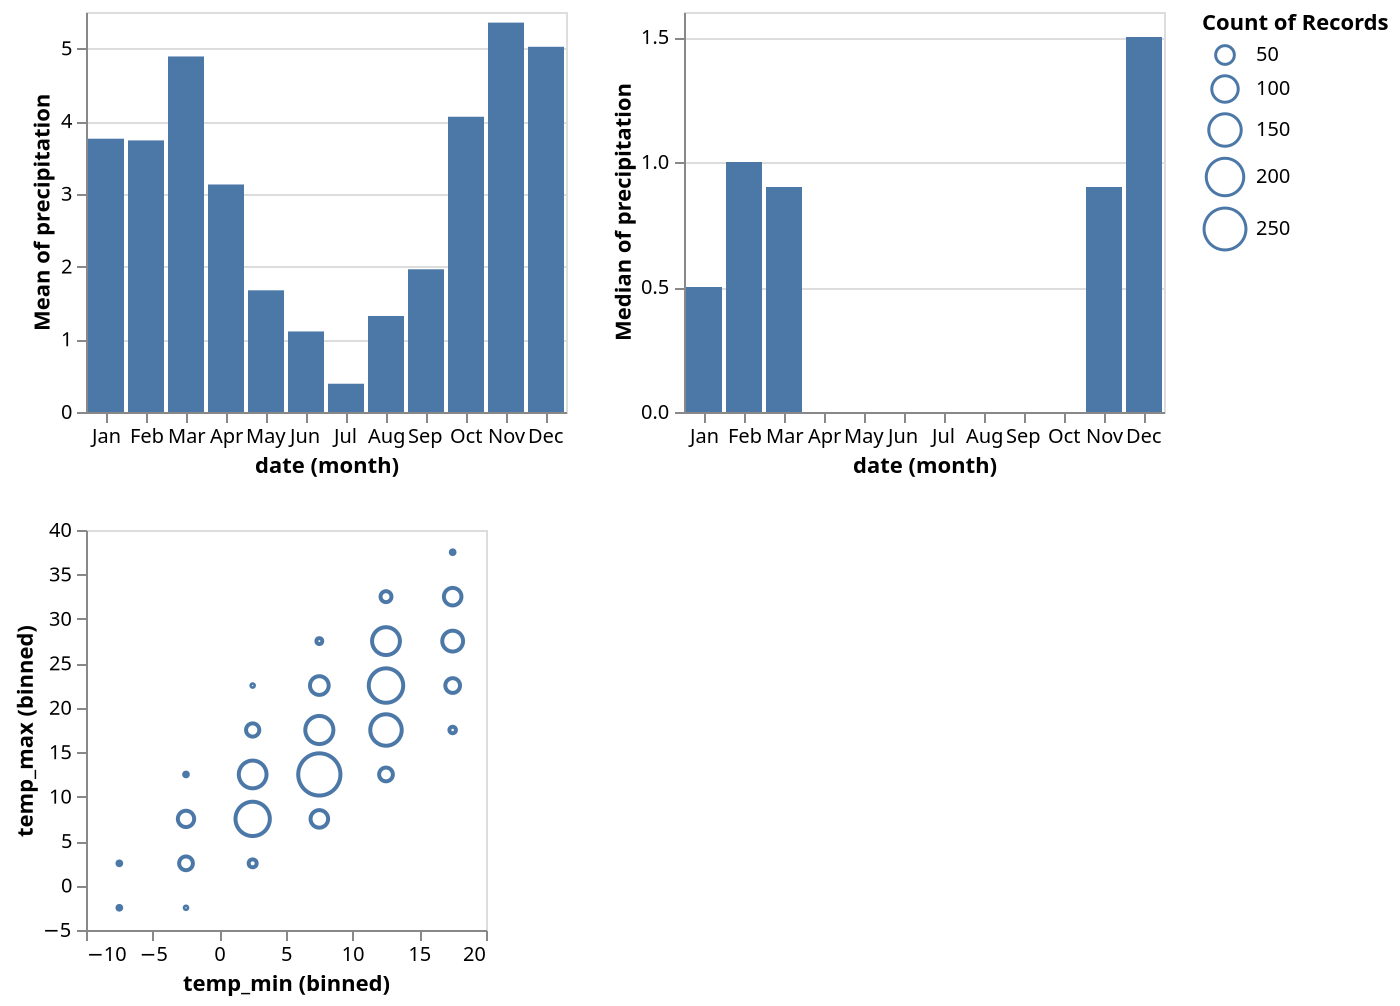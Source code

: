 {"$schema": "https://vega.github.io/schema/vega-lite/v4.json", "description": "Two horizonally concatenated charts that show a histogram of precipitation in Seattle and the relationship between min and max temperature.", "data": {"values": [{"location": "Seattle", "date": "2012-01-01", "precipitation": 0.0, "temp_max": 12.8, "temp_min": 5.0, "wind": 4.7, "weather": "drizzle"}, {"location": "Seattle", "date": "2012-01-02", "precipitation": 10.9, "temp_max": 10.6, "temp_min": 2.8, "wind": 4.5, "weather": "rain"}, {"location": "Seattle", "date": "2012-01-03", "precipitation": 0.8, "temp_max": 11.7, "temp_min": 7.2, "wind": 2.3, "weather": "rain"}, {"location": "Seattle", "date": "2012-01-04", "precipitation": 20.3, "temp_max": 12.2, "temp_min": 5.6, "wind": 4.7, "weather": "rain"}, {"location": "Seattle", "date": "2012-01-05", "precipitation": 1.3, "temp_max": 8.9, "temp_min": 2.8, "wind": 6.1, "weather": "rain"}, {"location": "Seattle", "date": "2012-01-06", "precipitation": 2.5, "temp_max": 4.4, "temp_min": 2.2, "wind": 2.2, "weather": "rain"}, {"location": "Seattle", "date": "2012-01-07", "precipitation": 0.0, "temp_max": 7.2, "temp_min": 2.8, "wind": 2.3, "weather": "rain"}, {"location": "Seattle", "date": "2012-01-08", "precipitation": 0.0, "temp_max": 10.0, "temp_min": 2.8, "wind": 2.0, "weather": "sun"}, {"location": "Seattle", "date": "2012-01-09", "precipitation": 4.3, "temp_max": 9.4, "temp_min": 5.0, "wind": 3.4, "weather": "rain"}, {"location": "Seattle", "date": "2012-01-10", "precipitation": 1.0, "temp_max": 6.1, "temp_min": 0.6, "wind": 3.4, "weather": "rain"}, {"location": "Seattle", "date": "2012-01-11", "precipitation": 0.0, "temp_max": 6.1, "temp_min": -1.1, "wind": 5.1, "weather": "sun"}, {"location": "Seattle", "date": "2012-01-12", "precipitation": 0.0, "temp_max": 6.1, "temp_min": -1.7, "wind": 1.9, "weather": "sun"}, {"location": "Seattle", "date": "2012-01-13", "precipitation": 0.0, "temp_max": 5.0, "temp_min": -2.8, "wind": 1.3, "weather": "sun"}, {"location": "Seattle", "date": "2012-01-14", "precipitation": 4.1, "temp_max": 4.4, "temp_min": 0.6, "wind": 5.3, "weather": "snow"}, {"location": "Seattle", "date": "2012-01-15", "precipitation": 5.3, "temp_max": 1.1, "temp_min": -3.3, "wind": 3.2, "weather": "snow"}, {"location": "Seattle", "date": "2012-01-16", "precipitation": 2.5, "temp_max": 1.7, "temp_min": -2.8, "wind": 5.0, "weather": "snow"}, {"location": "Seattle", "date": "2012-01-17", "precipitation": 8.1, "temp_max": 3.3, "temp_min": 0.0, "wind": 5.6, "weather": "snow"}, {"location": "Seattle", "date": "2012-01-18", "precipitation": 19.8, "temp_max": 0.0, "temp_min": -2.8, "wind": 5.0, "weather": "snow"}, {"location": "Seattle", "date": "2012-01-19", "precipitation": 15.2, "temp_max": -1.1, "temp_min": -2.8, "wind": 1.6, "weather": "snow"}, {"location": "Seattle", "date": "2012-01-20", "precipitation": 13.5, "temp_max": 7.2, "temp_min": -1.1, "wind": 2.3, "weather": "snow"}, {"location": "Seattle", "date": "2012-01-21", "precipitation": 3.0, "temp_max": 8.3, "temp_min": 3.3, "wind": 8.2, "weather": "rain"}, {"location": "Seattle", "date": "2012-01-22", "precipitation": 6.1, "temp_max": 6.7, "temp_min": 2.2, "wind": 4.8, "weather": "rain"}, {"location": "Seattle", "date": "2012-01-23", "precipitation": 0.0, "temp_max": 8.3, "temp_min": 1.1, "wind": 3.6, "weather": "rain"}, {"location": "Seattle", "date": "2012-01-24", "precipitation": 8.6, "temp_max": 10.0, "temp_min": 2.2, "wind": 5.1, "weather": "rain"}, {"location": "Seattle", "date": "2012-01-25", "precipitation": 8.1, "temp_max": 8.9, "temp_min": 4.4, "wind": 5.4, "weather": "rain"}, {"location": "Seattle", "date": "2012-01-26", "precipitation": 4.8, "temp_max": 8.9, "temp_min": 1.1, "wind": 4.8, "weather": "rain"}, {"location": "Seattle", "date": "2012-01-27", "precipitation": 0.0, "temp_max": 6.7, "temp_min": -2.2, "wind": 1.4, "weather": "drizzle"}, {"location": "Seattle", "date": "2012-01-28", "precipitation": 0.0, "temp_max": 6.7, "temp_min": 0.6, "wind": 2.2, "weather": "rain"}, {"location": "Seattle", "date": "2012-01-29", "precipitation": 27.7, "temp_max": 9.4, "temp_min": 3.9, "wind": 4.5, "weather": "rain"}, {"location": "Seattle", "date": "2012-01-30", "precipitation": 3.6, "temp_max": 8.3, "temp_min": 6.1, "wind": 5.1, "weather": "rain"}, {"location": "Seattle", "date": "2012-01-31", "precipitation": 1.8, "temp_max": 9.4, "temp_min": 6.1, "wind": 3.9, "weather": "rain"}, {"location": "Seattle", "date": "2012-02-01", "precipitation": 13.5, "temp_max": 8.9, "temp_min": 3.3, "wind": 2.7, "weather": "rain"}, {"location": "Seattle", "date": "2012-02-02", "precipitation": 0.0, "temp_max": 8.3, "temp_min": 1.7, "wind": 2.6, "weather": "sun"}, {"location": "Seattle", "date": "2012-02-03", "precipitation": 0.0, "temp_max": 14.4, "temp_min": 2.2, "wind": 5.3, "weather": "sun"}, {"location": "Seattle", "date": "2012-02-04", "precipitation": 0.0, "temp_max": 15.6, "temp_min": 5.0, "wind": 4.3, "weather": "sun"}, {"location": "Seattle", "date": "2012-02-05", "precipitation": 0.0, "temp_max": 13.9, "temp_min": 1.7, "wind": 2.9, "weather": "sun"}, {"location": "Seattle", "date": "2012-02-06", "precipitation": 0.0, "temp_max": 16.1, "temp_min": 1.7, "wind": 5.0, "weather": "sun"}, {"location": "Seattle", "date": "2012-02-07", "precipitation": 0.3, "temp_max": 15.6, "temp_min": 7.8, "wind": 5.3, "weather": "rain"}, {"location": "Seattle", "date": "2012-02-08", "precipitation": 2.8, "temp_max": 10.0, "temp_min": 5.0, "wind": 2.7, "weather": "rain"}, {"location": "Seattle", "date": "2012-02-09", "precipitation": 2.5, "temp_max": 11.1, "temp_min": 7.8, "wind": 2.4, "weather": "rain"}, {"location": "Seattle", "date": "2012-02-10", "precipitation": 2.5, "temp_max": 12.8, "temp_min": 6.7, "wind": 3.0, "weather": "rain"}, {"location": "Seattle", "date": "2012-02-11", "precipitation": 0.8, "temp_max": 8.9, "temp_min": 5.6, "wind": 3.4, "weather": "rain"}, {"location": "Seattle", "date": "2012-02-12", "precipitation": 1.0, "temp_max": 8.3, "temp_min": 5.0, "wind": 1.3, "weather": "rain"}, {"location": "Seattle", "date": "2012-02-13", "precipitation": 11.4, "temp_max": 7.2, "temp_min": 4.4, "wind": 1.4, "weather": "rain"}, {"location": "Seattle", "date": "2012-02-14", "precipitation": 2.5, "temp_max": 6.7, "temp_min": 1.1, "wind": 3.1, "weather": "rain"}, {"location": "Seattle", "date": "2012-02-15", "precipitation": 0.0, "temp_max": 7.2, "temp_min": 0.6, "wind": 1.8, "weather": "drizzle"}, {"location": "Seattle", "date": "2012-02-16", "precipitation": 1.8, "temp_max": 7.2, "temp_min": 3.3, "wind": 2.1, "weather": "rain"}, {"location": "Seattle", "date": "2012-02-17", "precipitation": 17.3, "temp_max": 10.0, "temp_min": 4.4, "wind": 3.4, "weather": "rain"}, {"location": "Seattle", "date": "2012-02-18", "precipitation": 6.4, "temp_max": 6.7, "temp_min": 3.9, "wind": 8.1, "weather": "rain"}, {"location": "Seattle", "date": "2012-02-19", "precipitation": 0.0, "temp_max": 6.7, "temp_min": 2.2, "wind": 4.7, "weather": "sun"}, {"location": "Seattle", "date": "2012-02-20", "precipitation": 3.0, "temp_max": 7.8, "temp_min": 1.7, "wind": 2.9, "weather": "rain"}, {"location": "Seattle", "date": "2012-02-21", "precipitation": 0.8, "temp_max": 10.0, "temp_min": 7.8, "wind": 7.5, "weather": "rain"}, {"location": "Seattle", "date": "2012-02-22", "precipitation": 8.6, "temp_max": 10.0, "temp_min": 2.8, "wind": 5.9, "weather": "rain"}, {"location": "Seattle", "date": "2012-02-23", "precipitation": 0.0, "temp_max": 8.3, "temp_min": 2.8, "wind": 3.9, "weather": "sun"}, {"location": "Seattle", "date": "2012-02-24", "precipitation": 11.4, "temp_max": 6.7, "temp_min": 4.4, "wind": 3.5, "weather": "rain"}, {"location": "Seattle", "date": "2012-02-25", "precipitation": 0.0, "temp_max": 7.2, "temp_min": 2.8, "wind": 6.4, "weather": "rain"}, {"location": "Seattle", "date": "2012-02-26", "precipitation": 1.3, "temp_max": 5.0, "temp_min": -1.1, "wind": 3.4, "weather": "snow"}, {"location": "Seattle", "date": "2012-02-27", "precipitation": 0.0, "temp_max": 6.7, "temp_min": -2.2, "wind": 3.0, "weather": "sun"}, {"location": "Seattle", "date": "2012-02-28", "precipitation": 3.6, "temp_max": 6.7, "temp_min": -0.6, "wind": 4.2, "weather": "snow"}, {"location": "Seattle", "date": "2012-02-29", "precipitation": 0.8, "temp_max": 5.0, "temp_min": 1.1, "wind": 7.0, "weather": "snow"}, {"location": "Seattle", "date": "2012-03-01", "precipitation": 0.0, "temp_max": 6.1, "temp_min": 1.1, "wind": 3.1, "weather": "sun"}, {"location": "Seattle", "date": "2012-03-02", "precipitation": 2.0, "temp_max": 6.7, "temp_min": 3.9, "wind": 5.1, "weather": "rain"}, {"location": "Seattle", "date": "2012-03-03", "precipitation": 0.0, "temp_max": 12.2, "temp_min": 6.7, "wind": 7.0, "weather": "sun"}, {"location": "Seattle", "date": "2012-03-04", "precipitation": 0.0, "temp_max": 10.6, "temp_min": 6.7, "wind": 5.6, "weather": "rain"}, {"location": "Seattle", "date": "2012-03-05", "precipitation": 6.9, "temp_max": 7.8, "temp_min": 1.1, "wind": 6.2, "weather": "rain"}, {"location": "Seattle", "date": "2012-03-06", "precipitation": 0.5, "temp_max": 6.7, "temp_min": 0.0, "wind": 2.7, "weather": "snow"}, {"location": "Seattle", "date": "2012-03-07", "precipitation": 0.0, "temp_max": 8.9, "temp_min": -1.7, "wind": 2.7, "weather": "sun"}, {"location": "Seattle", "date": "2012-03-08", "precipitation": 0.0, "temp_max": 15.6, "temp_min": 0.6, "wind": 2.5, "weather": "sun"}, {"location": "Seattle", "date": "2012-03-09", "precipitation": 3.6, "temp_max": 9.4, "temp_min": 5.0, "wind": 2.8, "weather": "rain"}, {"location": "Seattle", "date": "2012-03-10", "precipitation": 10.4, "temp_max": 7.2, "temp_min": 6.1, "wind": 3.4, "weather": "rain"}, {"location": "Seattle", "date": "2012-03-11", "precipitation": 13.7, "temp_max": 6.7, "temp_min": 2.8, "wind": 5.8, "weather": "rain"}, {"location": "Seattle", "date": "2012-03-12", "precipitation": 19.3, "temp_max": 8.3, "temp_min": 0.6, "wind": 6.2, "weather": "snow"}, {"location": "Seattle", "date": "2012-03-13", "precipitation": 9.4, "temp_max": 5.6, "temp_min": 0.6, "wind": 5.3, "weather": "snow"}, {"location": "Seattle", "date": "2012-03-14", "precipitation": 8.6, "temp_max": 7.8, "temp_min": 1.1, "wind": 4.7, "weather": "rain"}, {"location": "Seattle", "date": "2012-03-15", "precipitation": 23.9, "temp_max": 11.1, "temp_min": 5.6, "wind": 5.8, "weather": "snow"}, {"location": "Seattle", "date": "2012-03-16", "precipitation": 8.4, "temp_max": 8.9, "temp_min": 3.9, "wind": 5.1, "weather": "rain"}, {"location": "Seattle", "date": "2012-03-17", "precipitation": 9.4, "temp_max": 10.0, "temp_min": 0.6, "wind": 3.8, "weather": "snow"}, {"location": "Seattle", "date": "2012-03-18", "precipitation": 3.6, "temp_max": 5.0, "temp_min": -0.6, "wind": 2.7, "weather": "rain"}, {"location": "Seattle", "date": "2012-03-19", "precipitation": 2.0, "temp_max": 7.2, "temp_min": -1.1, "wind": 3.0, "weather": "rain"}, {"location": "Seattle", "date": "2012-03-20", "precipitation": 3.6, "temp_max": 7.8, "temp_min": 2.2, "wind": 6.4, "weather": "rain"}, {"location": "Seattle", "date": "2012-03-21", "precipitation": 1.3, "temp_max": 8.9, "temp_min": 1.1, "wind": 2.5, "weather": "rain"}, {"location": "Seattle", "date": "2012-03-22", "precipitation": 4.1, "temp_max": 10.0, "temp_min": 1.7, "wind": 2.1, "weather": "rain"}, {"location": "Seattle", "date": "2012-03-23", "precipitation": 0.0, "temp_max": 12.2, "temp_min": 0.6, "wind": 2.8, "weather": "sun"}, {"location": "Seattle", "date": "2012-03-24", "precipitation": 0.0, "temp_max": 15.0, "temp_min": 3.3, "wind": 5.2, "weather": "sun"}, {"location": "Seattle", "date": "2012-03-25", "precipitation": 0.0, "temp_max": 13.3, "temp_min": 2.2, "wind": 2.7, "weather": "rain"}, {"location": "Seattle", "date": "2012-03-26", "precipitation": 0.0, "temp_max": 12.8, "temp_min": 6.1, "wind": 4.3, "weather": "drizzle"}, {"location": "Seattle", "date": "2012-03-27", "precipitation": 4.8, "temp_max": 14.4, "temp_min": 6.7, "wind": 3.8, "weather": "rain"}, {"location": "Seattle", "date": "2012-03-28", "precipitation": 1.3, "temp_max": 10.6, "temp_min": 7.2, "wind": 5.9, "weather": "rain"}, {"location": "Seattle", "date": "2012-03-29", "precipitation": 27.4, "temp_max": 10.0, "temp_min": 6.1, "wind": 4.4, "weather": "rain"}, {"location": "Seattle", "date": "2012-03-30", "precipitation": 5.6, "temp_max": 9.4, "temp_min": 5.0, "wind": 4.7, "weather": "rain"}, {"location": "Seattle", "date": "2012-03-31", "precipitation": 13.2, "temp_max": 10.0, "temp_min": 2.8, "wind": 3.4, "weather": "rain"}, {"location": "Seattle", "date": "2012-04-01", "precipitation": 1.5, "temp_max": 8.9, "temp_min": 4.4, "wind": 6.8, "weather": "rain"}, {"location": "Seattle", "date": "2012-04-02", "precipitation": 0.0, "temp_max": 16.7, "temp_min": 4.4, "wind": 3.1, "weather": "sun"}, {"location": "Seattle", "date": "2012-04-03", "precipitation": 1.5, "temp_max": 11.7, "temp_min": 3.3, "wind": 3.1, "weather": "rain"}, {"location": "Seattle", "date": "2012-04-04", "precipitation": 0.0, "temp_max": 10.6, "temp_min": 2.8, "wind": 2.1, "weather": "sun"}, {"location": "Seattle", "date": "2012-04-05", "precipitation": 4.6, "temp_max": 9.4, "temp_min": 2.8, "wind": 1.8, "weather": "snow"}, {"location": "Seattle", "date": "2012-04-06", "precipitation": 0.3, "temp_max": 11.1, "temp_min": 3.3, "wind": 2.6, "weather": "rain"}, {"location": "Seattle", "date": "2012-04-07", "precipitation": 0.0, "temp_max": 16.1, "temp_min": 1.7, "wind": 4.3, "weather": "sun"}, {"location": "Seattle", "date": "2012-04-08", "precipitation": 0.0, "temp_max": 21.1, "temp_min": 7.2, "wind": 4.1, "weather": "sun"}, {"location": "Seattle", "date": "2012-04-09", "precipitation": 0.0, "temp_max": 20.0, "temp_min": 6.1, "wind": 2.1, "weather": "sun"}, {"location": "Seattle", "date": "2012-04-10", "precipitation": 0.0, "temp_max": 17.8, "temp_min": 8.9, "wind": 3.2, "weather": "rain"}, {"location": "Seattle", "date": "2012-04-11", "precipitation": 2.3, "temp_max": 11.1, "temp_min": 7.2, "wind": 2.6, "weather": "rain"}, {"location": "Seattle", "date": "2012-04-12", "precipitation": 0.5, "temp_max": 13.9, "temp_min": 5.6, "wind": 2.6, "weather": "rain"}, {"location": "Seattle", "date": "2012-04-13", "precipitation": 0.0, "temp_max": 15.0, "temp_min": 3.9, "wind": 4.0, "weather": "drizzle"}, {"location": "Seattle", "date": "2012-04-14", "precipitation": 0.0, "temp_max": 15.6, "temp_min": 3.3, "wind": 3.0, "weather": "sun"}, {"location": "Seattle", "date": "2012-04-15", "precipitation": 0.0, "temp_max": 16.1, "temp_min": 7.2, "wind": 2.9, "weather": "rain"}, {"location": "Seattle", "date": "2012-04-16", "precipitation": 8.1, "temp_max": 13.3, "temp_min": 6.7, "wind": 5.8, "weather": "rain"}, {"location": "Seattle", "date": "2012-04-17", "precipitation": 1.8, "temp_max": 10.0, "temp_min": 4.4, "wind": 2.0, "weather": "rain"}, {"location": "Seattle", "date": "2012-04-18", "precipitation": 1.8, "temp_max": 13.3, "temp_min": 7.2, "wind": 3.9, "weather": "rain"}, {"location": "Seattle", "date": "2012-04-19", "precipitation": 10.9, "temp_max": 13.9, "temp_min": 5.0, "wind": 2.6, "weather": "rain"}, {"location": "Seattle", "date": "2012-04-20", "precipitation": 6.6, "temp_max": 13.3, "temp_min": 6.7, "wind": 2.7, "weather": "rain"}, {"location": "Seattle", "date": "2012-04-21", "precipitation": 0.0, "temp_max": 20.0, "temp_min": 4.4, "wind": 2.3, "weather": "sun"}, {"location": "Seattle", "date": "2012-04-22", "precipitation": 0.0, "temp_max": 23.3, "temp_min": 8.3, "wind": 2.6, "weather": "rain"}, {"location": "Seattle", "date": "2012-04-23", "precipitation": 0.0, "temp_max": 21.7, "temp_min": 8.9, "wind": 3.5, "weather": "sun"}, {"location": "Seattle", "date": "2012-04-24", "precipitation": 4.3, "temp_max": 13.9, "temp_min": 10.0, "wind": 2.8, "weather": "rain"}, {"location": "Seattle", "date": "2012-04-25", "precipitation": 10.7, "temp_max": 16.7, "temp_min": 8.9, "wind": 2.6, "weather": "rain"}, {"location": "Seattle", "date": "2012-04-26", "precipitation": 3.8, "temp_max": 13.9, "temp_min": 6.7, "wind": 5.2, "weather": "rain"}, {"location": "Seattle", "date": "2012-04-27", "precipitation": 0.8, "temp_max": 13.3, "temp_min": 6.1, "wind": 4.8, "weather": "rain"}, {"location": "Seattle", "date": "2012-04-28", "precipitation": 0.0, "temp_max": 16.1, "temp_min": 8.3, "wind": 2.5, "weather": "drizzle"}, {"location": "Seattle", "date": "2012-04-29", "precipitation": 4.3, "temp_max": 15.6, "temp_min": 8.9, "wind": 1.6, "weather": "rain"}, {"location": "Seattle", "date": "2012-04-30", "precipitation": 4.3, "temp_max": 12.8, "temp_min": 7.2, "wind": 8.0, "weather": "rain"}, {"location": "Seattle", "date": "2012-05-01", "precipitation": 0.5, "temp_max": 11.7, "temp_min": 6.1, "wind": 6.4, "weather": "rain"}, {"location": "Seattle", "date": "2012-05-02", "precipitation": 0.5, "temp_max": 13.3, "temp_min": 5.6, "wind": 2.5, "weather": "rain"}, {"location": "Seattle", "date": "2012-05-03", "precipitation": 18.5, "temp_max": 11.1, "temp_min": 7.2, "wind": 3.4, "weather": "rain"}, {"location": "Seattle", "date": "2012-05-04", "precipitation": 1.8, "temp_max": 12.2, "temp_min": 6.1, "wind": 4.6, "weather": "rain"}, {"location": "Seattle", "date": "2012-05-05", "precipitation": 0.0, "temp_max": 13.3, "temp_min": 5.0, "wind": 2.3, "weather": "sun"}, {"location": "Seattle", "date": "2012-05-06", "precipitation": 0.0, "temp_max": 17.8, "temp_min": 5.0, "wind": 2.4, "weather": "sun"}, {"location": "Seattle", "date": "2012-05-07", "precipitation": 0.0, "temp_max": 23.9, "temp_min": 6.1, "wind": 2.2, "weather": "sun"}, {"location": "Seattle", "date": "2012-05-08", "precipitation": 0.0, "temp_max": 18.3, "temp_min": 9.4, "wind": 3.0, "weather": "sun"}, {"location": "Seattle", "date": "2012-05-09", "precipitation": 0.0, "temp_max": 13.3, "temp_min": 6.7, "wind": 3.9, "weather": "rain"}, {"location": "Seattle", "date": "2012-05-10", "precipitation": 0.0, "temp_max": 14.4, "temp_min": 3.9, "wind": 3.0, "weather": "sun"}, {"location": "Seattle", "date": "2012-05-11", "precipitation": 0.0, "temp_max": 18.3, "temp_min": 4.4, "wind": 4.3, "weather": "sun"}, {"location": "Seattle", "date": "2012-05-12", "precipitation": 0.0, "temp_max": 24.4, "temp_min": 6.7, "wind": 3.4, "weather": "sun"}, {"location": "Seattle", "date": "2012-05-13", "precipitation": 0.0, "temp_max": 25.6, "temp_min": 9.4, "wind": 4.2, "weather": "sun"}, {"location": "Seattle", "date": "2012-05-14", "precipitation": 0.0, "temp_max": 26.7, "temp_min": 12.8, "wind": 3.8, "weather": "sun"}, {"location": "Seattle", "date": "2012-05-15", "precipitation": 0.0, "temp_max": 24.4, "temp_min": 9.4, "wind": 4.1, "weather": "drizzle"}, {"location": "Seattle", "date": "2012-05-16", "precipitation": 0.0, "temp_max": 19.4, "temp_min": 9.4, "wind": 3.5, "weather": "sun"}, {"location": "Seattle", "date": "2012-05-17", "precipitation": 0.0, "temp_max": 17.8, "temp_min": 6.7, "wind": 2.9, "weather": "rain"}, {"location": "Seattle", "date": "2012-05-18", "precipitation": 0.0, "temp_max": 15.6, "temp_min": 7.8, "wind": 3.1, "weather": "rain"}, {"location": "Seattle", "date": "2012-05-19", "precipitation": 0.0, "temp_max": 19.4, "temp_min": 7.2, "wind": 1.5, "weather": "sun"}, {"location": "Seattle", "date": "2012-05-20", "precipitation": 6.4, "temp_max": 14.4, "temp_min": 11.7, "wind": 1.3, "weather": "rain"}, {"location": "Seattle", "date": "2012-05-21", "precipitation": 14.0, "temp_max": 16.7, "temp_min": 10.0, "wind": 4.0, "weather": "rain"}, {"location": "Seattle", "date": "2012-05-22", "precipitation": 6.1, "temp_max": 12.8, "temp_min": 8.9, "wind": 4.8, "weather": "rain"}, {"location": "Seattle", "date": "2012-05-23", "precipitation": 0.3, "temp_max": 14.4, "temp_min": 8.9, "wind": 6.3, "weather": "rain"}, {"location": "Seattle", "date": "2012-05-24", "precipitation": 0.0, "temp_max": 17.2, "temp_min": 8.9, "wind": 3.3, "weather": "rain"}, {"location": "Seattle", "date": "2012-05-25", "precipitation": 0.0, "temp_max": 22.2, "temp_min": 8.9, "wind": 3.1, "weather": "rain"}, {"location": "Seattle", "date": "2012-05-26", "precipitation": 0.0, "temp_max": 22.2, "temp_min": 8.9, "wind": 3.6, "weather": "sun"}, {"location": "Seattle", "date": "2012-05-27", "precipitation": 0.0, "temp_max": 17.2, "temp_min": 11.7, "wind": 3.7, "weather": "sun"}, {"location": "Seattle", "date": "2012-05-28", "precipitation": 0.0, "temp_max": 16.7, "temp_min": 10.0, "wind": 3.4, "weather": "rain"}, {"location": "Seattle", "date": "2012-05-29", "precipitation": 0.0, "temp_max": 16.1, "temp_min": 7.8, "wind": 1.8, "weather": "sun"}, {"location": "Seattle", "date": "2012-05-30", "precipitation": 0.3, "temp_max": 18.9, "temp_min": 11.1, "wind": 1.5, "weather": "rain"}, {"location": "Seattle", "date": "2012-05-31", "precipitation": 3.8, "temp_max": 17.8, "temp_min": 12.2, "wind": 2.7, "weather": "rain"}, {"location": "Seattle", "date": "2012-06-01", "precipitation": 6.6, "temp_max": 20.0, "temp_min": 12.8, "wind": 3.7, "weather": "rain"}, {"location": "Seattle", "date": "2012-06-02", "precipitation": 0.3, "temp_max": 18.9, "temp_min": 10.6, "wind": 3.7, "weather": "rain"}, {"location": "Seattle", "date": "2012-06-03", "precipitation": 0.0, "temp_max": 17.2, "temp_min": 9.4, "wind": 2.9, "weather": "sun"}, {"location": "Seattle", "date": "2012-06-04", "precipitation": 1.3, "temp_max": 12.8, "temp_min": 8.9, "wind": 3.1, "weather": "rain"}, {"location": "Seattle", "date": "2012-06-05", "precipitation": 16.0, "temp_max": 13.3, "temp_min": 8.3, "wind": 3.3, "weather": "rain"}, {"location": "Seattle", "date": "2012-06-06", "precipitation": 0.0, "temp_max": 16.1, "temp_min": 6.1, "wind": 3.4, "weather": "sun"}, {"location": "Seattle", "date": "2012-06-07", "precipitation": 16.5, "temp_max": 16.1, "temp_min": 8.9, "wind": 3.5, "weather": "rain"}, {"location": "Seattle", "date": "2012-06-08", "precipitation": 1.5, "temp_max": 15.0, "temp_min": 8.3, "wind": 3.0, "weather": "rain"}, {"location": "Seattle", "date": "2012-06-09", "precipitation": 0.0, "temp_max": 17.2, "temp_min": 8.3, "wind": 4.7, "weather": "rain"}, {"location": "Seattle", "date": "2012-06-10", "precipitation": 0.0, "temp_max": 18.9, "temp_min": 10.0, "wind": 2.9, "weather": "sun"}, {"location": "Seattle", "date": "2012-06-11", "precipitation": 0.0, "temp_max": 23.3, "temp_min": 10.0, "wind": 1.8, "weather": "rain"}, {"location": "Seattle", "date": "2012-06-12", "precipitation": 0.8, "temp_max": 18.3, "temp_min": 12.8, "wind": 3.9, "weather": "rain"}, {"location": "Seattle", "date": "2012-06-13", "precipitation": 0.0, "temp_max": 16.1, "temp_min": 11.1, "wind": 4.3, "weather": "sun"}, {"location": "Seattle", "date": "2012-06-14", "precipitation": 0.0, "temp_max": 17.2, "temp_min": 10.0, "wind": 2.7, "weather": "sun"}, {"location": "Seattle", "date": "2012-06-15", "precipitation": 0.0, "temp_max": 22.2, "temp_min": 9.4, "wind": 1.7, "weather": "sun"}, {"location": "Seattle", "date": "2012-06-16", "precipitation": 0.0, "temp_max": 21.1, "temp_min": 15.0, "wind": 4.1, "weather": "rain"}, {"location": "Seattle", "date": "2012-06-17", "precipitation": 0.0, "temp_max": 18.9, "temp_min": 11.7, "wind": 6.4, "weather": "sun"}, {"location": "Seattle", "date": "2012-06-18", "precipitation": 3.0, "temp_max": 17.2, "temp_min": 10.0, "wind": 3.8, "weather": "rain"}, {"location": "Seattle", "date": "2012-06-19", "precipitation": 1.0, "temp_max": 19.4, "temp_min": 10.0, "wind": 3.0, "weather": "rain"}, {"location": "Seattle", "date": "2012-06-20", "precipitation": 0.0, "temp_max": 24.4, "temp_min": 10.0, "wind": 3.0, "weather": "sun"}, {"location": "Seattle", "date": "2012-06-21", "precipitation": 0.0, "temp_max": 23.9, "temp_min": 11.7, "wind": 2.1, "weather": "sun"}, {"location": "Seattle", "date": "2012-06-22", "precipitation": 15.7, "temp_max": 13.9, "temp_min": 11.7, "wind": 1.9, "weather": "rain"}, {"location": "Seattle", "date": "2012-06-23", "precipitation": 8.6, "temp_max": 15.6, "temp_min": 9.4, "wind": 2.5, "weather": "rain"}, {"location": "Seattle", "date": "2012-06-24", "precipitation": 0.0, "temp_max": 19.4, "temp_min": 9.4, "wind": 2.0, "weather": "drizzle"}, {"location": "Seattle", "date": "2012-06-25", "precipitation": 0.5, "temp_max": 19.4, "temp_min": 11.1, "wind": 3.1, "weather": "rain"}, {"location": "Seattle", "date": "2012-06-26", "precipitation": 0.0, "temp_max": 18.3, "temp_min": 10.6, "wind": 3.4, "weather": "rain"}, {"location": "Seattle", "date": "2012-06-27", "precipitation": 0.0, "temp_max": 22.8, "temp_min": 8.9, "wind": 1.8, "weather": "sun"}, {"location": "Seattle", "date": "2012-06-28", "precipitation": 0.0, "temp_max": 22.2, "temp_min": 11.7, "wind": 2.5, "weather": "rain"}, {"location": "Seattle", "date": "2012-06-29", "precipitation": 0.3, "temp_max": 21.7, "temp_min": 15.0, "wind": 1.9, "weather": "rain"}, {"location": "Seattle", "date": "2012-06-30", "precipitation": 3.0, "temp_max": 20.0, "temp_min": 13.3, "wind": 2.4, "weather": "rain"}, {"location": "Seattle", "date": "2012-07-01", "precipitation": 0.0, "temp_max": 20.0, "temp_min": 12.2, "wind": 2.3, "weather": "rain"}, {"location": "Seattle", "date": "2012-07-02", "precipitation": 2.0, "temp_max": 18.9, "temp_min": 11.7, "wind": 2.1, "weather": "rain"}, {"location": "Seattle", "date": "2012-07-03", "precipitation": 5.8, "temp_max": 18.3, "temp_min": 10.6, "wind": 6.0, "weather": "rain"}, {"location": "Seattle", "date": "2012-07-04", "precipitation": 0.0, "temp_max": 20.6, "temp_min": 9.4, "wind": 3.8, "weather": "sun"}, {"location": "Seattle", "date": "2012-07-05", "precipitation": 0.0, "temp_max": 24.4, "temp_min": 10.6, "wind": 3.1, "weather": "drizzle"}, {"location": "Seattle", "date": "2012-07-06", "precipitation": 0.0, "temp_max": 25.0, "temp_min": 11.1, "wind": 2.1, "weather": "sun"}, {"location": "Seattle", "date": "2012-07-07", "precipitation": 0.0, "temp_max": 26.7, "temp_min": 12.8, "wind": 3.8, "weather": "sun"}, {"location": "Seattle", "date": "2012-07-08", "precipitation": 0.0, "temp_max": 28.3, "temp_min": 14.4, "wind": 2.8, "weather": "rain"}, {"location": "Seattle", "date": "2012-07-09", "precipitation": 1.5, "temp_max": 25.0, "temp_min": 12.8, "wind": 2.0, "weather": "rain"}, {"location": "Seattle", "date": "2012-07-10", "precipitation": 0.0, "temp_max": 23.9, "temp_min": 11.1, "wind": 2.3, "weather": "drizzle"}, {"location": "Seattle", "date": "2012-07-11", "precipitation": 0.0, "temp_max": 27.8, "temp_min": 13.3, "wind": 2.9, "weather": "fog"}, {"location": "Seattle", "date": "2012-07-12", "precipitation": 0.0, "temp_max": 25.6, "temp_min": 13.3, "wind": 2.7, "weather": "drizzle"}, {"location": "Seattle", "date": "2012-07-13", "precipitation": 0.5, "temp_max": 23.3, "temp_min": 13.9, "wind": 2.2, "weather": "rain"}, {"location": "Seattle", "date": "2012-07-14", "precipitation": 0.0, "temp_max": 25.0, "temp_min": 15.0, "wind": 2.2, "weather": "rain"}, {"location": "Seattle", "date": "2012-07-15", "precipitation": 0.0, "temp_max": 18.9, "temp_min": 13.3, "wind": 3.8, "weather": "rain"}, {"location": "Seattle", "date": "2012-07-16", "precipitation": 0.3, "temp_max": 26.1, "temp_min": 13.3, "wind": 2.5, "weather": "rain"}, {"location": "Seattle", "date": "2012-07-17", "precipitation": 0.0, "temp_max": 21.7, "temp_min": 15.0, "wind": 2.6, "weather": "sun"}, {"location": "Seattle", "date": "2012-07-18", "precipitation": 0.0, "temp_max": 21.1, "temp_min": 14.4, "wind": 2.9, "weather": "sun"}, {"location": "Seattle", "date": "2012-07-19", "precipitation": 0.0, "temp_max": 25.0, "temp_min": 14.4, "wind": 2.2, "weather": "sun"}, {"location": "Seattle", "date": "2012-07-20", "precipitation": 15.2, "temp_max": 19.4, "temp_min": 13.9, "wind": 4.0, "weather": "rain"}, {"location": "Seattle", "date": "2012-07-21", "precipitation": 0.0, "temp_max": 23.9, "temp_min": 13.9, "wind": 2.3, "weather": "sun"}, {"location": "Seattle", "date": "2012-07-22", "precipitation": 1.0, "temp_max": 20.6, "temp_min": 12.2, "wind": 3.9, "weather": "rain"}, {"location": "Seattle", "date": "2012-07-23", "precipitation": 0.0, "temp_max": 18.9, "temp_min": 11.1, "wind": 3.3, "weather": "rain"}, {"location": "Seattle", "date": "2012-07-24", "precipitation": 0.0, "temp_max": 23.3, "temp_min": 12.2, "wind": 4.3, "weather": "sun"}, {"location": "Seattle", "date": "2012-07-25", "precipitation": 0.0, "temp_max": 26.7, "temp_min": 12.8, "wind": 2.6, "weather": "sun"}, {"location": "Seattle", "date": "2012-07-26", "precipitation": 0.0, "temp_max": 25.6, "temp_min": 12.8, "wind": 2.2, "weather": "drizzle"}, {"location": "Seattle", "date": "2012-07-27", "precipitation": 0.0, "temp_max": 18.9, "temp_min": 13.9, "wind": 2.8, "weather": "drizzle"}, {"location": "Seattle", "date": "2012-07-28", "precipitation": 0.0, "temp_max": 22.2, "temp_min": 13.3, "wind": 1.7, "weather": "drizzle"}, {"location": "Seattle", "date": "2012-07-29", "precipitation": 0.0, "temp_max": 22.8, "temp_min": 15.0, "wind": 2.0, "weather": "sun"}, {"location": "Seattle", "date": "2012-07-30", "precipitation": 0.0, "temp_max": 19.4, "temp_min": 13.3, "wind": 3.0, "weather": "sun"}, {"location": "Seattle", "date": "2012-07-31", "precipitation": 0.0, "temp_max": 22.8, "temp_min": 13.9, "wind": 2.8, "weather": "sun"}, {"location": "Seattle", "date": "2012-08-01", "precipitation": 0.0, "temp_max": 23.9, "temp_min": 13.3, "wind": 2.2, "weather": "drizzle"}, {"location": "Seattle", "date": "2012-08-02", "precipitation": 0.0, "temp_max": 23.3, "temp_min": 12.2, "wind": 2.5, "weather": "sun"}, {"location": "Seattle", "date": "2012-08-03", "precipitation": 0.0, "temp_max": 27.2, "temp_min": 12.8, "wind": 3.9, "weather": "sun"}, {"location": "Seattle", "date": "2012-08-04", "precipitation": 0.0, "temp_max": 33.9, "temp_min": 16.7, "wind": 3.7, "weather": "sun"}, {"location": "Seattle", "date": "2012-08-05", "precipitation": 0.0, "temp_max": 33.9, "temp_min": 17.8, "wind": 1.9, "weather": "sun"}, {"location": "Seattle", "date": "2012-08-06", "precipitation": 0.0, "temp_max": 28.3, "temp_min": 15.6, "wind": 2.5, "weather": "rain"}, {"location": "Seattle", "date": "2012-08-07", "precipitation": 0.0, "temp_max": 21.1, "temp_min": 15.0, "wind": 2.6, "weather": "drizzle"}, {"location": "Seattle", "date": "2012-08-08", "precipitation": 0.0, "temp_max": 22.2, "temp_min": 15.0, "wind": 3.1, "weather": "sun"}, {"location": "Seattle", "date": "2012-08-09", "precipitation": 0.0, "temp_max": 24.4, "temp_min": 14.4, "wind": 3.8, "weather": "drizzle"}, {"location": "Seattle", "date": "2012-08-10", "precipitation": 0.0, "temp_max": 25.6, "temp_min": 12.2, "wind": 2.3, "weather": "sun"}, {"location": "Seattle", "date": "2012-08-11", "precipitation": 0.0, "temp_max": 28.3, "temp_min": 13.3, "wind": 2.5, "weather": "sun"}, {"location": "Seattle", "date": "2012-08-12", "precipitation": 0.0, "temp_max": 30.6, "temp_min": 15.0, "wind": 3.0, "weather": "sun"}, {"location": "Seattle", "date": "2012-08-13", "precipitation": 0.0, "temp_max": 30.6, "temp_min": 15.0, "wind": 2.8, "weather": "sun"}, {"location": "Seattle", "date": "2012-08-14", "precipitation": 0.0, "temp_max": 28.9, "temp_min": 13.9, "wind": 2.8, "weather": "sun"}, {"location": "Seattle", "date": "2012-08-15", "precipitation": 0.0, "temp_max": 31.1, "temp_min": 16.7, "wind": 4.7, "weather": "sun"}, {"location": "Seattle", "date": "2012-08-16", "precipitation": 0.0, "temp_max": 34.4, "temp_min": 18.3, "wind": 2.8, "weather": "sun"}, {"location": "Seattle", "date": "2012-08-17", "precipitation": 0.0, "temp_max": 32.8, "temp_min": 16.1, "wind": 1.8, "weather": "sun"}, {"location": "Seattle", "date": "2012-08-18", "precipitation": 0.0, "temp_max": 21.7, "temp_min": 14.4, "wind": 3.0, "weather": "drizzle"}, {"location": "Seattle", "date": "2012-08-19", "precipitation": 0.0, "temp_max": 23.3, "temp_min": 15.0, "wind": 2.7, "weather": "drizzle"}, {"location": "Seattle", "date": "2012-08-20", "precipitation": 0.0, "temp_max": 25.6, "temp_min": 15.0, "wind": 1.9, "weather": "sun"}, {"location": "Seattle", "date": "2012-08-21", "precipitation": 0.0, "temp_max": 23.3, "temp_min": 13.3, "wind": 3.0, "weather": "rain"}, {"location": "Seattle", "date": "2012-08-22", "precipitation": 0.0, "temp_max": 22.2, "temp_min": 13.3, "wind": 2.3, "weather": "sun"}, {"location": "Seattle", "date": "2012-08-23", "precipitation": 0.0, "temp_max": 21.1, "temp_min": 13.9, "wind": 3.8, "weather": "sun"}, {"location": "Seattle", "date": "2012-08-24", "precipitation": 0.0, "temp_max": 22.2, "temp_min": 10.0, "wind": 3.3, "weather": "sun"}, {"location": "Seattle", "date": "2012-08-25", "precipitation": 0.0, "temp_max": 26.1, "temp_min": 11.7, "wind": 3.2, "weather": "sun"}, {"location": "Seattle", "date": "2012-08-26", "precipitation": 0.0, "temp_max": 21.1, "temp_min": 12.2, "wind": 3.4, "weather": "sun"}, {"location": "Seattle", "date": "2012-08-27", "precipitation": 0.0, "temp_max": 23.9, "temp_min": 13.3, "wind": 1.8, "weather": "sun"}, {"location": "Seattle", "date": "2012-08-28", "precipitation": 0.0, "temp_max": 22.8, "temp_min": 12.2, "wind": 3.2, "weather": "sun"}, {"location": "Seattle", "date": "2012-08-29", "precipitation": 0.0, "temp_max": 22.8, "temp_min": 13.3, "wind": 2.4, "weather": "sun"}, {"location": "Seattle", "date": "2012-08-30", "precipitation": 0.0, "temp_max": 22.8, "temp_min": 12.8, "wind": 1.9, "weather": "sun"}, {"location": "Seattle", "date": "2012-08-31", "precipitation": 0.0, "temp_max": 22.2, "temp_min": 10.6, "wind": 2.9, "weather": "sun"}, {"location": "Seattle", "date": "2012-09-01", "precipitation": 0.0, "temp_max": 21.7, "temp_min": 10.6, "wind": 2.1, "weather": "sun"}, {"location": "Seattle", "date": "2012-09-02", "precipitation": 0.0, "temp_max": 21.1, "temp_min": 10.0, "wind": 2.0, "weather": "sun"}, {"location": "Seattle", "date": "2012-09-03", "precipitation": 0.0, "temp_max": 22.8, "temp_min": 12.8, "wind": 3.3, "weather": "sun"}, {"location": "Seattle", "date": "2012-09-04", "precipitation": 0.0, "temp_max": 24.4, "temp_min": 11.1, "wind": 3.1, "weather": "sun"}, {"location": "Seattle", "date": "2012-09-05", "precipitation": 0.0, "temp_max": 26.1, "temp_min": 11.7, "wind": 2.6, "weather": "sun"}, {"location": "Seattle", "date": "2012-09-06", "precipitation": 0.0, "temp_max": 28.3, "temp_min": 14.4, "wind": 4.2, "weather": "sun"}, {"location": "Seattle", "date": "2012-09-07", "precipitation": 0.0, "temp_max": 32.2, "temp_min": 13.3, "wind": 3.1, "weather": "sun"}, {"location": "Seattle", "date": "2012-09-08", "precipitation": 0.0, "temp_max": 25.0, "temp_min": 13.3, "wind": 3.0, "weather": "sun"}, {"location": "Seattle", "date": "2012-09-09", "precipitation": 0.3, "temp_max": 18.9, "temp_min": 13.9, "wind": 5.0, "weather": "rain"}, {"location": "Seattle", "date": "2012-09-10", "precipitation": 0.3, "temp_max": 20.0, "temp_min": 11.7, "wind": 3.9, "weather": "rain"}, {"location": "Seattle", "date": "2012-09-11", "precipitation": 0.0, "temp_max": 20.0, "temp_min": 8.9, "wind": 4.2, "weather": "sun"}, {"location": "Seattle", "date": "2012-09-12", "precipitation": 0.0, "temp_max": 22.2, "temp_min": 10.0, "wind": 5.6, "weather": "sun"}, {"location": "Seattle", "date": "2012-09-13", "precipitation": 0.0, "temp_max": 27.8, "temp_min": 11.7, "wind": 3.6, "weather": "sun"}, {"location": "Seattle", "date": "2012-09-14", "precipitation": 0.0, "temp_max": 26.1, "temp_min": 11.1, "wind": 1.5, "weather": "sun"}, {"location": "Seattle", "date": "2012-09-15", "precipitation": 0.0, "temp_max": 22.2, "temp_min": 11.1, "wind": 1.9, "weather": "sun"}, {"location": "Seattle", "date": "2012-09-16", "precipitation": 0.0, "temp_max": 24.4, "temp_min": 9.4, "wind": 2.3, "weather": "sun"}, {"location": "Seattle", "date": "2012-09-17", "precipitation": 0.0, "temp_max": 27.8, "temp_min": 11.7, "wind": 2.2, "weather": "fog"}, {"location": "Seattle", "date": "2012-09-18", "precipitation": 0.0, "temp_max": 27.8, "temp_min": 11.7, "wind": 1.4, "weather": "sun"}, {"location": "Seattle", "date": "2012-09-19", "precipitation": 0.0, "temp_max": 23.9, "temp_min": 11.7, "wind": 1.9, "weather": "drizzle"}, {"location": "Seattle", "date": "2012-09-20", "precipitation": 0.0, "temp_max": 19.4, "temp_min": 10.0, "wind": 2.5, "weather": "drizzle"}, {"location": "Seattle", "date": "2012-09-21", "precipitation": 0.0, "temp_max": 16.1, "temp_min": 12.8, "wind": 2.1, "weather": "drizzle"}, {"location": "Seattle", "date": "2012-09-22", "precipitation": 0.3, "temp_max": 19.4, "temp_min": 11.7, "wind": 1.1, "weather": "rain"}, {"location": "Seattle", "date": "2012-09-23", "precipitation": 0.0, "temp_max": 19.4, "temp_min": 10.0, "wind": 1.4, "weather": "fog"}, {"location": "Seattle", "date": "2012-09-24", "precipitation": 0.0, "temp_max": 21.1, "temp_min": 10.0, "wind": 1.8, "weather": "fog"}, {"location": "Seattle", "date": "2012-09-25", "precipitation": 0.0, "temp_max": 19.4, "temp_min": 11.1, "wind": 1.7, "weather": "sun"}, {"location": "Seattle", "date": "2012-09-26", "precipitation": 0.0, "temp_max": 19.4, "temp_min": 9.4, "wind": 1.7, "weather": "drizzle"}, {"location": "Seattle", "date": "2012-09-27", "precipitation": 0.0, "temp_max": 22.8, "temp_min": 10.0, "wind": 1.7, "weather": "drizzle"}, {"location": "Seattle", "date": "2012-09-28", "precipitation": 0.0, "temp_max": 25.0, "temp_min": 12.2, "wind": 1.1, "weather": "rain"}, {"location": "Seattle", "date": "2012-09-29", "precipitation": 0.0, "temp_max": 20.6, "temp_min": 12.2, "wind": 4.3, "weather": "sun"}, {"location": "Seattle", "date": "2012-09-30", "precipitation": 0.0, "temp_max": 21.1, "temp_min": 7.8, "wind": 3.1, "weather": "sun"}, {"location": "Seattle", "date": "2012-10-01", "precipitation": 0.0, "temp_max": 23.3, "temp_min": 8.9, "wind": 3.0, "weather": "sun"}, {"location": "Seattle", "date": "2012-10-02", "precipitation": 0.0, "temp_max": 17.8, "temp_min": 10.0, "wind": 4.1, "weather": "sun"}, {"location": "Seattle", "date": "2012-10-03", "precipitation": 0.0, "temp_max": 18.9, "temp_min": 7.8, "wind": 7.3, "weather": "sun"}, {"location": "Seattle", "date": "2012-10-04", "precipitation": 0.0, "temp_max": 18.9, "temp_min": 8.3, "wind": 6.5, "weather": "sun"}, {"location": "Seattle", "date": "2012-10-05", "precipitation": 0.0, "temp_max": 21.7, "temp_min": 8.9, "wind": 5.7, "weather": "sun"}, {"location": "Seattle", "date": "2012-10-06", "precipitation": 0.0, "temp_max": 23.9, "temp_min": 7.8, "wind": 5.1, "weather": "sun"}, {"location": "Seattle", "date": "2012-10-07", "precipitation": 0.0, "temp_max": 23.9, "temp_min": 7.8, "wind": 1.3, "weather": "sun"}, {"location": "Seattle", "date": "2012-10-08", "precipitation": 0.0, "temp_max": 21.1, "temp_min": 7.8, "wind": 1.9, "weather": "sun"}, {"location": "Seattle", "date": "2012-10-09", "precipitation": 0.0, "temp_max": 16.1, "temp_min": 8.9, "wind": 1.6, "weather": "drizzle"}, {"location": "Seattle", "date": "2012-10-10", "precipitation": 0.0, "temp_max": 12.2, "temp_min": 8.3, "wind": 1.4, "weather": "drizzle"}, {"location": "Seattle", "date": "2012-10-11", "precipitation": 0.0, "temp_max": 13.9, "temp_min": 7.2, "wind": 1.3, "weather": "drizzle"}, {"location": "Seattle", "date": "2012-10-12", "precipitation": 2.0, "temp_max": 13.9, "temp_min": 8.9, "wind": 4.6, "weather": "rain"}, {"location": "Seattle", "date": "2012-10-13", "precipitation": 4.8, "temp_max": 15.6, "temp_min": 12.2, "wind": 3.9, "weather": "rain"}, {"location": "Seattle", "date": "2012-10-14", "precipitation": 16.5, "temp_max": 17.8, "temp_min": 13.3, "wind": 3.4, "weather": "rain"}, {"location": "Seattle", "date": "2012-10-15", "precipitation": 7.9, "temp_max": 17.2, "temp_min": 11.1, "wind": 4.6, "weather": "rain"}, {"location": "Seattle", "date": "2012-10-16", "precipitation": 0.0, "temp_max": 16.1, "temp_min": 8.3, "wind": 5.5, "weather": "sun"}, {"location": "Seattle", "date": "2012-10-17", "precipitation": 0.0, "temp_max": 14.4, "temp_min": 6.1, "wind": 1.6, "weather": "sun"}, {"location": "Seattle", "date": "2012-10-18", "precipitation": 20.8, "temp_max": 17.8, "temp_min": 6.7, "wind": 2.0, "weather": "rain"}, {"location": "Seattle", "date": "2012-10-19", "precipitation": 4.8, "temp_max": 15.0, "temp_min": 9.4, "wind": 5.3, "weather": "rain"}, {"location": "Seattle", "date": "2012-10-20", "precipitation": 0.5, "temp_max": 11.1, "temp_min": 6.1, "wind": 5.7, "weather": "rain"}, {"location": "Seattle", "date": "2012-10-21", "precipitation": 6.4, "temp_max": 11.7, "temp_min": 4.4, "wind": 2.7, "weather": "rain"}, {"location": "Seattle", "date": "2012-10-22", "precipitation": 8.9, "temp_max": 7.8, "temp_min": 3.3, "wind": 2.6, "weather": "rain"}, {"location": "Seattle", "date": "2012-10-23", "precipitation": 0.0, "temp_max": 11.1, "temp_min": 5.6, "wind": 3.0, "weather": "rain"}, {"location": "Seattle", "date": "2012-10-24", "precipitation": 7.1, "temp_max": 11.7, "temp_min": 6.1, "wind": 2.1, "weather": "rain"}, {"location": "Seattle", "date": "2012-10-25", "precipitation": 0.0, "temp_max": 11.7, "temp_min": 6.7, "wind": 1.5, "weather": "sun"}, {"location": "Seattle", "date": "2012-10-26", "precipitation": 1.5, "temp_max": 11.1, "temp_min": 7.2, "wind": 2.5, "weather": "rain"}, {"location": "Seattle", "date": "2012-10-27", "precipitation": 23.1, "temp_max": 14.4, "temp_min": 9.4, "wind": 5.1, "weather": "rain"}, {"location": "Seattle", "date": "2012-10-28", "precipitation": 6.1, "temp_max": 14.4, "temp_min": 10.0, "wind": 3.8, "weather": "rain"}, {"location": "Seattle", "date": "2012-10-29", "precipitation": 10.9, "temp_max": 15.6, "temp_min": 10.0, "wind": 4.9, "weather": "rain"}, {"location": "Seattle", "date": "2012-10-30", "precipitation": 34.5, "temp_max": 15.0, "temp_min": 12.2, "wind": 2.8, "weather": "rain"}, {"location": "Seattle", "date": "2012-10-31", "precipitation": 14.5, "temp_max": 15.6, "temp_min": 11.1, "wind": 2.7, "weather": "rain"}, {"location": "Seattle", "date": "2012-11-01", "precipitation": 9.7, "temp_max": 15.0, "temp_min": 10.6, "wind": 3.0, "weather": "rain"}, {"location": "Seattle", "date": "2012-11-02", "precipitation": 5.6, "temp_max": 15.0, "temp_min": 10.6, "wind": 1.0, "weather": "rain"}, {"location": "Seattle", "date": "2012-11-03", "precipitation": 0.5, "temp_max": 15.6, "temp_min": 11.1, "wind": 3.6, "weather": "rain"}, {"location": "Seattle", "date": "2012-11-04", "precipitation": 8.1, "temp_max": 17.8, "temp_min": 12.8, "wind": 3.8, "weather": "rain"}, {"location": "Seattle", "date": "2012-11-05", "precipitation": 0.8, "temp_max": 15.0, "temp_min": 7.8, "wind": 4.0, "weather": "rain"}, {"location": "Seattle", "date": "2012-11-06", "precipitation": 0.3, "temp_max": 12.8, "temp_min": 6.7, "wind": 3.5, "weather": "rain"}, {"location": "Seattle", "date": "2012-11-07", "precipitation": 0.0, "temp_max": 12.2, "temp_min": 3.9, "wind": 3.4, "weather": "rain"}, {"location": "Seattle", "date": "2012-11-08", "precipitation": 0.0, "temp_max": 10.0, "temp_min": 1.1, "wind": 3.4, "weather": "rain"}, {"location": "Seattle", "date": "2012-11-09", "precipitation": 0.0, "temp_max": 8.9, "temp_min": 1.1, "wind": 2.0, "weather": "rain"}, {"location": "Seattle", "date": "2012-11-10", "precipitation": 0.0, "temp_max": 7.8, "temp_min": -0.6, "wind": 2.2, "weather": "sun"}, {"location": "Seattle", "date": "2012-11-11", "precipitation": 15.2, "temp_max": 8.9, "temp_min": 1.1, "wind": 3.0, "weather": "rain"}, {"location": "Seattle", "date": "2012-11-12", "precipitation": 3.6, "temp_max": 12.8, "temp_min": 6.1, "wind": 3.0, "weather": "rain"}, {"location": "Seattle", "date": "2012-11-13", "precipitation": 5.3, "temp_max": 11.1, "temp_min": 7.8, "wind": 2.5, "weather": "rain"}, {"location": "Seattle", "date": "2012-11-14", "precipitation": 0.8, "temp_max": 11.1, "temp_min": 5.0, "wind": 2.6, "weather": "rain"}, {"location": "Seattle", "date": "2012-11-15", "precipitation": 0.0, "temp_max": 9.4, "temp_min": 2.8, "wind": 2.4, "weather": "drizzle"}, {"location": "Seattle", "date": "2012-11-16", "precipitation": 5.6, "temp_max": 9.4, "temp_min": 2.2, "wind": 1.6, "weather": "rain"}, {"location": "Seattle", "date": "2012-11-17", "precipitation": 6.1, "temp_max": 12.2, "temp_min": 6.1, "wind": 5.3, "weather": "rain"}, {"location": "Seattle", "date": "2012-11-18", "precipitation": 7.9, "temp_max": 10.0, "temp_min": 6.1, "wind": 4.9, "weather": "rain"}, {"location": "Seattle", "date": "2012-11-19", "precipitation": 54.1, "temp_max": 13.3, "temp_min": 8.3, "wind": 6.0, "weather": "rain"}, {"location": "Seattle", "date": "2012-11-20", "precipitation": 3.8, "temp_max": 11.1, "temp_min": 7.2, "wind": 4.2, "weather": "rain"}, {"location": "Seattle", "date": "2012-11-21", "precipitation": 11.2, "temp_max": 8.3, "temp_min": 3.9, "wind": 5.5, "weather": "rain"}, {"location": "Seattle", "date": "2012-11-22", "precipitation": 0.0, "temp_max": 8.9, "temp_min": 2.8, "wind": 1.5, "weather": "rain"}, {"location": "Seattle", "date": "2012-11-23", "precipitation": 32.0, "temp_max": 9.4, "temp_min": 6.1, "wind": 2.4, "weather": "rain"}, {"location": "Seattle", "date": "2012-11-24", "precipitation": 0.0, "temp_max": 8.9, "temp_min": 3.9, "wind": 1.2, "weather": "rain"}, {"location": "Seattle", "date": "2012-11-25", "precipitation": 0.0, "temp_max": 8.3, "temp_min": 1.1, "wind": 3.6, "weather": "drizzle"}, {"location": "Seattle", "date": "2012-11-26", "precipitation": 0.0, "temp_max": 9.4, "temp_min": 1.7, "wind": 3.8, "weather": "fog"}, {"location": "Seattle", "date": "2012-11-27", "precipitation": 0.0, "temp_max": 10.0, "temp_min": 1.7, "wind": 1.5, "weather": "sun"}, {"location": "Seattle", "date": "2012-11-28", "precipitation": 2.8, "temp_max": 9.4, "temp_min": 2.2, "wind": 2.9, "weather": "rain"}, {"location": "Seattle", "date": "2012-11-29", "precipitation": 1.5, "temp_max": 12.8, "temp_min": 7.8, "wind": 4.2, "weather": "rain"}, {"location": "Seattle", "date": "2012-11-30", "precipitation": 35.6, "temp_max": 15.0, "temp_min": 7.8, "wind": 4.6, "weather": "rain"}, {"location": "Seattle", "date": "2012-12-01", "precipitation": 4.1, "temp_max": 13.3, "temp_min": 8.3, "wind": 5.5, "weather": "rain"}, {"location": "Seattle", "date": "2012-12-02", "precipitation": 19.6, "temp_max": 8.3, "temp_min": 7.2, "wind": 6.2, "weather": "rain"}, {"location": "Seattle", "date": "2012-12-03", "precipitation": 13.0, "temp_max": 9.4, "temp_min": 7.2, "wind": 4.4, "weather": "rain"}, {"location": "Seattle", "date": "2012-12-04", "precipitation": 14.2, "temp_max": 11.7, "temp_min": 7.2, "wind": 6.2, "weather": "rain"}, {"location": "Seattle", "date": "2012-12-05", "precipitation": 1.5, "temp_max": 8.9, "temp_min": 4.4, "wind": 5.0, "weather": "rain"}, {"location": "Seattle", "date": "2012-12-06", "precipitation": 1.5, "temp_max": 7.2, "temp_min": 6.1, "wind": 5.1, "weather": "rain"}, {"location": "Seattle", "date": "2012-12-07", "precipitation": 1.0, "temp_max": 7.8, "temp_min": 3.3, "wind": 4.6, "weather": "rain"}, {"location": "Seattle", "date": "2012-12-08", "precipitation": 0.0, "temp_max": 6.7, "temp_min": 3.3, "wind": 2.0, "weather": "sun"}, {"location": "Seattle", "date": "2012-12-09", "precipitation": 1.5, "temp_max": 6.7, "temp_min": 2.8, "wind": 2.1, "weather": "rain"}, {"location": "Seattle", "date": "2012-12-10", "precipitation": 0.5, "temp_max": 7.2, "temp_min": 5.6, "wind": 1.8, "weather": "rain"}, {"location": "Seattle", "date": "2012-12-11", "precipitation": 3.0, "temp_max": 7.8, "temp_min": 5.6, "wind": 4.5, "weather": "rain"}, {"location": "Seattle", "date": "2012-12-12", "precipitation": 8.1, "temp_max": 6.7, "temp_min": 4.4, "wind": 2.0, "weather": "rain"}, {"location": "Seattle", "date": "2012-12-13", "precipitation": 2.3, "temp_max": 7.2, "temp_min": 3.3, "wind": 2.8, "weather": "rain"}, {"location": "Seattle", "date": "2012-12-14", "precipitation": 7.9, "temp_max": 6.1, "temp_min": 1.1, "wind": 1.7, "weather": "rain"}, {"location": "Seattle", "date": "2012-12-15", "precipitation": 5.3, "temp_max": 4.4, "temp_min": 0.6, "wind": 5.1, "weather": "snow"}, {"location": "Seattle", "date": "2012-12-16", "precipitation": 22.6, "temp_max": 6.7, "temp_min": 3.3, "wind": 5.5, "weather": "snow"}, {"location": "Seattle", "date": "2012-12-17", "precipitation": 2.0, "temp_max": 8.3, "temp_min": 1.7, "wind": 9.5, "weather": "rain"}, {"location": "Seattle", "date": "2012-12-18", "precipitation": 3.3, "temp_max": 3.9, "temp_min": 0.6, "wind": 5.3, "weather": "snow"}, {"location": "Seattle", "date": "2012-12-19", "precipitation": 13.7, "temp_max": 8.3, "temp_min": 1.7, "wind": 5.8, "weather": "snow"}, {"location": "Seattle", "date": "2012-12-20", "precipitation": 13.2, "temp_max": 7.2, "temp_min": 0.6, "wind": 3.7, "weather": "rain"}, {"location": "Seattle", "date": "2012-12-21", "precipitation": 1.8, "temp_max": 8.3, "temp_min": -1.7, "wind": 1.7, "weather": "rain"}, {"location": "Seattle", "date": "2012-12-22", "precipitation": 3.3, "temp_max": 8.3, "temp_min": 3.9, "wind": 3.5, "weather": "rain"}, {"location": "Seattle", "date": "2012-12-23", "precipitation": 6.6, "temp_max": 7.2, "temp_min": 3.3, "wind": 2.5, "weather": "rain"}, {"location": "Seattle", "date": "2012-12-24", "precipitation": 0.3, "temp_max": 5.6, "temp_min": 2.8, "wind": 2.8, "weather": "rain"}, {"location": "Seattle", "date": "2012-12-25", "precipitation": 13.5, "temp_max": 5.6, "temp_min": 2.8, "wind": 4.2, "weather": "snow"}, {"location": "Seattle", "date": "2012-12-26", "precipitation": 4.6, "temp_max": 6.7, "temp_min": 3.3, "wind": 4.9, "weather": "rain"}, {"location": "Seattle", "date": "2012-12-27", "precipitation": 4.1, "temp_max": 7.8, "temp_min": 3.3, "wind": 3.2, "weather": "rain"}, {"location": "Seattle", "date": "2012-12-28", "precipitation": 0.0, "temp_max": 8.3, "temp_min": 3.9, "wind": 1.7, "weather": "rain"}, {"location": "Seattle", "date": "2012-12-29", "precipitation": 1.5, "temp_max": 5.0, "temp_min": 3.3, "wind": 1.7, "weather": "rain"}, {"location": "Seattle", "date": "2012-12-30", "precipitation": 0.0, "temp_max": 4.4, "temp_min": 0.0, "wind": 1.8, "weather": "drizzle"}, {"location": "Seattle", "date": "2012-12-31", "precipitation": 0.0, "temp_max": 3.3, "temp_min": -1.1, "wind": 2.0, "weather": "drizzle"}, {"location": "Seattle", "date": "2013-01-01", "precipitation": 0.0, "temp_max": 5.0, "temp_min": -2.8, "wind": 2.7, "weather": "sun"}, {"location": "Seattle", "date": "2013-01-02", "precipitation": 0.0, "temp_max": 6.1, "temp_min": -1.1, "wind": 3.2, "weather": "sun"}, {"location": "Seattle", "date": "2013-01-03", "precipitation": 4.1, "temp_max": 6.7, "temp_min": -1.7, "wind": 3.0, "weather": "rain"}, {"location": "Seattle", "date": "2013-01-04", "precipitation": 2.5, "temp_max": 10.0, "temp_min": 2.2, "wind": 2.8, "weather": "rain"}, {"location": "Seattle", "date": "2013-01-05", "precipitation": 3.0, "temp_max": 6.7, "temp_min": 4.4, "wind": 3.1, "weather": "rain"}, {"location": "Seattle", "date": "2013-01-06", "precipitation": 2.0, "temp_max": 7.2, "temp_min": 2.8, "wind": 3.0, "weather": "rain"}, {"location": "Seattle", "date": "2013-01-07", "precipitation": 2.3, "temp_max": 10.0, "temp_min": 4.4, "wind": 7.3, "weather": "rain"}, {"location": "Seattle", "date": "2013-01-08", "precipitation": 16.3, "temp_max": 11.7, "temp_min": 5.6, "wind": 6.3, "weather": "rain"}, {"location": "Seattle", "date": "2013-01-09", "precipitation": 38.4, "temp_max": 10.0, "temp_min": 1.7, "wind": 5.1, "weather": "rain"}, {"location": "Seattle", "date": "2013-01-10", "precipitation": 0.3, "temp_max": 3.3, "temp_min": -0.6, "wind": 2.1, "weather": "snow"}, {"location": "Seattle", "date": "2013-01-11", "precipitation": 0.0, "temp_max": 2.8, "temp_min": -2.8, "wind": 1.9, "weather": "drizzle"}, {"location": "Seattle", "date": "2013-01-12", "precipitation": 0.0, "temp_max": 2.8, "temp_min": -3.9, "wind": 2.0, "weather": "sun"}, {"location": "Seattle", "date": "2013-01-13", "precipitation": 0.0, "temp_max": 2.2, "temp_min": -4.4, "wind": 1.5, "weather": "sun"}, {"location": "Seattle", "date": "2013-01-14", "precipitation": 0.0, "temp_max": 3.3, "temp_min": -2.2, "wind": 1.3, "weather": "sun"}, {"location": "Seattle", "date": "2013-01-15", "precipitation": 0.0, "temp_max": 6.7, "temp_min": -0.6, "wind": 2.3, "weather": "sun"}, {"location": "Seattle", "date": "2013-01-16", "precipitation": 0.0, "temp_max": 6.1, "temp_min": -3.9, "wind": 1.8, "weather": "drizzle"}, {"location": "Seattle", "date": "2013-01-17", "precipitation": 0.0, "temp_max": 3.9, "temp_min": -2.8, "wind": 1.0, "weather": "drizzle"}, {"location": "Seattle", "date": "2013-01-18", "precipitation": 0.0, "temp_max": 3.3, "temp_min": -1.1, "wind": 1.3, "weather": "drizzle"}, {"location": "Seattle", "date": "2013-01-19", "precipitation": 0.0, "temp_max": 1.1, "temp_min": -0.6, "wind": 1.9, "weather": "drizzle"}, {"location": "Seattle", "date": "2013-01-20", "precipitation": 0.0, "temp_max": 3.3, "temp_min": -0.6, "wind": 2.1, "weather": "drizzle"}, {"location": "Seattle", "date": "2013-01-21", "precipitation": 0.0, "temp_max": 2.2, "temp_min": -1.7, "wind": 1.1, "weather": "drizzle"}, {"location": "Seattle", "date": "2013-01-22", "precipitation": 0.0, "temp_max": 3.3, "temp_min": -1.7, "wind": 0.6, "weather": "drizzle"}, {"location": "Seattle", "date": "2013-01-23", "precipitation": 5.1, "temp_max": 7.2, "temp_min": 2.2, "wind": 3.1, "weather": "rain"}, {"location": "Seattle", "date": "2013-01-24", "precipitation": 5.8, "temp_max": 7.2, "temp_min": 1.1, "wind": 2.6, "weather": "rain"}, {"location": "Seattle", "date": "2013-01-25", "precipitation": 3.0, "temp_max": 10.6, "temp_min": 2.8, "wind": 2.1, "weather": "rain"}, {"location": "Seattle", "date": "2013-01-26", "precipitation": 2.3, "temp_max": 8.3, "temp_min": 3.9, "wind": 4.5, "weather": "rain"}, {"location": "Seattle", "date": "2013-01-27", "precipitation": 1.8, "temp_max": 5.6, "temp_min": 3.9, "wind": 4.5, "weather": "rain"}, {"location": "Seattle", "date": "2013-01-28", "precipitation": 7.9, "temp_max": 6.1, "temp_min": 3.3, "wind": 3.2, "weather": "rain"}, {"location": "Seattle", "date": "2013-01-29", "precipitation": 4.3, "temp_max": 8.3, "temp_min": 5.0, "wind": 3.9, "weather": "rain"}, {"location": "Seattle", "date": "2013-01-30", "precipitation": 3.6, "temp_max": 8.9, "temp_min": 6.7, "wind": 3.9, "weather": "rain"}, {"location": "Seattle", "date": "2013-01-31", "precipitation": 3.0, "temp_max": 9.4, "temp_min": 7.2, "wind": 4.0, "weather": "rain"}, {"location": "Seattle", "date": "2013-02-01", "precipitation": 0.3, "temp_max": 11.7, "temp_min": 5.0, "wind": 2.9, "weather": "rain"}, {"location": "Seattle", "date": "2013-02-02", "precipitation": 0.0, "temp_max": 6.1, "temp_min": 2.8, "wind": 2.0, "weather": "drizzle"}, {"location": "Seattle", "date": "2013-02-03", "precipitation": 2.3, "temp_max": 8.9, "temp_min": 2.8, "wind": 2.9, "weather": "rain"}, {"location": "Seattle", "date": "2013-02-04", "precipitation": 0.0, "temp_max": 10.6, "temp_min": 6.7, "wind": 2.6, "weather": "rain"}, {"location": "Seattle", "date": "2013-02-05", "precipitation": 3.3, "temp_max": 10.0, "temp_min": 6.7, "wind": 5.1, "weather": "rain"}, {"location": "Seattle", "date": "2013-02-06", "precipitation": 1.0, "temp_max": 10.6, "temp_min": 6.1, "wind": 4.5, "weather": "rain"}, {"location": "Seattle", "date": "2013-02-07", "precipitation": 1.3, "temp_max": 9.4, "temp_min": 3.3, "wind": 4.1, "weather": "rain"}, {"location": "Seattle", "date": "2013-02-08", "precipitation": 0.0, "temp_max": 7.8, "temp_min": 2.2, "wind": 1.3, "weather": "sun"}, {"location": "Seattle", "date": "2013-02-09", "precipitation": 0.3, "temp_max": 8.3, "temp_min": 4.4, "wind": 1.3, "weather": "rain"}, {"location": "Seattle", "date": "2013-02-10", "precipitation": 0.0, "temp_max": 8.9, "temp_min": 1.7, "wind": 2.0, "weather": "drizzle"}, {"location": "Seattle", "date": "2013-02-11", "precipitation": 0.3, "temp_max": 8.3, "temp_min": 4.4, "wind": 1.4, "weather": "rain"}, {"location": "Seattle", "date": "2013-02-12", "precipitation": 1.0, "temp_max": 11.1, "temp_min": 7.2, "wind": 5.6, "weather": "rain"}, {"location": "Seattle", "date": "2013-02-13", "precipitation": 2.3, "temp_max": 9.4, "temp_min": 7.2, "wind": 4.1, "weather": "rain"}, {"location": "Seattle", "date": "2013-02-14", "precipitation": 1.0, "temp_max": 9.4, "temp_min": 5.6, "wind": 2.2, "weather": "rain"}, {"location": "Seattle", "date": "2013-02-15", "precipitation": 0.0, "temp_max": 13.3, "temp_min": 5.0, "wind": 2.4, "weather": "drizzle"}, {"location": "Seattle", "date": "2013-02-16", "precipitation": 0.0, "temp_max": 11.1, "temp_min": 3.9, "wind": 5.6, "weather": "rain"}, {"location": "Seattle", "date": "2013-02-17", "precipitation": 0.0, "temp_max": 9.4, "temp_min": 4.4, "wind": 3.4, "weather": "rain"}, {"location": "Seattle", "date": "2013-02-18", "precipitation": 0.0, "temp_max": 7.8, "temp_min": 3.9, "wind": 1.9, "weather": "rain"}, {"location": "Seattle", "date": "2013-02-19", "precipitation": 0.0, "temp_max": 10.6, "temp_min": 1.7, "wind": 3.4, "weather": "sun"}, {"location": "Seattle", "date": "2013-02-20", "precipitation": 1.5, "temp_max": 7.8, "temp_min": 1.1, "wind": 2.1, "weather": "rain"}, {"location": "Seattle", "date": "2013-02-21", "precipitation": 0.5, "temp_max": 6.7, "temp_min": 3.9, "wind": 6.2, "weather": "rain"}, {"location": "Seattle", "date": "2013-02-22", "precipitation": 9.4, "temp_max": 7.8, "temp_min": 3.9, "wind": 8.1, "weather": "rain"}, {"location": "Seattle", "date": "2013-02-23", "precipitation": 0.3, "temp_max": 10.0, "temp_min": 3.9, "wind": 4.6, "weather": "rain"}, {"location": "Seattle", "date": "2013-02-24", "precipitation": 0.0, "temp_max": 8.9, "temp_min": 5.0, "wind": 5.5, "weather": "rain"}, {"location": "Seattle", "date": "2013-02-25", "precipitation": 2.3, "temp_max": 10.6, "temp_min": 3.3, "wind": 7.1, "weather": "rain"}, {"location": "Seattle", "date": "2013-02-26", "precipitation": 0.5, "temp_max": 8.9, "temp_min": 3.9, "wind": 3.8, "weather": "rain"}, {"location": "Seattle", "date": "2013-02-27", "precipitation": 4.6, "temp_max": 10.0, "temp_min": 4.4, "wind": 1.8, "weather": "rain"}, {"location": "Seattle", "date": "2013-02-28", "precipitation": 8.1, "temp_max": 11.7, "temp_min": 6.7, "wind": 3.8, "weather": "rain"}, {"location": "Seattle", "date": "2013-03-01", "precipitation": 4.1, "temp_max": 15.0, "temp_min": 11.1, "wind": 5.4, "weather": "rain"}, {"location": "Seattle", "date": "2013-03-02", "precipitation": 0.8, "temp_max": 13.9, "temp_min": 5.0, "wind": 4.5, "weather": "rain"}, {"location": "Seattle", "date": "2013-03-03", "precipitation": 0.0, "temp_max": 11.1, "temp_min": 2.2, "wind": 2.8, "weather": "sun"}, {"location": "Seattle", "date": "2013-03-04", "precipitation": 0.0, "temp_max": 13.3, "temp_min": 0.0, "wind": 3.9, "weather": "sun"}, {"location": "Seattle", "date": "2013-03-05", "precipitation": 0.0, "temp_max": 9.4, "temp_min": 6.1, "wind": 2.4, "weather": "rain"}, {"location": "Seattle", "date": "2013-03-06", "precipitation": 11.9, "temp_max": 7.2, "temp_min": 5.0, "wind": 4.1, "weather": "rain"}, {"location": "Seattle", "date": "2013-03-07", "precipitation": 7.4, "temp_max": 12.2, "temp_min": 5.0, "wind": 2.5, "weather": "rain"}, {"location": "Seattle", "date": "2013-03-08", "precipitation": 0.0, "temp_max": 11.7, "temp_min": 2.2, "wind": 2.6, "weather": "drizzle"}, {"location": "Seattle", "date": "2013-03-09", "precipitation": 0.0, "temp_max": 12.8, "temp_min": 1.1, "wind": 1.3, "weather": "fog"}, {"location": "Seattle", "date": "2013-03-10", "precipitation": 0.8, "temp_max": 7.8, "temp_min": 3.9, "wind": 1.6, "weather": "rain"}, {"location": "Seattle", "date": "2013-03-11", "precipitation": 1.3, "temp_max": 10.6, "temp_min": 6.1, "wind": 1.1, "weather": "rain"}, {"location": "Seattle", "date": "2013-03-12", "precipitation": 2.0, "temp_max": 12.8, "temp_min": 10.0, "wind": 5.7, "weather": "rain"}, {"location": "Seattle", "date": "2013-03-13", "precipitation": 2.3, "temp_max": 11.7, "temp_min": 9.4, "wind": 3.7, "weather": "rain"}, {"location": "Seattle", "date": "2013-03-14", "precipitation": 2.8, "temp_max": 11.7, "temp_min": 9.4, "wind": 3.0, "weather": "rain"}, {"location": "Seattle", "date": "2013-03-15", "precipitation": 0.0, "temp_max": 14.4, "temp_min": 8.9, "wind": 4.3, "weather": "rain"}, {"location": "Seattle", "date": "2013-03-16", "precipitation": 4.3, "temp_max": 10.6, "temp_min": 4.4, "wind": 6.4, "weather": "rain"}, {"location": "Seattle", "date": "2013-03-17", "precipitation": 0.0, "temp_max": 8.9, "temp_min": 3.9, "wind": 6.1, "weather": "sun"}, {"location": "Seattle", "date": "2013-03-18", "precipitation": 0.0, "temp_max": 11.7, "temp_min": 3.9, "wind": 5.9, "weather": "rain"}, {"location": "Seattle", "date": "2013-03-19", "precipitation": 11.7, "temp_max": 12.8, "temp_min": 1.7, "wind": 3.4, "weather": "rain"}, {"location": "Seattle", "date": "2013-03-20", "precipitation": 9.9, "temp_max": 11.1, "temp_min": 4.4, "wind": 7.6, "weather": "rain"}, {"location": "Seattle", "date": "2013-03-21", "precipitation": 8.1, "temp_max": 10.0, "temp_min": 2.2, "wind": 4.9, "weather": "snow"}, {"location": "Seattle", "date": "2013-03-22", "precipitation": 0.0, "temp_max": 9.4, "temp_min": 0.6, "wind": 2.2, "weather": "sun"}, {"location": "Seattle", "date": "2013-03-23", "precipitation": 0.0, "temp_max": 10.0, "temp_min": 1.1, "wind": 2.6, "weather": "sun"}, {"location": "Seattle", "date": "2013-03-24", "precipitation": 0.0, "temp_max": 12.2, "temp_min": 0.6, "wind": 2.1, "weather": "sun"}, {"location": "Seattle", "date": "2013-03-25", "precipitation": 0.0, "temp_max": 16.7, "temp_min": 4.4, "wind": 2.8, "weather": "sun"}, {"location": "Seattle", "date": "2013-03-26", "precipitation": 0.0, "temp_max": 16.7, "temp_min": 6.1, "wind": 1.7, "weather": "sun"}, {"location": "Seattle", "date": "2013-03-27", "precipitation": 0.3, "temp_max": 13.3, "temp_min": 7.2, "wind": 1.6, "weather": "rain"}, {"location": "Seattle", "date": "2013-03-28", "precipitation": 2.0, "temp_max": 16.1, "temp_min": 8.3, "wind": 1.3, "weather": "rain"}, {"location": "Seattle", "date": "2013-03-29", "precipitation": 0.0, "temp_max": 18.3, "temp_min": 7.8, "wind": 2.5, "weather": "rain"}, {"location": "Seattle", "date": "2013-03-30", "precipitation": 0.0, "temp_max": 20.0, "temp_min": 5.6, "wind": 4.4, "weather": "drizzle"}, {"location": "Seattle", "date": "2013-03-31", "precipitation": 0.0, "temp_max": 20.6, "temp_min": 6.7, "wind": 2.9, "weather": "sun"}, {"location": "Seattle", "date": "2013-04-01", "precipitation": 0.0, "temp_max": 17.2, "temp_min": 8.3, "wind": 3.6, "weather": "sun"}, {"location": "Seattle", "date": "2013-04-02", "precipitation": 0.0, "temp_max": 13.9, "temp_min": 8.9, "wind": 2.2, "weather": "sun"}, {"location": "Seattle", "date": "2013-04-03", "precipitation": 0.0, "temp_max": 16.7, "temp_min": 7.8, "wind": 1.6, "weather": "sun"}, {"location": "Seattle", "date": "2013-04-04", "precipitation": 8.4, "temp_max": 14.4, "temp_min": 10.0, "wind": 3.0, "weather": "rain"}, {"location": "Seattle", "date": "2013-04-05", "precipitation": 18.5, "temp_max": 13.9, "temp_min": 10.0, "wind": 5.6, "weather": "rain"}, {"location": "Seattle", "date": "2013-04-06", "precipitation": 12.7, "temp_max": 12.2, "temp_min": 7.2, "wind": 5.0, "weather": "rain"}, {"location": "Seattle", "date": "2013-04-07", "precipitation": 39.1, "temp_max": 8.3, "temp_min": 5.0, "wind": 3.9, "weather": "rain"}, {"location": "Seattle", "date": "2013-04-08", "precipitation": 0.8, "temp_max": 13.3, "temp_min": 6.1, "wind": 3.1, "weather": "rain"}, {"location": "Seattle", "date": "2013-04-09", "precipitation": 0.0, "temp_max": 12.2, "temp_min": 6.1, "wind": 2.4, "weather": "sun"}, {"location": "Seattle", "date": "2013-04-10", "precipitation": 9.4, "temp_max": 15.0, "temp_min": 8.9, "wind": 6.4, "weather": "rain"}, {"location": "Seattle", "date": "2013-04-11", "precipitation": 1.5, "temp_max": 12.2, "temp_min": 6.7, "wind": 3.8, "weather": "rain"}, {"location": "Seattle", "date": "2013-04-12", "precipitation": 9.7, "temp_max": 7.8, "temp_min": 4.4, "wind": 4.6, "weather": "rain"}, {"location": "Seattle", "date": "2013-04-13", "precipitation": 9.4, "temp_max": 10.6, "temp_min": 3.3, "wind": 5.7, "weather": "rain"}, {"location": "Seattle", "date": "2013-04-14", "precipitation": 5.8, "temp_max": 12.8, "temp_min": 4.4, "wind": 2.3, "weather": "rain"}, {"location": "Seattle", "date": "2013-04-15", "precipitation": 0.0, "temp_max": 13.9, "temp_min": 4.4, "wind": 2.4, "weather": "fog"}, {"location": "Seattle", "date": "2013-04-16", "precipitation": 0.3, "temp_max": 13.9, "temp_min": 3.3, "wind": 2.6, "weather": "rain"}, {"location": "Seattle", "date": "2013-04-17", "precipitation": 0.0, "temp_max": 15.0, "temp_min": 3.9, "wind": 3.3, "weather": "drizzle"}, {"location": "Seattle", "date": "2013-04-18", "precipitation": 5.3, "temp_max": 11.7, "temp_min": 6.7, "wind": 4.0, "weather": "rain"}, {"location": "Seattle", "date": "2013-04-19", "precipitation": 20.6, "temp_max": 13.3, "temp_min": 9.4, "wind": 4.9, "weather": "rain"}, {"location": "Seattle", "date": "2013-04-20", "precipitation": 0.0, "temp_max": 13.9, "temp_min": 8.3, "wind": 5.8, "weather": "sun"}, {"location": "Seattle", "date": "2013-04-21", "precipitation": 3.3, "temp_max": 12.2, "temp_min": 6.7, "wind": 4.1, "weather": "rain"}, {"location": "Seattle", "date": "2013-04-22", "precipitation": 0.0, "temp_max": 16.1, "temp_min": 5.0, "wind": 4.3, "weather": "sun"}, {"location": "Seattle", "date": "2013-04-23", "precipitation": 0.0, "temp_max": 17.8, "temp_min": 3.9, "wind": 2.8, "weather": "sun"}, {"location": "Seattle", "date": "2013-04-24", "precipitation": 0.0, "temp_max": 21.1, "temp_min": 6.1, "wind": 3.0, "weather": "sun"}, {"location": "Seattle", "date": "2013-04-25", "precipitation": 0.0, "temp_max": 21.7, "temp_min": 6.7, "wind": 1.1, "weather": "sun"}, {"location": "Seattle", "date": "2013-04-26", "precipitation": 0.0, "temp_max": 20.6, "temp_min": 8.3, "wind": 2.2, "weather": "fog"}, {"location": "Seattle", "date": "2013-04-27", "precipitation": 0.0, "temp_max": 13.9, "temp_min": 10.6, "wind": 5.9, "weather": "sun"}, {"location": "Seattle", "date": "2013-04-28", "precipitation": 1.0, "temp_max": 15.0, "temp_min": 9.4, "wind": 5.2, "weather": "rain"}, {"location": "Seattle", "date": "2013-04-29", "precipitation": 3.8, "temp_max": 13.9, "temp_min": 6.7, "wind": 4.2, "weather": "rain"}, {"location": "Seattle", "date": "2013-04-30", "precipitation": 0.0, "temp_max": 12.8, "temp_min": 4.4, "wind": 2.4, "weather": "sun"}, {"location": "Seattle", "date": "2013-05-01", "precipitation": 0.0, "temp_max": 18.3, "temp_min": 3.3, "wind": 3.1, "weather": "sun"}, {"location": "Seattle", "date": "2013-05-02", "precipitation": 0.0, "temp_max": 20.6, "temp_min": 6.7, "wind": 4.0, "weather": "sun"}, {"location": "Seattle", "date": "2013-05-03", "precipitation": 0.0, "temp_max": 21.7, "temp_min": 9.4, "wind": 4.9, "weather": "sun"}, {"location": "Seattle", "date": "2013-05-04", "precipitation": 0.0, "temp_max": 25.0, "temp_min": 11.1, "wind": 6.5, "weather": "sun"}, {"location": "Seattle", "date": "2013-05-05", "precipitation": 0.0, "temp_max": 28.9, "temp_min": 11.7, "wind": 5.3, "weather": "sun"}, {"location": "Seattle", "date": "2013-05-06", "precipitation": 0.0, "temp_max": 30.6, "temp_min": 12.2, "wind": 2.0, "weather": "sun"}, {"location": "Seattle", "date": "2013-05-07", "precipitation": 0.0, "temp_max": 20.6, "temp_min": 11.1, "wind": 3.3, "weather": "sun"}, {"location": "Seattle", "date": "2013-05-08", "precipitation": 0.0, "temp_max": 19.4, "temp_min": 11.1, "wind": 1.9, "weather": "sun"}, {"location": "Seattle", "date": "2013-05-09", "precipitation": 0.0, "temp_max": 22.8, "temp_min": 10.0, "wind": 1.3, "weather": "sun"}, {"location": "Seattle", "date": "2013-05-10", "precipitation": 0.0, "temp_max": 26.1, "temp_min": 9.4, "wind": 1.0, "weather": "sun"}, {"location": "Seattle", "date": "2013-05-11", "precipitation": 0.0, "temp_max": 27.2, "temp_min": 12.2, "wind": 2.6, "weather": "sun"}, {"location": "Seattle", "date": "2013-05-12", "precipitation": 6.6, "temp_max": 21.7, "temp_min": 13.9, "wind": 3.9, "weather": "rain"}, {"location": "Seattle", "date": "2013-05-13", "precipitation": 3.3, "temp_max": 18.9, "temp_min": 9.4, "wind": 5.0, "weather": "rain"}, {"location": "Seattle", "date": "2013-05-14", "precipitation": 0.0, "temp_max": 18.3, "temp_min": 7.8, "wind": 2.4, "weather": "sun"}, {"location": "Seattle", "date": "2013-05-15", "precipitation": 1.0, "temp_max": 17.2, "temp_min": 8.9, "wind": 2.3, "weather": "rain"}, {"location": "Seattle", "date": "2013-05-16", "precipitation": 0.0, "temp_max": 21.7, "temp_min": 12.2, "wind": 2.7, "weather": "fog"}, {"location": "Seattle", "date": "2013-05-17", "precipitation": 0.5, "temp_max": 17.2, "temp_min": 11.7, "wind": 3.7, "weather": "rain"}, {"location": "Seattle", "date": "2013-05-18", "precipitation": 0.0, "temp_max": 16.7, "temp_min": 11.1, "wind": 2.9, "weather": "sun"}, {"location": "Seattle", "date": "2013-05-19", "precipitation": 0.0, "temp_max": 18.3, "temp_min": 10.6, "wind": 2.3, "weather": "sun"}, {"location": "Seattle", "date": "2013-05-20", "precipitation": 0.0, "temp_max": 19.4, "temp_min": 9.4, "wind": 1.8, "weather": "sun"}, {"location": "Seattle", "date": "2013-05-21", "precipitation": 13.7, "temp_max": 15.6, "temp_min": 8.3, "wind": 4.8, "weather": "rain"}, {"location": "Seattle", "date": "2013-05-22", "precipitation": 13.7, "temp_max": 11.1, "temp_min": 7.2, "wind": 3.0, "weather": "rain"}, {"location": "Seattle", "date": "2013-05-23", "precipitation": 4.1, "temp_max": 12.2, "temp_min": 6.7, "wind": 1.9, "weather": "rain"}, {"location": "Seattle", "date": "2013-05-24", "precipitation": 0.3, "temp_max": 16.7, "temp_min": 8.9, "wind": 2.7, "weather": "rain"}, {"location": "Seattle", "date": "2013-05-25", "precipitation": 0.0, "temp_max": 17.8, "temp_min": 10.0, "wind": 2.7, "weather": "sun"}, {"location": "Seattle", "date": "2013-05-26", "precipitation": 1.5, "temp_max": 18.3, "temp_min": 10.6, "wind": 2.2, "weather": "rain"}, {"location": "Seattle", "date": "2013-05-27", "precipitation": 9.7, "temp_max": 16.7, "temp_min": 11.1, "wind": 3.1, "weather": "rain"}, {"location": "Seattle", "date": "2013-05-28", "precipitation": 0.5, "temp_max": 17.2, "temp_min": 11.7, "wind": 2.8, "weather": "rain"}, {"location": "Seattle", "date": "2013-05-29", "precipitation": 5.6, "temp_max": 16.1, "temp_min": 9.4, "wind": 4.0, "weather": "rain"}, {"location": "Seattle", "date": "2013-05-30", "precipitation": 0.0, "temp_max": 16.7, "temp_min": 9.4, "wind": 5.3, "weather": "sun"}, {"location": "Seattle", "date": "2013-05-31", "precipitation": 0.0, "temp_max": 19.4, "temp_min": 11.1, "wind": 2.5, "weather": "sun"}, {"location": "Seattle", "date": "2013-06-01", "precipitation": 0.0, "temp_max": 22.8, "temp_min": 12.2, "wind": 2.5, "weather": "sun"}, {"location": "Seattle", "date": "2013-06-02", "precipitation": 1.0, "temp_max": 20.6, "temp_min": 12.2, "wind": 3.1, "weather": "rain"}, {"location": "Seattle", "date": "2013-06-03", "precipitation": 0.0, "temp_max": 22.2, "temp_min": 11.1, "wind": 2.9, "weather": "sun"}, {"location": "Seattle", "date": "2013-06-04", "precipitation": 0.0, "temp_max": 26.1, "temp_min": 12.2, "wind": 3.4, "weather": "sun"}, {"location": "Seattle", "date": "2013-06-05", "precipitation": 0.0, "temp_max": 26.7, "temp_min": 14.4, "wind": 3.1, "weather": "sun"}, {"location": "Seattle", "date": "2013-06-06", "precipitation": 0.0, "temp_max": 26.7, "temp_min": 12.2, "wind": 2.5, "weather": "sun"}, {"location": "Seattle", "date": "2013-06-07", "precipitation": 0.0, "temp_max": 21.7, "temp_min": 13.3, "wind": 3.2, "weather": "sun"}, {"location": "Seattle", "date": "2013-06-08", "precipitation": 0.0, "temp_max": 20.6, "temp_min": 12.8, "wind": 3.1, "weather": "sun"}, {"location": "Seattle", "date": "2013-06-09", "precipitation": 0.0, "temp_max": 20.6, "temp_min": 11.1, "wind": 3.7, "weather": "sun"}, {"location": "Seattle", "date": "2013-06-10", "precipitation": 0.0, "temp_max": 21.7, "temp_min": 11.7, "wind": 3.2, "weather": "sun"}, {"location": "Seattle", "date": "2013-06-11", "precipitation": 0.0, "temp_max": 20.0, "temp_min": 10.0, "wind": 5.7, "weather": "sun"}, {"location": "Seattle", "date": "2013-06-12", "precipitation": 0.3, "temp_max": 20.6, "temp_min": 11.7, "wind": 4.2, "weather": "rain"}, {"location": "Seattle", "date": "2013-06-13", "precipitation": 0.0, "temp_max": 21.1, "temp_min": 11.7, "wind": 2.6, "weather": "sun"}, {"location": "Seattle", "date": "2013-06-14", "precipitation": 0.0, "temp_max": 20.0, "temp_min": 12.2, "wind": 3.7, "weather": "sun"}, {"location": "Seattle", "date": "2013-06-15", "precipitation": 0.0, "temp_max": 25.6, "temp_min": 10.0, "wind": 2.9, "weather": "sun"}, {"location": "Seattle", "date": "2013-06-16", "precipitation": 0.0, "temp_max": 23.9, "temp_min": 12.8, "wind": 3.4, "weather": "sun"}, {"location": "Seattle", "date": "2013-06-17", "precipitation": 0.0, "temp_max": 25.6, "temp_min": 13.9, "wind": 3.0, "weather": "sun"}, {"location": "Seattle", "date": "2013-06-18", "precipitation": 0.3, "temp_max": 23.3, "temp_min": 13.3, "wind": 3.4, "weather": "rain"}, {"location": "Seattle", "date": "2013-06-19", "precipitation": 0.0, "temp_max": 20.0, "temp_min": 12.8, "wind": 3.7, "weather": "sun"}, {"location": "Seattle", "date": "2013-06-20", "precipitation": 3.0, "temp_max": 17.2, "temp_min": 12.8, "wind": 5.0, "weather": "rain"}, {"location": "Seattle", "date": "2013-06-21", "precipitation": 0.3, "temp_max": 20.6, "temp_min": 12.2, "wind": 1.5, "weather": "rain"}, {"location": "Seattle", "date": "2013-06-22", "precipitation": 0.0, "temp_max": 25.6, "temp_min": 11.7, "wind": 1.7, "weather": "sun"}, {"location": "Seattle", "date": "2013-06-23", "precipitation": 7.9, "temp_max": 22.2, "temp_min": 15.0, "wind": 2.1, "weather": "rain"}, {"location": "Seattle", "date": "2013-06-24", "precipitation": 4.8, "temp_max": 21.1, "temp_min": 13.9, "wind": 3.7, "weather": "rain"}, {"location": "Seattle", "date": "2013-06-25", "precipitation": 9.9, "temp_max": 23.3, "temp_min": 14.4, "wind": 2.8, "weather": "rain"}, {"location": "Seattle", "date": "2013-06-26", "precipitation": 2.0, "temp_max": 22.2, "temp_min": 15.0, "wind": 2.3, "weather": "rain"}, {"location": "Seattle", "date": "2013-06-27", "precipitation": 3.6, "temp_max": 21.1, "temp_min": 16.7, "wind": 1.3, "weather": "rain"}, {"location": "Seattle", "date": "2013-06-28", "precipitation": 0.0, "temp_max": 30.6, "temp_min": 16.1, "wind": 2.2, "weather": "sun"}, {"location": "Seattle", "date": "2013-06-29", "precipitation": 0.0, "temp_max": 30.0, "temp_min": 18.3, "wind": 1.7, "weather": "sun"}, {"location": "Seattle", "date": "2013-06-30", "precipitation": 0.0, "temp_max": 33.9, "temp_min": 17.2, "wind": 2.5, "weather": "sun"}, {"location": "Seattle", "date": "2013-07-01", "precipitation": 0.0, "temp_max": 31.7, "temp_min": 18.3, "wind": 2.3, "weather": "sun"}, {"location": "Seattle", "date": "2013-07-02", "precipitation": 0.0, "temp_max": 28.3, "temp_min": 15.6, "wind": 3.0, "weather": "sun"}, {"location": "Seattle", "date": "2013-07-03", "precipitation": 0.0, "temp_max": 26.1, "temp_min": 16.7, "wind": 3.2, "weather": "sun"}, {"location": "Seattle", "date": "2013-07-04", "precipitation": 0.0, "temp_max": 21.7, "temp_min": 13.9, "wind": 2.2, "weather": "fog"}, {"location": "Seattle", "date": "2013-07-05", "precipitation": 0.0, "temp_max": 23.3, "temp_min": 13.9, "wind": 2.6, "weather": "sun"}, {"location": "Seattle", "date": "2013-07-06", "precipitation": 0.0, "temp_max": 26.1, "temp_min": 13.3, "wind": 2.2, "weather": "sun"}, {"location": "Seattle", "date": "2013-07-07", "precipitation": 0.0, "temp_max": 23.9, "temp_min": 13.9, "wind": 2.9, "weather": "sun"}, {"location": "Seattle", "date": "2013-07-08", "precipitation": 0.0, "temp_max": 26.7, "temp_min": 13.3, "wind": 2.8, "weather": "sun"}, {"location": "Seattle", "date": "2013-07-09", "precipitation": 0.0, "temp_max": 30.0, "temp_min": 15.0, "wind": 2.5, "weather": "sun"}, {"location": "Seattle", "date": "2013-07-10", "precipitation": 0.0, "temp_max": 22.2, "temp_min": 13.9, "wind": 2.6, "weather": "sun"}, {"location": "Seattle", "date": "2013-07-11", "precipitation": 0.0, "temp_max": 22.8, "temp_min": 12.2, "wind": 3.0, "weather": "sun"}, {"location": "Seattle", "date": "2013-07-12", "precipitation": 0.0, "temp_max": 19.4, "temp_min": 13.3, "wind": 2.2, "weather": "sun"}, {"location": "Seattle", "date": "2013-07-13", "precipitation": 0.0, "temp_max": 26.1, "temp_min": 11.1, "wind": 3.1, "weather": "sun"}, {"location": "Seattle", "date": "2013-07-14", "precipitation": 0.0, "temp_max": 27.8, "temp_min": 12.8, "wind": 3.0, "weather": "sun"}, {"location": "Seattle", "date": "2013-07-15", "precipitation": 0.0, "temp_max": 27.8, "temp_min": 14.4, "wind": 4.6, "weather": "sun"}, {"location": "Seattle", "date": "2013-07-16", "precipitation": 0.0, "temp_max": 31.1, "temp_min": 18.3, "wind": 4.1, "weather": "sun"}, {"location": "Seattle", "date": "2013-07-17", "precipitation": 0.0, "temp_max": 22.2, "temp_min": 15.0, "wind": 3.7, "weather": "sun"}, {"location": "Seattle", "date": "2013-07-18", "precipitation": 0.0, "temp_max": 26.1, "temp_min": 13.9, "wind": 2.0, "weather": "sun"}, {"location": "Seattle", "date": "2013-07-19", "precipitation": 0.0, "temp_max": 27.8, "temp_min": 13.3, "wind": 1.9, "weather": "sun"}, {"location": "Seattle", "date": "2013-07-20", "precipitation": 0.0, "temp_max": 25.0, "temp_min": 13.3, "wind": 2.0, "weather": "sun"}, {"location": "Seattle", "date": "2013-07-21", "precipitation": 0.0, "temp_max": 23.9, "temp_min": 12.8, "wind": 2.3, "weather": "sun"}, {"location": "Seattle", "date": "2013-07-22", "precipitation": 0.0, "temp_max": 26.1, "temp_min": 13.3, "wind": 2.4, "weather": "fog"}, {"location": "Seattle", "date": "2013-07-23", "precipitation": 0.0, "temp_max": 31.1, "temp_min": 13.9, "wind": 3.0, "weather": "sun"}, {"location": "Seattle", "date": "2013-07-24", "precipitation": 0.0, "temp_max": 31.1, "temp_min": 14.4, "wind": 2.5, "weather": "sun"}, {"location": "Seattle", "date": "2013-07-25", "precipitation": 0.0, "temp_max": 31.1, "temp_min": 12.8, "wind": 2.3, "weather": "sun"}, {"location": "Seattle", "date": "2013-07-26", "precipitation": 0.0, "temp_max": 31.1, "temp_min": 14.4, "wind": 2.9, "weather": "sun"}, {"location": "Seattle", "date": "2013-07-27", "precipitation": 0.0, "temp_max": 25.6, "temp_min": 12.8, "wind": 2.6, "weather": "sun"}, {"location": "Seattle", "date": "2013-07-28", "precipitation": 0.0, "temp_max": 21.1, "temp_min": 12.2, "wind": 3.4, "weather": "fog"}, {"location": "Seattle", "date": "2013-07-29", "precipitation": 0.0, "temp_max": 25.0, "temp_min": 13.3, "wind": 1.4, "weather": "sun"}, {"location": "Seattle", "date": "2013-07-30", "precipitation": 0.0, "temp_max": 25.0, "temp_min": 13.3, "wind": 2.8, "weather": "sun"}, {"location": "Seattle", "date": "2013-07-31", "precipitation": 0.0, "temp_max": 21.7, "temp_min": 13.3, "wind": 1.8, "weather": "sun"}, {"location": "Seattle", "date": "2013-08-01", "precipitation": 0.0, "temp_max": 20.6, "temp_min": 13.3, "wind": 3.9, "weather": "sun"}, {"location": "Seattle", "date": "2013-08-02", "precipitation": 2.0, "temp_max": 17.2, "temp_min": 15.0, "wind": 2.0, "weather": "rain"}, {"location": "Seattle", "date": "2013-08-03", "precipitation": 0.0, "temp_max": 25.0, "temp_min": 15.6, "wind": 2.4, "weather": "fog"}, {"location": "Seattle", "date": "2013-08-04", "precipitation": 0.0, "temp_max": 28.9, "temp_min": 15.0, "wind": 3.4, "weather": "sun"}, {"location": "Seattle", "date": "2013-08-05", "precipitation": 0.0, "temp_max": 30.0, "temp_min": 15.0, "wind": 2.1, "weather": "sun"}, {"location": "Seattle", "date": "2013-08-06", "precipitation": 0.0, "temp_max": 30.6, "temp_min": 13.9, "wind": 1.4, "weather": "sun"}, {"location": "Seattle", "date": "2013-08-07", "precipitation": 0.0, "temp_max": 31.1, "temp_min": 13.9, "wind": 1.9, "weather": "sun"}, {"location": "Seattle", "date": "2013-08-08", "precipitation": 0.0, "temp_max": 28.3, "temp_min": 14.4, "wind": 2.5, "weather": "sun"}, {"location": "Seattle", "date": "2013-08-09", "precipitation": 0.0, "temp_max": 28.3, "temp_min": 14.4, "wind": 2.1, "weather": "sun"}, {"location": "Seattle", "date": "2013-08-10", "precipitation": 2.3, "temp_max": 25.6, "temp_min": 15.0, "wind": 2.9, "weather": "rain"}, {"location": "Seattle", "date": "2013-08-11", "precipitation": 0.0, "temp_max": 25.0, "temp_min": 14.4, "wind": 2.9, "weather": "sun"}, {"location": "Seattle", "date": "2013-08-12", "precipitation": 0.0, "temp_max": 25.6, "temp_min": 16.1, "wind": 1.9, "weather": "sun"}, {"location": "Seattle", "date": "2013-08-13", "precipitation": 0.0, "temp_max": 27.8, "temp_min": 15.0, "wind": 1.8, "weather": "sun"}, {"location": "Seattle", "date": "2013-08-14", "precipitation": 0.8, "temp_max": 27.2, "temp_min": 15.0, "wind": 2.0, "weather": "rain"}, {"location": "Seattle", "date": "2013-08-15", "precipitation": 1.8, "temp_max": 21.1, "temp_min": 17.2, "wind": 1.0, "weather": "rain"}, {"location": "Seattle", "date": "2013-08-16", "precipitation": 0.0, "temp_max": 28.9, "temp_min": 16.1, "wind": 2.2, "weather": "fog"}, {"location": "Seattle", "date": "2013-08-17", "precipitation": 0.0, "temp_max": 25.6, "temp_min": 17.2, "wind": 3.0, "weather": "sun"}, {"location": "Seattle", "date": "2013-08-18", "precipitation": 0.0, "temp_max": 26.1, "temp_min": 15.6, "wind": 3.1, "weather": "sun"}, {"location": "Seattle", "date": "2013-08-19", "precipitation": 0.0, "temp_max": 26.7, "temp_min": 15.6, "wind": 3.0, "weather": "sun"}, {"location": "Seattle", "date": "2013-08-20", "precipitation": 0.0, "temp_max": 25.6, "temp_min": 16.1, "wind": 4.6, "weather": "sun"}, {"location": "Seattle", "date": "2013-08-21", "precipitation": 0.0, "temp_max": 27.8, "temp_min": 15.0, "wind": 4.3, "weather": "sun"}, {"location": "Seattle", "date": "2013-08-22", "precipitation": 0.0, "temp_max": 28.9, "temp_min": 15.0, "wind": 1.9, "weather": "sun"}, {"location": "Seattle", "date": "2013-08-23", "precipitation": 0.0, "temp_max": 25.0, "temp_min": 16.1, "wind": 4.1, "weather": "sun"}, {"location": "Seattle", "date": "2013-08-24", "precipitation": 0.0, "temp_max": 25.0, "temp_min": 16.7, "wind": 2.7, "weather": "sun"}, {"location": "Seattle", "date": "2013-08-25", "precipitation": 0.3, "temp_max": 22.2, "temp_min": 16.1, "wind": 2.6, "weather": "rain"}, {"location": "Seattle", "date": "2013-08-26", "precipitation": 1.0, "temp_max": 24.4, "temp_min": 16.1, "wind": 1.9, "weather": "rain"}, {"location": "Seattle", "date": "2013-08-27", "precipitation": 1.3, "temp_max": 26.7, "temp_min": 17.2, "wind": 1.4, "weather": "rain"}, {"location": "Seattle", "date": "2013-08-28", "precipitation": 5.6, "temp_max": 26.7, "temp_min": 15.6, "wind": 1.3, "weather": "rain"}, {"location": "Seattle", "date": "2013-08-29", "precipitation": 19.3, "temp_max": 23.9, "temp_min": 18.3, "wind": 3.0, "weather": "rain"}, {"location": "Seattle", "date": "2013-08-30", "precipitation": 0.0, "temp_max": 26.1, "temp_min": 16.1, "wind": 2.9, "weather": "sun"}, {"location": "Seattle", "date": "2013-08-31", "precipitation": 0.0, "temp_max": 27.8, "temp_min": 13.9, "wind": 2.6, "weather": "sun"}, {"location": "Seattle", "date": "2013-09-01", "precipitation": 0.0, "temp_max": 27.8, "temp_min": 15.6, "wind": 2.5, "weather": "sun"}, {"location": "Seattle", "date": "2013-09-02", "precipitation": 0.0, "temp_max": 27.8, "temp_min": 17.2, "wind": 2.1, "weather": "sun"}, {"location": "Seattle", "date": "2013-09-03", "precipitation": 2.3, "temp_max": 25.0, "temp_min": 16.7, "wind": 1.7, "weather": "rain"}, {"location": "Seattle", "date": "2013-09-04", "precipitation": 0.3, "temp_max": 22.8, "temp_min": 16.1, "wind": 2.4, "weather": "rain"}, {"location": "Seattle", "date": "2013-09-05", "precipitation": 27.7, "temp_max": 20.0, "temp_min": 15.6, "wind": 2.5, "weather": "rain"}, {"location": "Seattle", "date": "2013-09-06", "precipitation": 21.3, "temp_max": 21.7, "temp_min": 16.1, "wind": 2.6, "weather": "rain"}, {"location": "Seattle", "date": "2013-09-07", "precipitation": 0.0, "temp_max": 23.3, "temp_min": 17.2, "wind": 2.0, "weather": "sun"}, {"location": "Seattle", "date": "2013-09-08", "precipitation": 0.0, "temp_max": 26.7, "temp_min": 14.4, "wind": 1.5, "weather": "fog"}, {"location": "Seattle", "date": "2013-09-09", "precipitation": 0.0, "temp_max": 26.1, "temp_min": 13.9, "wind": 2.1, "weather": "sun"}, {"location": "Seattle", "date": "2013-09-10", "precipitation": 0.0, "temp_max": 26.7, "temp_min": 15.0, "wind": 3.7, "weather": "sun"}, {"location": "Seattle", "date": "2013-09-11", "precipitation": 0.0, "temp_max": 33.9, "temp_min": 16.1, "wind": 2.4, "weather": "sun"}, {"location": "Seattle", "date": "2013-09-12", "precipitation": 0.0, "temp_max": 25.6, "temp_min": 15.0, "wind": 1.7, "weather": "sun"}, {"location": "Seattle", "date": "2013-09-13", "precipitation": 0.0, "temp_max": 18.9, "temp_min": 15.6, "wind": 2.0, "weather": "sun"}, {"location": "Seattle", "date": "2013-09-14", "precipitation": 0.0, "temp_max": 21.7, "temp_min": 15.6, "wind": 1.4, "weather": "fog"}, {"location": "Seattle", "date": "2013-09-15", "precipitation": 3.3, "temp_max": 18.9, "temp_min": 14.4, "wind": 2.2, "weather": "rain"}, {"location": "Seattle", "date": "2013-09-16", "precipitation": 0.3, "temp_max": 21.7, "temp_min": 15.0, "wind": 4.3, "weather": "rain"}, {"location": "Seattle", "date": "2013-09-17", "precipitation": 0.0, "temp_max": 17.8, "temp_min": 13.9, "wind": 2.3, "weather": "sun"}, {"location": "Seattle", "date": "2013-09-18", "precipitation": 0.0, "temp_max": 21.1, "temp_min": 13.3, "wind": 2.5, "weather": "sun"}, {"location": "Seattle", "date": "2013-09-19", "precipitation": 0.0, "temp_max": 25.6, "temp_min": 10.0, "wind": 1.5, "weather": "sun"}, {"location": "Seattle", "date": "2013-09-20", "precipitation": 3.6, "temp_max": 23.3, "temp_min": 13.3, "wind": 3.0, "weather": "rain"}, {"location": "Seattle", "date": "2013-09-21", "precipitation": 0.0, "temp_max": 21.1, "temp_min": 13.3, "wind": 2.5, "weather": "sun"}, {"location": "Seattle", "date": "2013-09-22", "precipitation": 13.5, "temp_max": 17.2, "temp_min": 13.3, "wind": 5.5, "weather": "rain"}, {"location": "Seattle", "date": "2013-09-23", "precipitation": 2.8, "temp_max": 16.1, "temp_min": 11.1, "wind": 4.5, "weather": "rain"}, {"location": "Seattle", "date": "2013-09-24", "precipitation": 0.0, "temp_max": 17.8, "temp_min": 10.0, "wind": 2.6, "weather": "sun"}, {"location": "Seattle", "date": "2013-09-25", "precipitation": 2.0, "temp_max": 16.1, "temp_min": 9.4, "wind": 3.0, "weather": "rain"}, {"location": "Seattle", "date": "2013-09-26", "precipitation": 0.0, "temp_max": 17.2, "temp_min": 7.2, "wind": 2.2, "weather": "sun"}, {"location": "Seattle", "date": "2013-09-27", "precipitation": 1.0, "temp_max": 13.9, "temp_min": 10.6, "wind": 4.3, "weather": "rain"}, {"location": "Seattle", "date": "2013-09-28", "precipitation": 43.4, "temp_max": 16.7, "temp_min": 11.7, "wind": 6.0, "weather": "rain"}, {"location": "Seattle", "date": "2013-09-29", "precipitation": 16.8, "temp_max": 14.4, "temp_min": 11.1, "wind": 7.1, "weather": "rain"}, {"location": "Seattle", "date": "2013-09-30", "precipitation": 18.5, "temp_max": 13.9, "temp_min": 10.0, "wind": 6.3, "weather": "rain"}, {"location": "Seattle", "date": "2013-10-01", "precipitation": 7.9, "temp_max": 14.4, "temp_min": 8.9, "wind": 4.7, "weather": "rain"}, {"location": "Seattle", "date": "2013-10-02", "precipitation": 5.3, "temp_max": 12.8, "temp_min": 9.4, "wind": 2.4, "weather": "rain"}, {"location": "Seattle", "date": "2013-10-03", "precipitation": 0.8, "temp_max": 14.4, "temp_min": 8.9, "wind": 0.9, "weather": "rain"}, {"location": "Seattle", "date": "2013-10-04", "precipitation": 0.0, "temp_max": 17.8, "temp_min": 5.6, "wind": 1.1, "weather": "sun"}, {"location": "Seattle", "date": "2013-10-05", "precipitation": 0.0, "temp_max": 20.0, "temp_min": 8.3, "wind": 1.6, "weather": "sun"}, {"location": "Seattle", "date": "2013-10-06", "precipitation": 4.1, "temp_max": 22.8, "temp_min": 7.8, "wind": 2.6, "weather": "rain"}, {"location": "Seattle", "date": "2013-10-07", "precipitation": 0.5, "temp_max": 16.1, "temp_min": 11.7, "wind": 6.3, "weather": "rain"}, {"location": "Seattle", "date": "2013-10-08", "precipitation": 6.9, "temp_max": 13.9, "temp_min": 7.8, "wind": 3.0, "weather": "rain"}, {"location": "Seattle", "date": "2013-10-09", "precipitation": 0.0, "temp_max": 15.0, "temp_min": 5.6, "wind": 1.6, "weather": "sun"}, {"location": "Seattle", "date": "2013-10-10", "precipitation": 1.0, "temp_max": 14.4, "temp_min": 8.3, "wind": 1.7, "weather": "rain"}, {"location": "Seattle", "date": "2013-10-11", "precipitation": 9.1, "temp_max": 13.9, "temp_min": 10.6, "wind": 1.0, "weather": "rain"}, {"location": "Seattle", "date": "2013-10-12", "precipitation": 1.0, "temp_max": 14.4, "temp_min": 8.9, "wind": 2.2, "weather": "rain"}, {"location": "Seattle", "date": "2013-10-13", "precipitation": 0.0, "temp_max": 15.0, "temp_min": 6.7, "wind": 1.8, "weather": "fog"}, {"location": "Seattle", "date": "2013-10-14", "precipitation": 0.0, "temp_max": 15.6, "temp_min": 3.9, "wind": 1.6, "weather": "sun"}, {"location": "Seattle", "date": "2013-10-15", "precipitation": 0.0, "temp_max": 15.6, "temp_min": 5.0, "wind": 0.9, "weather": "sun"}, {"location": "Seattle", "date": "2013-10-16", "precipitation": 0.0, "temp_max": 12.8, "temp_min": 8.9, "wind": 2.7, "weather": "fog"}, {"location": "Seattle", "date": "2013-10-17", "precipitation": 0.0, "temp_max": 14.4, "temp_min": 8.9, "wind": 1.7, "weather": "fog"}, {"location": "Seattle", "date": "2013-10-18", "precipitation": 0.0, "temp_max": 12.8, "temp_min": 7.2, "wind": 1.2, "weather": "sun"}, {"location": "Seattle", "date": "2013-10-19", "precipitation": 0.0, "temp_max": 10.6, "temp_min": 7.8, "wind": 1.4, "weather": "sun"}, {"location": "Seattle", "date": "2013-10-20", "precipitation": 0.0, "temp_max": 10.6, "temp_min": 7.8, "wind": 2.4, "weather": "sun"}, {"location": "Seattle", "date": "2013-10-21", "precipitation": 0.0, "temp_max": 11.7, "temp_min": 8.3, "wind": 2.5, "weather": "sun"}, {"location": "Seattle", "date": "2013-10-22", "precipitation": 0.0, "temp_max": 14.4, "temp_min": 7.2, "wind": 1.9, "weather": "sun"}, {"location": "Seattle", "date": "2013-10-23", "precipitation": 0.0, "temp_max": 12.8, "temp_min": 6.1, "wind": 0.4, "weather": "sun"}, {"location": "Seattle", "date": "2013-10-24", "precipitation": 0.0, "temp_max": 10.0, "temp_min": 6.1, "wind": 0.6, "weather": "sun"}, {"location": "Seattle", "date": "2013-10-25", "precipitation": 0.0, "temp_max": 12.2, "temp_min": 7.8, "wind": 1.8, "weather": "sun"}, {"location": "Seattle", "date": "2013-10-26", "precipitation": 0.0, "temp_max": 11.7, "temp_min": 8.3, "wind": 2.7, "weather": "sun"}, {"location": "Seattle", "date": "2013-10-27", "precipitation": 1.8, "temp_max": 13.9, "temp_min": 8.3, "wind": 4.4, "weather": "rain"}, {"location": "Seattle", "date": "2013-10-28", "precipitation": 0.0, "temp_max": 14.4, "temp_min": 7.2, "wind": 5.1, "weather": "sun"}, {"location": "Seattle", "date": "2013-10-29", "precipitation": 0.0, "temp_max": 13.3, "temp_min": 3.3, "wind": 2.2, "weather": "sun"}, {"location": "Seattle", "date": "2013-10-30", "precipitation": 0.5, "temp_max": 15.0, "temp_min": 5.6, "wind": 3.9, "weather": "rain"}, {"location": "Seattle", "date": "2013-10-31", "precipitation": 0.3, "temp_max": 14.4, "temp_min": 10.6, "wind": 2.2, "weather": "rain"}, {"location": "Seattle", "date": "2013-11-01", "precipitation": 1.3, "temp_max": 17.8, "temp_min": 11.7, "wind": 1.4, "weather": "rain"}, {"location": "Seattle", "date": "2013-11-02", "precipitation": 12.7, "temp_max": 14.4, "temp_min": 8.3, "wind": 7.9, "weather": "rain"}, {"location": "Seattle", "date": "2013-11-03", "precipitation": 0.5, "temp_max": 12.2, "temp_min": 4.4, "wind": 2.4, "weather": "rain"}, {"location": "Seattle", "date": "2013-11-04", "precipitation": 0.0, "temp_max": 10.6, "temp_min": 3.9, "wind": 1.6, "weather": "drizzle"}, {"location": "Seattle", "date": "2013-11-05", "precipitation": 2.5, "temp_max": 13.3, "temp_min": 7.2, "wind": 3.1, "weather": "rain"}, {"location": "Seattle", "date": "2013-11-06", "precipitation": 3.8, "temp_max": 12.8, "temp_min": 7.8, "wind": 1.7, "weather": "rain"}, {"location": "Seattle", "date": "2013-11-07", "precipitation": 30.0, "temp_max": 11.1, "temp_min": 10.0, "wind": 7.2, "weather": "rain"}, {"location": "Seattle", "date": "2013-11-08", "precipitation": 0.0, "temp_max": 13.3, "temp_min": 7.2, "wind": 4.1, "weather": "sun"}, {"location": "Seattle", "date": "2013-11-09", "precipitation": 1.8, "temp_max": 11.1, "temp_min": 5.0, "wind": 1.4, "weather": "rain"}, {"location": "Seattle", "date": "2013-11-10", "precipitation": 0.0, "temp_max": 11.1, "temp_min": 8.3, "wind": 4.4, "weather": "sun"}, {"location": "Seattle", "date": "2013-11-11", "precipitation": 0.0, "temp_max": 16.1, "temp_min": 6.1, "wind": 2.6, "weather": "fog"}, {"location": "Seattle", "date": "2013-11-12", "precipitation": 4.1, "temp_max": 15.6, "temp_min": 8.9, "wind": 2.2, "weather": "rain"}, {"location": "Seattle", "date": "2013-11-13", "precipitation": 0.0, "temp_max": 13.9, "temp_min": 10.6, "wind": 3.8, "weather": "sun"}, {"location": "Seattle", "date": "2013-11-14", "precipitation": 1.3, "temp_max": 11.1, "temp_min": 6.1, "wind": 1.1, "weather": "rain"}, {"location": "Seattle", "date": "2013-11-15", "precipitation": 3.0, "temp_max": 10.6, "temp_min": 7.2, "wind": 6.0, "weather": "rain"}, {"location": "Seattle", "date": "2013-11-16", "precipitation": 0.0, "temp_max": 10.0, "temp_min": 5.0, "wind": 4.6, "weather": "sun"}, {"location": "Seattle", "date": "2013-11-17", "precipitation": 5.3, "temp_max": 11.7, "temp_min": 7.2, "wind": 5.4, "weather": "rain"}, {"location": "Seattle", "date": "2013-11-18", "precipitation": 26.2, "temp_max": 12.8, "temp_min": 9.4, "wind": 3.9, "weather": "rain"}, {"location": "Seattle", "date": "2013-11-19", "precipitation": 1.0, "temp_max": 13.3, "temp_min": 4.4, "wind": 5.1, "weather": "rain"}, {"location": "Seattle", "date": "2013-11-20", "precipitation": 0.0, "temp_max": 7.8, "temp_min": 1.7, "wind": 4.3, "weather": "sun"}, {"location": "Seattle", "date": "2013-11-21", "precipitation": 0.0, "temp_max": 7.8, "temp_min": -0.5, "wind": 3.6, "weather": "sun"}, {"location": "Seattle", "date": "2013-11-22", "precipitation": 0.0, "temp_max": 9.4, "temp_min": 0.0, "wind": 4.6, "weather": "sun"}, {"location": "Seattle", "date": "2013-11-23", "precipitation": 0.0, "temp_max": 11.1, "temp_min": 1.1, "wind": 2.6, "weather": "sun"}, {"location": "Seattle", "date": "2013-11-24", "precipitation": 0.0, "temp_max": 11.7, "temp_min": 0.6, "wind": 0.9, "weather": "fog"}, {"location": "Seattle", "date": "2013-11-25", "precipitation": 0.0, "temp_max": 12.2, "temp_min": 2.2, "wind": 0.5, "weather": "sun"}, {"location": "Seattle", "date": "2013-11-26", "precipitation": 0.0, "temp_max": 12.2, "temp_min": 2.8, "wind": 1.0, "weather": "sun"}, {"location": "Seattle", "date": "2013-11-27", "precipitation": 0.0, "temp_max": 14.4, "temp_min": 5.6, "wind": 1.3, "weather": "sun"}, {"location": "Seattle", "date": "2013-11-28", "precipitation": 0.0, "temp_max": 11.7, "temp_min": 3.3, "wind": 0.7, "weather": "sun"}, {"location": "Seattle", "date": "2013-11-29", "precipitation": 0.5, "temp_max": 9.4, "temp_min": 5.0, "wind": 2.1, "weather": "rain"}, {"location": "Seattle", "date": "2013-11-30", "precipitation": 2.3, "temp_max": 11.1, "temp_min": 7.2, "wind": 3.9, "weather": "rain"}, {"location": "Seattle", "date": "2013-12-01", "precipitation": 3.0, "temp_max": 13.3, "temp_min": 7.8, "wind": 8.8, "weather": "rain"}, {"location": "Seattle", "date": "2013-12-02", "precipitation": 4.6, "temp_max": 7.8, "temp_min": 1.7, "wind": 3.5, "weather": "rain"}, {"location": "Seattle", "date": "2013-12-03", "precipitation": 0.0, "temp_max": 5.0, "temp_min": -0.5, "wind": 5.6, "weather": "sun"}, {"location": "Seattle", "date": "2013-12-04", "precipitation": 0.0, "temp_max": 4.4, "temp_min": -2.1, "wind": 1.6, "weather": "sun"}, {"location": "Seattle", "date": "2013-12-05", "precipitation": 0.0, "temp_max": 1.1, "temp_min": -4.9, "wind": 2.6, "weather": "sun"}, {"location": "Seattle", "date": "2013-12-06", "precipitation": 0.0, "temp_max": 1.1, "temp_min": -4.3, "wind": 4.7, "weather": "sun"}, {"location": "Seattle", "date": "2013-12-07", "precipitation": 0.0, "temp_max": 0.0, "temp_min": -7.1, "wind": 3.1, "weather": "sun"}, {"location": "Seattle", "date": "2013-12-08", "precipitation": 0.0, "temp_max": 2.2, "temp_min": -6.6, "wind": 2.2, "weather": "sun"}, {"location": "Seattle", "date": "2013-12-09", "precipitation": 0.0, "temp_max": 1.1, "temp_min": -4.9, "wind": 1.3, "weather": "sun"}, {"location": "Seattle", "date": "2013-12-10", "precipitation": 0.0, "temp_max": 5.6, "temp_min": 0.6, "wind": 1.5, "weather": "sun"}, {"location": "Seattle", "date": "2013-12-11", "precipitation": 0.0, "temp_max": 5.0, "temp_min": -1.6, "wind": 0.8, "weather": "sun"}, {"location": "Seattle", "date": "2013-12-12", "precipitation": 6.9, "temp_max": 5.6, "temp_min": -0.5, "wind": 2.3, "weather": "rain"}, {"location": "Seattle", "date": "2013-12-13", "precipitation": 0.5, "temp_max": 9.4, "temp_min": 5.6, "wind": 2.9, "weather": "rain"}, {"location": "Seattle", "date": "2013-12-14", "precipitation": 0.0, "temp_max": 9.4, "temp_min": 6.1, "wind": 3.7, "weather": "sun"}, {"location": "Seattle", "date": "2013-12-15", "precipitation": 1.3, "temp_max": 11.7, "temp_min": 8.3, "wind": 3.9, "weather": "rain"}, {"location": "Seattle", "date": "2013-12-16", "precipitation": 0.3, "temp_max": 10.0, "temp_min": 4.4, "wind": 1.0, "weather": "rain"}, {"location": "Seattle", "date": "2013-12-17", "precipitation": 0.0, "temp_max": 8.3, "temp_min": 4.4, "wind": 2.7, "weather": "sun"}, {"location": "Seattle", "date": "2013-12-18", "precipitation": 1.3, "temp_max": 7.8, "temp_min": 2.2, "wind": 2.8, "weather": "rain"}, {"location": "Seattle", "date": "2013-12-19", "precipitation": 0.0, "temp_max": 5.0, "temp_min": 0.0, "wind": 2.1, "weather": "sun"}, {"location": "Seattle", "date": "2013-12-20", "precipitation": 5.6, "temp_max": 8.3, "temp_min": 0.6, "wind": 3.7, "weather": "snow"}, {"location": "Seattle", "date": "2013-12-21", "precipitation": 5.6, "temp_max": 8.9, "temp_min": 5.6, "wind": 2.3, "weather": "rain"}, {"location": "Seattle", "date": "2013-12-22", "precipitation": 10.7, "temp_max": 10.6, "temp_min": 8.3, "wind": 4.0, "weather": "rain"}, {"location": "Seattle", "date": "2013-12-23", "precipitation": 1.5, "temp_max": 11.7, "temp_min": 6.1, "wind": 5.9, "weather": "rain"}, {"location": "Seattle", "date": "2013-12-24", "precipitation": 0.0, "temp_max": 8.3, "temp_min": 2.8, "wind": 1.7, "weather": "sun"}, {"location": "Seattle", "date": "2013-12-25", "precipitation": 0.0, "temp_max": 6.7, "temp_min": 1.7, "wind": 0.8, "weather": "sun"}, {"location": "Seattle", "date": "2013-12-26", "precipitation": 0.0, "temp_max": 6.7, "temp_min": 0.6, "wind": 0.5, "weather": "sun"}, {"location": "Seattle", "date": "2013-12-27", "precipitation": 0.3, "temp_max": 8.9, "temp_min": 0.0, "wind": 2.1, "weather": "rain"}, {"location": "Seattle", "date": "2013-12-28", "precipitation": 0.0, "temp_max": 9.4, "temp_min": 3.3, "wind": 1.3, "weather": "sun"}, {"location": "Seattle", "date": "2013-12-29", "precipitation": 0.0, "temp_max": 7.2, "temp_min": 1.7, "wind": 1.1, "weather": "sun"}, {"location": "Seattle", "date": "2013-12-30", "precipitation": 0.3, "temp_max": 8.9, "temp_min": 4.4, "wind": 2.6, "weather": "rain"}, {"location": "Seattle", "date": "2013-12-31", "precipitation": 0.5, "temp_max": 8.3, "temp_min": 5.0, "wind": 1.7, "weather": "rain"}, {"location": "Seattle", "date": "2014-01-01", "precipitation": 0.0, "temp_max": 7.2, "temp_min": 3.3, "wind": 1.2, "weather": "sun"}, {"location": "Seattle", "date": "2014-01-02", "precipitation": 4.1, "temp_max": 10.6, "temp_min": 6.1, "wind": 3.2, "weather": "rain"}, {"location": "Seattle", "date": "2014-01-03", "precipitation": 1.5, "temp_max": 8.9, "temp_min": 2.8, "wind": 2.6, "weather": "rain"}, {"location": "Seattle", "date": "2014-01-04", "precipitation": 0.0, "temp_max": 7.8, "temp_min": 0.6, "wind": 2.7, "weather": "fog"}, {"location": "Seattle", "date": "2014-01-05", "precipitation": 0.0, "temp_max": 8.3, "temp_min": -0.5, "wind": 3.7, "weather": "sun"}, {"location": "Seattle", "date": "2014-01-06", "precipitation": 0.3, "temp_max": 7.8, "temp_min": -0.5, "wind": 2.6, "weather": "rain"}, {"location": "Seattle", "date": "2014-01-07", "precipitation": 12.2, "temp_max": 8.3, "temp_min": 5.0, "wind": 1.6, "weather": "rain"}, {"location": "Seattle", "date": "2014-01-08", "precipitation": 9.7, "temp_max": 10.0, "temp_min": 7.2, "wind": 4.6, "weather": "rain"}, {"location": "Seattle", "date": "2014-01-09", "precipitation": 5.8, "temp_max": 9.4, "temp_min": 5.6, "wind": 6.3, "weather": "rain"}, {"location": "Seattle", "date": "2014-01-10", "precipitation": 4.3, "temp_max": 12.8, "temp_min": 8.3, "wind": 7.0, "weather": "rain"}, {"location": "Seattle", "date": "2014-01-11", "precipitation": 21.3, "temp_max": 14.4, "temp_min": 7.2, "wind": 8.8, "weather": "rain"}, {"location": "Seattle", "date": "2014-01-12", "precipitation": 1.5, "temp_max": 11.1, "temp_min": 5.6, "wind": 8.1, "weather": "rain"}, {"location": "Seattle", "date": "2014-01-13", "precipitation": 0.0, "temp_max": 10.6, "temp_min": 10.0, "wind": 7.1, "weather": "sun"}, {"location": "Seattle", "date": "2014-01-14", "precipitation": 0.0, "temp_max": 11.1, "temp_min": 7.2, "wind": 1.3, "weather": "sun"}, {"location": "Seattle", "date": "2014-01-15", "precipitation": 0.0, "temp_max": 11.1, "temp_min": 5.6, "wind": 2.5, "weather": "sun"}, {"location": "Seattle", "date": "2014-01-16", "precipitation": 0.0, "temp_max": 6.7, "temp_min": 4.4, "wind": 2.7, "weather": "sun"}, {"location": "Seattle", "date": "2014-01-17", "precipitation": 0.0, "temp_max": 5.6, "temp_min": 2.8, "wind": 2.3, "weather": "sun"}, {"location": "Seattle", "date": "2014-01-18", "precipitation": 0.0, "temp_max": 9.4, "temp_min": 0.6, "wind": 2.2, "weather": "sun"}, {"location": "Seattle", "date": "2014-01-19", "precipitation": 0.0, "temp_max": 6.1, "temp_min": 3.3, "wind": 2.5, "weather": "sun"}, {"location": "Seattle", "date": "2014-01-20", "precipitation": 0.0, "temp_max": 10.0, "temp_min": 2.8, "wind": 2.2, "weather": "sun"}, {"location": "Seattle", "date": "2014-01-21", "precipitation": 0.0, "temp_max": 10.0, "temp_min": 1.7, "wind": 1.5, "weather": "sun"}, {"location": "Seattle", "date": "2014-01-22", "precipitation": 0.5, "temp_max": 9.4, "temp_min": 5.6, "wind": 2.6, "weather": "rain"}, {"location": "Seattle", "date": "2014-01-23", "precipitation": 0.0, "temp_max": 10.0, "temp_min": 2.8, "wind": 5.2, "weather": "fog"}, {"location": "Seattle", "date": "2014-01-24", "precipitation": 0.0, "temp_max": 12.8, "temp_min": 1.1, "wind": 1.9, "weather": "sun"}, {"location": "Seattle", "date": "2014-01-25", "precipitation": 0.0, "temp_max": 12.2, "temp_min": 1.1, "wind": 0.8, "weather": "sun"}, {"location": "Seattle", "date": "2014-01-26", "precipitation": 0.0, "temp_max": 8.3, "temp_min": 0.6, "wind": 1.3, "weather": "sun"}, {"location": "Seattle", "date": "2014-01-27", "precipitation": 0.0, "temp_max": 9.4, "temp_min": 1.7, "wind": 1.3, "weather": "sun"}, {"location": "Seattle", "date": "2014-01-28", "precipitation": 8.9, "temp_max": 11.1, "temp_min": 6.1, "wind": 1.6, "weather": "rain"}, {"location": "Seattle", "date": "2014-01-29", "precipitation": 21.6, "temp_max": 11.1, "temp_min": 7.2, "wind": 3.4, "weather": "rain"}, {"location": "Seattle", "date": "2014-01-30", "precipitation": 0.0, "temp_max": 8.3, "temp_min": 6.1, "wind": 6.4, "weather": "sun"}, {"location": "Seattle", "date": "2014-01-31", "precipitation": 2.3, "temp_max": 7.8, "temp_min": 5.6, "wind": 2.6, "weather": "rain"}, {"location": "Seattle", "date": "2014-02-01", "precipitation": 2.0, "temp_max": 7.8, "temp_min": 2.8, "wind": 0.8, "weather": "rain"}, {"location": "Seattle", "date": "2014-02-02", "precipitation": 0.0, "temp_max": 8.9, "temp_min": 1.1, "wind": 2.5, "weather": "sun"}, {"location": "Seattle", "date": "2014-02-03", "precipitation": 0.0, "temp_max": 5.0, "temp_min": 0.0, "wind": 4.3, "weather": "sun"}, {"location": "Seattle", "date": "2014-02-04", "precipitation": 0.0, "temp_max": 2.8, "temp_min": -2.1, "wind": 4.7, "weather": "sun"}, {"location": "Seattle", "date": "2014-02-05", "precipitation": 0.0, "temp_max": -0.5, "temp_min": -5.5, "wind": 6.6, "weather": "sun"}, {"location": "Seattle", "date": "2014-02-06", "precipitation": 0.0, "temp_max": -1.6, "temp_min": -6.0, "wind": 4.5, "weather": "sun"}, {"location": "Seattle", "date": "2014-02-07", "precipitation": 0.0, "temp_max": 3.3, "temp_min": -4.9, "wind": 4.2, "weather": "sun"}, {"location": "Seattle", "date": "2014-02-08", "precipitation": 5.1, "temp_max": 5.6, "temp_min": -0.5, "wind": 4.6, "weather": "snow"}, {"location": "Seattle", "date": "2014-02-09", "precipitation": 0.5, "temp_max": 3.9, "temp_min": 0.0, "wind": 2.4, "weather": "rain"}, {"location": "Seattle", "date": "2014-02-10", "precipitation": 18.3, "temp_max": 10.0, "temp_min": 2.2, "wind": 4.7, "weather": "rain"}, {"location": "Seattle", "date": "2014-02-11", "precipitation": 17.0, "temp_max": 12.2, "temp_min": 5.6, "wind": 3.8, "weather": "rain"}, {"location": "Seattle", "date": "2014-02-12", "precipitation": 4.6, "temp_max": 12.2, "temp_min": 7.2, "wind": 6.4, "weather": "rain"}, {"location": "Seattle", "date": "2014-02-13", "precipitation": 1.8, "temp_max": 12.8, "temp_min": 7.8, "wind": 6.3, "weather": "rain"}, {"location": "Seattle", "date": "2014-02-14", "precipitation": 9.4, "temp_max": 11.7, "temp_min": 6.1, "wind": 6.4, "weather": "rain"}, {"location": "Seattle", "date": "2014-02-15", "precipitation": 11.7, "temp_max": 11.1, "temp_min": 5.0, "wind": 5.1, "weather": "rain"}, {"location": "Seattle", "date": "2014-02-16", "precipitation": 26.4, "temp_max": 9.4, "temp_min": 3.9, "wind": 7.9, "weather": "rain"}, {"location": "Seattle", "date": "2014-02-17", "precipitation": 14.5, "temp_max": 8.3, "temp_min": 4.4, "wind": 5.5, "weather": "rain"}, {"location": "Seattle", "date": "2014-02-18", "precipitation": 15.2, "temp_max": 8.9, "temp_min": 5.0, "wind": 6.2, "weather": "rain"}, {"location": "Seattle", "date": "2014-02-19", "precipitation": 1.0, "temp_max": 8.3, "temp_min": 3.9, "wind": 6.0, "weather": "rain"}, {"location": "Seattle", "date": "2014-02-20", "precipitation": 3.0, "temp_max": 10.0, "temp_min": 5.6, "wind": 6.9, "weather": "rain"}, {"location": "Seattle", "date": "2014-02-21", "precipitation": 2.8, "temp_max": 6.7, "temp_min": 3.9, "wind": 2.9, "weather": "rain"}, {"location": "Seattle", "date": "2014-02-22", "precipitation": 2.5, "temp_max": 5.6, "temp_min": 2.8, "wind": 3.1, "weather": "rain"}, {"location": "Seattle", "date": "2014-02-23", "precipitation": 6.1, "temp_max": 7.2, "temp_min": 3.9, "wind": 2.6, "weather": "rain"}, {"location": "Seattle", "date": "2014-02-24", "precipitation": 13.0, "temp_max": 6.7, "temp_min": 3.3, "wind": 3.2, "weather": "rain"}, {"location": "Seattle", "date": "2014-02-25", "precipitation": 0.3, "temp_max": 12.2, "temp_min": 3.9, "wind": 4.5, "weather": "rain"}, {"location": "Seattle", "date": "2014-02-26", "precipitation": 0.0, "temp_max": 13.9, "temp_min": 5.6, "wind": 2.5, "weather": "sun"}, {"location": "Seattle", "date": "2014-02-27", "precipitation": 0.0, "temp_max": 12.8, "temp_min": 4.4, "wind": 2.3, "weather": "sun"}, {"location": "Seattle", "date": "2014-02-28", "precipitation": 0.0, "temp_max": 14.4, "temp_min": 4.4, "wind": 5.9, "weather": "sun"}, {"location": "Seattle", "date": "2014-03-01", "precipitation": 0.5, "temp_max": 7.2, "temp_min": 4.4, "wind": 4.7, "weather": "rain"}, {"location": "Seattle", "date": "2014-03-02", "precipitation": 19.1, "temp_max": 11.1, "temp_min": 2.8, "wind": 5.7, "weather": "rain"}, {"location": "Seattle", "date": "2014-03-03", "precipitation": 10.7, "temp_max": 14.4, "temp_min": 8.9, "wind": 5.1, "weather": "rain"}, {"location": "Seattle", "date": "2014-03-04", "precipitation": 16.5, "temp_max": 13.9, "temp_min": 7.8, "wind": 3.9, "weather": "rain"}, {"location": "Seattle", "date": "2014-03-05", "precipitation": 46.7, "temp_max": 15.6, "temp_min": 10.6, "wind": 3.9, "weather": "rain"}, {"location": "Seattle", "date": "2014-03-06", "precipitation": 3.0, "temp_max": 13.3, "temp_min": 10.0, "wind": 6.2, "weather": "rain"}, {"location": "Seattle", "date": "2014-03-07", "precipitation": 0.0, "temp_max": 15.6, "temp_min": 8.9, "wind": 4.2, "weather": "sun"}, {"location": "Seattle", "date": "2014-03-08", "precipitation": 32.3, "temp_max": 12.8, "temp_min": 6.7, "wind": 2.7, "weather": "rain"}, {"location": "Seattle", "date": "2014-03-09", "precipitation": 4.3, "temp_max": 15.0, "temp_min": 9.4, "wind": 4.3, "weather": "rain"}, {"location": "Seattle", "date": "2014-03-10", "precipitation": 18.8, "temp_max": 12.2, "temp_min": 6.1, "wind": 2.2, "weather": "rain"}, {"location": "Seattle", "date": "2014-03-11", "precipitation": 0.0, "temp_max": 14.4, "temp_min": 4.4, "wind": 2.3, "weather": "fog"}, {"location": "Seattle", "date": "2014-03-12", "precipitation": 0.0, "temp_max": 16.1, "temp_min": 3.3, "wind": 1.9, "weather": "fog"}, {"location": "Seattle", "date": "2014-03-13", "precipitation": 0.5, "temp_max": 13.9, "temp_min": 5.0, "wind": 2.5, "weather": "rain"}, {"location": "Seattle", "date": "2014-03-14", "precipitation": 6.9, "temp_max": 14.4, "temp_min": 8.3, "wind": 6.1, "weather": "rain"}, {"location": "Seattle", "date": "2014-03-15", "precipitation": 8.1, "temp_max": 16.7, "temp_min": 4.4, "wind": 3.0, "weather": "rain"}, {"location": "Seattle", "date": "2014-03-16", "precipitation": 27.7, "temp_max": 10.6, "temp_min": 4.4, "wind": 3.8, "weather": "rain"}, {"location": "Seattle", "date": "2014-03-17", "precipitation": 0.3, "temp_max": 10.0, "temp_min": 2.8, "wind": 3.2, "weather": "rain"}, {"location": "Seattle", "date": "2014-03-18", "precipitation": 0.0, "temp_max": 10.0, "temp_min": 3.3, "wind": 1.6, "weather": "sun"}, {"location": "Seattle", "date": "2014-03-19", "precipitation": 0.5, "temp_max": 11.1, "temp_min": 3.3, "wind": 5.1, "weather": "rain"}, {"location": "Seattle", "date": "2014-03-20", "precipitation": 0.0, "temp_max": 11.1, "temp_min": 1.7, "wind": 3.0, "weather": "sun"}, {"location": "Seattle", "date": "2014-03-21", "precipitation": 0.0, "temp_max": 10.6, "temp_min": 2.8, "wind": 3.8, "weather": "sun"}, {"location": "Seattle", "date": "2014-03-22", "precipitation": 0.0, "temp_max": 11.1, "temp_min": 1.1, "wind": 1.8, "weather": "sun"}, {"location": "Seattle", "date": "2014-03-23", "precipitation": 0.0, "temp_max": 12.8, "temp_min": 4.4, "wind": 3.3, "weather": "sun"}, {"location": "Seattle", "date": "2014-03-24", "precipitation": 0.0, "temp_max": 18.9, "temp_min": 2.8, "wind": 2.2, "weather": "sun"}, {"location": "Seattle", "date": "2014-03-25", "precipitation": 4.1, "temp_max": 13.9, "temp_min": 6.7, "wind": 4.4, "weather": "rain"}, {"location": "Seattle", "date": "2014-03-26", "precipitation": 3.6, "temp_max": 11.1, "temp_min": 5.6, "wind": 2.4, "weather": "rain"}, {"location": "Seattle", "date": "2014-03-27", "precipitation": 0.3, "temp_max": 12.2, "temp_min": 6.7, "wind": 2.8, "weather": "rain"}, {"location": "Seattle", "date": "2014-03-28", "precipitation": 22.1, "temp_max": 11.7, "temp_min": 7.2, "wind": 3.9, "weather": "rain"}, {"location": "Seattle", "date": "2014-03-29", "precipitation": 14.0, "temp_max": 11.7, "temp_min": 7.2, "wind": 5.1, "weather": "rain"}, {"location": "Seattle", "date": "2014-03-30", "precipitation": 0.0, "temp_max": 11.1, "temp_min": 5.0, "wind": 5.1, "weather": "sun"}, {"location": "Seattle", "date": "2014-03-31", "precipitation": 0.0, "temp_max": 15.6, "temp_min": 2.2, "wind": 3.8, "weather": "sun"}, {"location": "Seattle", "date": "2014-04-01", "precipitation": 0.0, "temp_max": 14.4, "temp_min": 6.7, "wind": 2.8, "weather": "sun"}, {"location": "Seattle", "date": "2014-04-02", "precipitation": 0.0, "temp_max": 14.4, "temp_min": 5.6, "wind": 4.2, "weather": "sun"}, {"location": "Seattle", "date": "2014-04-03", "precipitation": 2.5, "temp_max": 13.3, "temp_min": 6.1, "wind": 3.9, "weather": "rain"}, {"location": "Seattle", "date": "2014-04-04", "precipitation": 0.0, "temp_max": 12.8, "temp_min": 6.1, "wind": 4.7, "weather": "sun"}, {"location": "Seattle", "date": "2014-04-05", "precipitation": 4.6, "temp_max": 11.7, "temp_min": 7.8, "wind": 4.3, "weather": "rain"}, {"location": "Seattle", "date": "2014-04-06", "precipitation": 0.0, "temp_max": 13.9, "temp_min": 8.3, "wind": 2.6, "weather": "sun"}, {"location": "Seattle", "date": "2014-04-07", "precipitation": 0.0, "temp_max": 21.1, "temp_min": 9.4, "wind": 2.5, "weather": "sun"}, {"location": "Seattle", "date": "2014-04-08", "precipitation": 4.6, "temp_max": 15.6, "temp_min": 8.3, "wind": 4.2, "weather": "rain"}, {"location": "Seattle", "date": "2014-04-09", "precipitation": 0.0, "temp_max": 14.4, "temp_min": 6.7, "wind": 2.9, "weather": "sun"}, {"location": "Seattle", "date": "2014-04-10", "precipitation": 0.0, "temp_max": 15.0, "temp_min": 6.7, "wind": 3.6, "weather": "sun"}, {"location": "Seattle", "date": "2014-04-11", "precipitation": 0.0, "temp_max": 17.2, "temp_min": 5.0, "wind": 2.8, "weather": "sun"}, {"location": "Seattle", "date": "2014-04-12", "precipitation": 0.0, "temp_max": 16.1, "temp_min": 7.8, "wind": 4.4, "weather": "sun"}, {"location": "Seattle", "date": "2014-04-13", "precipitation": 0.0, "temp_max": 20.6, "temp_min": 5.6, "wind": 3.1, "weather": "sun"}, {"location": "Seattle", "date": "2014-04-14", "precipitation": 0.0, "temp_max": 20.0, "temp_min": 5.6, "wind": 2.6, "weather": "sun"}, {"location": "Seattle", "date": "2014-04-15", "precipitation": 0.5, "temp_max": 14.4, "temp_min": 7.8, "wind": 4.0, "weather": "rain"}, {"location": "Seattle", "date": "2014-04-16", "precipitation": 10.9, "temp_max": 11.1, "temp_min": 8.9, "wind": 4.6, "weather": "rain"}, {"location": "Seattle", "date": "2014-04-17", "precipitation": 18.5, "temp_max": 11.7, "temp_min": 7.2, "wind": 4.7, "weather": "rain"}, {"location": "Seattle", "date": "2014-04-18", "precipitation": 0.0, "temp_max": 14.4, "temp_min": 5.6, "wind": 3.8, "weather": "sun"}, {"location": "Seattle", "date": "2014-04-19", "precipitation": 13.7, "temp_max": 11.7, "temp_min": 5.6, "wind": 4.7, "weather": "rain"}, {"location": "Seattle", "date": "2014-04-20", "precipitation": 0.0, "temp_max": 15.6, "temp_min": 5.6, "wind": 2.7, "weather": "sun"}, {"location": "Seattle", "date": "2014-04-21", "precipitation": 5.1, "temp_max": 17.2, "temp_min": 7.8, "wind": 2.5, "weather": "rain"}, {"location": "Seattle", "date": "2014-04-22", "precipitation": 14.2, "temp_max": 12.2, "temp_min": 5.0, "wind": 4.2, "weather": "rain"}, {"location": "Seattle", "date": "2014-04-23", "precipitation": 8.9, "temp_max": 11.7, "temp_min": 6.1, "wind": 5.0, "weather": "rain"}, {"location": "Seattle", "date": "2014-04-24", "precipitation": 12.4, "temp_max": 13.9, "temp_min": 6.1, "wind": 5.3, "weather": "rain"}, {"location": "Seattle", "date": "2014-04-25", "precipitation": 0.0, "temp_max": 14.4, "temp_min": 5.6, "wind": 2.3, "weather": "sun"}, {"location": "Seattle", "date": "2014-04-26", "precipitation": 3.3, "temp_max": 15.0, "temp_min": 5.6, "wind": 3.9, "weather": "rain"}, {"location": "Seattle", "date": "2014-04-27", "precipitation": 6.9, "temp_max": 11.1, "temp_min": 6.1, "wind": 5.8, "weather": "rain"}, {"location": "Seattle", "date": "2014-04-28", "precipitation": 0.0, "temp_max": 16.1, "temp_min": 4.4, "wind": 2.6, "weather": "sun"}, {"location": "Seattle", "date": "2014-04-29", "precipitation": 0.0, "temp_max": 25.0, "temp_min": 9.4, "wind": 2.3, "weather": "sun"}, {"location": "Seattle", "date": "2014-04-30", "precipitation": 0.0, "temp_max": 27.8, "temp_min": 9.4, "wind": 3.9, "weather": "sun"}, {"location": "Seattle", "date": "2014-05-01", "precipitation": 0.0, "temp_max": 29.4, "temp_min": 11.1, "wind": 3.0, "weather": "sun"}, {"location": "Seattle", "date": "2014-05-02", "precipitation": 0.0, "temp_max": 18.3, "temp_min": 10.6, "wind": 4.7, "weather": "sun"}, {"location": "Seattle", "date": "2014-05-03", "precipitation": 33.3, "temp_max": 15.0, "temp_min": 8.9, "wind": 3.4, "weather": "rain"}, {"location": "Seattle", "date": "2014-05-04", "precipitation": 16.0, "temp_max": 14.4, "temp_min": 8.9, "wind": 4.2, "weather": "rain"}, {"location": "Seattle", "date": "2014-05-05", "precipitation": 5.1, "temp_max": 15.6, "temp_min": 9.4, "wind": 3.8, "weather": "rain"}, {"location": "Seattle", "date": "2014-05-06", "precipitation": 0.0, "temp_max": 16.7, "temp_min": 8.3, "wind": 2.6, "weather": "sun"}, {"location": "Seattle", "date": "2014-05-07", "precipitation": 0.0, "temp_max": 18.3, "temp_min": 7.2, "wind": 1.7, "weather": "sun"}, {"location": "Seattle", "date": "2014-05-08", "precipitation": 13.7, "temp_max": 13.9, "temp_min": 9.4, "wind": 3.4, "weather": "rain"}, {"location": "Seattle", "date": "2014-05-09", "precipitation": 2.0, "temp_max": 13.3, "temp_min": 7.2, "wind": 5.6, "weather": "rain"}, {"location": "Seattle", "date": "2014-05-10", "precipitation": 0.5, "temp_max": 15.6, "temp_min": 7.2, "wind": 2.1, "weather": "rain"}, {"location": "Seattle", "date": "2014-05-11", "precipitation": 0.0, "temp_max": 18.9, "temp_min": 8.3, "wind": 1.7, "weather": "sun"}, {"location": "Seattle", "date": "2014-05-12", "precipitation": 0.0, "temp_max": 24.4, "temp_min": 9.4, "wind": 2.7, "weather": "sun"}, {"location": "Seattle", "date": "2014-05-13", "precipitation": 0.0, "temp_max": 26.7, "temp_min": 12.8, "wind": 3.8, "weather": "sun"}, {"location": "Seattle", "date": "2014-05-14", "precipitation": 0.0, "temp_max": 27.8, "temp_min": 13.3, "wind": 3.3, "weather": "sun"}, {"location": "Seattle", "date": "2014-05-15", "precipitation": 0.0, "temp_max": 26.7, "temp_min": 12.8, "wind": 3.0, "weather": "sun"}, {"location": "Seattle", "date": "2014-05-16", "precipitation": 0.0, "temp_max": 20.0, "temp_min": 11.7, "wind": 4.1, "weather": "sun"}, {"location": "Seattle", "date": "2014-05-17", "precipitation": 0.0, "temp_max": 20.0, "temp_min": 11.7, "wind": 3.2, "weather": "sun"}, {"location": "Seattle", "date": "2014-05-18", "precipitation": 0.0, "temp_max": 20.0, "temp_min": 10.6, "wind": 3.2, "weather": "sun"}, {"location": "Seattle", "date": "2014-05-19", "precipitation": 0.0, "temp_max": 21.1, "temp_min": 10.0, "wind": 2.2, "weather": "sun"}, {"location": "Seattle", "date": "2014-05-20", "precipitation": 0.0, "temp_max": 22.2, "temp_min": 10.0, "wind": 2.7, "weather": "sun"}, {"location": "Seattle", "date": "2014-05-21", "precipitation": 0.0, "temp_max": 20.0, "temp_min": 10.6, "wind": 1.7, "weather": "sun"}, {"location": "Seattle", "date": "2014-05-22", "precipitation": 0.0, "temp_max": 24.4, "temp_min": 11.7, "wind": 2.5, "weather": "sun"}, {"location": "Seattle", "date": "2014-05-23", "precipitation": 3.8, "temp_max": 20.0, "temp_min": 12.8, "wind": 4.0, "weather": "rain"}, {"location": "Seattle", "date": "2014-05-24", "precipitation": 0.0, "temp_max": 18.3, "temp_min": 11.1, "wind": 2.4, "weather": "sun"}, {"location": "Seattle", "date": "2014-05-25", "precipitation": 5.6, "temp_max": 15.0, "temp_min": 10.6, "wind": 1.4, "weather": "rain"}, {"location": "Seattle", "date": "2014-05-26", "precipitation": 0.0, "temp_max": 18.3, "temp_min": 11.1, "wind": 4.5, "weather": "sun"}, {"location": "Seattle", "date": "2014-05-27", "precipitation": 0.0, "temp_max": 20.0, "temp_min": 10.0, "wind": 2.5, "weather": "sun"}, {"location": "Seattle", "date": "2014-05-28", "precipitation": 0.0, "temp_max": 18.9, "temp_min": 10.0, "wind": 3.4, "weather": "sun"}, {"location": "Seattle", "date": "2014-05-29", "precipitation": 0.0, "temp_max": 18.9, "temp_min": 11.1, "wind": 4.3, "weather": "sun"}, {"location": "Seattle", "date": "2014-05-30", "precipitation": 0.0, "temp_max": 20.6, "temp_min": 8.9, "wind": 4.5, "weather": "sun"}, {"location": "Seattle", "date": "2014-05-31", "precipitation": 0.0, "temp_max": 23.3, "temp_min": 10.0, "wind": 2.2, "weather": "sun"}, {"location": "Seattle", "date": "2014-06-01", "precipitation": 0.0, "temp_max": 22.2, "temp_min": 10.6, "wind": 2.3, "weather": "sun"}, {"location": "Seattle", "date": "2014-06-02", "precipitation": 0.0, "temp_max": 23.3, "temp_min": 11.1, "wind": 2.4, "weather": "sun"}, {"location": "Seattle", "date": "2014-06-03", "precipitation": 0.0, "temp_max": 18.3, "temp_min": 11.1, "wind": 3.2, "weather": "sun"}, {"location": "Seattle", "date": "2014-06-04", "precipitation": 0.0, "temp_max": 19.4, "temp_min": 10.0, "wind": 2.6, "weather": "sun"}, {"location": "Seattle", "date": "2014-06-05", "precipitation": 0.0, "temp_max": 22.2, "temp_min": 10.0, "wind": 2.4, "weather": "sun"}, {"location": "Seattle", "date": "2014-06-06", "precipitation": 0.0, "temp_max": 25.0, "temp_min": 10.6, "wind": 3.2, "weather": "sun"}, {"location": "Seattle", "date": "2014-06-07", "precipitation": 0.0, "temp_max": 24.4, "temp_min": 13.3, "wind": 3.1, "weather": "sun"}, {"location": "Seattle", "date": "2014-06-08", "precipitation": 0.0, "temp_max": 23.3, "temp_min": 12.2, "wind": 2.1, "weather": "sun"}, {"location": "Seattle", "date": "2014-06-09", "precipitation": 0.0, "temp_max": 21.1, "temp_min": 13.3, "wind": 3.6, "weather": "sun"}, {"location": "Seattle", "date": "2014-06-10", "precipitation": 0.0, "temp_max": 20.0, "temp_min": 12.2, "wind": 2.9, "weather": "sun"}, {"location": "Seattle", "date": "2014-06-11", "precipitation": 0.0, "temp_max": 23.9, "temp_min": 11.1, "wind": 2.7, "weather": "sun"}, {"location": "Seattle", "date": "2014-06-12", "precipitation": 1.8, "temp_max": 21.7, "temp_min": 12.2, "wind": 4.0, "weather": "rain"}, {"location": "Seattle", "date": "2014-06-13", "precipitation": 6.4, "temp_max": 15.6, "temp_min": 11.1, "wind": 5.0, "weather": "rain"}, {"location": "Seattle", "date": "2014-06-14", "precipitation": 0.0, "temp_max": 17.8, "temp_min": 11.7, "wind": 3.2, "weather": "sun"}, {"location": "Seattle", "date": "2014-06-15", "precipitation": 0.5, "temp_max": 18.3, "temp_min": 10.0, "wind": 3.6, "weather": "rain"}, {"location": "Seattle", "date": "2014-06-16", "precipitation": 3.6, "temp_max": 17.8, "temp_min": 8.9, "wind": 2.4, "weather": "rain"}, {"location": "Seattle", "date": "2014-06-17", "precipitation": 1.3, "temp_max": 17.8, "temp_min": 10.0, "wind": 3.0, "weather": "rain"}, {"location": "Seattle", "date": "2014-06-18", "precipitation": 0.0, "temp_max": 18.9, "temp_min": 11.1, "wind": 2.7, "weather": "sun"}, {"location": "Seattle", "date": "2014-06-19", "precipitation": 0.8, "temp_max": 25.6, "temp_min": 11.7, "wind": 3.7, "weather": "rain"}, {"location": "Seattle", "date": "2014-06-20", "precipitation": 0.3, "temp_max": 20.0, "temp_min": 10.0, "wind": 3.4, "weather": "rain"}, {"location": "Seattle", "date": "2014-06-21", "precipitation": 0.0, "temp_max": 22.2, "temp_min": 10.6, "wind": 3.6, "weather": "sun"}, {"location": "Seattle", "date": "2014-06-22", "precipitation": 0.0, "temp_max": 25.0, "temp_min": 11.1, "wind": 2.7, "weather": "sun"}, {"location": "Seattle", "date": "2014-06-23", "precipitation": 0.0, "temp_max": 25.0, "temp_min": 13.3, "wind": 2.5, "weather": "sun"}, {"location": "Seattle", "date": "2014-06-24", "precipitation": 0.0, "temp_max": 24.4, "temp_min": 14.4, "wind": 2.5, "weather": "sun"}, {"location": "Seattle", "date": "2014-06-25", "precipitation": 0.0, "temp_max": 26.1, "temp_min": 13.9, "wind": 2.4, "weather": "sun"}, {"location": "Seattle", "date": "2014-06-26", "precipitation": 0.0, "temp_max": 21.1, "temp_min": 14.4, "wind": 4.1, "weather": "sun"}, {"location": "Seattle", "date": "2014-06-27", "precipitation": 1.8, "temp_max": 21.1, "temp_min": 13.9, "wind": 4.5, "weather": "rain"}, {"location": "Seattle", "date": "2014-06-28", "precipitation": 2.3, "temp_max": 20.0, "temp_min": 13.3, "wind": 4.3, "weather": "rain"}, {"location": "Seattle", "date": "2014-06-29", "precipitation": 0.0, "temp_max": 20.6, "temp_min": 12.8, "wind": 3.2, "weather": "sun"}, {"location": "Seattle", "date": "2014-06-30", "precipitation": 0.0, "temp_max": 25.6, "temp_min": 12.8, "wind": 4.4, "weather": "sun"}, {"location": "Seattle", "date": "2014-07-01", "precipitation": 0.0, "temp_max": 34.4, "temp_min": 15.6, "wind": 3.5, "weather": "sun"}, {"location": "Seattle", "date": "2014-07-02", "precipitation": 0.0, "temp_max": 27.2, "temp_min": 14.4, "wind": 3.6, "weather": "sun"}, {"location": "Seattle", "date": "2014-07-03", "precipitation": 0.0, "temp_max": 21.7, "temp_min": 13.9, "wind": 3.1, "weather": "sun"}, {"location": "Seattle", "date": "2014-07-04", "precipitation": 0.0, "temp_max": 23.9, "temp_min": 13.9, "wind": 3.6, "weather": "sun"}, {"location": "Seattle", "date": "2014-07-05", "precipitation": 0.0, "temp_max": 24.4, "temp_min": 13.3, "wind": 2.2, "weather": "fog"}, {"location": "Seattle", "date": "2014-07-06", "precipitation": 0.0, "temp_max": 28.9, "temp_min": 15.0, "wind": 3.0, "weather": "sun"}, {"location": "Seattle", "date": "2014-07-07", "precipitation": 0.0, "temp_max": 27.2, "temp_min": 17.8, "wind": 4.1, "weather": "fog"}, {"location": "Seattle", "date": "2014-07-08", "precipitation": 0.0, "temp_max": 30.0, "temp_min": 15.6, "wind": 3.5, "weather": "sun"}, {"location": "Seattle", "date": "2014-07-09", "precipitation": 0.0, "temp_max": 26.7, "temp_min": 13.9, "wind": 2.3, "weather": "sun"}, {"location": "Seattle", "date": "2014-07-10", "precipitation": 0.0, "temp_max": 28.9, "temp_min": 12.8, "wind": 2.2, "weather": "fog"}, {"location": "Seattle", "date": "2014-07-11", "precipitation": 0.0, "temp_max": 31.1, "temp_min": 15.0, "wind": 2.2, "weather": "sun"}, {"location": "Seattle", "date": "2014-07-12", "precipitation": 0.0, "temp_max": 32.2, "temp_min": 16.7, "wind": 2.2, "weather": "sun"}, {"location": "Seattle", "date": "2014-07-13", "precipitation": 0.0, "temp_max": 29.4, "temp_min": 15.0, "wind": 2.6, "weather": "sun"}, {"location": "Seattle", "date": "2014-07-14", "precipitation": 0.0, "temp_max": 27.8, "temp_min": 15.0, "wind": 2.8, "weather": "sun"}, {"location": "Seattle", "date": "2014-07-15", "precipitation": 0.0, "temp_max": 31.1, "temp_min": 13.9, "wind": 2.3, "weather": "sun"}, {"location": "Seattle", "date": "2014-07-16", "precipitation": 0.0, "temp_max": 31.1, "temp_min": 14.4, "wind": 2.4, "weather": "sun"}, {"location": "Seattle", "date": "2014-07-17", "precipitation": 0.0, "temp_max": 26.7, "temp_min": 13.9, "wind": 3.7, "weather": "sun"}, {"location": "Seattle", "date": "2014-07-18", "precipitation": 0.0, "temp_max": 23.9, "temp_min": 11.7, "wind": 2.8, "weather": "sun"}, {"location": "Seattle", "date": "2014-07-19", "precipitation": 0.0, "temp_max": 25.6, "temp_min": 15.0, "wind": 5.4, "weather": "fog"}, {"location": "Seattle", "date": "2014-07-20", "precipitation": 0.0, "temp_max": 19.4, "temp_min": 14.4, "wind": 2.8, "weather": "sun"}, {"location": "Seattle", "date": "2014-07-21", "precipitation": 0.0, "temp_max": 23.9, "temp_min": 13.3, "wind": 2.2, "weather": "sun"}, {"location": "Seattle", "date": "2014-07-22", "precipitation": 0.3, "temp_max": 21.1, "temp_min": 13.3, "wind": 1.1, "weather": "rain"}, {"location": "Seattle", "date": "2014-07-23", "precipitation": 19.3, "temp_max": 18.9, "temp_min": 13.3, "wind": 3.3, "weather": "rain"}, {"location": "Seattle", "date": "2014-07-24", "precipitation": 0.0, "temp_max": 20.6, "temp_min": 12.8, "wind": 4.7, "weather": "sun"}, {"location": "Seattle", "date": "2014-07-25", "precipitation": 0.0, "temp_max": 22.8, "temp_min": 12.2, "wind": 2.7, "weather": "sun"}, {"location": "Seattle", "date": "2014-07-26", "precipitation": 0.0, "temp_max": 26.1, "temp_min": 13.3, "wind": 3.6, "weather": "sun"}, {"location": "Seattle", "date": "2014-07-27", "precipitation": 0.0, "temp_max": 28.3, "temp_min": 15.0, "wind": 4.1, "weather": "sun"}, {"location": "Seattle", "date": "2014-07-28", "precipitation": 0.0, "temp_max": 30.6, "temp_min": 15.0, "wind": 3.7, "weather": "sun"}, {"location": "Seattle", "date": "2014-07-29", "precipitation": 0.0, "temp_max": 30.0, "temp_min": 15.6, "wind": 2.8, "weather": "sun"}, {"location": "Seattle", "date": "2014-07-30", "precipitation": 0.0, "temp_max": 29.4, "temp_min": 14.4, "wind": 3.4, "weather": "sun"}, {"location": "Seattle", "date": "2014-07-31", "precipitation": 0.0, "temp_max": 30.6, "temp_min": 17.8, "wind": 4.1, "weather": "sun"}, {"location": "Seattle", "date": "2014-08-01", "precipitation": 0.0, "temp_max": 28.9, "temp_min": 15.0, "wind": 3.3, "weather": "sun"}, {"location": "Seattle", "date": "2014-08-02", "precipitation": 0.5, "temp_max": 29.4, "temp_min": 15.6, "wind": 1.7, "weather": "rain"}, {"location": "Seattle", "date": "2014-08-03", "precipitation": 0.0, "temp_max": 31.7, "temp_min": 14.4, "wind": 2.6, "weather": "sun"}, {"location": "Seattle", "date": "2014-08-04", "precipitation": 0.0, "temp_max": 32.8, "temp_min": 16.1, "wind": 2.6, "weather": "sun"}, {"location": "Seattle", "date": "2014-08-05", "precipitation": 0.0, "temp_max": 25.0, "temp_min": 13.9, "wind": 2.7, "weather": "sun"}, {"location": "Seattle", "date": "2014-08-06", "precipitation": 0.0, "temp_max": 26.1, "temp_min": 15.0, "wind": 2.2, "weather": "fog"}, {"location": "Seattle", "date": "2014-08-07", "precipitation": 0.0, "temp_max": 25.6, "temp_min": 13.3, "wind": 2.4, "weather": "fog"}, {"location": "Seattle", "date": "2014-08-08", "precipitation": 0.0, "temp_max": 25.6, "temp_min": 13.3, "wind": 2.9, "weather": "sun"}, {"location": "Seattle", "date": "2014-08-09", "precipitation": 0.0, "temp_max": 27.2, "temp_min": 15.6, "wind": 4.1, "weather": "sun"}, {"location": "Seattle", "date": "2014-08-10", "precipitation": 0.0, "temp_max": 30.6, "temp_min": 13.9, "wind": 3.4, "weather": "sun"}, {"location": "Seattle", "date": "2014-08-11", "precipitation": 0.5, "temp_max": 35.6, "temp_min": 17.8, "wind": 2.6, "weather": "rain"}, {"location": "Seattle", "date": "2014-08-12", "precipitation": 12.7, "temp_max": 27.2, "temp_min": 17.2, "wind": 3.1, "weather": "rain"}, {"location": "Seattle", "date": "2014-08-13", "precipitation": 21.6, "temp_max": 23.3, "temp_min": 15.0, "wind": 2.7, "weather": "rain"}, {"location": "Seattle", "date": "2014-08-14", "precipitation": 0.0, "temp_max": 21.1, "temp_min": 17.2, "wind": 0.6, "weather": "sun"}, {"location": "Seattle", "date": "2014-08-15", "precipitation": 1.0, "temp_max": 24.4, "temp_min": 16.7, "wind": 1.5, "weather": "rain"}, {"location": "Seattle", "date": "2014-08-16", "precipitation": 0.0, "temp_max": 25.6, "temp_min": 15.6, "wind": 2.2, "weather": "sun"}, {"location": "Seattle", "date": "2014-08-17", "precipitation": 0.0, "temp_max": 27.8, "temp_min": 15.0, "wind": 2.8, "weather": "sun"}, {"location": "Seattle", "date": "2014-08-18", "precipitation": 0.0, "temp_max": 29.4, "temp_min": 15.6, "wind": 3.3, "weather": "sun"}, {"location": "Seattle", "date": "2014-08-19", "precipitation": 0.0, "temp_max": 27.2, "temp_min": 15.6, "wind": 2.4, "weather": "sun"}, {"location": "Seattle", "date": "2014-08-20", "precipitation": 0.0, "temp_max": 21.7, "temp_min": 13.9, "wind": 3.6, "weather": "sun"}, {"location": "Seattle", "date": "2014-08-21", "precipitation": 0.0, "temp_max": 21.1, "temp_min": 11.1, "wind": 1.7, "weather": "sun"}, {"location": "Seattle", "date": "2014-08-22", "precipitation": 0.0, "temp_max": 23.9, "temp_min": 13.3, "wind": 2.9, "weather": "sun"}, {"location": "Seattle", "date": "2014-08-23", "precipitation": 0.0, "temp_max": 27.8, "temp_min": 13.9, "wind": 2.0, "weather": "sun"}, {"location": "Seattle", "date": "2014-08-24", "precipitation": 0.0, "temp_max": 25.0, "temp_min": 13.3, "wind": 2.3, "weather": "sun"}, {"location": "Seattle", "date": "2014-08-25", "precipitation": 0.0, "temp_max": 28.9, "temp_min": 14.4, "wind": 2.0, "weather": "sun"}, {"location": "Seattle", "date": "2014-08-26", "precipitation": 0.0, "temp_max": 31.1, "temp_min": 15.6, "wind": 1.8, "weather": "sun"}, {"location": "Seattle", "date": "2014-08-27", "precipitation": 0.0, "temp_max": 28.9, "temp_min": 16.1, "wind": 1.6, "weather": "sun"}, {"location": "Seattle", "date": "2014-08-28", "precipitation": 0.0, "temp_max": 23.3, "temp_min": 14.4, "wind": 2.3, "weather": "sun"}, {"location": "Seattle", "date": "2014-08-29", "precipitation": 0.0, "temp_max": 22.8, "temp_min": 15.0, "wind": 3.4, "weather": "sun"}, {"location": "Seattle", "date": "2014-08-30", "precipitation": 8.4, "temp_max": 17.8, "temp_min": 15.0, "wind": 2.2, "weather": "rain"}, {"location": "Seattle", "date": "2014-08-31", "precipitation": 1.3, "temp_max": 21.1, "temp_min": 13.9, "wind": 1.9, "weather": "rain"}, {"location": "Seattle", "date": "2014-09-01", "precipitation": 0.0, "temp_max": 23.3, "temp_min": 12.8, "wind": 2.5, "weather": "sun"}, {"location": "Seattle", "date": "2014-09-02", "precipitation": 3.0, "temp_max": 20.0, "temp_min": 13.9, "wind": 4.3, "weather": "rain"}, {"location": "Seattle", "date": "2014-09-03", "precipitation": 0.0, "temp_max": 20.6, "temp_min": 12.8, "wind": 2.7, "weather": "sun"}, {"location": "Seattle", "date": "2014-09-04", "precipitation": 0.0, "temp_max": 23.9, "temp_min": 11.1, "wind": 3.1, "weather": "fog"}, {"location": "Seattle", "date": "2014-09-05", "precipitation": 0.0, "temp_max": 27.8, "temp_min": 13.9, "wind": 6.5, "weather": "fog"}, {"location": "Seattle", "date": "2014-09-06", "precipitation": 0.0, "temp_max": 32.2, "temp_min": 15.0, "wind": 2.9, "weather": "sun"}, {"location": "Seattle", "date": "2014-09-07", "precipitation": 0.0, "temp_max": 28.3, "temp_min": 13.3, "wind": 2.1, "weather": "sun"}, {"location": "Seattle", "date": "2014-09-08", "precipitation": 0.0, "temp_max": 21.1, "temp_min": 13.3, "wind": 2.8, "weather": "sun"}, {"location": "Seattle", "date": "2014-09-09", "precipitation": 0.0, "temp_max": 21.7, "temp_min": 13.3, "wind": 2.3, "weather": "sun"}, {"location": "Seattle", "date": "2014-09-10", "precipitation": 0.0, "temp_max": 22.2, "temp_min": 12.2, "wind": 3.9, "weather": "sun"}, {"location": "Seattle", "date": "2014-09-11", "precipitation": 0.0, "temp_max": 24.4, "temp_min": 12.8, "wind": 5.3, "weather": "sun"}, {"location": "Seattle", "date": "2014-09-12", "precipitation": 0.0, "temp_max": 24.4, "temp_min": 12.8, "wind": 5.9, "weather": "sun"}, {"location": "Seattle", "date": "2014-09-13", "precipitation": 0.0, "temp_max": 28.3, "temp_min": 10.0, "wind": 4.2, "weather": "sun"}, {"location": "Seattle", "date": "2014-09-14", "precipitation": 0.0, "temp_max": 30.0, "temp_min": 11.7, "wind": 1.8, "weather": "sun"}, {"location": "Seattle", "date": "2014-09-15", "precipitation": 0.0, "temp_max": 30.6, "temp_min": 12.2, "wind": 1.2, "weather": "sun"}, {"location": "Seattle", "date": "2014-09-16", "precipitation": 0.0, "temp_max": 22.2, "temp_min": 13.9, "wind": 2.8, "weather": "sun"}, {"location": "Seattle", "date": "2014-09-17", "precipitation": 0.5, "temp_max": 22.8, "temp_min": 14.4, "wind": 2.3, "weather": "rain"}, {"location": "Seattle", "date": "2014-09-18", "precipitation": 0.3, "temp_max": 19.4, "temp_min": 15.0, "wind": 3.1, "weather": "rain"}, {"location": "Seattle", "date": "2014-09-19", "precipitation": 0.0, "temp_max": 23.9, "temp_min": 16.1, "wind": 2.8, "weather": "sun"}, {"location": "Seattle", "date": "2014-09-20", "precipitation": 0.0, "temp_max": 24.4, "temp_min": 14.4, "wind": 4.4, "weather": "fog"}, {"location": "Seattle", "date": "2014-09-21", "precipitation": 0.0, "temp_max": 26.1, "temp_min": 12.8, "wind": 3.0, "weather": "sun"}, {"location": "Seattle", "date": "2014-09-22", "precipitation": 0.3, "temp_max": 22.2, "temp_min": 15.0, "wind": 2.1, "weather": "rain"}, {"location": "Seattle", "date": "2014-09-23", "precipitation": 18.3, "temp_max": 18.9, "temp_min": 14.4, "wind": 2.5, "weather": "rain"}, {"location": "Seattle", "date": "2014-09-24", "precipitation": 20.3, "temp_max": 18.9, "temp_min": 14.4, "wind": 2.7, "weather": "rain"}, {"location": "Seattle", "date": "2014-09-25", "precipitation": 4.3, "temp_max": 21.7, "temp_min": 14.4, "wind": 2.5, "weather": "rain"}, {"location": "Seattle", "date": "2014-09-26", "precipitation": 8.9, "temp_max": 20.0, "temp_min": 13.9, "wind": 3.3, "weather": "rain"}, {"location": "Seattle", "date": "2014-09-27", "precipitation": 0.0, "temp_max": 20.6, "temp_min": 11.7, "wind": 3.2, "weather": "fog"}, {"location": "Seattle", "date": "2014-09-28", "precipitation": 0.0, "temp_max": 18.9, "temp_min": 12.2, "wind": 2.0, "weather": "fog"}, {"location": "Seattle", "date": "2014-09-29", "precipitation": 0.8, "temp_max": 16.7, "temp_min": 11.1, "wind": 3.5, "weather": "rain"}, {"location": "Seattle", "date": "2014-09-30", "precipitation": 0.0, "temp_max": 19.4, "temp_min": 12.2, "wind": 2.6, "weather": "sun"}, {"location": "Seattle", "date": "2014-10-01", "precipitation": 0.0, "temp_max": 18.3, "temp_min": 11.1, "wind": 2.1, "weather": "sun"}, {"location": "Seattle", "date": "2014-10-02", "precipitation": 0.0, "temp_max": 19.4, "temp_min": 10.0, "wind": 2.0, "weather": "sun"}, {"location": "Seattle", "date": "2014-10-03", "precipitation": 0.0, "temp_max": 22.2, "temp_min": 8.9, "wind": 1.0, "weather": "sun"}, {"location": "Seattle", "date": "2014-10-04", "precipitation": 0.0, "temp_max": 21.7, "temp_min": 12.2, "wind": 1.2, "weather": "sun"}, {"location": "Seattle", "date": "2014-10-05", "precipitation": 0.0, "temp_max": 23.9, "temp_min": 11.7, "wind": 1.4, "weather": "fog"}, {"location": "Seattle", "date": "2014-10-06", "precipitation": 0.0, "temp_max": 25.6, "temp_min": 13.3, "wind": 2.5, "weather": "fog"}, {"location": "Seattle", "date": "2014-10-07", "precipitation": 0.0, "temp_max": 18.9, "temp_min": 13.9, "wind": 1.0, "weather": "fog"}, {"location": "Seattle", "date": "2014-10-08", "precipitation": 0.0, "temp_max": 20.6, "temp_min": 12.8, "wind": 1.8, "weather": "fog"}, {"location": "Seattle", "date": "2014-10-09", "precipitation": 0.0, "temp_max": 17.2, "temp_min": 11.1, "wind": 1.0, "weather": "fog"}, {"location": "Seattle", "date": "2014-10-10", "precipitation": 0.3, "temp_max": 18.3, "temp_min": 10.0, "wind": 3.8, "weather": "rain"}, {"location": "Seattle", "date": "2014-10-11", "precipitation": 7.4, "temp_max": 18.3, "temp_min": 11.7, "wind": 3.5, "weather": "rain"}, {"location": "Seattle", "date": "2014-10-12", "precipitation": 0.0, "temp_max": 17.8, "temp_min": 11.7, "wind": 2.1, "weather": "sun"}, {"location": "Seattle", "date": "2014-10-13", "precipitation": 7.6, "temp_max": 21.1, "temp_min": 10.0, "wind": 3.1, "weather": "rain"}, {"location": "Seattle", "date": "2014-10-14", "precipitation": 7.1, "temp_max": 16.7, "temp_min": 11.7, "wind": 2.2, "weather": "rain"}, {"location": "Seattle", "date": "2014-10-15", "precipitation": 8.6, "temp_max": 16.1, "temp_min": 11.7, "wind": 4.7, "weather": "rain"}, {"location": "Seattle", "date": "2014-10-16", "precipitation": 0.0, "temp_max": 20.6, "temp_min": 11.1, "wind": 3.3, "weather": "sun"}, {"location": "Seattle", "date": "2014-10-17", "precipitation": 3.3, "temp_max": 16.7, "temp_min": 11.7, "wind": 3.0, "weather": "rain"}, {"location": "Seattle", "date": "2014-10-18", "precipitation": 15.0, "temp_max": 19.4, "temp_min": 13.9, "wind": 1.9, "weather": "rain"}, {"location": "Seattle", "date": "2014-10-19", "precipitation": 0.0, "temp_max": 22.2, "temp_min": 12.8, "wind": 3.2, "weather": "sun"}, {"location": "Seattle", "date": "2014-10-20", "precipitation": 11.7, "temp_max": 16.1, "temp_min": 12.2, "wind": 3.1, "weather": "rain"}, {"location": "Seattle", "date": "2014-10-21", "precipitation": 1.0, "temp_max": 16.1, "temp_min": 11.7, "wind": 4.7, "weather": "rain"}, {"location": "Seattle", "date": "2014-10-22", "precipitation": 32.0, "temp_max": 15.6, "temp_min": 11.7, "wind": 5.0, "weather": "rain"}, {"location": "Seattle", "date": "2014-10-23", "precipitation": 9.4, "temp_max": 14.4, "temp_min": 8.3, "wind": 4.6, "weather": "rain"}, {"location": "Seattle", "date": "2014-10-24", "precipitation": 4.1, "temp_max": 14.4, "temp_min": 8.9, "wind": 3.2, "weather": "rain"}, {"location": "Seattle", "date": "2014-10-25", "precipitation": 6.1, "temp_max": 16.7, "temp_min": 8.3, "wind": 5.4, "weather": "rain"}, {"location": "Seattle", "date": "2014-10-26", "precipitation": 1.5, "temp_max": 12.8, "temp_min": 7.8, "wind": 5.0, "weather": "rain"}, {"location": "Seattle", "date": "2014-10-27", "precipitation": 0.8, "temp_max": 15.6, "temp_min": 6.7, "wind": 2.4, "weather": "rain"}, {"location": "Seattle", "date": "2014-10-28", "precipitation": 12.7, "temp_max": 15.0, "temp_min": 9.4, "wind": 3.9, "weather": "rain"}, {"location": "Seattle", "date": "2014-10-29", "precipitation": 0.5, "temp_max": 16.7, "temp_min": 11.7, "wind": 3.1, "weather": "rain"}, {"location": "Seattle", "date": "2014-10-30", "precipitation": 25.4, "temp_max": 15.6, "temp_min": 11.1, "wind": 3.2, "weather": "rain"}, {"location": "Seattle", "date": "2014-10-31", "precipitation": 17.0, "temp_max": 12.8, "temp_min": 8.3, "wind": 2.0, "weather": "rain"}, {"location": "Seattle", "date": "2014-11-01", "precipitation": 0.0, "temp_max": 11.1, "temp_min": 7.2, "wind": 1.2, "weather": "fog"}, {"location": "Seattle", "date": "2014-11-02", "precipitation": 1.8, "temp_max": 13.3, "temp_min": 7.2, "wind": 2.9, "weather": "rain"}, {"location": "Seattle", "date": "2014-11-03", "precipitation": 10.9, "temp_max": 13.9, "temp_min": 11.1, "wind": 4.8, "weather": "rain"}, {"location": "Seattle", "date": "2014-11-04", "precipitation": 4.1, "temp_max": 14.4, "temp_min": 10.6, "wind": 3.3, "weather": "rain"}, {"location": "Seattle", "date": "2014-11-05", "precipitation": 4.8, "temp_max": 15.0, "temp_min": 10.6, "wind": 2.1, "weather": "rain"}, {"location": "Seattle", "date": "2014-11-06", "precipitation": 4.1, "temp_max": 16.7, "temp_min": 10.6, "wind": 6.7, "weather": "rain"}, {"location": "Seattle", "date": "2014-11-07", "precipitation": 0.0, "temp_max": 14.4, "temp_min": 7.2, "wind": 2.3, "weather": "sun"}, {"location": "Seattle", "date": "2014-11-08", "precipitation": 0.0, "temp_max": 12.8, "temp_min": 3.9, "wind": 0.8, "weather": "fog"}, {"location": "Seattle", "date": "2014-11-09", "precipitation": 5.1, "temp_max": 13.3, "temp_min": 7.8, "wind": 3.0, "weather": "rain"}, {"location": "Seattle", "date": "2014-11-10", "precipitation": 0.0, "temp_max": 11.1, "temp_min": 5.6, "wind": 3.9, "weather": "sun"}, {"location": "Seattle", "date": "2014-11-11", "precipitation": 0.0, "temp_max": 7.8, "temp_min": 1.1, "wind": 7.7, "weather": "sun"}, {"location": "Seattle", "date": "2014-11-12", "precipitation": 0.0, "temp_max": 6.7, "temp_min": 0.0, "wind": 7.6, "weather": "sun"}, {"location": "Seattle", "date": "2014-11-13", "precipitation": 0.0, "temp_max": 7.2, "temp_min": 0.6, "wind": 4.7, "weather": "sun"}, {"location": "Seattle", "date": "2014-11-14", "precipitation": 0.0, "temp_max": 7.2, "temp_min": -2.1, "wind": 4.5, "weather": "sun"}, {"location": "Seattle", "date": "2014-11-15", "precipitation": 0.0, "temp_max": 8.3, "temp_min": -1.6, "wind": 4.2, "weather": "sun"}, {"location": "Seattle", "date": "2014-11-16", "precipitation": 0.0, "temp_max": 9.4, "temp_min": -2.1, "wind": 4.2, "weather": "sun"}, {"location": "Seattle", "date": "2014-11-17", "precipitation": 0.0, "temp_max": 10.6, "temp_min": -2.1, "wind": 1.9, "weather": "sun"}, {"location": "Seattle", "date": "2014-11-18", "precipitation": 0.0, "temp_max": 7.2, "temp_min": -0.5, "wind": 0.9, "weather": "sun"}, {"location": "Seattle", "date": "2014-11-19", "precipitation": 0.0, "temp_max": 11.1, "temp_min": 2.2, "wind": 1.9, "weather": "sun"}, {"location": "Seattle", "date": "2014-11-20", "precipitation": 3.6, "temp_max": 11.1, "temp_min": 5.6, "wind": 2.1, "weather": "rain"}, {"location": "Seattle", "date": "2014-11-21", "precipitation": 15.2, "temp_max": 11.1, "temp_min": 8.3, "wind": 4.7, "weather": "rain"}, {"location": "Seattle", "date": "2014-11-22", "precipitation": 0.5, "temp_max": 9.4, "temp_min": 6.7, "wind": 4.7, "weather": "rain"}, {"location": "Seattle", "date": "2014-11-23", "precipitation": 11.9, "temp_max": 12.8, "temp_min": 5.6, "wind": 5.1, "weather": "rain"}, {"location": "Seattle", "date": "2014-11-24", "precipitation": 1.3, "temp_max": 11.7, "temp_min": 4.4, "wind": 3.8, "weather": "rain"}, {"location": "Seattle", "date": "2014-11-25", "precipitation": 18.3, "temp_max": 13.9, "temp_min": 9.4, "wind": 4.5, "weather": "rain"}, {"location": "Seattle", "date": "2014-11-26", "precipitation": 0.3, "temp_max": 15.0, "temp_min": 12.2, "wind": 3.9, "weather": "rain"}, {"location": "Seattle", "date": "2014-11-27", "precipitation": 3.3, "temp_max": 14.4, "temp_min": 11.7, "wind": 6.6, "weather": "rain"}, {"location": "Seattle", "date": "2014-11-28", "precipitation": 34.3, "temp_max": 12.8, "temp_min": 3.3, "wind": 5.8, "weather": "rain"}, {"location": "Seattle", "date": "2014-11-29", "precipitation": 3.6, "temp_max": 4.4, "temp_min": -4.3, "wind": 5.3, "weather": "snow"}, {"location": "Seattle", "date": "2014-11-30", "precipitation": 0.0, "temp_max": 2.8, "temp_min": -4.9, "wind": 4.4, "weather": "sun"}, {"location": "Seattle", "date": "2014-12-01", "precipitation": 0.0, "temp_max": 4.4, "temp_min": -3.2, "wind": 2.2, "weather": "sun"}, {"location": "Seattle", "date": "2014-12-02", "precipitation": 0.0, "temp_max": 5.6, "temp_min": -3.2, "wind": 5.7, "weather": "fog"}, {"location": "Seattle", "date": "2014-12-03", "precipitation": 0.0, "temp_max": 10.0, "temp_min": 0.0, "wind": 3.6, "weather": "sun"}, {"location": "Seattle", "date": "2014-12-04", "precipitation": 0.8, "temp_max": 8.3, "temp_min": 3.9, "wind": 1.1, "weather": "rain"}, {"location": "Seattle", "date": "2014-12-05", "precipitation": 3.0, "temp_max": 12.8, "temp_min": 6.7, "wind": 3.1, "weather": "rain"}, {"location": "Seattle", "date": "2014-12-06", "precipitation": 7.4, "temp_max": 11.7, "temp_min": 7.8, "wind": 3.6, "weather": "rain"}, {"location": "Seattle", "date": "2014-12-07", "precipitation": 0.0, "temp_max": 14.4, "temp_min": 6.1, "wind": 2.8, "weather": "sun"}, {"location": "Seattle", "date": "2014-12-08", "precipitation": 9.1, "temp_max": 14.4, "temp_min": 8.9, "wind": 4.2, "weather": "rain"}, {"location": "Seattle", "date": "2014-12-09", "precipitation": 9.9, "temp_max": 16.1, "temp_min": 10.6, "wind": 5.1, "weather": "rain"}, {"location": "Seattle", "date": "2014-12-10", "precipitation": 13.0, "temp_max": 18.9, "temp_min": 10.0, "wind": 6.7, "weather": "rain"}, {"location": "Seattle", "date": "2014-12-11", "precipitation": 6.9, "temp_max": 14.4, "temp_min": 8.3, "wind": 6.4, "weather": "rain"}, {"location": "Seattle", "date": "2014-12-12", "precipitation": 0.0, "temp_max": 11.1, "temp_min": 7.2, "wind": 3.7, "weather": "sun"}, {"location": "Seattle", "date": "2014-12-13", "precipitation": 0.0, "temp_max": 10.0, "temp_min": 3.9, "wind": 1.1, "weather": "fog"}, {"location": "Seattle", "date": "2014-12-14", "precipitation": 0.0, "temp_max": 12.8, "temp_min": 1.7, "wind": 3.5, "weather": "fog"}, {"location": "Seattle", "date": "2014-12-15", "precipitation": 0.0, "temp_max": 12.2, "temp_min": 6.7, "wind": 5.9, "weather": "sun"}, {"location": "Seattle", "date": "2014-12-16", "precipitation": 0.0, "temp_max": 10.0, "temp_min": 8.3, "wind": 4.0, "weather": "sun"}, {"location": "Seattle", "date": "2014-12-17", "precipitation": 2.8, "temp_max": 8.9, "temp_min": 6.1, "wind": 1.6, "weather": "rain"}, {"location": "Seattle", "date": "2014-12-18", "precipitation": 13.0, "temp_max": 9.4, "temp_min": 6.7, "wind": 3.1, "weather": "rain"}, {"location": "Seattle", "date": "2014-12-19", "precipitation": 3.0, "temp_max": 11.1, "temp_min": 7.2, "wind": 4.3, "weather": "rain"}, {"location": "Seattle", "date": "2014-12-20", "precipitation": 19.6, "temp_max": 12.8, "temp_min": 6.7, "wind": 5.5, "weather": "rain"}, {"location": "Seattle", "date": "2014-12-21", "precipitation": 0.0, "temp_max": 12.8, "temp_min": 10.0, "wind": 5.2, "weather": "sun"}, {"location": "Seattle", "date": "2014-12-22", "precipitation": 0.0, "temp_max": 10.6, "temp_min": 6.1, "wind": 1.5, "weather": "sun"}, {"location": "Seattle", "date": "2014-12-23", "precipitation": 20.6, "temp_max": 12.2, "temp_min": 5.0, "wind": 3.8, "weather": "rain"}, {"location": "Seattle", "date": "2014-12-24", "precipitation": 5.3, "temp_max": 7.2, "temp_min": 3.9, "wind": 1.8, "weather": "rain"}, {"location": "Seattle", "date": "2014-12-25", "precipitation": 0.0, "temp_max": 7.8, "temp_min": 2.8, "wind": 2.2, "weather": "fog"}, {"location": "Seattle", "date": "2014-12-26", "precipitation": 0.0, "temp_max": 5.6, "temp_min": 1.7, "wind": 1.2, "weather": "fog"}, {"location": "Seattle", "date": "2014-12-27", "precipitation": 3.3, "temp_max": 9.4, "temp_min": 4.4, "wind": 4.9, "weather": "rain"}, {"location": "Seattle", "date": "2014-12-28", "precipitation": 4.1, "temp_max": 6.7, "temp_min": 2.8, "wind": 1.8, "weather": "rain"}, {"location": "Seattle", "date": "2014-12-29", "precipitation": 0.0, "temp_max": 6.1, "temp_min": 0.6, "wind": 4.3, "weather": "fog"}, {"location": "Seattle", "date": "2014-12-30", "precipitation": 0.0, "temp_max": 3.3, "temp_min": -2.1, "wind": 3.6, "weather": "sun"}, {"location": "Seattle", "date": "2014-12-31", "precipitation": 0.0, "temp_max": 3.3, "temp_min": -2.7, "wind": 3.0, "weather": "sun"}, {"location": "Seattle", "date": "2015-01-01", "precipitation": 0.0, "temp_max": 5.6, "temp_min": -3.2, "wind": 1.2, "weather": "sun"}, {"location": "Seattle", "date": "2015-01-02", "precipitation": 1.5, "temp_max": 5.6, "temp_min": 0.0, "wind": 2.3, "weather": "rain"}, {"location": "Seattle", "date": "2015-01-03", "precipitation": 0.0, "temp_max": 5.0, "temp_min": 1.7, "wind": 1.7, "weather": "fog"}, {"location": "Seattle", "date": "2015-01-04", "precipitation": 10.2, "temp_max": 10.6, "temp_min": 3.3, "wind": 4.5, "weather": "rain"}, {"location": "Seattle", "date": "2015-01-05", "precipitation": 8.1, "temp_max": 12.2, "temp_min": 9.4, "wind": 6.4, "weather": "rain"}, {"location": "Seattle", "date": "2015-01-06", "precipitation": 0.0, "temp_max": 12.2, "temp_min": 6.1, "wind": 1.3, "weather": "fog"}, {"location": "Seattle", "date": "2015-01-07", "precipitation": 0.0, "temp_max": 7.8, "temp_min": 5.6, "wind": 1.6, "weather": "fog"}, {"location": "Seattle", "date": "2015-01-08", "precipitation": 0.0, "temp_max": 7.8, "temp_min": 1.7, "wind": 2.6, "weather": "fog"}, {"location": "Seattle", "date": "2015-01-09", "precipitation": 0.3, "temp_max": 10.0, "temp_min": 3.3, "wind": 0.6, "weather": "rain"}, {"location": "Seattle", "date": "2015-01-10", "precipitation": 5.8, "temp_max": 7.8, "temp_min": 6.1, "wind": 0.5, "weather": "rain"}, {"location": "Seattle", "date": "2015-01-11", "precipitation": 1.5, "temp_max": 9.4, "temp_min": 7.2, "wind": 1.1, "weather": "rain"}, {"location": "Seattle", "date": "2015-01-12", "precipitation": 0.0, "temp_max": 11.1, "temp_min": 4.4, "wind": 1.6, "weather": "fog"}, {"location": "Seattle", "date": "2015-01-13", "precipitation": 0.0, "temp_max": 9.4, "temp_min": 2.8, "wind": 2.7, "weather": "fog"}, {"location": "Seattle", "date": "2015-01-14", "precipitation": 0.0, "temp_max": 6.1, "temp_min": 0.6, "wind": 2.8, "weather": "fog"}, {"location": "Seattle", "date": "2015-01-15", "precipitation": 9.7, "temp_max": 7.8, "temp_min": 1.1, "wind": 3.2, "weather": "rain"}, {"location": "Seattle", "date": "2015-01-16", "precipitation": 0.0, "temp_max": 11.7, "temp_min": 5.6, "wind": 4.5, "weather": "fog"}, {"location": "Seattle", "date": "2015-01-17", "precipitation": 26.2, "temp_max": 13.3, "temp_min": 3.3, "wind": 2.8, "weather": "rain"}, {"location": "Seattle", "date": "2015-01-18", "precipitation": 21.3, "temp_max": 13.9, "temp_min": 7.2, "wind": 6.6, "weather": "rain"}, {"location": "Seattle", "date": "2015-01-19", "precipitation": 0.5, "temp_max": 10.0, "temp_min": 6.1, "wind": 2.8, "weather": "rain"}, {"location": "Seattle", "date": "2015-01-20", "precipitation": 0.0, "temp_max": 10.0, "temp_min": 3.3, "wind": 3.0, "weather": "fog"}, {"location": "Seattle", "date": "2015-01-21", "precipitation": 0.0, "temp_max": 7.2, "temp_min": -0.5, "wind": 1.3, "weather": "fog"}, {"location": "Seattle", "date": "2015-01-22", "precipitation": 0.8, "temp_max": 9.4, "temp_min": 6.1, "wind": 1.3, "weather": "rain"}, {"location": "Seattle", "date": "2015-01-23", "precipitation": 5.8, "temp_max": 12.2, "temp_min": 8.3, "wind": 2.6, "weather": "rain"}, {"location": "Seattle", "date": "2015-01-24", "precipitation": 0.5, "temp_max": 14.4, "temp_min": 11.1, "wind": 3.3, "weather": "rain"}, {"location": "Seattle", "date": "2015-01-25", "precipitation": 0.0, "temp_max": 17.2, "temp_min": 7.2, "wind": 1.4, "weather": "fog"}, {"location": "Seattle", "date": "2015-01-26", "precipitation": 0.0, "temp_max": 16.1, "temp_min": 6.1, "wind": 2.2, "weather": "fog"}, {"location": "Seattle", "date": "2015-01-27", "precipitation": 0.8, "temp_max": 11.1, "temp_min": 8.3, "wind": 2.0, "weather": "rain"}, {"location": "Seattle", "date": "2015-01-28", "precipitation": 0.0, "temp_max": 12.2, "temp_min": 5.0, "wind": 1.8, "weather": "fog"}, {"location": "Seattle", "date": "2015-01-29", "precipitation": 0.0, "temp_max": 12.2, "temp_min": 3.3, "wind": 2.9, "weather": "sun"}, {"location": "Seattle", "date": "2015-01-30", "precipitation": 0.0, "temp_max": 8.3, "temp_min": 1.1, "wind": 0.8, "weather": "fog"}, {"location": "Seattle", "date": "2015-01-31", "precipitation": 0.0, "temp_max": 7.2, "temp_min": 3.3, "wind": 1.9, "weather": "fog"}, {"location": "Seattle", "date": "2015-02-01", "precipitation": 1.5, "temp_max": 9.4, "temp_min": 4.4, "wind": 2.6, "weather": "rain"}, {"location": "Seattle", "date": "2015-02-02", "precipitation": 7.4, "temp_max": 11.1, "temp_min": 5.0, "wind": 4.0, "weather": "rain"}, {"location": "Seattle", "date": "2015-02-03", "precipitation": 1.3, "temp_max": 10.0, "temp_min": 5.6, "wind": 1.9, "weather": "rain"}, {"location": "Seattle", "date": "2015-02-04", "precipitation": 8.4, "temp_max": 10.6, "temp_min": 4.4, "wind": 1.7, "weather": "rain"}, {"location": "Seattle", "date": "2015-02-05", "precipitation": 26.2, "temp_max": 13.3, "temp_min": 8.3, "wind": 4.6, "weather": "rain"}, {"location": "Seattle", "date": "2015-02-06", "precipitation": 17.3, "temp_max": 14.4, "temp_min": 10.0, "wind": 4.5, "weather": "rain"}, {"location": "Seattle", "date": "2015-02-07", "precipitation": 23.6, "temp_max": 12.2, "temp_min": 9.4, "wind": 4.6, "weather": "rain"}, {"location": "Seattle", "date": "2015-02-08", "precipitation": 3.6, "temp_max": 15.0, "temp_min": 8.3, "wind": 3.9, "weather": "rain"}, {"location": "Seattle", "date": "2015-02-09", "precipitation": 6.1, "temp_max": 13.3, "temp_min": 8.3, "wind": 2.5, "weather": "rain"}, {"location": "Seattle", "date": "2015-02-10", "precipitation": 0.3, "temp_max": 12.8, "temp_min": 8.3, "wind": 4.0, "weather": "rain"}, {"location": "Seattle", "date": "2015-02-11", "precipitation": 0.0, "temp_max": 12.8, "temp_min": 5.6, "wind": 1.0, "weather": "fog"}, {"location": "Seattle", "date": "2015-02-12", "precipitation": 1.0, "temp_max": 16.7, "temp_min": 9.4, "wind": 2.1, "weather": "rain"}, {"location": "Seattle", "date": "2015-02-13", "precipitation": 0.0, "temp_max": 15.6, "temp_min": 6.7, "wind": 1.7, "weather": "fog"}, {"location": "Seattle", "date": "2015-02-14", "precipitation": 0.3, "temp_max": 14.4, "temp_min": 6.7, "wind": 2.9, "weather": "rain"}, {"location": "Seattle", "date": "2015-02-15", "precipitation": 0.0, "temp_max": 12.2, "temp_min": 3.9, "wind": 4.8, "weather": "sun"}, {"location": "Seattle", "date": "2015-02-16", "precipitation": 0.0, "temp_max": 15.0, "temp_min": 5.6, "wind": 6.6, "weather": "fog"}, {"location": "Seattle", "date": "2015-02-17", "precipitation": 0.0, "temp_max": 16.1, "temp_min": 4.4, "wind": 4.0, "weather": "sun"}, {"location": "Seattle", "date": "2015-02-18", "precipitation": 0.0, "temp_max": 12.2, "temp_min": 4.4, "wind": 2.6, "weather": "sun"}, {"location": "Seattle", "date": "2015-02-19", "precipitation": 4.6, "temp_max": 10.6, "temp_min": 8.3, "wind": 2.2, "weather": "rain"}, {"location": "Seattle", "date": "2015-02-20", "precipitation": 0.8, "temp_max": 11.1, "temp_min": 7.2, "wind": 0.9, "weather": "rain"}, {"location": "Seattle", "date": "2015-02-21", "precipitation": 0.0, "temp_max": 12.2, "temp_min": 5.6, "wind": 4.5, "weather": "sun"}, {"location": "Seattle", "date": "2015-02-22", "precipitation": 0.0, "temp_max": 11.7, "temp_min": 3.3, "wind": 4.2, "weather": "sun"}, {"location": "Seattle", "date": "2015-02-23", "precipitation": 0.0, "temp_max": 12.8, "temp_min": 0.6, "wind": 1.4, "weather": "sun"}, {"location": "Seattle", "date": "2015-02-24", "precipitation": 0.0, "temp_max": 11.1, "temp_min": 2.2, "wind": 1.5, "weather": "sun"}, {"location": "Seattle", "date": "2015-02-25", "precipitation": 4.1, "temp_max": 10.0, "temp_min": 6.7, "wind": 1.0, "weather": "rain"}, {"location": "Seattle", "date": "2015-02-26", "precipitation": 9.4, "temp_max": 11.7, "temp_min": 7.8, "wind": 1.4, "weather": "rain"}, {"location": "Seattle", "date": "2015-02-27", "precipitation": 18.3, "temp_max": 10.0, "temp_min": 6.7, "wind": 4.0, "weather": "rain"}, {"location": "Seattle", "date": "2015-02-28", "precipitation": 0.0, "temp_max": 12.2, "temp_min": 3.3, "wind": 5.1, "weather": "sun"}, {"location": "Seattle", "date": "2015-03-01", "precipitation": 0.0, "temp_max": 11.1, "temp_min": 1.1, "wind": 2.2, "weather": "sun"}, {"location": "Seattle", "date": "2015-03-02", "precipitation": 0.0, "temp_max": 11.1, "temp_min": 4.4, "wind": 4.8, "weather": "sun"}, {"location": "Seattle", "date": "2015-03-03", "precipitation": 0.0, "temp_max": 10.6, "temp_min": 0.0, "wind": 2.1, "weather": "sun"}, {"location": "Seattle", "date": "2015-03-04", "precipitation": 0.0, "temp_max": 12.8, "temp_min": -0.5, "wind": 1.8, "weather": "sun"}, {"location": "Seattle", "date": "2015-03-05", "precipitation": 0.0, "temp_max": 13.3, "temp_min": 2.8, "wind": 1.3, "weather": "sun"}, {"location": "Seattle", "date": "2015-03-06", "precipitation": 0.0, "temp_max": 15.0, "temp_min": 3.3, "wind": 1.4, "weather": "sun"}, {"location": "Seattle", "date": "2015-03-07", "precipitation": 0.0, "temp_max": 16.7, "temp_min": 3.9, "wind": 2.7, "weather": "fog"}, {"location": "Seattle", "date": "2015-03-08", "precipitation": 0.0, "temp_max": 17.2, "temp_min": 3.9, "wind": 1.7, "weather": "fog"}, {"location": "Seattle", "date": "2015-03-09", "precipitation": 0.0, "temp_max": 14.4, "temp_min": 4.4, "wind": 1.8, "weather": "fog"}, {"location": "Seattle", "date": "2015-03-10", "precipitation": 0.8, "temp_max": 13.3, "temp_min": 5.0, "wind": 2.6, "weather": "rain"}, {"location": "Seattle", "date": "2015-03-11", "precipitation": 2.5, "temp_max": 14.4, "temp_min": 8.9, "wind": 3.1, "weather": "rain"}, {"location": "Seattle", "date": "2015-03-12", "precipitation": 0.0, "temp_max": 17.8, "temp_min": 9.4, "wind": 3.2, "weather": "sun"}, {"location": "Seattle", "date": "2015-03-13", "precipitation": 2.0, "temp_max": 17.2, "temp_min": 7.8, "wind": 2.2, "weather": "rain"}, {"location": "Seattle", "date": "2015-03-14", "precipitation": 17.0, "temp_max": 13.9, "temp_min": 9.4, "wind": 3.8, "weather": "rain"}, {"location": "Seattle", "date": "2015-03-15", "precipitation": 55.9, "temp_max": 10.6, "temp_min": 6.1, "wind": 4.2, "weather": "rain"}, {"location": "Seattle", "date": "2015-03-16", "precipitation": 1.0, "temp_max": 13.9, "temp_min": 6.1, "wind": 3.0, "weather": "rain"}, {"location": "Seattle", "date": "2015-03-17", "precipitation": 0.8, "temp_max": 13.3, "temp_min": 4.4, "wind": 2.6, "weather": "rain"}, {"location": "Seattle", "date": "2015-03-18", "precipitation": 0.0, "temp_max": 15.6, "temp_min": 7.2, "wind": 2.5, "weather": "sun"}, {"location": "Seattle", "date": "2015-03-19", "precipitation": 0.0, "temp_max": 15.6, "temp_min": 8.3, "wind": 1.9, "weather": "sun"}, {"location": "Seattle", "date": "2015-03-20", "precipitation": 4.1, "temp_max": 13.9, "temp_min": 8.9, "wind": 1.9, "weather": "rain"}, {"location": "Seattle", "date": "2015-03-21", "precipitation": 3.8, "temp_max": 13.3, "temp_min": 8.3, "wind": 4.7, "weather": "rain"}, {"location": "Seattle", "date": "2015-03-22", "precipitation": 1.0, "temp_max": 11.7, "temp_min": 6.1, "wind": 2.3, "weather": "rain"}, {"location": "Seattle", "date": "2015-03-23", "precipitation": 8.1, "temp_max": 11.1, "temp_min": 5.6, "wind": 2.8, "weather": "rain"}, {"location": "Seattle", "date": "2015-03-24", "precipitation": 7.6, "temp_max": 12.8, "temp_min": 6.1, "wind": 3.9, "weather": "rain"}, {"location": "Seattle", "date": "2015-03-25", "precipitation": 5.1, "temp_max": 14.4, "temp_min": 7.2, "wind": 4.4, "weather": "rain"}, {"location": "Seattle", "date": "2015-03-26", "precipitation": 0.0, "temp_max": 20.6, "temp_min": 10.0, "wind": 2.2, "weather": "sun"}, {"location": "Seattle", "date": "2015-03-27", "precipitation": 1.0, "temp_max": 18.3, "temp_min": 8.9, "wind": 4.0, "weather": "rain"}, {"location": "Seattle", "date": "2015-03-28", "precipitation": 0.0, "temp_max": 15.6, "temp_min": 9.4, "wind": 5.7, "weather": "sun"}, {"location": "Seattle", "date": "2015-03-29", "precipitation": 0.0, "temp_max": 15.6, "temp_min": 8.9, "wind": 3.0, "weather": "sun"}, {"location": "Seattle", "date": "2015-03-30", "precipitation": 1.8, "temp_max": 17.8, "temp_min": 10.6, "wind": 2.9, "weather": "rain"}, {"location": "Seattle", "date": "2015-03-31", "precipitation": 1.0, "temp_max": 12.8, "temp_min": 6.1, "wind": 4.2, "weather": "rain"}, {"location": "Seattle", "date": "2015-04-01", "precipitation": 5.1, "temp_max": 12.8, "temp_min": 5.6, "wind": 3.2, "weather": "rain"}, {"location": "Seattle", "date": "2015-04-02", "precipitation": 0.0, "temp_max": 13.3, "temp_min": 5.6, "wind": 2.4, "weather": "sun"}, {"location": "Seattle", "date": "2015-04-03", "precipitation": 1.5, "temp_max": 11.1, "temp_min": 5.0, "wind": 3.6, "weather": "rain"}, {"location": "Seattle", "date": "2015-04-04", "precipitation": 0.0, "temp_max": 12.8, "temp_min": 3.9, "wind": 1.7, "weather": "sun"}, {"location": "Seattle", "date": "2015-04-05", "precipitation": 0.0, "temp_max": 16.7, "temp_min": 2.8, "wind": 2.4, "weather": "sun"}, {"location": "Seattle", "date": "2015-04-06", "precipitation": 1.0, "temp_max": 13.9, "temp_min": 6.7, "wind": 3.5, "weather": "rain"}, {"location": "Seattle", "date": "2015-04-07", "precipitation": 0.5, "temp_max": 14.4, "temp_min": 6.7, "wind": 3.9, "weather": "rain"}, {"location": "Seattle", "date": "2015-04-08", "precipitation": 0.0, "temp_max": 17.2, "temp_min": 6.1, "wind": 1.7, "weather": "sun"}, {"location": "Seattle", "date": "2015-04-09", "precipitation": 0.0, "temp_max": 17.2, "temp_min": 6.1, "wind": 2.3, "weather": "sun"}, {"location": "Seattle", "date": "2015-04-10", "precipitation": 10.9, "temp_max": 13.9, "temp_min": 7.8, "wind": 4.6, "weather": "rain"}, {"location": "Seattle", "date": "2015-04-11", "precipitation": 0.0, "temp_max": 11.7, "temp_min": 5.6, "wind": 6.5, "weather": "sun"}, {"location": "Seattle", "date": "2015-04-12", "precipitation": 0.0, "temp_max": 13.3, "temp_min": 5.6, "wind": 3.6, "weather": "sun"}, {"location": "Seattle", "date": "2015-04-13", "precipitation": 14.0, "temp_max": 11.7, "temp_min": 3.9, "wind": 3.6, "weather": "rain"}, {"location": "Seattle", "date": "2015-04-14", "precipitation": 3.3, "temp_max": 11.7, "temp_min": 2.8, "wind": 3.3, "weather": "rain"}, {"location": "Seattle", "date": "2015-04-15", "precipitation": 0.0, "temp_max": 13.9, "temp_min": 3.3, "wind": 2.4, "weather": "sun"}, {"location": "Seattle", "date": "2015-04-16", "precipitation": 0.0, "temp_max": 17.8, "temp_min": 3.9, "wind": 3.1, "weather": "sun"}, {"location": "Seattle", "date": "2015-04-17", "precipitation": 0.0, "temp_max": 18.9, "temp_min": 6.1, "wind": 3.6, "weather": "sun"}, {"location": "Seattle", "date": "2015-04-18", "precipitation": 0.0, "temp_max": 18.9, "temp_min": 8.3, "wind": 3.9, "weather": "sun"}, {"location": "Seattle", "date": "2015-04-19", "precipitation": 0.0, "temp_max": 21.1, "temp_min": 8.3, "wind": 3.6, "weather": "sun"}, {"location": "Seattle", "date": "2015-04-20", "precipitation": 0.0, "temp_max": 22.8, "temp_min": 7.8, "wind": 2.6, "weather": "sun"}, {"location": "Seattle", "date": "2015-04-21", "precipitation": 5.6, "temp_max": 17.2, "temp_min": 6.7, "wind": 3.4, "weather": "rain"}, {"location": "Seattle", "date": "2015-04-22", "precipitation": 0.0, "temp_max": 15.6, "temp_min": 5.0, "wind": 2.3, "weather": "sun"}, {"location": "Seattle", "date": "2015-04-23", "precipitation": 3.0, "temp_max": 12.2, "temp_min": 6.7, "wind": 4.1, "weather": "rain"}, {"location": "Seattle", "date": "2015-04-24", "precipitation": 3.3, "temp_max": 12.2, "temp_min": 6.1, "wind": 5.0, "weather": "rain"}, {"location": "Seattle", "date": "2015-04-25", "precipitation": 1.3, "temp_max": 13.3, "temp_min": 5.6, "wind": 3.0, "weather": "rain"}, {"location": "Seattle", "date": "2015-04-26", "precipitation": 0.0, "temp_max": 15.6, "temp_min": 4.4, "wind": 2.7, "weather": "fog"}, {"location": "Seattle", "date": "2015-04-27", "precipitation": 0.3, "temp_max": 25.0, "temp_min": 10.6, "wind": 2.3, "weather": "rain"}, {"location": "Seattle", "date": "2015-04-28", "precipitation": 1.8, "temp_max": 15.6, "temp_min": 8.9, "wind": 4.3, "weather": "rain"}, {"location": "Seattle", "date": "2015-04-29", "precipitation": 0.0, "temp_max": 16.1, "temp_min": 7.2, "wind": 4.7, "weather": "sun"}, {"location": "Seattle", "date": "2015-04-30", "precipitation": 0.0, "temp_max": 17.2, "temp_min": 7.8, "wind": 2.1, "weather": "sun"}, {"location": "Seattle", "date": "2015-05-01", "precipitation": 0.0, "temp_max": 18.3, "temp_min": 8.9, "wind": 3.7, "weather": "sun"}, {"location": "Seattle", "date": "2015-05-02", "precipitation": 0.0, "temp_max": 18.3, "temp_min": 7.8, "wind": 3.7, "weather": "sun"}, {"location": "Seattle", "date": "2015-05-03", "precipitation": 0.0, "temp_max": 20.6, "temp_min": 7.8, "wind": 2.6, "weather": "sun"}, {"location": "Seattle", "date": "2015-05-04", "precipitation": 0.0, "temp_max": 17.2, "temp_min": 7.2, "wind": 5.2, "weather": "sun"}, {"location": "Seattle", "date": "2015-05-05", "precipitation": 6.1, "temp_max": 14.4, "temp_min": 7.2, "wind": 5.1, "weather": "rain"}, {"location": "Seattle", "date": "2015-05-06", "precipitation": 0.0, "temp_max": 16.7, "temp_min": 7.2, "wind": 2.6, "weather": "fog"}, {"location": "Seattle", "date": "2015-05-07", "precipitation": 0.0, "temp_max": 20.6, "temp_min": 6.1, "wind": 3.0, "weather": "sun"}, {"location": "Seattle", "date": "2015-05-08", "precipitation": 0.0, "temp_max": 23.9, "temp_min": 8.3, "wind": 3.0, "weather": "sun"}, {"location": "Seattle", "date": "2015-05-09", "precipitation": 0.0, "temp_max": 26.7, "temp_min": 9.4, "wind": 2.6, "weather": "sun"}, {"location": "Seattle", "date": "2015-05-10", "precipitation": 0.0, "temp_max": 19.4, "temp_min": 11.1, "wind": 2.8, "weather": "sun"}, {"location": "Seattle", "date": "2015-05-11", "precipitation": 0.0, "temp_max": 13.9, "temp_min": 10.0, "wind": 2.5, "weather": "fog"}, {"location": "Seattle", "date": "2015-05-12", "precipitation": 4.3, "temp_max": 15.6, "temp_min": 10.6, "wind": 3.3, "weather": "rain"}, {"location": "Seattle", "date": "2015-05-13", "precipitation": 4.1, "temp_max": 12.2, "temp_min": 10.0, "wind": 2.8, "weather": "rain"}, {"location": "Seattle", "date": "2015-05-14", "precipitation": 0.3, "temp_max": 17.8, "temp_min": 9.4, "wind": 2.0, "weather": "rain"}, {"location": "Seattle", "date": "2015-05-15", "precipitation": 0.0, "temp_max": 20.0, "temp_min": 9.4, "wind": 2.8, "weather": "fog"}, {"location": "Seattle", "date": "2015-05-16", "precipitation": 0.0, "temp_max": 15.6, "temp_min": 11.1, "wind": 3.0, "weather": "sun"}, {"location": "Seattle", "date": "2015-05-17", "precipitation": 0.0, "temp_max": 19.4, "temp_min": 10.6, "wind": 2.1, "weather": "sun"}, {"location": "Seattle", "date": "2015-05-18", "precipitation": 0.0, "temp_max": 25.6, "temp_min": 12.2, "wind": 3.0, "weather": "sun"}, {"location": "Seattle", "date": "2015-05-19", "precipitation": 0.0, "temp_max": 21.7, "temp_min": 11.7, "wind": 2.6, "weather": "sun"}, {"location": "Seattle", "date": "2015-05-20", "precipitation": 0.0, "temp_max": 23.3, "temp_min": 10.6, "wind": 1.8, "weather": "fog"}, {"location": "Seattle", "date": "2015-05-21", "precipitation": 0.0, "temp_max": 25.6, "temp_min": 11.7, "wind": 2.1, "weather": "sun"}, {"location": "Seattle", "date": "2015-05-22", "precipitation": 0.0, "temp_max": 16.7, "temp_min": 11.7, "wind": 3.7, "weather": "sun"}, {"location": "Seattle", "date": "2015-05-23", "precipitation": 0.0, "temp_max": 16.1, "temp_min": 11.7, "wind": 2.6, "weather": "sun"}, {"location": "Seattle", "date": "2015-05-24", "precipitation": 0.0, "temp_max": 17.8, "temp_min": 11.1, "wind": 2.7, "weather": "sun"}, {"location": "Seattle", "date": "2015-05-25", "precipitation": 0.0, "temp_max": 15.6, "temp_min": 11.1, "wind": 2.7, "weather": "sun"}, {"location": "Seattle", "date": "2015-05-26", "precipitation": 0.0, "temp_max": 21.7, "temp_min": 11.7, "wind": 2.1, "weather": "sun"}, {"location": "Seattle", "date": "2015-05-27", "precipitation": 0.0, "temp_max": 24.4, "temp_min": 11.7, "wind": 1.8, "weather": "sun"}, {"location": "Seattle", "date": "2015-05-28", "precipitation": 0.0, "temp_max": 27.8, "temp_min": 12.2, "wind": 2.1, "weather": "sun"}, {"location": "Seattle", "date": "2015-05-29", "precipitation": 0.0, "temp_max": 26.1, "temp_min": 12.8, "wind": 2.5, "weather": "sun"}, {"location": "Seattle", "date": "2015-05-30", "precipitation": 0.0, "temp_max": 22.8, "temp_min": 10.0, "wind": 2.5, "weather": "sun"}, {"location": "Seattle", "date": "2015-05-31", "precipitation": 0.0, "temp_max": 25.0, "temp_min": 11.7, "wind": 2.2, "weather": "sun"}, {"location": "Seattle", "date": "2015-06-01", "precipitation": 4.6, "temp_max": 16.1, "temp_min": 11.7, "wind": 3.4, "weather": "rain"}, {"location": "Seattle", "date": "2015-06-02", "precipitation": 0.5, "temp_max": 17.8, "temp_min": 12.8, "wind": 5.0, "weather": "rain"}, {"location": "Seattle", "date": "2015-06-03", "precipitation": 0.0, "temp_max": 20.0, "temp_min": 11.7, "wind": 3.0, "weather": "sun"}, {"location": "Seattle", "date": "2015-06-04", "precipitation": 0.0, "temp_max": 22.8, "temp_min": 11.7, "wind": 3.9, "weather": "sun"}, {"location": "Seattle", "date": "2015-06-05", "precipitation": 0.0, "temp_max": 26.7, "temp_min": 12.8, "wind": 4.3, "weather": "sun"}, {"location": "Seattle", "date": "2015-06-06", "precipitation": 0.0, "temp_max": 29.4, "temp_min": 13.3, "wind": 2.6, "weather": "sun"}, {"location": "Seattle", "date": "2015-06-07", "precipitation": 0.0, "temp_max": 31.1, "temp_min": 15.6, "wind": 3.2, "weather": "sun"}, {"location": "Seattle", "date": "2015-06-08", "precipitation": 0.0, "temp_max": 30.6, "temp_min": 14.4, "wind": 3.5, "weather": "sun"}, {"location": "Seattle", "date": "2015-06-09", "precipitation": 0.0, "temp_max": 28.9, "temp_min": 14.4, "wind": 2.7, "weather": "sun"}, {"location": "Seattle", "date": "2015-06-10", "precipitation": 0.0, "temp_max": 25.6, "temp_min": 11.1, "wind": 3.0, "weather": "sun"}, {"location": "Seattle", "date": "2015-06-11", "precipitation": 0.0, "temp_max": 24.4, "temp_min": 11.1, "wind": 3.5, "weather": "sun"}, {"location": "Seattle", "date": "2015-06-12", "precipitation": 0.0, "temp_max": 20.0, "temp_min": 11.7, "wind": 2.3, "weather": "sun"}, {"location": "Seattle", "date": "2015-06-13", "precipitation": 0.0, "temp_max": 23.9, "temp_min": 9.4, "wind": 2.6, "weather": "sun"}, {"location": "Seattle", "date": "2015-06-14", "precipitation": 0.0, "temp_max": 27.8, "temp_min": 11.7, "wind": 3.7, "weather": "sun"}, {"location": "Seattle", "date": "2015-06-15", "precipitation": 0.0, "temp_max": 30.0, "temp_min": 16.1, "wind": 3.5, "weather": "drizzle"}, {"location": "Seattle", "date": "2015-06-16", "precipitation": 0.0, "temp_max": 22.8, "temp_min": 11.1, "wind": 3.0, "weather": "sun"}, {"location": "Seattle", "date": "2015-06-17", "precipitation": 0.0, "temp_max": 25.0, "temp_min": 11.1, "wind": 3.1, "weather": "sun"}, {"location": "Seattle", "date": "2015-06-18", "precipitation": 0.0, "temp_max": 24.4, "temp_min": 13.9, "wind": 3.0, "weather": "sun"}, {"location": "Seattle", "date": "2015-06-19", "precipitation": 0.5, "temp_max": 23.9, "temp_min": 13.3, "wind": 3.2, "weather": "rain"}, {"location": "Seattle", "date": "2015-06-20", "precipitation": 0.0, "temp_max": 25.0, "temp_min": 12.8, "wind": 4.3, "weather": "sun"}, {"location": "Seattle", "date": "2015-06-21", "precipitation": 0.0, "temp_max": 25.6, "temp_min": 13.9, "wind": 3.4, "weather": "sun"}, {"location": "Seattle", "date": "2015-06-22", "precipitation": 0.0, "temp_max": 25.0, "temp_min": 12.8, "wind": 2.4, "weather": "sun"}, {"location": "Seattle", "date": "2015-06-23", "precipitation": 0.0, "temp_max": 26.1, "temp_min": 11.7, "wind": 2.4, "weather": "sun"}, {"location": "Seattle", "date": "2015-06-24", "precipitation": 0.0, "temp_max": 25.6, "temp_min": 16.1, "wind": 2.6, "weather": "sun"}, {"location": "Seattle", "date": "2015-06-25", "precipitation": 0.0, "temp_max": 30.6, "temp_min": 15.6, "wind": 3.0, "weather": "sun"}, {"location": "Seattle", "date": "2015-06-26", "precipitation": 0.0, "temp_max": 31.7, "temp_min": 17.8, "wind": 4.7, "weather": "sun"}, {"location": "Seattle", "date": "2015-06-27", "precipitation": 0.0, "temp_max": 33.3, "temp_min": 17.2, "wind": 3.9, "weather": "sun"}, {"location": "Seattle", "date": "2015-06-28", "precipitation": 0.3, "temp_max": 28.3, "temp_min": 18.3, "wind": 2.1, "weather": "rain"}, {"location": "Seattle", "date": "2015-06-29", "precipitation": 0.0, "temp_max": 28.9, "temp_min": 17.2, "wind": 2.7, "weather": "sun"}, {"location": "Seattle", "date": "2015-06-30", "precipitation": 0.0, "temp_max": 30.6, "temp_min": 15.0, "wind": 3.4, "weather": "fog"}, {"location": "Seattle", "date": "2015-07-01", "precipitation": 0.0, "temp_max": 32.2, "temp_min": 17.2, "wind": 4.3, "weather": "sun"}, {"location": "Seattle", "date": "2015-07-02", "precipitation": 0.0, "temp_max": 33.9, "temp_min": 17.8, "wind": 3.4, "weather": "sun"}, {"location": "Seattle", "date": "2015-07-03", "precipitation": 0.0, "temp_max": 33.3, "temp_min": 17.8, "wind": 2.6, "weather": "sun"}, {"location": "Seattle", "date": "2015-07-04", "precipitation": 0.0, "temp_max": 33.3, "temp_min": 15.0, "wind": 2.9, "weather": "sun"}, {"location": "Seattle", "date": "2015-07-05", "precipitation": 0.0, "temp_max": 32.8, "temp_min": 16.7, "wind": 2.1, "weather": "sun"}, {"location": "Seattle", "date": "2015-07-06", "precipitation": 0.0, "temp_max": 29.4, "temp_min": 15.6, "wind": 3.2, "weather": "drizzle"}, {"location": "Seattle", "date": "2015-07-07", "precipitation": 0.0, "temp_max": 27.2, "temp_min": 13.9, "wind": 2.4, "weather": "sun"}, {"location": "Seattle", "date": "2015-07-08", "precipitation": 0.0, "temp_max": 30.0, "temp_min": 14.4, "wind": 1.9, "weather": "drizzle"}, {"location": "Seattle", "date": "2015-07-09", "precipitation": 0.0, "temp_max": 28.9, "temp_min": 14.4, "wind": 3.4, "weather": "sun"}, {"location": "Seattle", "date": "2015-07-10", "precipitation": 0.0, "temp_max": 21.1, "temp_min": 16.7, "wind": 3.7, "weather": "sun"}, {"location": "Seattle", "date": "2015-07-11", "precipitation": 0.0, "temp_max": 22.2, "temp_min": 16.7, "wind": 3.0, "weather": "sun"}, {"location": "Seattle", "date": "2015-07-12", "precipitation": 0.0, "temp_max": 26.1, "temp_min": 16.7, "wind": 2.2, "weather": "sun"}, {"location": "Seattle", "date": "2015-07-13", "precipitation": 0.0, "temp_max": 25.6, "temp_min": 16.1, "wind": 3.1, "weather": "sun"}, {"location": "Seattle", "date": "2015-07-14", "precipitation": 0.0, "temp_max": 27.8, "temp_min": 16.1, "wind": 3.3, "weather": "sun"}, {"location": "Seattle", "date": "2015-07-15", "precipitation": 0.0, "temp_max": 26.1, "temp_min": 14.4, "wind": 3.2, "weather": "sun"}, {"location": "Seattle", "date": "2015-07-16", "precipitation": 0.0, "temp_max": 26.1, "temp_min": 15.0, "wind": 2.8, "weather": "sun"}, {"location": "Seattle", "date": "2015-07-17", "precipitation": 0.0, "temp_max": 27.8, "temp_min": 13.9, "wind": 3.3, "weather": "sun"}, {"location": "Seattle", "date": "2015-07-18", "precipitation": 0.0, "temp_max": 33.3, "temp_min": 17.8, "wind": 3.4, "weather": "sun"}, {"location": "Seattle", "date": "2015-07-19", "precipitation": 0.0, "temp_max": 35.0, "temp_min": 17.2, "wind": 3.3, "weather": "sun"}, {"location": "Seattle", "date": "2015-07-20", "precipitation": 0.0, "temp_max": 26.7, "temp_min": 16.7, "wind": 3.9, "weather": "sun"}, {"location": "Seattle", "date": "2015-07-21", "precipitation": 0.0, "temp_max": 23.9, "temp_min": 15.0, "wind": 2.4, "weather": "sun"}, {"location": "Seattle", "date": "2015-07-22", "precipitation": 0.0, "temp_max": 23.9, "temp_min": 13.9, "wind": 2.8, "weather": "sun"}, {"location": "Seattle", "date": "2015-07-23", "precipitation": 0.0, "temp_max": 26.1, "temp_min": 14.4, "wind": 1.9, "weather": "sun"}, {"location": "Seattle", "date": "2015-07-24", "precipitation": 0.3, "temp_max": 22.8, "temp_min": 13.3, "wind": 3.8, "weather": "rain"}, {"location": "Seattle", "date": "2015-07-25", "precipitation": 0.0, "temp_max": 21.1, "temp_min": 14.4, "wind": 2.4, "weather": "fog"}, {"location": "Seattle", "date": "2015-07-26", "precipitation": 2.0, "temp_max": 22.2, "temp_min": 13.9, "wind": 2.6, "weather": "rain"}, {"location": "Seattle", "date": "2015-07-27", "precipitation": 0.0, "temp_max": 23.3, "temp_min": 12.2, "wind": 1.9, "weather": "fog"}, {"location": "Seattle", "date": "2015-07-28", "precipitation": 0.0, "temp_max": 27.8, "temp_min": 13.9, "wind": 3.4, "weather": "sun"}, {"location": "Seattle", "date": "2015-07-29", "precipitation": 0.0, "temp_max": 32.2, "temp_min": 14.4, "wind": 3.8, "weather": "sun"}, {"location": "Seattle", "date": "2015-07-30", "precipitation": 0.0, "temp_max": 34.4, "temp_min": 17.2, "wind": 3.5, "weather": "sun"}, {"location": "Seattle", "date": "2015-07-31", "precipitation": 0.0, "temp_max": 34.4, "temp_min": 17.8, "wind": 2.6, "weather": "sun"}, {"location": "Seattle", "date": "2015-08-01", "precipitation": 0.0, "temp_max": 33.3, "temp_min": 15.6, "wind": 3.1, "weather": "sun"}, {"location": "Seattle", "date": "2015-08-02", "precipitation": 0.0, "temp_max": 30.6, "temp_min": 16.1, "wind": 2.0, "weather": "sun"}, {"location": "Seattle", "date": "2015-08-03", "precipitation": 0.0, "temp_max": 28.3, "temp_min": 17.2, "wind": 2.3, "weather": "sun"}, {"location": "Seattle", "date": "2015-08-04", "precipitation": 0.0, "temp_max": 26.1, "temp_min": 14.4, "wind": 2.6, "weather": "fog"}, {"location": "Seattle", "date": "2015-08-05", "precipitation": 0.0, "temp_max": 23.3, "temp_min": 12.2, "wind": 3.5, "weather": "sun"}, {"location": "Seattle", "date": "2015-08-06", "precipitation": 0.0, "temp_max": 25.0, "temp_min": 15.0, "wind": 2.9, "weather": "sun"}, {"location": "Seattle", "date": "2015-08-07", "precipitation": 0.0, "temp_max": 28.3, "temp_min": 15.6, "wind": 3.7, "weather": "sun"}, {"location": "Seattle", "date": "2015-08-08", "precipitation": 0.0, "temp_max": 25.0, "temp_min": 15.6, "wind": 3.6, "weather": "fog"}, {"location": "Seattle", "date": "2015-08-09", "precipitation": 0.0, "temp_max": 28.3, "temp_min": 15.0, "wind": 2.2, "weather": "sun"}, {"location": "Seattle", "date": "2015-08-10", "precipitation": 0.0, "temp_max": 28.9, "temp_min": 16.1, "wind": 2.4, "weather": "sun"}, {"location": "Seattle", "date": "2015-08-11", "precipitation": 0.0, "temp_max": 30.0, "temp_min": 16.7, "wind": 4.4, "weather": "sun"}, {"location": "Seattle", "date": "2015-08-12", "precipitation": 7.6, "temp_max": 28.3, "temp_min": 16.7, "wind": 2.7, "weather": "rain"}, {"location": "Seattle", "date": "2015-08-13", "precipitation": 0.0, "temp_max": 28.3, "temp_min": 15.6, "wind": 2.2, "weather": "sun"}, {"location": "Seattle", "date": "2015-08-14", "precipitation": 30.5, "temp_max": 18.3, "temp_min": 15.0, "wind": 5.2, "weather": "rain"}, {"location": "Seattle", "date": "2015-08-15", "precipitation": 0.0, "temp_max": 21.7, "temp_min": 13.9, "wind": 3.7, "weather": "sun"}, {"location": "Seattle", "date": "2015-08-16", "precipitation": 0.0, "temp_max": 25.0, "temp_min": 14.4, "wind": 3.7, "weather": "sun"}, {"location": "Seattle", "date": "2015-08-17", "precipitation": 0.0, "temp_max": 27.2, "temp_min": 13.9, "wind": 3.0, "weather": "sun"}, {"location": "Seattle", "date": "2015-08-18", "precipitation": 0.0, "temp_max": 30.0, "temp_min": 15.0, "wind": 3.0, "weather": "sun"}, {"location": "Seattle", "date": "2015-08-19", "precipitation": 0.0, "temp_max": 31.7, "temp_min": 16.1, "wind": 2.1, "weather": "drizzle"}, {"location": "Seattle", "date": "2015-08-20", "precipitation": 2.0, "temp_max": 22.8, "temp_min": 14.4, "wind": 4.2, "weather": "rain"}, {"location": "Seattle", "date": "2015-08-21", "precipitation": 0.0, "temp_max": 22.2, "temp_min": 14.4, "wind": 2.6, "weather": "sun"}, {"location": "Seattle", "date": "2015-08-22", "precipitation": 0.0, "temp_max": 26.7, "temp_min": 12.2, "wind": 2.5, "weather": "drizzle"}, {"location": "Seattle", "date": "2015-08-23", "precipitation": 0.0, "temp_max": 27.8, "temp_min": 13.9, "wind": 1.8, "weather": "drizzle"}, {"location": "Seattle", "date": "2015-08-24", "precipitation": 0.0, "temp_max": 23.9, "temp_min": 12.2, "wind": 2.3, "weather": "sun"}, {"location": "Seattle", "date": "2015-08-25", "precipitation": 0.0, "temp_max": 25.6, "temp_min": 12.2, "wind": 3.4, "weather": "sun"}, {"location": "Seattle", "date": "2015-08-26", "precipitation": 0.0, "temp_max": 28.3, "temp_min": 13.9, "wind": 1.7, "weather": "sun"}, {"location": "Seattle", "date": "2015-08-27", "precipitation": 0.0, "temp_max": 29.4, "temp_min": 14.4, "wind": 2.1, "weather": "sun"}, {"location": "Seattle", "date": "2015-08-28", "precipitation": 0.5, "temp_max": 23.3, "temp_min": 15.6, "wind": 2.6, "weather": "rain"}, {"location": "Seattle", "date": "2015-08-29", "precipitation": 32.5, "temp_max": 22.2, "temp_min": 13.3, "wind": 5.8, "weather": "rain"}, {"location": "Seattle", "date": "2015-08-30", "precipitation": 10.2, "temp_max": 20.0, "temp_min": 12.8, "wind": 4.7, "weather": "rain"}, {"location": "Seattle", "date": "2015-08-31", "precipitation": 0.0, "temp_max": 18.9, "temp_min": 16.1, "wind": 5.8, "weather": "sun"}, {"location": "Seattle", "date": "2015-09-01", "precipitation": 5.8, "temp_max": 19.4, "temp_min": 13.9, "wind": 5.0, "weather": "rain"}, {"location": "Seattle", "date": "2015-09-02", "precipitation": 0.0, "temp_max": 19.4, "temp_min": 11.1, "wind": 3.8, "weather": "sun"}, {"location": "Seattle", "date": "2015-09-03", "precipitation": 0.0, "temp_max": 18.3, "temp_min": 10.6, "wind": 2.9, "weather": "sun"}, {"location": "Seattle", "date": "2015-09-04", "precipitation": 0.0, "temp_max": 18.3, "temp_min": 10.0, "wind": 2.9, "weather": "sun"}, {"location": "Seattle", "date": "2015-09-05", "precipitation": 0.3, "temp_max": 20.6, "temp_min": 8.9, "wind": 3.5, "weather": "rain"}, {"location": "Seattle", "date": "2015-09-06", "precipitation": 5.3, "temp_max": 16.1, "temp_min": 11.7, "wind": 2.4, "weather": "rain"}, {"location": "Seattle", "date": "2015-09-07", "precipitation": 0.3, "temp_max": 21.1, "temp_min": 13.3, "wind": 1.5, "weather": "rain"}, {"location": "Seattle", "date": "2015-09-08", "precipitation": 0.0, "temp_max": 22.8, "temp_min": 13.3, "wind": 2.4, "weather": "sun"}, {"location": "Seattle", "date": "2015-09-09", "precipitation": 0.0, "temp_max": 24.4, "temp_min": 13.9, "wind": 3.3, "weather": "sun"}, {"location": "Seattle", "date": "2015-09-10", "precipitation": 0.0, "temp_max": 25.0, "temp_min": 14.4, "wind": 3.6, "weather": "fog"}, {"location": "Seattle", "date": "2015-09-11", "precipitation": 0.0, "temp_max": 27.2, "temp_min": 15.0, "wind": 3.1, "weather": "sun"}, {"location": "Seattle", "date": "2015-09-12", "precipitation": 0.0, "temp_max": 26.7, "temp_min": 14.4, "wind": 2.1, "weather": "sun"}, {"location": "Seattle", "date": "2015-09-13", "precipitation": 0.5, "temp_max": 20.6, "temp_min": 12.8, "wind": 3.0, "weather": "rain"}, {"location": "Seattle", "date": "2015-09-14", "precipitation": 0.0, "temp_max": 16.7, "temp_min": 10.6, "wind": 3.4, "weather": "sun"}, {"location": "Seattle", "date": "2015-09-15", "precipitation": 0.0, "temp_max": 17.8, "temp_min": 10.0, "wind": 2.8, "weather": "sun"}, {"location": "Seattle", "date": "2015-09-16", "precipitation": 1.0, "temp_max": 20.0, "temp_min": 10.0, "wind": 1.9, "weather": "rain"}, {"location": "Seattle", "date": "2015-09-17", "precipitation": 1.8, "temp_max": 18.3, "temp_min": 12.8, "wind": 3.8, "weather": "rain"}, {"location": "Seattle", "date": "2015-09-18", "precipitation": 0.0, "temp_max": 19.4, "temp_min": 12.8, "wind": 2.6, "weather": "sun"}, {"location": "Seattle", "date": "2015-09-19", "precipitation": 0.0, "temp_max": 21.1, "temp_min": 14.4, "wind": 4.3, "weather": "sun"}, {"location": "Seattle", "date": "2015-09-20", "precipitation": 4.1, "temp_max": 22.8, "temp_min": 12.2, "wind": 6.8, "weather": "rain"}, {"location": "Seattle", "date": "2015-09-21", "precipitation": 0.0, "temp_max": 18.3, "temp_min": 9.4, "wind": 2.7, "weather": "fog"}, {"location": "Seattle", "date": "2015-09-22", "precipitation": 0.0, "temp_max": 18.9, "temp_min": 7.8, "wind": 2.0, "weather": "sun"}, {"location": "Seattle", "date": "2015-09-23", "precipitation": 0.0, "temp_max": 20.6, "temp_min": 8.3, "wind": 1.8, "weather": "sun"}, {"location": "Seattle", "date": "2015-09-24", "precipitation": 0.0, "temp_max": 22.2, "temp_min": 11.1, "wind": 2.5, "weather": "fog"}, {"location": "Seattle", "date": "2015-09-25", "precipitation": 2.0, "temp_max": 15.6, "temp_min": 12.8, "wind": 2.6, "weather": "rain"}, {"location": "Seattle", "date": "2015-09-26", "precipitation": 0.0, "temp_max": 18.3, "temp_min": 10.0, "wind": 2.7, "weather": "sun"}, {"location": "Seattle", "date": "2015-09-27", "precipitation": 0.0, "temp_max": 17.8, "temp_min": 7.2, "wind": 3.8, "weather": "sun"}, {"location": "Seattle", "date": "2015-09-28", "precipitation": 0.0, "temp_max": 21.1, "temp_min": 9.4, "wind": 5.1, "weather": "sun"}, {"location": "Seattle", "date": "2015-09-29", "precipitation": 0.0, "temp_max": 21.7, "temp_min": 8.9, "wind": 1.9, "weather": "sun"}, {"location": "Seattle", "date": "2015-09-30", "precipitation": 0.0, "temp_max": 18.3, "temp_min": 10.0, "wind": 1.3, "weather": "fog"}, {"location": "Seattle", "date": "2015-10-01", "precipitation": 0.0, "temp_max": 21.1, "temp_min": 9.4, "wind": 1.3, "weather": "fog"}, {"location": "Seattle", "date": "2015-10-02", "precipitation": 0.0, "temp_max": 15.6, "temp_min": 10.0, "wind": 2.9, "weather": "fog"}, {"location": "Seattle", "date": "2015-10-03", "precipitation": 0.0, "temp_max": 19.4, "temp_min": 11.1, "wind": 4.8, "weather": "sun"}, {"location": "Seattle", "date": "2015-10-04", "precipitation": 0.0, "temp_max": 22.8, "temp_min": 10.0, "wind": 3.7, "weather": "sun"}, {"location": "Seattle", "date": "2015-10-05", "precipitation": 0.0, "temp_max": 23.3, "temp_min": 9.4, "wind": 1.6, "weather": "sun"}, {"location": "Seattle", "date": "2015-10-06", "precipitation": 0.0, "temp_max": 18.3, "temp_min": 10.0, "wind": 2.6, "weather": "drizzle"}, {"location": "Seattle", "date": "2015-10-07", "precipitation": 9.9, "temp_max": 16.1, "temp_min": 13.9, "wind": 2.2, "weather": "rain"}, {"location": "Seattle", "date": "2015-10-08", "precipitation": 0.0, "temp_max": 18.9, "temp_min": 13.3, "wind": 1.1, "weather": "fog"}, {"location": "Seattle", "date": "2015-10-09", "precipitation": 0.3, "temp_max": 19.4, "temp_min": 12.2, "wind": 2.6, "weather": "rain"}, {"location": "Seattle", "date": "2015-10-10", "precipitation": 28.7, "temp_max": 21.1, "temp_min": 13.3, "wind": 4.7, "weather": "rain"}, {"location": "Seattle", "date": "2015-10-11", "precipitation": 0.0, "temp_max": 17.8, "temp_min": 10.6, "wind": 2.6, "weather": "sun"}, {"location": "Seattle", "date": "2015-10-12", "precipitation": 4.6, "temp_max": 18.3, "temp_min": 10.6, "wind": 2.8, "weather": "rain"}, {"location": "Seattle", "date": "2015-10-13", "precipitation": 1.3, "temp_max": 16.7, "temp_min": 9.4, "wind": 3.2, "weather": "rain"}, {"location": "Seattle", "date": "2015-10-14", "precipitation": 0.0, "temp_max": 15.0, "temp_min": 10.0, "wind": 5.0, "weather": "fog"}, {"location": "Seattle", "date": "2015-10-15", "precipitation": 0.0, "temp_max": 21.1, "temp_min": 9.4, "wind": 3.4, "weather": "fog"}, {"location": "Seattle", "date": "2015-10-16", "precipitation": 0.0, "temp_max": 20.0, "temp_min": 8.9, "wind": 1.3, "weather": "sun"}, {"location": "Seattle", "date": "2015-10-17", "precipitation": 0.3, "temp_max": 19.4, "temp_min": 11.7, "wind": 1.3, "weather": "rain"}, {"location": "Seattle", "date": "2015-10-18", "precipitation": 3.8, "temp_max": 15.0, "temp_min": 12.8, "wind": 2.0, "weather": "rain"}, {"location": "Seattle", "date": "2015-10-19", "precipitation": 0.3, "temp_max": 17.2, "temp_min": 12.2, "wind": 2.6, "weather": "rain"}, {"location": "Seattle", "date": "2015-10-20", "precipitation": 0.0, "temp_max": 17.8, "temp_min": 10.6, "wind": 1.8, "weather": "fog"}, {"location": "Seattle", "date": "2015-10-21", "precipitation": 0.0, "temp_max": 16.1, "temp_min": 8.3, "wind": 1.3, "weather": "fog"}, {"location": "Seattle", "date": "2015-10-22", "precipitation": 0.0, "temp_max": 16.1, "temp_min": 8.9, "wind": 2.7, "weather": "fog"}, {"location": "Seattle", "date": "2015-10-23", "precipitation": 0.0, "temp_max": 12.8, "temp_min": 7.2, "wind": 2.6, "weather": "fog"}, {"location": "Seattle", "date": "2015-10-24", "precipitation": 0.0, "temp_max": 15.0, "temp_min": 8.9, "wind": 2.9, "weather": "fog"}, {"location": "Seattle", "date": "2015-10-25", "precipitation": 8.9, "temp_max": 19.4, "temp_min": 8.9, "wind": 3.4, "weather": "rain"}, {"location": "Seattle", "date": "2015-10-26", "precipitation": 6.9, "temp_max": 12.2, "temp_min": 10.0, "wind": 4.6, "weather": "rain"}, {"location": "Seattle", "date": "2015-10-27", "precipitation": 0.0, "temp_max": 16.1, "temp_min": 7.8, "wind": 1.7, "weather": "fog"}, {"location": "Seattle", "date": "2015-10-28", "precipitation": 3.3, "temp_max": 13.9, "temp_min": 11.1, "wind": 2.8, "weather": "rain"}, {"location": "Seattle", "date": "2015-10-29", "precipitation": 1.8, "temp_max": 15.0, "temp_min": 12.2, "wind": 4.7, "weather": "rain"}, {"location": "Seattle", "date": "2015-10-30", "precipitation": 19.3, "temp_max": 17.2, "temp_min": 11.7, "wind": 6.7, "weather": "rain"}, {"location": "Seattle", "date": "2015-10-31", "precipitation": 33.0, "temp_max": 15.6, "temp_min": 11.7, "wind": 7.2, "weather": "rain"}, {"location": "Seattle", "date": "2015-11-01", "precipitation": 26.2, "temp_max": 12.2, "temp_min": 8.9, "wind": 6.0, "weather": "rain"}, {"location": "Seattle", "date": "2015-11-02", "precipitation": 0.3, "temp_max": 11.1, "temp_min": 7.2, "wind": 2.8, "weather": "rain"}, {"location": "Seattle", "date": "2015-11-03", "precipitation": 0.8, "temp_max": 10.6, "temp_min": 5.0, "wind": 1.4, "weather": "rain"}, {"location": "Seattle", "date": "2015-11-04", "precipitation": 0.0, "temp_max": 10.0, "temp_min": 3.3, "wind": 2.2, "weather": "sun"}, {"location": "Seattle", "date": "2015-11-05", "precipitation": 1.3, "temp_max": 11.7, "temp_min": 7.8, "wind": 2.3, "weather": "rain"}, {"location": "Seattle", "date": "2015-11-06", "precipitation": 0.0, "temp_max": 15.6, "temp_min": 8.3, "wind": 2.7, "weather": "fog"}, {"location": "Seattle", "date": "2015-11-07", "precipitation": 12.7, "temp_max": 12.2, "temp_min": 9.4, "wind": 3.0, "weather": "rain"}, {"location": "Seattle", "date": "2015-11-08", "precipitation": 6.6, "temp_max": 11.1, "temp_min": 7.8, "wind": 1.8, "weather": "rain"}, {"location": "Seattle", "date": "2015-11-09", "precipitation": 3.3, "temp_max": 10.0, "temp_min": 5.0, "wind": 1.3, "weather": "rain"}, {"location": "Seattle", "date": "2015-11-10", "precipitation": 1.3, "temp_max": 11.1, "temp_min": 3.9, "wind": 3.9, "weather": "rain"}, {"location": "Seattle", "date": "2015-11-11", "precipitation": 1.5, "temp_max": 11.1, "temp_min": 6.1, "wind": 4.6, "weather": "rain"}, {"location": "Seattle", "date": "2015-11-12", "precipitation": 9.9, "temp_max": 11.1, "temp_min": 5.0, "wind": 5.1, "weather": "rain"}, {"location": "Seattle", "date": "2015-11-13", "precipitation": 33.5, "temp_max": 13.3, "temp_min": 9.4, "wind": 6.5, "weather": "rain"}, {"location": "Seattle", "date": "2015-11-14", "precipitation": 47.2, "temp_max": 9.4, "temp_min": 6.1, "wind": 4.5, "weather": "rain"}, {"location": "Seattle", "date": "2015-11-15", "precipitation": 22.4, "temp_max": 8.9, "temp_min": 2.2, "wind": 4.1, "weather": "rain"}, {"location": "Seattle", "date": "2015-11-16", "precipitation": 2.0, "temp_max": 8.9, "temp_min": 1.7, "wind": 4.0, "weather": "rain"}, {"location": "Seattle", "date": "2015-11-17", "precipitation": 29.5, "temp_max": 13.3, "temp_min": 6.7, "wind": 8.0, "weather": "rain"}, {"location": "Seattle", "date": "2015-11-18", "precipitation": 1.5, "temp_max": 8.9, "temp_min": 3.3, "wind": 3.8, "weather": "rain"}, {"location": "Seattle", "date": "2015-11-19", "precipitation": 2.0, "temp_max": 8.9, "temp_min": 2.8, "wind": 4.2, "weather": "rain"}, {"location": "Seattle", "date": "2015-11-20", "precipitation": 0.0, "temp_max": 8.3, "temp_min": 0.6, "wind": 4.0, "weather": "fog"}, {"location": "Seattle", "date": "2015-11-21", "precipitation": 0.0, "temp_max": 8.9, "temp_min": 0.6, "wind": 4.7, "weather": "sun"}, {"location": "Seattle", "date": "2015-11-22", "precipitation": 0.0, "temp_max": 10.0, "temp_min": 1.7, "wind": 3.1, "weather": "fog"}, {"location": "Seattle", "date": "2015-11-23", "precipitation": 3.0, "temp_max": 6.7, "temp_min": 0.0, "wind": 1.3, "weather": "rain"}, {"location": "Seattle", "date": "2015-11-24", "precipitation": 7.1, "temp_max": 6.7, "temp_min": 2.8, "wind": 4.5, "weather": "rain"}, {"location": "Seattle", "date": "2015-11-25", "precipitation": 0.0, "temp_max": 7.2, "temp_min": 0.0, "wind": 5.7, "weather": "sun"}, {"location": "Seattle", "date": "2015-11-26", "precipitation": 0.0, "temp_max": 9.4, "temp_min": -1.0, "wind": 4.3, "weather": "sun"}, {"location": "Seattle", "date": "2015-11-27", "precipitation": 0.0, "temp_max": 9.4, "temp_min": -1.6, "wind": 3.0, "weather": "sun"}, {"location": "Seattle", "date": "2015-11-28", "precipitation": 0.0, "temp_max": 7.2, "temp_min": -2.7, "wind": 1.0, "weather": "sun"}, {"location": "Seattle", "date": "2015-11-29", "precipitation": 0.0, "temp_max": 1.7, "temp_min": -2.1, "wind": 0.9, "weather": "fog"}, {"location": "Seattle", "date": "2015-11-30", "precipitation": 0.5, "temp_max": 5.6, "temp_min": -3.8, "wind": 1.7, "weather": "rain"}, {"location": "Seattle", "date": "2015-12-01", "precipitation": 12.2, "temp_max": 10.0, "temp_min": 3.9, "wind": 3.5, "weather": "rain"}, {"location": "Seattle", "date": "2015-12-02", "precipitation": 2.5, "temp_max": 10.6, "temp_min": 4.4, "wind": 5.0, "weather": "rain"}, {"location": "Seattle", "date": "2015-12-03", "precipitation": 12.7, "temp_max": 15.6, "temp_min": 7.8, "wind": 5.9, "weather": "rain"}, {"location": "Seattle", "date": "2015-12-04", "precipitation": 2.0, "temp_max": 10.6, "temp_min": 6.1, "wind": 4.7, "weather": "rain"}, {"location": "Seattle", "date": "2015-12-05", "precipitation": 15.7, "temp_max": 10.0, "temp_min": 6.1, "wind": 4.0, "weather": "rain"}, {"location": "Seattle", "date": "2015-12-06", "precipitation": 11.2, "temp_max": 12.8, "temp_min": 7.2, "wind": 5.9, "weather": "rain"}, {"location": "Seattle", "date": "2015-12-07", "precipitation": 27.4, "temp_max": 11.1, "temp_min": 8.3, "wind": 3.4, "weather": "rain"}, {"location": "Seattle", "date": "2015-12-08", "precipitation": 54.1, "temp_max": 15.6, "temp_min": 10.0, "wind": 6.2, "weather": "rain"}, {"location": "Seattle", "date": "2015-12-09", "precipitation": 13.5, "temp_max": 12.2, "temp_min": 7.8, "wind": 6.3, "weather": "rain"}, {"location": "Seattle", "date": "2015-12-10", "precipitation": 9.4, "temp_max": 11.7, "temp_min": 6.1, "wind": 7.5, "weather": "rain"}, {"location": "Seattle", "date": "2015-12-11", "precipitation": 0.3, "temp_max": 9.4, "temp_min": 4.4, "wind": 2.8, "weather": "rain"}, {"location": "Seattle", "date": "2015-12-12", "precipitation": 16.0, "temp_max": 8.9, "temp_min": 5.6, "wind": 5.6, "weather": "rain"}, {"location": "Seattle", "date": "2015-12-13", "precipitation": 1.3, "temp_max": 7.8, "temp_min": 6.1, "wind": 6.1, "weather": "rain"}, {"location": "Seattle", "date": "2015-12-14", "precipitation": 0.0, "temp_max": 7.8, "temp_min": 1.7, "wind": 1.7, "weather": "sun"}, {"location": "Seattle", "date": "2015-12-15", "precipitation": 1.5, "temp_max": 6.7, "temp_min": 1.1, "wind": 2.9, "weather": "rain"}, {"location": "Seattle", "date": "2015-12-16", "precipitation": 3.6, "temp_max": 6.1, "temp_min": 2.8, "wind": 2.3, "weather": "rain"}, {"location": "Seattle", "date": "2015-12-17", "precipitation": 21.8, "temp_max": 6.7, "temp_min": 3.9, "wind": 6.0, "weather": "rain"}, {"location": "Seattle", "date": "2015-12-18", "precipitation": 18.5, "temp_max": 8.9, "temp_min": 4.4, "wind": 5.1, "weather": "rain"}, {"location": "Seattle", "date": "2015-12-19", "precipitation": 0.0, "temp_max": 8.3, "temp_min": 2.8, "wind": 4.1, "weather": "fog"}, {"location": "Seattle", "date": "2015-12-20", "precipitation": 4.3, "temp_max": 7.8, "temp_min": 4.4, "wind": 6.7, "weather": "rain"}, {"location": "Seattle", "date": "2015-12-21", "precipitation": 27.4, "temp_max": 5.6, "temp_min": 2.8, "wind": 4.3, "weather": "rain"}, {"location": "Seattle", "date": "2015-12-22", "precipitation": 4.6, "temp_max": 7.8, "temp_min": 2.8, "wind": 5.0, "weather": "rain"}, {"location": "Seattle", "date": "2015-12-23", "precipitation": 6.1, "temp_max": 5.0, "temp_min": 2.8, "wind": 7.6, "weather": "rain"}, {"location": "Seattle", "date": "2015-12-24", "precipitation": 2.5, "temp_max": 5.6, "temp_min": 2.2, "wind": 4.3, "weather": "rain"}, {"location": "Seattle", "date": "2015-12-25", "precipitation": 5.8, "temp_max": 5.0, "temp_min": 2.2, "wind": 1.5, "weather": "rain"}, {"location": "Seattle", "date": "2015-12-26", "precipitation": 0.0, "temp_max": 4.4, "temp_min": 0.0, "wind": 2.5, "weather": "sun"}, {"location": "Seattle", "date": "2015-12-27", "precipitation": 8.6, "temp_max": 4.4, "temp_min": 1.7, "wind": 2.9, "weather": "rain"}, {"location": "Seattle", "date": "2015-12-28", "precipitation": 1.5, "temp_max": 5.0, "temp_min": 1.7, "wind": 1.3, "weather": "rain"}, {"location": "Seattle", "date": "2015-12-29", "precipitation": 0.0, "temp_max": 7.2, "temp_min": 0.6, "wind": 2.6, "weather": "fog"}, {"location": "Seattle", "date": "2015-12-30", "precipitation": 0.0, "temp_max": 5.6, "temp_min": -1.0, "wind": 3.4, "weather": "sun"}, {"location": "Seattle", "date": "2015-12-31", "precipitation": 0.0, "temp_max": 5.6, "temp_min": -2.1, "wind": 3.5, "weather": "sun"}, {"location": "New York", "date": "2012-01-01", "precipitation": 1.8, "temp_max": 10.0, "temp_min": 3.3, "wind": 5.1, "weather": "rain"}, {"location": "New York", "date": "2012-01-02", "precipitation": 0.0, "temp_max": 10.0, "temp_min": 0.6, "wind": 8.7, "weather": "sun"}, {"location": "New York", "date": "2012-01-03", "precipitation": 0.0, "temp_max": 0.6, "temp_min": -8.9, "wind": 8.2, "weather": "sun"}, {"location": "New York", "date": "2012-01-04", "precipitation": 0.0, "temp_max": -1.7, "temp_min": -10.6, "wind": 5.5, "weather": "sun"}, {"location": "New York", "date": "2012-01-05", "precipitation": 0.0, "temp_max": 5.6, "temp_min": -3.3, "wind": 5.4, "weather": "sun"}, {"location": "New York", "date": "2012-01-06", "precipitation": 0.0, "temp_max": 12.2, "temp_min": 0.0, "wind": 4.6, "weather": "sun"}, {"location": "New York", "date": "2012-01-07", "precipitation": 0.0, "temp_max": 16.1, "temp_min": 2.2, "wind": 4.7, "weather": "sun"}, {"location": "New York", "date": "2012-01-08", "precipitation": 0.0, "temp_max": 8.9, "temp_min": 0.6, "wind": 6.2, "weather": "sun"}, {"location": "New York", "date": "2012-01-09", "precipitation": 0.0, "temp_max": 3.9, "temp_min": -1.7, "wind": 2.7, "weather": "sun"}, {"location": "New York", "date": "2012-01-10", "precipitation": 0.0, "temp_max": 8.9, "temp_min": -1.1, "wind": 5.5, "weather": "drizzle"}, {"location": "New York", "date": "2012-01-11", "precipitation": 3.0, "temp_max": 8.3, "temp_min": -0.6, "wind": 3.6, "weather": "rain"}, {"location": "New York", "date": "2012-01-12", "precipitation": 22.9, "temp_max": 9.4, "temp_min": 5.6, "wind": 6.1, "weather": "rain"}, {"location": "New York", "date": "2012-01-13", "precipitation": 0.0, "temp_max": 10.0, "temp_min": -1.7, "wind": 11.4, "weather": "snow"}, {"location": "New York", "date": "2012-01-14", "precipitation": 0.0, "temp_max": 1.1, "temp_min": -2.8, "wind": 8.1, "weather": "snow"}, {"location": "New York", "date": "2012-01-15", "precipitation": 0.0, "temp_max": -2.2, "temp_min": -8.9, "wind": 7.6, "weather": "sun"}, {"location": "New York", "date": "2012-01-16", "precipitation": 0.0, "temp_max": 3.9, "temp_min": -10.0, "wind": 5.3, "weather": "snow"}, {"location": "New York", "date": "2012-01-17", "precipitation": 5.8, "temp_max": 10.0, "temp_min": 2.8, "wind": 5.2, "weather": "rain"}, {"location": "New York", "date": "2012-01-18", "precipitation": 0.0, "temp_max": 11.7, "temp_min": -4.4, "wind": 8.8, "weather": "sun"}, {"location": "New York", "date": "2012-01-19", "precipitation": 0.0, "temp_max": 3.3, "temp_min": -7.8, "wind": 4.7, "weather": "sun"}, {"location": "New York", "date": "2012-01-20", "precipitation": 0.0, "temp_max": 2.8, "temp_min": -2.8, "wind": 5.9, "weather": "sun"}, {"location": "New York", "date": "2012-01-21", "precipitation": 4.3, "temp_max": -1.7, "temp_min": -5.0, "wind": 6.2, "weather": "snow"}, {"location": "New York", "date": "2012-01-22", "precipitation": 0.0, "temp_max": 1.1, "temp_min": -7.8, "wind": 4.2, "weather": "sun"}, {"location": "New York", "date": "2012-01-23", "precipitation": 5.8, "temp_max": 10.6, "temp_min": 0.6, "wind": 5.1, "weather": "snow"}, {"location": "New York", "date": "2012-01-24", "precipitation": 0.0, "temp_max": 12.2, "temp_min": 4.4, "wind": 5.4, "weather": "drizzle"}, {"location": "New York", "date": "2012-01-25", "precipitation": 0.0, "temp_max": 7.8, "temp_min": 2.8, "wind": 5.6, "weather": "sun"}, {"location": "New York", "date": "2012-01-26", "precipitation": 4.6, "temp_max": 6.7, "temp_min": 1.1, "wind": 2.6, "weather": "snow"}, {"location": "New York", "date": "2012-01-27", "precipitation": 7.4, "temp_max": 14.4, "temp_min": 6.7, "wind": 7.3, "weather": "rain"}, {"location": "New York", "date": "2012-01-28", "precipitation": 0.0, "temp_max": 7.8, "temp_min": 2.8, "wind": 6.0, "weather": "sun"}, {"location": "New York", "date": "2012-01-29", "precipitation": 0.0, "temp_max": 6.7, "temp_min": 0.6, "wind": 7.0, "weather": "sun"}, {"location": "New York", "date": "2012-01-30", "precipitation": 0.0, "temp_max": 5.0, "temp_min": 1.1, "wind": 7.1, "weather": "sun"}, {"location": "New York", "date": "2012-01-31", "precipitation": 0.0, "temp_max": 13.9, "temp_min": 2.8, "wind": 4.9, "weather": "sun"}, {"location": "New York", "date": "2012-02-01", "precipitation": 0.8, "temp_max": 17.8, "temp_min": 5.6, "wind": 5.2, "weather": "rain"}, {"location": "New York", "date": "2012-02-02", "precipitation": 0.0, "temp_max": 10.6, "temp_min": 2.2, "wind": 5.7, "weather": "sun"}, {"location": "New York", "date": "2012-02-03", "precipitation": 0.0, "temp_max": 7.2, "temp_min": -1.1, "wind": 6.1, "weather": "sun"}, {"location": "New York", "date": "2012-02-04", "precipitation": 0.0, "temp_max": 8.3, "temp_min": 1.7, "wind": 4.3, "weather": "sun"}, {"location": "New York", "date": "2012-02-05", "precipitation": 0.0, "temp_max": 5.0, "temp_min": 0.6, "wind": 3.8, "weather": "sun"}, {"location": "New York", "date": "2012-02-06", "precipitation": 0.0, "temp_max": 10.6, "temp_min": -1.7, "wind": 6.3, "weather": "sun"}, {"location": "New York", "date": "2012-02-07", "precipitation": 0.0, "temp_max": 10.6, "temp_min": 1.1, "wind": 5.7, "weather": "sun"}, {"location": "New York", "date": "2012-02-08", "precipitation": 1.0, "temp_max": 3.9, "temp_min": -0.6, "wind": 2.2, "weather": "snow"}, {"location": "New York", "date": "2012-02-09", "precipitation": 0.0, "temp_max": 8.3, "temp_min": -0.6, "wind": 5.0, "weather": "snow"}, {"location": "New York", "date": "2012-02-10", "precipitation": 0.0, "temp_max": 7.2, "temp_min": -1.1, "wind": 4.3, "weather": "rain"}, {"location": "New York", "date": "2012-02-11", "precipitation": 3.0, "temp_max": 3.3, "temp_min": 0.6, "wind": 4.4, "weather": "snow"}, {"location": "New York", "date": "2012-02-12", "precipitation": 0.0, "temp_max": 1.7, "temp_min": -6.1, "wind": 9.5, "weather": "snow"}, {"location": "New York", "date": "2012-02-13", "precipitation": 0.0, "temp_max": 6.7, "temp_min": -1.7, "wind": 7.8, "weather": "sun"}, {"location": "New York", "date": "2012-02-14", "precipitation": 0.8, "temp_max": 7.2, "temp_min": 1.7, "wind": 3.2, "weather": "rain"}, {"location": "New York", "date": "2012-02-15", "precipitation": 0.3, "temp_max": 7.8, "temp_min": 2.8, "wind": 3.0, "weather": "rain"}, {"location": "New York", "date": "2012-02-16", "precipitation": 3.0, "temp_max": 6.7, "temp_min": -0.6, "wind": 2.4, "weather": "rain"}, {"location": "New York", "date": "2012-02-17", "precipitation": 1.0, "temp_max": 11.7, "temp_min": 2.8, "wind": 5.3, "weather": "rain"}, {"location": "New York", "date": "2012-02-18", "precipitation": 0.3, "temp_max": 7.8, "temp_min": 2.2, "wind": 5.4, "weather": "rain"}, {"location": "New York", "date": "2012-02-19", "precipitation": 0.0, "temp_max": 7.8, "temp_min": 0.6, "wind": 4.1, "weather": "sun"}, {"location": "New York", "date": "2012-02-20", "precipitation": 0.0, "temp_max": 8.9, "temp_min": -0.6, "wind": 5.9, "weather": "sun"}, {"location": "New York", "date": "2012-02-21", "precipitation": 0.0, "temp_max": 8.3, "temp_min": -3.3, "wind": 4.7, "weather": "sun"}, {"location": "New York", "date": "2012-02-22", "precipitation": 0.0, "temp_max": 13.9, "temp_min": 2.2, "wind": 5.4, "weather": "rain"}, {"location": "New York", "date": "2012-02-23", "precipitation": 0.0, "temp_max": 16.1, "temp_min": 5.6, "wind": 5.5, "weather": "sun"}, {"location": "New York", "date": "2012-02-24", "precipitation": 9.4, "temp_max": 7.8, "temp_min": 3.3, "wind": 5.8, "weather": "rain"}, {"location": "New York", "date": "2012-02-25", "precipitation": 0.0, "temp_max": 8.3, "temp_min": 1.7, "wind": 12.3, "weather": "snow"}, {"location": "New York", "date": "2012-02-26", "precipitation": 0.0, "temp_max": 7.2, "temp_min": -1.1, "wind": 6.0, "weather": "sun"}, {"location": "New York", "date": "2012-02-27", "precipitation": 0.0, "temp_max": 10.6, "temp_min": -0.6, "wind": 6.4, "weather": "sun"}, {"location": "New York", "date": "2012-02-28", "precipitation": 0.0, "temp_max": 10.6, "temp_min": 3.3, "wind": 6.1, "weather": "sun"}, {"location": "New York", "date": "2012-02-29", "precipitation": 12.4, "temp_max": 7.2, "temp_min": 1.1, "wind": 4.9, "weather": "rain"}, {"location": "New York", "date": "2012-03-01", "precipitation": 2.8, "temp_max": 5.6, "temp_min": 2.2, "wind": 4.7, "weather": "rain"}, {"location": "New York", "date": "2012-03-02", "precipitation": 3.8, "temp_max": 6.1, "temp_min": 0.6, "wind": 5.4, "weather": "rain"}, {"location": "New York", "date": "2012-03-03", "precipitation": 3.6, "temp_max": 13.3, "temp_min": 6.1, "wind": 5.8, "weather": "rain"}, {"location": "New York", "date": "2012-03-04", "precipitation": 0.0, "temp_max": 8.3, "temp_min": 2.2, "wind": 5.6, "weather": "sun"}, {"location": "New York", "date": "2012-03-05", "precipitation": 0.0, "temp_max": 7.8, "temp_min": -1.7, "wind": 7.6, "weather": "sun"}, {"location": "New York", "date": "2012-03-06", "precipitation": 0.0, "temp_max": 5.0, "temp_min": -3.3, "wind": 6.3, "weather": "sun"}, {"location": "New York", "date": "2012-03-07", "precipitation": 0.0, "temp_max": 11.7, "temp_min": 2.8, "wind": 6.3, "weather": "sun"}, {"location": "New York", "date": "2012-03-08", "precipitation": 0.0, "temp_max": 15.0, "temp_min": 7.8, "wind": 8.2, "weather": "sun"}, {"location": "New York", "date": "2012-03-09", "precipitation": 1.8, "temp_max": 11.7, "temp_min": 2.8, "wind": 7.9, "weather": "rain"}, {"location": "New York", "date": "2012-03-10", "precipitation": 0.0, "temp_max": 6.1, "temp_min": -1.7, "wind": 6.0, "weather": "sun"}, {"location": "New York", "date": "2012-03-11", "precipitation": 0.0, "temp_max": 13.9, "temp_min": 2.2, "wind": 6.1, "weather": "sun"}, {"location": "New York", "date": "2012-03-12", "precipitation": 0.0, "temp_max": 16.7, "temp_min": 4.4, "wind": 4.0, "weather": "sun"}, {"location": "New York", "date": "2012-03-13", "precipitation": 2.0, "temp_max": 16.1, "temp_min": 9.4, "wind": 3.8, "weather": "rain"}, {"location": "New York", "date": "2012-03-14", "precipitation": 0.0, "temp_max": 22.2, "temp_min": 8.3, "wind": 4.3, "weather": "sun"}, {"location": "New York", "date": "2012-03-15", "precipitation": 0.0, "temp_max": 8.3, "temp_min": 6.1, "wind": 4.7, "weather": "drizzle"}, {"location": "New York", "date": "2012-03-16", "precipitation": 0.5, "temp_max": 9.4, "temp_min": 6.1, "wind": 3.1, "weather": "rain"}, {"location": "New York", "date": "2012-03-17", "precipitation": 0.0, "temp_max": 15.0, "temp_min": 4.4, "wind": 2.9, "weather": "drizzle"}, {"location": "New York", "date": "2012-03-18", "precipitation": 0.0, "temp_max": 12.8, "temp_min": 7.2, "wind": 3.1, "weather": "drizzle"}, {"location": "New York", "date": "2012-03-19", "precipitation": 0.0, "temp_max": 17.8, "temp_min": 7.2, "wind": 3.1, "weather": "fog"}, {"location": "New York", "date": "2012-03-20", "precipitation": 0.0, "temp_max": 20.6, "temp_min": 10.6, "wind": 2.1, "weather": "drizzle"}, {"location": "New York", "date": "2012-03-21", "precipitation": 0.0, "temp_max": 18.3, "temp_min": 11.7, "wind": 2.1, "weather": "drizzle"}, {"location": "New York", "date": "2012-03-22", "precipitation": 0.0, "temp_max": 18.9, "temp_min": 11.7, "wind": 2.4, "weather": "drizzle"}, {"location": "New York", "date": "2012-03-23", "precipitation": 0.0, "temp_max": 25.0, "temp_min": 11.7, "wind": 3.6, "weather": "drizzle"}, {"location": "New York", "date": "2012-03-24", "precipitation": 3.0, "temp_max": 16.1, "temp_min": 8.9, "wind": 5.2, "weather": "rain"}, {"location": "New York", "date": "2012-03-25", "precipitation": 1.0, "temp_max": 10.6, "temp_min": 7.2, "wind": 4.3, "weather": "rain"}, {"location": "New York", "date": "2012-03-26", "precipitation": 0.0, "temp_max": 13.9, "temp_min": 1.7, "wind": 9.5, "weather": "sun"}, {"location": "New York", "date": "2012-03-27", "precipitation": 0.0, "temp_max": 11.7, "temp_min": -0.6, "wind": 6.5, "weather": "sun"}, {"location": "New York", "date": "2012-03-28", "precipitation": 0.3, "temp_max": 17.8, "temp_min": 5.6, "wind": 5.2, "weather": "rain"}, {"location": "New York", "date": "2012-03-29", "precipitation": 0.0, "temp_max": 17.2, "temp_min": 6.7, "wind": 8.9, "weather": "sun"}, {"location": "New York", "date": "2012-03-30", "precipitation": 1.0, "temp_max": 12.2, "temp_min": 3.9, "wind": 5.1, "weather": "rain"}, {"location": "New York", "date": "2012-03-31", "precipitation": 8.9, "temp_max": 6.7, "temp_min": 3.9, "wind": 4.8, "weather": "rain"}, {"location": "New York", "date": "2012-04-01", "precipitation": 7.6, "temp_max": 11.1, "temp_min": 5.6, "wind": 3.8, "weather": "rain"}, {"location": "New York", "date": "2012-04-02", "precipitation": 2.5, "temp_max": 14.4, "temp_min": 4.4, "wind": 8.4, "weather": "rain"}, {"location": "New York", "date": "2012-04-03", "precipitation": 0.0, "temp_max": 18.9, "temp_min": 4.4, "wind": 5.5, "weather": "sun"}, {"location": "New York", "date": "2012-04-04", "precipitation": 0.0, "temp_max": 21.1, "temp_min": 8.3, "wind": 6.7, "weather": "sun"}, {"location": "New York", "date": "2012-04-05", "precipitation": 0.0, "temp_max": 15.0, "temp_min": 5.6, "wind": 5.0, "weather": "sun"}, {"location": "New York", "date": "2012-04-06", "precipitation": 0.0, "temp_max": 15.0, "temp_min": 2.8, "wind": 5.1, "weather": "sun"}, {"location": "New York", "date": "2012-04-07", "precipitation": 0.0, "temp_max": 16.7, "temp_min": 4.4, "wind": 6.8, "weather": "sun"}, {"location": "New York", "date": "2012-04-08", "precipitation": 0.0, "temp_max": 20.0, "temp_min": 7.8, "wind": 6.7, "weather": "sun"}, {"location": "New York", "date": "2012-04-09", "precipitation": 0.0, "temp_max": 18.3, "temp_min": 10.0, "wind": 9.7, "weather": "sun"}, {"location": "New York", "date": "2012-04-10", "precipitation": 0.0, "temp_max": 16.7, "temp_min": 6.1, "wind": 6.3, "weather": "rain"}, {"location": "New York", "date": "2012-04-11", "precipitation": 0.0, "temp_max": 12.2, "temp_min": 6.1, "wind": 5.0, "weather": "rain"}, {"location": "New York", "date": "2012-04-12", "precipitation": 0.0, "temp_max": 16.7, "temp_min": 6.7, "wind": 5.3, "weather": "rain"}, {"location": "New York", "date": "2012-04-13", "precipitation": 0.0, "temp_max": 16.7, "temp_min": 6.7, "wind": 4.8, "weather": "rain"}, {"location": "New York", "date": "2012-04-14", "precipitation": 0.0, "temp_max": 18.9, "temp_min": 7.2, "wind": 4.3, "weather": "rain"}, {"location": "New York", "date": "2012-04-15", "precipitation": 0.0, "temp_max": 24.4, "temp_min": 12.8, "wind": 3.6, "weather": "rain"}, {"location": "New York", "date": "2012-04-16", "precipitation": 0.0, "temp_max": 25.0, "temp_min": 12.2, "wind": 3.4, "weather": "sun"}, {"location": "New York", "date": "2012-04-17", "precipitation": 0.0, "temp_max": 27.2, "temp_min": 13.9, "wind": 5.6, "weather": "sun"}, {"location": "New York", "date": "2012-04-18", "precipitation": 0.0, "temp_max": 17.2, "temp_min": 10.0, "wind": 4.8, "weather": "rain"}, {"location": "New York", "date": "2012-04-19", "precipitation": 0.0, "temp_max": 17.2, "temp_min": 9.4, "wind": 3.4, "weather": "rain"}, {"location": "New York", "date": "2012-04-20", "precipitation": 0.0, "temp_max": 18.9, "temp_min": 9.4, "wind": 3.6, "weather": "rain"}, {"location": "New York", "date": "2012-04-21", "precipitation": 2.5, "temp_max": 18.9, "temp_min": 12.2, "wind": 5.3, "weather": "rain"}, {"location": "New York", "date": "2012-04-22", "precipitation": 54.4, "temp_max": 13.9, "temp_min": 9.4, "wind": 7.6, "weather": "rain"}, {"location": "New York", "date": "2012-04-23", "precipitation": 6.9, "temp_max": 14.4, "temp_min": 6.1, "wind": 7.4, "weather": "rain"}, {"location": "New York", "date": "2012-04-24", "precipitation": 0.0, "temp_max": 17.2, "temp_min": 5.6, "wind": 8.4, "weather": "sun"}, {"location": "New York", "date": "2012-04-25", "precipitation": 0.0, "temp_max": 15.0, "temp_min": 4.4, "wind": 3.4, "weather": "rain"}, {"location": "New York", "date": "2012-04-26", "precipitation": 1.5, "temp_max": 15.6, "temp_min": 5.0, "wind": 3.8, "weather": "rain"}, {"location": "New York", "date": "2012-04-27", "precipitation": 0.0, "temp_max": 13.9, "temp_min": 5.6, "wind": 9.9, "weather": "rain"}, {"location": "New York", "date": "2012-04-28", "precipitation": 0.0, "temp_max": 14.4, "temp_min": 4.4, "wind": 5.9, "weather": "sun"}, {"location": "New York", "date": "2012-04-29", "precipitation": 0.0, "temp_max": 18.3, "temp_min": 6.7, "wind": 5.6, "weather": "sun"}, {"location": "New York", "date": "2012-04-30", "precipitation": 0.0, "temp_max": 13.9, "temp_min": 6.1, "wind": 4.4, "weather": "sun"}, {"location": "New York", "date": "2012-05-01", "precipitation": 23.9, "temp_max": 21.1, "temp_min": 11.1, "wind": 4.8, "weather": "rain"}, {"location": "New York", "date": "2012-05-02", "precipitation": 0.8, "temp_max": 12.2, "temp_min": 10.6, "wind": 3.6, "weather": "rain"}, {"location": "New York", "date": "2012-05-03", "precipitation": 16.5, "temp_max": 13.9, "temp_min": 10.6, "wind": 3.0, "weather": "rain"}, {"location": "New York", "date": "2012-05-04", "precipitation": 7.1, "temp_max": 20.6, "temp_min": 11.7, "wind": 2.5, "weather": "rain"}, {"location": "New York", "date": "2012-05-05", "precipitation": 1.8, "temp_max": 15.0, "temp_min": 12.8, "wind": 2.5, "weather": "rain"}, {"location": "New York", "date": "2012-05-06", "precipitation": 0.0, "temp_max": 16.7, "temp_min": 10.0, "wind": 2.9, "weather": "sun"}, {"location": "New York", "date": "2012-05-07", "precipitation": 0.0, "temp_max": 15.6, "temp_min": 10.0, "wind": 3.4, "weather": "rain"}, {"location": "New York", "date": "2012-05-08", "precipitation": 2.3, "temp_max": 17.8, "temp_min": 12.8, "wind": 7.8, "weather": "rain"}, {"location": "New York", "date": "2012-05-09", "precipitation": 35.6, "temp_max": 17.2, "temp_min": 14.4, "wind": 3.5, "weather": "rain"}, {"location": "New York", "date": "2012-05-10", "precipitation": 5.6, "temp_max": 19.4, "temp_min": 10.6, "wind": 6.2, "weather": "rain"}, {"location": "New York", "date": "2012-05-11", "precipitation": 0.0, "temp_max": 21.7, "temp_min": 10.0, "wind": 6.2, "weather": "sun"}, {"location": "New York", "date": "2012-05-12", "precipitation": 0.0, "temp_max": 23.9, "temp_min": 10.0, "wind": 4.1, "weather": "sun"}, {"location": "New York", "date": "2012-05-13", "precipitation": 0.0, "temp_max": 23.9, "temp_min": 14.4, "wind": 4.8, "weather": "sun"}, {"location": "New York", "date": "2012-05-14", "precipitation": 0.0, "temp_max": 21.1, "temp_min": 16.1, "wind": 4.2, "weather": "rain"}, {"location": "New York", "date": "2012-05-15", "precipitation": 14.5, "temp_max": 17.2, "temp_min": 15.6, "wind": 5.3, "weather": "rain"}, {"location": "New York", "date": "2012-05-16", "precipitation": 0.5, "temp_max": 22.2, "temp_min": 15.0, "wind": 3.5, "weather": "rain"}, {"location": "New York", "date": "2012-05-17", "precipitation": 0.0, "temp_max": 22.8, "temp_min": 12.8, "wind": 4.0, "weather": "sun"}, {"location": "New York", "date": "2012-05-18", "precipitation": 0.0, "temp_max": 20.6, "temp_min": 10.6, "wind": 3.6, "weather": "sun"}, {"location": "New York", "date": "2012-05-19", "precipitation": 0.0, "temp_max": 25.6, "temp_min": 11.1, "wind": 2.9, "weather": "sun"}, {"location": "New York", "date": "2012-05-20", "precipitation": 0.0, "temp_max": 25.6, "temp_min": 12.8, "wind": 4.9, "weather": "drizzle"}, {"location": "New York", "date": "2012-05-21", "precipitation": 44.7, "temp_max": 17.8, "temp_min": 15.6, "wind": 3.8, "weather": "rain"}, {"location": "New York", "date": "2012-05-22", "precipitation": 4.1, "temp_max": 20.6, "temp_min": 16.1, "wind": 2.3, "weather": "rain"}, {"location": "New York", "date": "2012-05-23", "precipitation": 0.0, "temp_max": 23.3, "temp_min": 15.0, "wind": 2.6, "weather": "rain"}, {"location": "New York", "date": "2012-05-24", "precipitation": 11.7, "temp_max": 20.0, "temp_min": 16.7, "wind": 4.4, "weather": "rain"}, {"location": "New York", "date": "2012-05-25", "precipitation": 2.3, "temp_max": 23.3, "temp_min": 17.2, "wind": 2.9, "weather": "rain"}, {"location": "New York", "date": "2012-05-26", "precipitation": 4.8, "temp_max": 27.2, "temp_min": 17.2, "wind": 3.4, "weather": "rain"}, {"location": "New York", "date": "2012-05-27", "precipitation": 3.6, "temp_max": 25.6, "temp_min": 18.3, "wind": 2.9, "weather": "rain"}, {"location": "New York", "date": "2012-05-28", "precipitation": 0.0, "temp_max": 29.4, "temp_min": 20.0, "wind": 2.9, "weather": "sun"}, {"location": "New York", "date": "2012-05-29", "precipitation": 0.3, "temp_max": 28.9, "temp_min": 21.7, "wind": 5.4, "weather": "rain"}, {"location": "New York", "date": "2012-05-30", "precipitation": 0.0, "temp_max": 25.0, "temp_min": 18.9, "wind": 2.5, "weather": "rain"}, {"location": "New York", "date": "2012-05-31", "precipitation": 0.0, "temp_max": 27.8, "temp_min": 18.3, "wind": 4.3, "weather": "drizzle"}, {"location": "New York", "date": "2012-06-01", "precipitation": 11.4, "temp_max": 22.2, "temp_min": 16.7, "wind": 7.4, "weather": "rain"}, {"location": "New York", "date": "2012-06-02", "precipitation": 20.6, "temp_max": 24.4, "temp_min": 16.7, "wind": 6.3, "weather": "rain"}, {"location": "New York", "date": "2012-06-03", "precipitation": 0.0, "temp_max": 25.6, "temp_min": 14.4, "wind": 5.2, "weather": "rain"}, {"location": "New York", "date": "2012-06-04", "precipitation": 5.6, "temp_max": 18.3, "temp_min": 12.2, "wind": 5.2, "weather": "rain"}, {"location": "New York", "date": "2012-06-05", "precipitation": 0.0, "temp_max": 19.4, "temp_min": 10.6, "wind": 3.2, "weather": "rain"}, {"location": "New York", "date": "2012-06-06", "precipitation": 1.0, "temp_max": 21.7, "temp_min": 11.7, "wind": 4.0, "weather": "rain"}, {"location": "New York", "date": "2012-06-07", "precipitation": 0.0, "temp_max": 24.4, "temp_min": 15.0, "wind": 3.8, "weather": "rain"}, {"location": "New York", "date": "2012-06-08", "precipitation": 0.0, "temp_max": 25.6, "temp_min": 15.0, "wind": 4.0, "weather": "sun"}, {"location": "New York", "date": "2012-06-09", "precipitation": 0.0, "temp_max": 26.7, "temp_min": 17.2, "wind": 2.6, "weather": "rain"}, {"location": "New York", "date": "2012-06-10", "precipitation": 2.0, "temp_max": 26.7, "temp_min": 18.3, "wind": 3.2, "weather": "rain"}, {"location": "New York", "date": "2012-06-11", "precipitation": 0.0, "temp_max": 23.9, "temp_min": 17.8, "wind": 5.0, "weather": "sun"}, {"location": "New York", "date": "2012-06-12", "precipitation": 27.4, "temp_max": 22.8, "temp_min": 17.8, "wind": 5.8, "weather": "rain"}, {"location": "New York", "date": "2012-06-13", "precipitation": 34.8, "temp_max": 20.6, "temp_min": 18.3, "wind": 3.4, "weather": "rain"}, {"location": "New York", "date": "2012-06-14", "precipitation": 0.0, "temp_max": 22.8, "temp_min": 16.7, "wind": 4.5, "weather": "sun"}, {"location": "New York", "date": "2012-06-15", "precipitation": 0.0, "temp_max": 26.7, "temp_min": 15.0, "wind": 3.7, "weather": "sun"}, {"location": "New York", "date": "2012-06-16", "precipitation": 0.0, "temp_max": 26.1, "temp_min": 15.0, "wind": 4.1, "weather": "sun"}, {"location": "New York", "date": "2012-06-17", "precipitation": 0.0, "temp_max": 21.1, "temp_min": 13.9, "wind": 3.7, "weather": "sun"}, {"location": "New York", "date": "2012-06-18", "precipitation": 0.0, "temp_max": 20.0, "temp_min": 12.8, "wind": 3.0, "weather": "sun"}, {"location": "New York", "date": "2012-06-19", "precipitation": 0.0, "temp_max": 23.3, "temp_min": 16.7, "wind": 4.3, "weather": "sun"}, {"location": "New York", "date": "2012-06-20", "precipitation": 0.0, "temp_max": 34.4, "temp_min": 20.6, "wind": 4.3, "weather": "drizzle"}, {"location": "New York", "date": "2012-06-21", "precipitation": 0.0, "temp_max": 36.1, "temp_min": 26.1, "wind": 4.4, "weather": "sun"}, {"location": "New York", "date": "2012-06-22", "precipitation": 4.8, "temp_max": 34.4, "temp_min": 22.2, "wind": 3.7, "weather": "rain"}, {"location": "New York", "date": "2012-06-23", "precipitation": 16.5, "temp_max": 30.6, "temp_min": 20.6, "wind": 4.3, "weather": "rain"}, {"location": "New York", "date": "2012-06-24", "precipitation": 0.8, "temp_max": 27.8, "temp_min": 18.3, "wind": 3.8, "weather": "rain"}, {"location": "New York", "date": "2012-06-25", "precipitation": 48.3, "temp_max": 23.9, "temp_min": 16.7, "wind": 4.0, "weather": "rain"}, {"location": "New York", "date": "2012-06-26", "precipitation": 0.0, "temp_max": 24.4, "temp_min": 13.9, "wind": 7.6, "weather": "sun"}, {"location": "New York", "date": "2012-06-27", "precipitation": 0.0, "temp_max": 28.9, "temp_min": 18.3, "wind": 6.5, "weather": "sun"}, {"location": "New York", "date": "2012-06-28", "precipitation": 0.0, "temp_max": 30.0, "temp_min": 20.0, "wind": 4.0, "weather": "sun"}, {"location": "New York", "date": "2012-06-29", "precipitation": 1.5, "temp_max": 33.3, "temp_min": 21.7, "wind": 4.7, "weather": "rain"}, {"location": "New York", "date": "2012-06-30", "precipitation": 0.0, "temp_max": 33.9, "temp_min": 23.9, "wind": 5.3, "weather": "sun"}, {"location": "New York", "date": "2012-07-01", "precipitation": 0.0, "temp_max": 32.8, "temp_min": 21.1, "wind": 4.7, "weather": "sun"}, {"location": "New York", "date": "2012-07-02", "precipitation": 0.0, "temp_max": 31.7, "temp_min": 22.2, "wind": 4.2, "weather": "rain"}, {"location": "New York", "date": "2012-07-03", "precipitation": 0.0, "temp_max": 31.1, "temp_min": 21.1, "wind": 4.7, "weather": "sun"}, {"location": "New York", "date": "2012-07-04", "precipitation": 1.0, "temp_max": 31.7, "temp_min": 22.2, "wind": 4.6, "weather": "rain"}, {"location": "New York", "date": "2012-07-05", "precipitation": 0.0, "temp_max": 35.0, "temp_min": 25.0, "wind": 4.0, "weather": "sun"}, {"location": "New York", "date": "2012-07-06", "precipitation": 0.0, "temp_max": 30.0, "temp_min": 22.2, "wind": 3.7, "weather": "sun"}, {"location": "New York", "date": "2012-07-07", "precipitation": 1.8, "temp_max": 37.2, "temp_min": 23.9, "wind": 3.8, "weather": "rain"}, {"location": "New York", "date": "2012-07-08", "precipitation": 0.0, "temp_max": 31.7, "temp_min": 23.9, "wind": 3.7, "weather": "rain"}, {"location": "New York", "date": "2012-07-09", "precipitation": 0.0, "temp_max": 28.9, "temp_min": 21.7, "wind": 4.2, "weather": "sun"}, {"location": "New York", "date": "2012-07-10", "precipitation": 0.0, "temp_max": 28.3, "temp_min": 21.1, "wind": 3.6, "weather": "sun"}, {"location": "New York", "date": "2012-07-11", "precipitation": 0.0, "temp_max": 28.3, "temp_min": 21.1, "wind": 2.5, "weather": "sun"}, {"location": "New York", "date": "2012-07-12", "precipitation": 0.0, "temp_max": 28.9, "temp_min": 20.0, "wind": 3.3, "weather": "sun"}, {"location": "New York", "date": "2012-07-13", "precipitation": 0.0, "temp_max": 29.4, "temp_min": 21.7, "wind": 3.7, "weather": "rain"}, {"location": "New York", "date": "2012-07-14", "precipitation": 0.0, "temp_max": 30.6, "temp_min": 23.9, "wind": 4.6, "weather": "rain"}, {"location": "New York", "date": "2012-07-15", "precipitation": 4.1, "temp_max": 30.6, "temp_min": 22.8, "wind": 4.5, "weather": "rain"}, {"location": "New York", "date": "2012-07-16", "precipitation": 0.0, "temp_max": 33.9, "temp_min": 22.2, "wind": 4.4, "weather": "drizzle"}, {"location": "New York", "date": "2012-07-17", "precipitation": 0.0, "temp_max": 32.8, "temp_min": 24.4, "wind": 5.1, "weather": "sun"}, {"location": "New York", "date": "2012-07-18", "precipitation": 5.3, "temp_max": 35.6, "temp_min": 23.3, "wind": 4.3, "weather": "rain"}, {"location": "New York", "date": "2012-07-19", "precipitation": 0.0, "temp_max": 25.0, "temp_min": 22.2, "wind": 3.1, "weather": "rain"}, {"location": "New York", "date": "2012-07-20", "precipitation": 11.4, "temp_max": 22.2, "temp_min": 16.7, "wind": 4.7, "weather": "rain"}, {"location": "New York", "date": "2012-07-21", "precipitation": 0.0, "temp_max": 24.4, "temp_min": 16.7, "wind": 3.2, "weather": "sun"}, {"location": "New York", "date": "2012-07-22", "precipitation": 0.0, "temp_max": 26.7, "temp_min": 18.3, "wind": 3.4, "weather": "sun"}, {"location": "New York", "date": "2012-07-23", "precipitation": 1.3, "temp_max": 28.9, "temp_min": 20.6, "wind": 5.2, "weather": "rain"}, {"location": "New York", "date": "2012-07-24", "precipitation": 0.0, "temp_max": 35.0, "temp_min": 23.3, "wind": 6.3, "weather": "sun"}, {"location": "New York", "date": "2012-07-25", "precipitation": 0.0, "temp_max": 30.6, "temp_min": 19.4, "wind": 5.2, "weather": "sun"}, {"location": "New York", "date": "2012-07-26", "precipitation": 12.4, "temp_max": 31.1, "temp_min": 22.2, "wind": 4.8, "weather": "rain"}, {"location": "New York", "date": "2012-07-27", "precipitation": 0.0, "temp_max": 32.2, "temp_min": 22.8, "wind": 4.3, "weather": "rain"}, {"location": "New York", "date": "2012-07-28", "precipitation": 1.8, "temp_max": 27.2, "temp_min": 20.6, "wind": 3.4, "weather": "rain"}, {"location": "New York", "date": "2012-07-29", "precipitation": 0.0, "temp_max": 26.1, "temp_min": 20.6, "wind": 2.6, "weather": "rain"}, {"location": "New York", "date": "2012-07-30", "precipitation": 0.0, "temp_max": 26.1, "temp_min": 19.4, "wind": 3.4, "weather": "sun"}, {"location": "New York", "date": "2012-07-31", "precipitation": 0.0, "temp_max": 26.1, "temp_min": 21.1, "wind": 3.1, "weather": "sun"}, {"location": "New York", "date": "2012-08-01", "precipitation": 1.8, "temp_max": 27.8, "temp_min": 22.2, "wind": 3.0, "weather": "rain"}, {"location": "New York", "date": "2012-08-02", "precipitation": 0.0, "temp_max": 30.0, "temp_min": 21.7, "wind": 4.9, "weather": "drizzle"}, {"location": "New York", "date": "2012-08-03", "precipitation": 0.0, "temp_max": 30.6, "temp_min": 23.3, "wind": 4.1, "weather": "drizzle"}, {"location": "New York", "date": "2012-08-04", "precipitation": 0.0, "temp_max": 31.1, "temp_min": 23.3, "wind": 4.3, "weather": "drizzle"}, {"location": "New York", "date": "2012-08-05", "precipitation": 4.6, "temp_max": 30.6, "temp_min": 22.8, "wind": 7.4, "weather": "rain"}, {"location": "New York", "date": "2012-08-06", "precipitation": 5.8, "temp_max": 32.2, "temp_min": 22.8, "wind": 4.4, "weather": "rain"}, {"location": "New York", "date": "2012-08-07", "precipitation": 0.0, "temp_max": 27.2, "temp_min": 20.0, "wind": 2.7, "weather": "drizzle"}, {"location": "New York", "date": "2012-08-08", "precipitation": 0.0, "temp_max": 30.0, "temp_min": 21.7, "wind": 2.4, "weather": "sun"}, {"location": "New York", "date": "2012-08-09", "precipitation": 0.0, "temp_max": 30.0, "temp_min": 22.8, "wind": 4.2, "weather": "sun"}, {"location": "New York", "date": "2012-08-10", "precipitation": 53.8, "temp_max": 27.8, "temp_min": 21.1, "wind": 4.7, "weather": "rain"}, {"location": "New York", "date": "2012-08-11", "precipitation": 0.0, "temp_max": 29.4, "temp_min": 23.9, "wind": 5.1, "weather": "rain"}, {"location": "New York", "date": "2012-08-12", "precipitation": 0.0, "temp_max": 29.4, "temp_min": 23.3, "wind": 4.2, "weather": "sun"}, {"location": "New York", "date": "2012-08-13", "precipitation": 0.0, "temp_max": 30.6, "temp_min": 21.7, "wind": 4.6, "weather": "sun"}, {"location": "New York", "date": "2012-08-14", "precipitation": 0.0, "temp_max": 27.2, "temp_min": 21.1, "wind": 2.6, "weather": "rain"}, {"location": "New York", "date": "2012-08-15", "precipitation": 11.2, "temp_max": 28.3, "temp_min": 20.6, "wind": 2.6, "weather": "rain"}, {"location": "New York", "date": "2012-08-16", "precipitation": 0.0, "temp_max": 31.1, "temp_min": 20.6, "wind": 3.8, "weather": "drizzle"}, {"location": "New York", "date": "2012-08-17", "precipitation": 0.0, "temp_max": 29.4, "temp_min": 20.6, "wind": 4.5, "weather": "rain"}, {"location": "New York", "date": "2012-08-18", "precipitation": 9.4, "temp_max": 27.2, "temp_min": 17.8, "wind": 3.4, "weather": "rain"}, {"location": "New York", "date": "2012-08-19", "precipitation": 0.0, "temp_max": 25.0, "temp_min": 17.2, "wind": 3.1, "weather": "rain"}, {"location": "New York", "date": "2012-08-20", "precipitation": 0.0, "temp_max": 25.0, "temp_min": 18.9, "wind": 2.8, "weather": "sun"}, {"location": "New York", "date": "2012-08-21", "precipitation": 0.0, "temp_max": 27.2, "temp_min": 20.6, "wind": 2.8, "weather": "sun"}, {"location": "New York", "date": "2012-08-22", "precipitation": 0.0, "temp_max": 27.8, "temp_min": 19.4, "wind": 3.0, "weather": "sun"}, {"location": "New York", "date": "2012-08-23", "precipitation": 0.0, "temp_max": 27.8, "temp_min": 20.0, "wind": 3.6, "weather": "sun"}, {"location": "New York", "date": "2012-08-24", "precipitation": 0.0, "temp_max": 29.4, "temp_min": 20.0, "wind": 2.4, "weather": "sun"}, {"location": "New York", "date": "2012-08-25", "precipitation": 0.0, "temp_max": 28.9, "temp_min": 21.1, "wind": 3.6, "weather": "sun"}, {"location": "New York", "date": "2012-08-26", "precipitation": 0.0, "temp_max": 27.2, "temp_min": 19.4, "wind": 3.6, "weather": "sun"}, {"location": "New York", "date": "2012-08-27", "precipitation": 13.2, "temp_max": 27.8, "temp_min": 20.6, "wind": 4.3, "weather": "rain"}, {"location": "New York", "date": "2012-08-28", "precipitation": 2.5, "temp_max": 31.7, "temp_min": 23.3, "wind": 5.9, "weather": "rain"}, {"location": "New York", "date": "2012-08-29", "precipitation": 0.0, "temp_max": 26.1, "temp_min": 19.4, "wind": 3.4, "weather": "sun"}, {"location": "New York", "date": "2012-08-30", "precipitation": 0.0, "temp_max": 28.9, "temp_min": 16.7, "wind": 4.3, "weather": "sun"}, {"location": "New York", "date": "2012-08-31", "precipitation": 0.0, "temp_max": 32.2, "temp_min": 18.3, "wind": 6.0, "weather": "sun"}, {"location": "New York", "date": "2012-09-01", "precipitation": 0.0, "temp_max": 33.3, "temp_min": 22.8, "wind": 4.9, "weather": "sun"}, {"location": "New York", "date": "2012-09-02", "precipitation": 0.0, "temp_max": 27.2, "temp_min": 21.7, "wind": 3.0, "weather": "rain"}, {"location": "New York", "date": "2012-09-03", "precipitation": 15.0, "temp_max": 24.4, "temp_min": 21.1, "wind": 5.3, "weather": "rain"}, {"location": "New York", "date": "2012-09-04", "precipitation": 15.7, "temp_max": 26.7, "temp_min": 21.7, "wind": 4.4, "weather": "rain"}, {"location": "New York", "date": "2012-09-05", "precipitation": 4.1, "temp_max": 28.9, "temp_min": 22.2, "wind": 4.4, "weather": "rain"}, {"location": "New York", "date": "2012-09-06", "precipitation": 0.0, "temp_max": 26.7, "temp_min": 20.6, "wind": 2.4, "weather": "sun"}, {"location": "New York", "date": "2012-09-07", "precipitation": 0.0, "temp_max": 28.3, "temp_min": 21.1, "wind": 4.2, "weather": "drizzle"}, {"location": "New York", "date": "2012-09-08", "precipitation": 7.6, "temp_max": 28.3, "temp_min": 18.9, "wind": 7.2, "weather": "rain"}, {"location": "New York", "date": "2012-09-09", "precipitation": 0.0, "temp_max": 24.4, "temp_min": 18.3, "wind": 3.4, "weather": "rain"}, {"location": "New York", "date": "2012-09-10", "precipitation": 0.0, "temp_max": 23.9, "temp_min": 15.0, "wind": 6.4, "weather": "sun"}, {"location": "New York", "date": "2012-09-11", "precipitation": 0.0, "temp_max": 24.4, "temp_min": 12.2, "wind": 3.0, "weather": "sun"}, {"location": "New York", "date": "2012-09-12", "precipitation": 0.0, "temp_max": 25.0, "temp_min": 15.6, "wind": 3.0, "weather": "sun"}, {"location": "New York", "date": "2012-09-13", "precipitation": 0.0, "temp_max": 24.4, "temp_min": 16.7, "wind": 3.7, "weather": "sun"}, {"location": "New York", "date": "2012-09-14", "precipitation": 0.0, "temp_max": 25.0, "temp_min": 17.2, "wind": 4.4, "weather": "sun"}, {"location": "New York", "date": "2012-09-15", "precipitation": 0.0, "temp_max": 23.9, "temp_min": 16.1, "wind": 6.0, "weather": "sun"}, {"location": "New York", "date": "2012-09-16", "precipitation": 0.0, "temp_max": 23.9, "temp_min": 14.4, "wind": 3.6, "weather": "sun"}, {"location": "New York", "date": "2012-09-17", "precipitation": 0.0, "temp_max": 24.4, "temp_min": 13.3, "wind": 3.5, "weather": "sun"}, {"location": "New York", "date": "2012-09-18", "precipitation": 40.1, "temp_max": 25.6, "temp_min": 20.0, "wind": 10.4, "weather": "rain"}, {"location": "New York", "date": "2012-09-19", "precipitation": 0.3, "temp_max": 22.2, "temp_min": 13.9, "wind": 5.2, "weather": "rain"}, {"location": "New York", "date": "2012-09-20", "precipitation": 0.0, "temp_max": 21.7, "temp_min": 12.2, "wind": 4.3, "weather": "rain"}, {"location": "New York", "date": "2012-09-21", "precipitation": 0.0, "temp_max": 22.2, "temp_min": 13.9, "wind": 3.1, "weather": "sun"}, {"location": "New York", "date": "2012-09-22", "precipitation": 7.4, "temp_max": 24.4, "temp_min": 13.3, "wind": 5.4, "weather": "rain"}, {"location": "New York", "date": "2012-09-23", "precipitation": 0.0, "temp_max": 21.1, "temp_min": 13.3, "wind": 5.1, "weather": "sun"}, {"location": "New York", "date": "2012-09-24", "precipitation": 0.0, "temp_max": 20.6, "temp_min": 11.1, "wind": 3.8, "weather": "sun"}, {"location": "New York", "date": "2012-09-25", "precipitation": 0.0, "temp_max": 22.8, "temp_min": 13.3, "wind": 7.2, "weather": "sun"}, {"location": "New York", "date": "2012-09-26", "precipitation": 0.8, "temp_max": 23.9, "temp_min": 18.3, "wind": 5.2, "weather": "rain"}, {"location": "New York", "date": "2012-09-27", "precipitation": 0.0, "temp_max": 25.0, "temp_min": 18.9, "wind": 3.0, "weather": "rain"}, {"location": "New York", "date": "2012-09-28", "precipitation": 11.2, "temp_max": 23.3, "temp_min": 16.7, "wind": 4.8, "weather": "rain"}, {"location": "New York", "date": "2012-09-29", "precipitation": 0.8, "temp_max": 18.9, "temp_min": 15.0, "wind": 2.8, "weather": "rain"}, {"location": "New York", "date": "2012-09-30", "precipitation": 0.0, "temp_max": 21.1, "temp_min": 13.9, "wind": 4.1, "weather": "rain"}, {"location": "New York", "date": "2012-10-01", "precipitation": 0.0, "temp_max": 22.2, "temp_min": 12.2, "wind": 5.1, "weather": "sun"}, {"location": "New York", "date": "2012-10-02", "precipitation": 8.4, "temp_max": 21.7, "temp_min": 17.2, "wind": 2.6, "weather": "rain"}, {"location": "New York", "date": "2012-10-03", "precipitation": 0.0, "temp_max": 23.3, "temp_min": 18.3, "wind": 1.7, "weather": "drizzle"}, {"location": "New York", "date": "2012-10-04", "precipitation": 10.4, "temp_max": 23.9, "temp_min": 19.4, "wind": 1.5, "weather": "rain"}, {"location": "New York", "date": "2012-10-05", "precipitation": 0.0, "temp_max": 25.0, "temp_min": 16.1, "wind": 3.5, "weather": "drizzle"}, {"location": "New York", "date": "2012-10-06", "precipitation": 0.0, "temp_max": 24.4, "temp_min": 12.2, "wind": 5.8, "weather": "sun"}, {"location": "New York", "date": "2012-10-07", "precipitation": 4.1, "temp_max": 13.3, "temp_min": 8.3, "wind": 3.0, "weather": "rain"}, {"location": "New York", "date": "2012-10-08", "precipitation": 0.0, "temp_max": 13.3, "temp_min": 7.2, "wind": 2.3, "weather": "sun"}, {"location": "New York", "date": "2012-10-09", "precipitation": 0.8, "temp_max": 15.0, "temp_min": 11.1, "wind": 4.9, "weather": "rain"}, {"location": "New York", "date": "2012-10-10", "precipitation": 5.6, "temp_max": 20.0, "temp_min": 12.2, "wind": 6.0, "weather": "rain"}, {"location": "New York", "date": "2012-10-11", "precipitation": 0.0, "temp_max": 15.6, "temp_min": 8.9, "wind": 6.4, "weather": "sun"}, {"location": "New York", "date": "2012-10-12", "precipitation": 0.0, "temp_max": 15.6, "temp_min": 6.1, "wind": 6.6, "weather": "rain"}, {"location": "New York", "date": "2012-10-13", "precipitation": 0.0, "temp_max": 12.8, "temp_min": 2.8, "wind": 4.1, "weather": "sun"}, {"location": "New York", "date": "2012-10-14", "precipitation": 0.0, "temp_max": 22.2, "temp_min": 12.8, "wind": 7.5, "weather": "sun"}, {"location": "New York", "date": "2012-10-15", "precipitation": 4.6, "temp_max": 20.6, "temp_min": 16.1, "wind": 6.3, "weather": "rain"}, {"location": "New York", "date": "2012-10-16", "precipitation": 0.0, "temp_max": 16.1, "temp_min": 8.9, "wind": 6.7, "weather": "sun"}, {"location": "New York", "date": "2012-10-17", "precipitation": 0.0, "temp_max": 15.6, "temp_min": 5.6, "wind": 2.2, "weather": "sun"}, {"location": "New York", "date": "2012-10-18", "precipitation": 0.5, "temp_max": 18.9, "temp_min": 7.2, "wind": 3.7, "weather": "rain"}, {"location": "New York", "date": "2012-10-19", "precipitation": 7.1, "temp_max": 19.4, "temp_min": 16.7, "wind": 5.9, "weather": "rain"}, {"location": "New York", "date": "2012-10-20", "precipitation": 0.0, "temp_max": 21.1, "temp_min": 12.8, "wind": 4.2, "weather": "drizzle"}, {"location": "New York", "date": "2012-10-21", "precipitation": 0.0, "temp_max": 20.0, "temp_min": 10.6, "wind": 5.1, "weather": "sun"}, {"location": "New York", "date": "2012-10-22", "precipitation": 0.0, "temp_max": 20.6, "temp_min": 10.6, "wind": 5.2, "weather": "sun"}, {"location": "New York", "date": "2012-10-23", "precipitation": 0.8, "temp_max": 18.9, "temp_min": 11.1, "wind": 1.5, "weather": "rain"}, {"location": "New York", "date": "2012-10-24", "precipitation": 0.0, "temp_max": 16.7, "temp_min": 13.9, "wind": 2.5, "weather": "rain"}, {"location": "New York", "date": "2012-10-25", "precipitation": 0.0, "temp_max": 16.7, "temp_min": 12.2, "wind": 2.5, "weather": "sun"}, {"location": "New York", "date": "2012-10-26", "precipitation": 0.0, "temp_max": 21.7, "temp_min": 13.9, "wind": 1.6, "weather": "sun"}, {"location": "New York", "date": "2012-10-27", "precipitation": 0.0, "temp_max": 19.4, "temp_min": 15.0, "wind": 3.4, "weather": "sun"}, {"location": "New York", "date": "2012-10-28", "precipitation": 0.0, "temp_max": 15.6, "temp_min": 11.7, "wind": 8.4, "weather": "rain"}, {"location": "New York", "date": "2012-10-29", "precipitation": 13.0, "temp_max": 18.9, "temp_min": 11.1, "wind": 16.2, "weather": "rain"}, {"location": "New York", "date": "2012-10-30", "precipitation": 1.0, "temp_max": 15.0, "temp_min": 8.9, "wind": 9.1, "weather": "rain"}, {"location": "New York", "date": "2012-10-31", "precipitation": 0.3, "temp_max": 11.1, "temp_min": 7.8, "wind": 5.3, "weather": "rain"}, {"location": "New York", "date": "2012-11-01", "precipitation": 0.0, "temp_max": 11.1, "temp_min": 7.2, "wind": 6.3, "weather": "sun"}, {"location": "New York", "date": "2012-11-02", "precipitation": 0.0, "temp_max": 12.2, "temp_min": 6.1, "wind": 6.5, "weather": "rain"}, {"location": "New York", "date": "2012-11-03", "precipitation": 0.0, "temp_max": 11.1, "temp_min": 5.0, "wind": 7.3, "weather": "sun"}, {"location": "New York", "date": "2012-11-04", "precipitation": 0.0, "temp_max": 11.7, "temp_min": 3.9, "wind": 5.7, "weather": "sun"}, {"location": "New York", "date": "2012-11-05", "precipitation": 0.0, "temp_max": 8.3, "temp_min": 2.2, "wind": 6.0, "weather": "sun"}, {"location": "New York", "date": "2012-11-06", "precipitation": 0.0, "temp_max": 7.2, "temp_min": -0.6, "wind": 3.4, "weather": "sun"}, {"location": "New York", "date": "2012-11-07", "precipitation": 24.6, "temp_max": 5.0, "temp_min": 0.0, "wind": 9.7, "weather": "snow"}, {"location": "New York", "date": "2012-11-08", "precipitation": 1.0, "temp_max": 7.2, "temp_min": 0.0, "wind": 7.7, "weather": "snow"}, {"location": "New York", "date": "2012-11-09", "precipitation": 0.0, "temp_max": 11.7, "temp_min": 1.7, "wind": 5.9, "weather": "sun"}, {"location": "New York", "date": "2012-11-10", "precipitation": 0.0, "temp_max": 12.2, "temp_min": 5.6, "wind": 2.6, "weather": "drizzle"}, {"location": "New York", "date": "2012-11-11", "precipitation": 0.0, "temp_max": 15.6, "temp_min": 5.0, "wind": 4.1, "weather": "drizzle"}, {"location": "New York", "date": "2012-11-12", "precipitation": 0.0, "temp_max": 17.2, "temp_min": 7.8, "wind": 4.5, "weather": "drizzle"}, {"location": "New York", "date": "2012-11-13", "precipitation": 2.0, "temp_max": 14.4, "temp_min": 4.4, "wind": 6.0, "weather": "rain"}, {"location": "New York", "date": "2012-11-14", "precipitation": 0.0, "temp_max": 9.4, "temp_min": 2.8, "wind": 4.9, "weather": "sun"}, {"location": "New York", "date": "2012-11-15", "precipitation": 0.0, "temp_max": 7.2, "temp_min": 2.2, "wind": 2.8, "weather": "sun"}, {"location": "New York", "date": "2012-11-16", "precipitation": 0.0, "temp_max": 8.9, "temp_min": 2.2, "wind": 3.7, "weather": "sun"}, {"location": "New York", "date": "2012-11-17", "precipitation": 0.0, "temp_max": 11.7, "temp_min": 2.2, "wind": 3.3, "weather": "sun"}, {"location": "New York", "date": "2012-11-18", "precipitation": 0.0, "temp_max": 10.6, "temp_min": 2.8, "wind": 3.4, "weather": "sun"}, {"location": "New York", "date": "2012-11-19", "precipitation": 0.0, "temp_max": 8.9, "temp_min": 3.3, "wind": 4.6, "weather": "sun"}, {"location": "New York", "date": "2012-11-20", "precipitation": 0.0, "temp_max": 11.7, "temp_min": 2.8, "wind": 2.8, "weather": "sun"}, {"location": "New York", "date": "2012-11-21", "precipitation": 0.0, "temp_max": 12.2, "temp_min": 3.3, "wind": 3.4, "weather": "sun"}, {"location": "New York", "date": "2012-11-22", "precipitation": 0.0, "temp_max": 12.8, "temp_min": 3.3, "wind": 2.2, "weather": "fog"}, {"location": "New York", "date": "2012-11-23", "precipitation": 0.8, "temp_max": 11.7, "temp_min": 1.1, "wind": 3.0, "weather": "rain"}, {"location": "New York", "date": "2012-11-24", "precipitation": 0.3, "temp_max": 9.4, "temp_min": 2.2, "wind": 8.8, "weather": "snow"}, {"location": "New York", "date": "2012-11-25", "precipitation": 0.0, "temp_max": 6.1, "temp_min": 1.1, "wind": 7.8, "weather": "sun"}, {"location": "New York", "date": "2012-11-26", "precipitation": 0.0, "temp_max": 9.4, "temp_min": 1.7, "wind": 4.3, "weather": "sun"}, {"location": "New York", "date": "2012-11-27", "precipitation": 10.9, "temp_max": 5.6, "temp_min": 2.2, "wind": 3.8, "weather": "snow"}, {"location": "New York", "date": "2012-11-28", "precipitation": 0.0, "temp_max": 6.7, "temp_min": 1.1, "wind": 4.9, "weather": "sun"}, {"location": "New York", "date": "2012-11-29", "precipitation": 0.0, "temp_max": 6.7, "temp_min": 1.1, "wind": 5.7, "weather": "sun"}, {"location": "New York", "date": "2012-11-30", "precipitation": 0.0, "temp_max": 8.3, "temp_min": 0.6, "wind": 3.6, "weather": "sun"}, {"location": "New York", "date": "2012-12-01", "precipitation": 0.0, "temp_max": 7.2, "temp_min": 3.9, "wind": 5.5, "weather": "drizzle"}, {"location": "New York", "date": "2012-12-02", "precipitation": 1.0, "temp_max": 10.0, "temp_min": 5.0, "wind": 2.7, "weather": "rain"}, {"location": "New York", "date": "2012-12-03", "precipitation": 0.0, "temp_max": 16.7, "temp_min": 6.1, "wind": 3.0, "weather": "rain"}, {"location": "New York", "date": "2012-12-04", "precipitation": 0.5, "temp_max": 14.4, "temp_min": 6.1, "wind": 4.1, "weather": "rain"}, {"location": "New York", "date": "2012-12-05", "precipitation": 0.0, "temp_max": 13.3, "temp_min": 1.7, "wind": 7.6, "weather": "rain"}, {"location": "New York", "date": "2012-12-06", "precipitation": 0.0, "temp_max": 5.0, "temp_min": -1.1, "wind": 3.3, "weather": "sun"}, {"location": "New York", "date": "2012-12-07", "precipitation": 3.3, "temp_max": 8.3, "temp_min": -1.7, "wind": 2.2, "weather": "rain"}, {"location": "New York", "date": "2012-12-08", "precipitation": 8.6, "temp_max": 10.0, "temp_min": 7.8, "wind": 2.6, "weather": "rain"}, {"location": "New York", "date": "2012-12-09", "precipitation": 8.1, "temp_max": 8.9, "temp_min": 5.6, "wind": 3.9, "weather": "rain"}, {"location": "New York", "date": "2012-12-10", "precipitation": 6.4, "temp_max": 13.3, "temp_min": 7.8, "wind": 3.1, "weather": "rain"}, {"location": "New York", "date": "2012-12-11", "precipitation": 1.3, "temp_max": 12.8, "temp_min": 5.0, "wind": 5.2, "weather": "rain"}, {"location": "New York", "date": "2012-12-12", "precipitation": 0.0, "temp_max": 7.2, "temp_min": 1.7, "wind": 2.9, "weather": "sun"}, {"location": "New York", "date": "2012-12-13", "precipitation": 0.0, "temp_max": 8.3, "temp_min": 0.6, "wind": 1.8, "weather": "sun"}, {"location": "New York", "date": "2012-12-14", "precipitation": 0.0, "temp_max": 9.4, "temp_min": 0.0, "wind": 4.3, "weather": "sun"}, {"location": "New York", "date": "2012-12-15", "precipitation": 0.0, "temp_max": 9.4, "temp_min": 1.1, "wind": 2.1, "weather": "sun"}, {"location": "New York", "date": "2012-12-16", "precipitation": 3.3, "temp_max": 9.4, "temp_min": 5.0, "wind": 6.2, "weather": "rain"}, {"location": "New York", "date": "2012-12-17", "precipitation": 7.1, "temp_max": 8.3, "temp_min": 5.6, "wind": 4.8, "weather": "rain"}, {"location": "New York", "date": "2012-12-18", "precipitation": 20.8, "temp_max": 13.3, "temp_min": 7.2, "wind": 5.1, "weather": "rain"}, {"location": "New York", "date": "2012-12-19", "precipitation": 0.0, "temp_max": 9.4, "temp_min": 3.9, "wind": 8.1, "weather": "sun"}, {"location": "New York", "date": "2012-12-20", "precipitation": 0.0, "temp_max": 9.4, "temp_min": 0.0, "wind": 3.7, "weather": "rain"}, {"location": "New York", "date": "2012-12-21", "precipitation": 18.0, "temp_max": 13.3, "temp_min": 2.8, "wind": 11.4, "weather": "rain"}, {"location": "New York", "date": "2012-12-22", "precipitation": 0.0, "temp_max": 4.4, "temp_min": 2.2, "wind": 10.2, "weather": "snow"}, {"location": "New York", "date": "2012-12-23", "precipitation": 0.0, "temp_max": 6.7, "temp_min": 1.7, "wind": 6.1, "weather": "sun"}, {"location": "New York", "date": "2012-12-24", "precipitation": 2.3, "temp_max": 5.0, "temp_min": 0.0, "wind": 2.5, "weather": "snow"}, {"location": "New York", "date": "2012-12-25", "precipitation": 0.5, "temp_max": 6.7, "temp_min": -0.6, "wind": 5.4, "weather": "rain"}, {"location": "New York", "date": "2012-12-26", "precipitation": 18.0, "temp_max": 6.1, "temp_min": -2.2, "wind": 7.6, "weather": "snow"}, {"location": "New York", "date": "2012-12-27", "precipitation": 19.6, "temp_max": 7.8, "temp_min": -0.6, "wind": 10.0, "weather": "rain"}, {"location": "New York", "date": "2012-12-28", "precipitation": 0.0, "temp_max": 4.4, "temp_min": -1.1, "wind": 6.2, "weather": "sun"}, {"location": "New York", "date": "2012-12-29", "precipitation": 6.6, "temp_max": 2.8, "temp_min": -2.2, "wind": 4.2, "weather": "snow"}, {"location": "New York", "date": "2012-12-30", "precipitation": 0.0, "temp_max": 2.8, "temp_min": -1.7, "wind": 10.2, "weather": "snow"}, {"location": "New York", "date": "2012-12-31", "precipitation": 0.0, "temp_max": 3.9, "temp_min": -2.2, "wind": 7.1, "weather": "sun"}, {"location": "New York", "date": "2013-01-01", "precipitation": 0.0, "temp_max": 5.0, "temp_min": -2.8, "wind": 6.8, "weather": "sun"}, {"location": "New York", "date": "2013-01-02", "precipitation": 0.0, "temp_max": 1.7, "temp_min": -5.0, "wind": 6.5, "weather": "sun"}, {"location": "New York", "date": "2013-01-03", "precipitation": 0.0, "temp_max": 0.6, "temp_min": -3.9, "wind": 5.2, "weather": "sun"}, {"location": "New York", "date": "2013-01-04", "precipitation": 0.0, "temp_max": 3.9, "temp_min": -1.1, "wind": 7.3, "weather": "sun"}, {"location": "New York", "date": "2013-01-05", "precipitation": 0.0, "temp_max": 7.2, "temp_min": 0.0, "wind": 5.2, "weather": "sun"}, {"location": "New York", "date": "2013-01-06", "precipitation": 0.0, "temp_max": 7.2, "temp_min": 0.6, "wind": 4.6, "weather": "snow"}, {"location": "New York", "date": "2013-01-07", "precipitation": 0.0, "temp_max": 8.3, "temp_min": -1.1, "wind": 3.7, "weather": "sun"}, {"location": "New York", "date": "2013-01-08", "precipitation": 0.0, "temp_max": 9.4, "temp_min": -1.1, "wind": 4.7, "weather": "sun"}, {"location": "New York", "date": "2013-01-09", "precipitation": 0.0, "temp_max": 8.9, "temp_min": 0.6, "wind": 3.5, "weather": "sun"}, {"location": "New York", "date": "2013-01-10", "precipitation": 0.0, "temp_max": 10.0, "temp_min": 2.8, "wind": 5.3, "weather": "sun"}, {"location": "New York", "date": "2013-01-11", "precipitation": 14.7, "temp_max": 8.3, "temp_min": 0.6, "wind": 2.8, "weather": "rain"}, {"location": "New York", "date": "2013-01-12", "precipitation": 1.5, "temp_max": 9.4, "temp_min": 6.1, "wind": 2.7, "weather": "rain"}, {"location": "New York", "date": "2013-01-13", "precipitation": 0.3, "temp_max": 8.3, "temp_min": 5.6, "wind": 2.6, "weather": "rain"}, {"location": "New York", "date": "2013-01-14", "precipitation": 0.8, "temp_max": 14.4, "temp_min": 3.9, "wind": 4.2, "weather": "rain"}, {"location": "New York", "date": "2013-01-15", "precipitation": 2.8, "temp_max": 3.9, "temp_min": 1.7, "wind": 3.9, "weather": "rain"}, {"location": "New York", "date": "2013-01-16", "precipitation": 20.8, "temp_max": 3.3, "temp_min": 0.6, "wind": 4.2, "weather": "snow"}, {"location": "New York", "date": "2013-01-17", "precipitation": 0.0, "temp_max": 7.8, "temp_min": 2.2, "wind": 5.2, "weather": "sun"}, {"location": "New York", "date": "2013-01-18", "precipitation": 0.0, "temp_max": 2.2, "temp_min": -3.9, "wind": 5.8, "weather": "snow"}, {"location": "New York", "date": "2013-01-19", "precipitation": 0.0, "temp_max": 11.1, "temp_min": -0.6, "wind": 7.2, "weather": "sun"}, {"location": "New York", "date": "2013-01-20", "precipitation": 0.0, "temp_max": 13.3, "temp_min": -0.6, "wind": 8.1, "weather": "sun"}, {"location": "New York", "date": "2013-01-21", "precipitation": 0.8, "temp_max": 0.6, "temp_min": -3.3, "wind": 3.8, "weather": "snow"}, {"location": "New York", "date": "2013-01-22", "precipitation": 0.0, "temp_max": -2.2, "temp_min": -10.0, "wind": 8.2, "weather": "snow"}, {"location": "New York", "date": "2013-01-23", "precipitation": 0.0, "temp_max": -6.1, "temp_min": -11.1, "wind": 6.2, "weather": "sun"}, {"location": "New York", "date": "2013-01-24", "precipitation": 0.0, "temp_max": -3.3, "temp_min": -10.6, "wind": 6.9, "weather": "sun"}, {"location": "New York", "date": "2013-01-25", "precipitation": 1.3, "temp_max": -4.4, "temp_min": -10.0, "wind": 4.0, "weather": "snow"}, {"location": "New York", "date": "2013-01-26", "precipitation": 0.0, "temp_max": -2.8, "temp_min": -10.0, "wind": 5.7, "weather": "sun"}, {"location": "New York", "date": "2013-01-27", "precipitation": 0.0, "temp_max": 1.7, "temp_min": -7.8, "wind": 4.2, "weather": "sun"}, {"location": "New York", "date": "2013-01-28", "precipitation": 4.8, "temp_max": 1.7, "temp_min": -4.4, "wind": 3.8, "weather": "snow"}, {"location": "New York", "date": "2013-01-29", "precipitation": 0.8, "temp_max": 8.9, "temp_min": 1.1, "wind": 3.2, "weather": "rain"}, {"location": "New York", "date": "2013-01-30", "precipitation": 0.8, "temp_max": 11.1, "temp_min": 5.0, "wind": 7.6, "weather": "rain"}, {"location": "New York", "date": "2013-01-31", "precipitation": 11.4, "temp_max": 13.3, "temp_min": -1.1, "wind": 12.9, "weather": "snow"}, {"location": "New York", "date": "2013-02-01", "precipitation": 0.0, "temp_max": 0.6, "temp_min": -4.4, "wind": 8.8, "weather": "snow"}, {"location": "New York", "date": "2013-02-02", "precipitation": 0.5, "temp_max": -0.6, "temp_min": -6.7, "wind": 5.9, "weather": "snow"}, {"location": "New York", "date": "2013-02-03", "precipitation": 0.8, "temp_max": 0.0, "temp_min": -5.6, "wind": 3.2, "weather": "snow"}, {"location": "New York", "date": "2013-02-04", "precipitation": 0.0, "temp_max": 0.0, "temp_min": -4.4, "wind": 7.1, "weather": "sun"}, {"location": "New York", "date": "2013-02-05", "precipitation": 0.3, "temp_max": 0.0, "temp_min": -2.2, "wind": 2.5, "weather": "snow"}, {"location": "New York", "date": "2013-02-06", "precipitation": 0.0, "temp_max": 5.0, "temp_min": -1.7, "wind": 5.4, "weather": "snow"}, {"location": "New York", "date": "2013-02-07", "precipitation": 0.0, "temp_max": 0.6, "temp_min": -5.0, "wind": 3.1, "weather": "sun"}, {"location": "New York", "date": "2013-02-08", "precipitation": 19.8, "temp_max": 2.2, "temp_min": -2.8, "wind": 8.9, "weather": "snow"}, {"location": "New York", "date": "2013-02-09", "precipitation": 4.6, "temp_max": 0.0, "temp_min": -6.1, "wind": 9.1, "weather": "snow"}, {"location": "New York", "date": "2013-02-10", "precipitation": 0.0, "temp_max": 1.1, "temp_min": -8.3, "wind": 2.6, "weather": "drizzle"}, {"location": "New York", "date": "2013-02-11", "precipitation": 11.7, "temp_max": 7.2, "temp_min": 1.1, "wind": 3.2, "weather": "rain"}, {"location": "New York", "date": "2013-02-12", "precipitation": 0.0, "temp_max": 8.3, "temp_min": 2.8, "wind": 6.4, "weather": "sun"}, {"location": "New York", "date": "2013-02-13", "precipitation": 0.3, "temp_max": 6.1, "temp_min": -2.2, "wind": 2.3, "weather": "snow"}, {"location": "New York", "date": "2013-02-14", "precipitation": 0.0, "temp_max": 7.2, "temp_min": 0.0, "wind": 3.9, "weather": "snow"}, {"location": "New York", "date": "2013-02-15", "precipitation": 0.0, "temp_max": 9.4, "temp_min": 0.0, "wind": 3.7, "weather": "rain"}, {"location": "New York", "date": "2013-02-16", "precipitation": 0.0, "temp_max": 7.2, "temp_min": -0.6, "wind": 6.3, "weather": "snow"}, {"location": "New York", "date": "2013-02-17", "precipitation": 0.0, "temp_max": 1.1, "temp_min": -7.8, "wind": 12.1, "weather": "sun"}, {"location": "New York", "date": "2013-02-18", "precipitation": 0.0, "temp_max": 2.2, "temp_min": -7.8, "wind": 7.3, "weather": "sun"}, {"location": "New York", "date": "2013-02-19", "precipitation": 3.3, "temp_max": 7.2, "temp_min": -0.6, "wind": 6.9, "weather": "rain"}, {"location": "New York", "date": "2013-02-20", "precipitation": 0.0, "temp_max": 3.9, "temp_min": -3.3, "wind": 9.5, "weather": "sun"}, {"location": "New York", "date": "2013-02-21", "precipitation": 0.0, "temp_max": 2.8, "temp_min": -4.4, "wind": 9.3, "weather": "sun"}, {"location": "New York", "date": "2013-02-22", "precipitation": 0.0, "temp_max": 3.3, "temp_min": -3.3, "wind": 4.2, "weather": "snow"}, {"location": "New York", "date": "2013-02-23", "precipitation": 9.7, "temp_max": 6.7, "temp_min": 2.2, "wind": 5.2, "weather": "rain"}, {"location": "New York", "date": "2013-02-24", "precipitation": 0.8, "temp_max": 9.4, "temp_min": 1.1, "wind": 7.2, "weather": "rain"}, {"location": "New York", "date": "2013-02-25", "precipitation": 0.0, "temp_max": 7.8, "temp_min": -0.6, "wind": 3.8, "weather": "sun"}, {"location": "New York", "date": "2013-02-26", "precipitation": 2.5, "temp_max": 6.7, "temp_min": -0.6, "wind": 5.7, "weather": "rain"}, {"location": "New York", "date": "2013-02-27", "precipitation": 15.2, "temp_max": 9.4, "temp_min": 3.3, "wind": 8.0, "weather": "rain"}, {"location": "New York", "date": "2013-02-28", "precipitation": 0.0, "temp_max": 10.6, "temp_min": 4.4, "wind": 4.1, "weather": "rain"}, {"location": "New York", "date": "2013-03-01", "precipitation": 0.0, "temp_max": 8.3, "temp_min": 2.2, "wind": 5.8, "weather": "sun"}, {"location": "New York", "date": "2013-03-02", "precipitation": 0.0, "temp_max": 5.0, "temp_min": 0.0, "wind": 5.5, "weather": "snow"}, {"location": "New York", "date": "2013-03-03", "precipitation": 0.0, "temp_max": 5.6, "temp_min": -1.7, "wind": 6.6, "weather": "snow"}, {"location": "New York", "date": "2013-03-04", "precipitation": 0.0, "temp_max": 6.7, "temp_min": -2.8, "wind": 8.9, "weather": "sun"}, {"location": "New York", "date": "2013-03-05", "precipitation": 0.0, "temp_max": 8.9, "temp_min": -0.6, "wind": 4.6, "weather": "sun"}, {"location": "New York", "date": "2013-03-06", "precipitation": 0.0, "temp_max": 7.2, "temp_min": 1.7, "wind": 10.5, "weather": "snow"}, {"location": "New York", "date": "2013-03-07", "precipitation": 1.8, "temp_max": 3.9, "temp_min": 0.6, "wind": 9.6, "weather": "snow"}, {"location": "New York", "date": "2013-03-08", "precipitation": 6.9, "temp_max": 4.4, "temp_min": -0.6, "wind": 8.3, "weather": "snow"}, {"location": "New York", "date": "2013-03-09", "precipitation": 0.0, "temp_max": 12.8, "temp_min": 1.1, "wind": 5.6, "weather": "sun"}, {"location": "New York", "date": "2013-03-10", "precipitation": 0.0, "temp_max": 6.1, "temp_min": -0.6, "wind": 3.2, "weather": "sun"}, {"location": "New York", "date": "2013-03-11", "precipitation": 0.0, "temp_max": 11.1, "temp_min": 3.9, "wind": 4.4, "weather": "sun"}, {"location": "New York", "date": "2013-03-12", "precipitation": 16.8, "temp_max": 11.7, "temp_min": 6.1, "wind": 8.4, "weather": "rain"}, {"location": "New York", "date": "2013-03-13", "precipitation": 0.0, "temp_max": 11.7, "temp_min": 3.3, "wind": 5.5, "weather": "sun"}, {"location": "New York", "date": "2013-03-14", "precipitation": 0.0, "temp_max": 5.6, "temp_min": -1.1, "wind": 10.1, "weather": "sun"}, {"location": "New York", "date": "2013-03-15", "precipitation": 0.0, "temp_max": 8.9, "temp_min": -1.1, "wind": 6.4, "weather": "sun"}, {"location": "New York", "date": "2013-03-16", "precipitation": 0.5, "temp_max": 5.0, "temp_min": 0.6, "wind": 3.1, "weather": "snow"}, {"location": "New York", "date": "2013-03-17", "precipitation": 0.0, "temp_max": 3.9, "temp_min": -1.1, "wind": 5.5, "weather": "sun"}, {"location": "New York", "date": "2013-03-18", "precipitation": 11.9, "temp_max": 2.2, "temp_min": -3.3, "wind": 6.4, "weather": "snow"}, {"location": "New York", "date": "2013-03-19", "precipitation": 11.7, "temp_max": 7.2, "temp_min": 1.7, "wind": 6.2, "weather": "rain"}, {"location": "New York", "date": "2013-03-20", "precipitation": 0.0, "temp_max": 8.3, "temp_min": 0.0, "wind": 6.9, "weather": "sun"}, {"location": "New York", "date": "2013-03-21", "precipitation": 0.0, "temp_max": 3.9, "temp_min": -0.6, "wind": 5.6, "weather": "snow"}, {"location": "New York", "date": "2013-03-22", "precipitation": 0.0, "temp_max": 6.7, "temp_min": -1.7, "wind": 6.3, "weather": "sun"}, {"location": "New York", "date": "2013-03-23", "precipitation": 0.0, "temp_max": 8.9, "temp_min": 0.0, "wind": 8.2, "weather": "sun"}, {"location": "New York", "date": "2013-03-24", "precipitation": 0.0, "temp_max": 8.3, "temp_min": 0.0, "wind": 3.9, "weather": "sun"}, {"location": "New York", "date": "2013-03-25", "precipitation": 6.4, "temp_max": 4.4, "temp_min": 1.1, "wind": 4.3, "weather": "snow"}, {"location": "New York", "date": "2013-03-26", "precipitation": 0.0, "temp_max": 11.7, "temp_min": 2.2, "wind": 4.2, "weather": "rain"}, {"location": "New York", "date": "2013-03-27", "precipitation": 0.0, "temp_max": 12.2, "temp_min": 1.7, "wind": 6.5, "weather": "sun"}, {"location": "New York", "date": "2013-03-28", "precipitation": 0.0, "temp_max": 11.7, "temp_min": 2.8, "wind": 6.5, "weather": "rain"}, {"location": "New York", "date": "2013-03-29", "precipitation": 0.0, "temp_max": 13.3, "temp_min": 5.0, "wind": 5.7, "weather": "sun"}, {"location": "New York", "date": "2013-03-30", "precipitation": 0.0, "temp_max": 14.4, "temp_min": 3.9, "wind": 4.2, "weather": "sun"}, {"location": "New York", "date": "2013-03-31", "precipitation": 3.0, "temp_max": 11.1, "temp_min": 1.7, "wind": 4.9, "weather": "rain"}, {"location": "New York", "date": "2013-04-01", "precipitation": 0.0, "temp_max": 17.2, "temp_min": 2.8, "wind": 6.7, "weather": "sun"}, {"location": "New York", "date": "2013-04-02", "precipitation": 0.0, "temp_max": 7.2, "temp_min": 0.6, "wind": 7.3, "weather": "sun"}, {"location": "New York", "date": "2013-04-03", "precipitation": 0.0, "temp_max": 8.9, "temp_min": 0.6, "wind": 8.1, "weather": "sun"}, {"location": "New York", "date": "2013-04-04", "precipitation": 0.0, "temp_max": 7.2, "temp_min": 0.0, "wind": 5.2, "weather": "sun"}, {"location": "New York", "date": "2013-04-05", "precipitation": 0.0, "temp_max": 17.8, "temp_min": 4.4, "wind": 5.6, "weather": "sun"}, {"location": "New York", "date": "2013-04-06", "precipitation": 0.0, "temp_max": 9.4, "temp_min": 2.2, "wind": 5.7, "weather": "sun"}, {"location": "New York", "date": "2013-04-07", "precipitation": 0.0, "temp_max": 11.1, "temp_min": 2.8, "wind": 7.3, "weather": "sun"}, {"location": "New York", "date": "2013-04-08", "precipitation": 0.0, "temp_max": 20.0, "temp_min": 5.6, "wind": 3.1, "weather": "sun"}, {"location": "New York", "date": "2013-04-09", "precipitation": 0.0, "temp_max": 28.3, "temp_min": 8.3, "wind": 3.0, "weather": "sun"}, {"location": "New York", "date": "2013-04-10", "precipitation": 15.0, "temp_max": 21.7, "temp_min": 11.7, "wind": 4.1, "weather": "rain"}, {"location": "New York", "date": "2013-04-11", "precipitation": 0.0, "temp_max": 15.6, "temp_min": 8.3, "wind": 5.1, "weather": "sun"}, {"location": "New York", "date": "2013-04-12", "precipitation": 22.1, "temp_max": 8.9, "temp_min": 5.0, "wind": 8.1, "weather": "rain"}, {"location": "New York", "date": "2013-04-13", "precipitation": 0.3, "temp_max": 14.4, "temp_min": 3.9, "wind": 4.0, "weather": "rain"}, {"location": "New York", "date": "2013-04-14", "precipitation": 0.0, "temp_max": 15.0, "temp_min": 7.2, "wind": 5.1, "weather": "sun"}, {"location": "New York", "date": "2013-04-15", "precipitation": 0.0, "temp_max": 11.7, "temp_min": 6.1, "wind": 3.6, "weather": "drizzle"}, {"location": "New York", "date": "2013-04-16", "precipitation": 0.0, "temp_max": 14.4, "temp_min": 7.2, "wind": 6.5, "weather": "sun"}, {"location": "New York", "date": "2013-04-17", "precipitation": 0.3, "temp_max": 21.1, "temp_min": 8.3, "wind": 3.4, "weather": "rain"}, {"location": "New York", "date": "2013-04-18", "precipitation": 0.0, "temp_max": 13.9, "temp_min": 7.2, "wind": 5.4, "weather": "sun"}, {"location": "New York", "date": "2013-04-19", "precipitation": 1.8, "temp_max": 18.3, "temp_min": 10.0, "wind": 9.3, "weather": "rain"}, {"location": "New York", "date": "2013-04-20", "precipitation": 4.6, "temp_max": 15.0, "temp_min": 7.2, "wind": 7.7, "weather": "rain"}, {"location": "New York", "date": "2013-04-21", "precipitation": 0.0, "temp_max": 12.2, "temp_min": 2.8, "wind": 4.7, "weather": "sun"}, {"location": "New York", "date": "2013-04-22", "precipitation": 0.0, "temp_max": 11.7, "temp_min": 2.8, "wind": 6.9, "weather": "sun"}, {"location": "New York", "date": "2013-04-23", "precipitation": 0.0, "temp_max": 11.1, "temp_min": 5.6, "wind": 6.5, "weather": "sun"}, {"location": "New York", "date": "2013-04-24", "precipitation": 0.0, "temp_max": 14.4, "temp_min": 5.6, "wind": 6.2, "weather": "sun"}, {"location": "New York", "date": "2013-04-25", "precipitation": 0.0, "temp_max": 17.8, "temp_min": 7.8, "wind": 6.8, "weather": "sun"}, {"location": "New York", "date": "2013-04-26", "precipitation": 0.0, "temp_max": 18.3, "temp_min": 6.1, "wind": 3.8, "weather": "sun"}, {"location": "New York", "date": "2013-04-27", "precipitation": 0.0, "temp_max": 18.9, "temp_min": 7.8, "wind": 4.0, "weather": "sun"}, {"location": "New York", "date": "2013-04-28", "precipitation": 0.0, "temp_max": 17.2, "temp_min": 7.2, "wind": 3.8, "weather": "sun"}, {"location": "New York", "date": "2013-04-29", "precipitation": 1.3, "temp_max": 12.8, "temp_min": 10.0, "wind": 3.9, "weather": "rain"}, {"location": "New York", "date": "2013-04-30", "precipitation": 0.0, "temp_max": 17.2, "temp_min": 7.8, "wind": 4.3, "weather": "sun"}, {"location": "New York", "date": "2013-05-01", "precipitation": 0.0, "temp_max": 18.3, "temp_min": 6.1, "wind": 3.5, "weather": "sun"}, {"location": "New York", "date": "2013-05-02", "precipitation": 0.0, "temp_max": 17.2, "temp_min": 6.7, "wind": 2.7, "weather": "sun"}, {"location": "New York", "date": "2013-05-03", "precipitation": 0.0, "temp_max": 16.1, "temp_min": 8.3, "wind": 3.8, "weather": "sun"}, {"location": "New York", "date": "2013-05-04", "precipitation": 0.0, "temp_max": 17.8, "temp_min": 7.2, "wind": 4.0, "weather": "sun"}, {"location": "New York", "date": "2013-05-05", "precipitation": 0.0, "temp_max": 13.9, "temp_min": 6.7, "wind": 4.6, "weather": "sun"}, {"location": "New York", "date": "2013-05-06", "precipitation": 0.0, "temp_max": 16.7, "temp_min": 7.2, "wind": 2.5, "weather": "sun"}, {"location": "New York", "date": "2013-05-07", "precipitation": 0.0, "temp_max": 22.2, "temp_min": 8.9, "wind": 3.7, "weather": "drizzle"}, {"location": "New York", "date": "2013-05-08", "precipitation": 39.1, "temp_max": 17.8, "temp_min": 12.8, "wind": 4.5, "weather": "rain"}, {"location": "New York", "date": "2013-05-09", "precipitation": 19.1, "temp_max": 21.1, "temp_min": 12.8, "wind": 3.4, "weather": "rain"}, {"location": "New York", "date": "2013-05-10", "precipitation": 0.0, "temp_max": 24.4, "temp_min": 12.2, "wind": 4.3, "weather": "sun"}, {"location": "New York", "date": "2013-05-11", "precipitation": 9.9, "temp_max": 18.3, "temp_min": 15.0, "wind": 6.0, "weather": "rain"}, {"location": "New York", "date": "2013-05-12", "precipitation": 0.5, "temp_max": 21.1, "temp_min": 10.6, "wind": 8.2, "weather": "rain"}, {"location": "New York", "date": "2013-05-13", "precipitation": 0.0, "temp_max": 14.4, "temp_min": 7.8, "wind": 7.3, "weather": "sun"}, {"location": "New York", "date": "2013-05-14", "precipitation": 0.0, "temp_max": 15.6, "temp_min": 6.1, "wind": 5.1, "weather": "sun"}, {"location": "New York", "date": "2013-05-15", "precipitation": 0.8, "temp_max": 16.7, "temp_min": 8.9, "wind": 5.1, "weather": "rain"}, {"location": "New York", "date": "2013-05-16", "precipitation": 0.0, "temp_max": 23.3, "temp_min": 13.3, "wind": 3.8, "weather": "fog"}, {"location": "New York", "date": "2013-05-17", "precipitation": 0.0, "temp_max": 22.8, "temp_min": 12.8, "wind": 3.9, "weather": "sun"}, {"location": "New York", "date": "2013-05-18", "precipitation": 0.3, "temp_max": 17.2, "temp_min": 12.2, "wind": 2.6, "weather": "rain"}, {"location": "New York", "date": "2013-05-19", "precipitation": 11.4, "temp_max": 14.4, "temp_min": 12.8, "wind": 4.8, "weather": "rain"}, {"location": "New York", "date": "2013-05-20", "precipitation": 0.0, "temp_max": 22.2, "temp_min": 13.9, "wind": 3.2, "weather": "sun"}, {"location": "New York", "date": "2013-05-21", "precipitation": 0.0, "temp_max": 25.0, "temp_min": 15.6, "wind": 4.0, "weather": "sun"}, {"location": "New York", "date": "2013-05-22", "precipitation": 0.0, "temp_max": 22.2, "temp_min": 14.4, "wind": 3.4, "weather": "sun"}, {"location": "New York", "date": "2013-05-23", "precipitation": 0.8, "temp_max": 21.7, "temp_min": 16.1, "wind": 8.1, "weather": "rain"}, {"location": "New York", "date": "2013-05-24", "precipitation": 5.1, "temp_max": 20.6, "temp_min": 7.8, "wind": 6.1, "weather": "rain"}, {"location": "New York", "date": "2013-05-25", "precipitation": 1.8, "temp_max": 13.9, "temp_min": 7.2, "wind": 9.8, "weather": "rain"}, {"location": "New York", "date": "2013-05-26", "precipitation": 0.0, "temp_max": 20.0, "temp_min": 8.9, "wind": 7.9, "weather": "sun"}, {"location": "New York", "date": "2013-05-27", "precipitation": 0.0, "temp_max": 21.1, "temp_min": 8.9, "wind": 5.1, "weather": "sun"}, {"location": "New York", "date": "2013-05-28", "precipitation": 13.7, "temp_max": 20.0, "temp_min": 11.7, "wind": 2.4, "weather": "rain"}, {"location": "New York", "date": "2013-05-29", "precipitation": 0.0, "temp_max": 23.9, "temp_min": 13.3, "wind": 2.2, "weather": "sun"}, {"location": "New York", "date": "2013-05-30", "precipitation": 0.0, "temp_max": 30.0, "temp_min": 17.2, "wind": 3.8, "weather": "sun"}, {"location": "New York", "date": "2013-05-31", "precipitation": 0.0, "temp_max": 28.9, "temp_min": 18.3, "wind": 4.6, "weather": "sun"}, {"location": "New York", "date": "2013-06-01", "precipitation": 0.0, "temp_max": 26.1, "temp_min": 17.8, "wind": 5.2, "weather": "sun"}, {"location": "New York", "date": "2013-06-02", "precipitation": 0.3, "temp_max": 23.3, "temp_min": 17.2, "wind": 5.8, "weather": "rain"}, {"location": "New York", "date": "2013-06-03", "precipitation": 9.4, "temp_max": 24.4, "temp_min": 16.7, "wind": 3.8, "weather": "rain"}, {"location": "New York", "date": "2013-06-04", "precipitation": 0.0, "temp_max": 24.4, "temp_min": 15.0, "wind": 5.9, "weather": "drizzle"}, {"location": "New York", "date": "2013-06-05", "precipitation": 0.0, "temp_max": 21.7, "temp_min": 13.9, "wind": 4.1, "weather": "sun"}, {"location": "New York", "date": "2013-06-06", "precipitation": 0.8, "temp_max": 21.7, "temp_min": 14.4, "wind": 4.3, "weather": "rain"}, {"location": "New York", "date": "2013-06-07", "precipitation": 101.9, "temp_max": 17.8, "temp_min": 15.6, "wind": 6.0, "weather": "rain"}, {"location": "New York", "date": "2013-06-08", "precipitation": 9.7, "temp_max": 24.4, "temp_min": 13.9, "wind": 5.0, "weather": "rain"}, {"location": "New York", "date": "2013-06-09", "precipitation": 0.0, "temp_max": 25.6, "temp_min": 17.8, "wind": 3.2, "weather": "sun"}, {"location": "New York", "date": "2013-06-10", "precipitation": 35.1, "temp_max": 20.6, "temp_min": 17.2, "wind": 4.6, "weather": "rain"}, {"location": "New York", "date": "2013-06-11", "precipitation": 0.5, "temp_max": 27.2, "temp_min": 18.3, "wind": 7.5, "weather": "rain"}, {"location": "New York", "date": "2013-06-12", "precipitation": 0.0, "temp_max": 25.6, "temp_min": 16.1, "wind": 6.8, "weather": "sun"}, {"location": "New York", "date": "2013-06-13", "precipitation": 25.1, "temp_max": 18.9, "temp_min": 13.3, "wind": 6.3, "weather": "rain"}, {"location": "New York", "date": "2013-06-14", "precipitation": 3.8, "temp_max": 22.2, "temp_min": 12.2, "wind": 5.9, "weather": "rain"}, {"location": "New York", "date": "2013-06-15", "precipitation": 0.0, "temp_max": 27.8, "temp_min": 16.7, "wind": 4.0, "weather": "sun"}, {"location": "New York", "date": "2013-06-16", "precipitation": 0.0, "temp_max": 26.7, "temp_min": 16.7, "wind": 4.7, "weather": "sun"}, {"location": "New York", "date": "2013-06-17", "precipitation": 3.3, "temp_max": 27.8, "temp_min": 19.4, "wind": 4.2, "weather": "rain"}, {"location": "New York", "date": "2013-06-18", "precipitation": 5.1, "temp_max": 25.6, "temp_min": 18.3, "wind": 2.9, "weather": "rain"}, {"location": "New York", "date": "2013-06-19", "precipitation": 0.0, "temp_max": 25.0, "temp_min": 15.6, "wind": 4.6, "weather": "fog"}, {"location": "New York", "date": "2013-06-20", "precipitation": 0.0, "temp_max": 23.3, "temp_min": 15.0, "wind": 5.0, "weather": "sun"}, {"location": "New York", "date": "2013-06-21", "precipitation": 0.0, "temp_max": 24.4, "temp_min": 15.0, "wind": 4.9, "weather": "sun"}, {"location": "New York", "date": "2013-06-22", "precipitation": 0.0, "temp_max": 25.0, "temp_min": 16.1, "wind": 4.4, "weather": "sun"}, {"location": "New York", "date": "2013-06-23", "precipitation": 0.8, "temp_max": 26.7, "temp_min": 18.3, "wind": 4.8, "weather": "rain"}, {"location": "New York", "date": "2013-06-24", "precipitation": 0.0, "temp_max": 32.2, "temp_min": 21.1, "wind": 4.8, "weather": "sun"}, {"location": "New York", "date": "2013-06-25", "precipitation": 0.0, "temp_max": 32.8, "temp_min": 21.1, "wind": 5.0, "weather": "sun"}, {"location": "New York", "date": "2013-06-26", "precipitation": 2.5, "temp_max": 29.4, "temp_min": 21.7, "wind": 4.9, "weather": "rain"}, {"location": "New York", "date": "2013-06-27", "precipitation": 3.3, "temp_max": 28.9, "temp_min": 21.7, "wind": 4.0, "weather": "rain"}, {"location": "New York", "date": "2013-06-28", "precipitation": 0.0, "temp_max": 27.8, "temp_min": 21.7, "wind": 5.8, "weather": "sun"}, {"location": "New York", "date": "2013-06-29", "precipitation": 0.0, "temp_max": 26.7, "temp_min": 20.6, "wind": 5.3, "weather": "sun"}, {"location": "New York", "date": "2013-06-30", "precipitation": 0.5, "temp_max": 27.2, "temp_min": 20.6, "wind": 4.3, "weather": "rain"}, {"location": "New York", "date": "2013-07-01", "precipitation": 24.9, "temp_max": 25.6, "temp_min": 21.7, "wind": 5.1, "weather": "rain"}, {"location": "New York", "date": "2013-07-02", "precipitation": 6.4, "temp_max": 26.1, "temp_min": 21.7, "wind": 5.4, "weather": "rain"}, {"location": "New York", "date": "2013-07-03", "precipitation": 2.3, "temp_max": 27.2, "temp_min": 21.1, "wind": 4.3, "weather": "rain"}, {"location": "New York", "date": "2013-07-04", "precipitation": 0.0, "temp_max": 28.9, "temp_min": 22.2, "wind": 4.7, "weather": "fog"}, {"location": "New York", "date": "2013-07-05", "precipitation": 0.0, "temp_max": 30.6, "temp_min": 22.8, "wind": 4.7, "weather": "sun"}, {"location": "New York", "date": "2013-07-06", "precipitation": 0.0, "temp_max": 33.9, "temp_min": 23.9, "wind": 5.0, "weather": "sun"}, {"location": "New York", "date": "2013-07-07", "precipitation": 0.0, "temp_max": 31.1, "temp_min": 25.6, "wind": 4.7, "weather": "sun"}, {"location": "New York", "date": "2013-07-08", "precipitation": 0.0, "temp_max": 30.6, "temp_min": 23.3, "wind": 5.8, "weather": "sun"}, {"location": "New York", "date": "2013-07-09", "precipitation": 0.0, "temp_max": 30.6, "temp_min": 22.8, "wind": 4.5, "weather": "sun"}, {"location": "New York", "date": "2013-07-10", "precipitation": 1.5, "temp_max": 29.4, "temp_min": 22.2, "wind": 4.0, "weather": "rain"}, {"location": "New York", "date": "2013-07-11", "precipitation": 0.0, "temp_max": 31.1, "temp_min": 22.8, "wind": 3.1, "weather": "sun"}, {"location": "New York", "date": "2013-07-12", "precipitation": 6.9, "temp_max": 26.1, "temp_min": 21.1, "wind": 5.5, "weather": "rain"}, {"location": "New York", "date": "2013-07-13", "precipitation": 0.0, "temp_max": 29.4, "temp_min": 21.7, "wind": 3.4, "weather": "fog"}, {"location": "New York", "date": "2013-07-14", "precipitation": 0.0, "temp_max": 31.7, "temp_min": 22.8, "wind": 5.0, "weather": "fog"}, {"location": "New York", "date": "2013-07-15", "precipitation": 0.0, "temp_max": 36.1, "temp_min": 25.0, "wind": 3.0, "weather": "sun"}, {"location": "New York", "date": "2013-07-16", "precipitation": 0.0, "temp_max": 35.6, "temp_min": 25.6, "wind": 4.7, "weather": "sun"}, {"location": "New York", "date": "2013-07-17", "precipitation": 0.0, "temp_max": 35.0, "temp_min": 26.1, "wind": 3.2, "weather": "sun"}, {"location": "New York", "date": "2013-07-18", "precipitation": 0.0, "temp_max": 37.8, "temp_min": 25.0, "wind": 4.1, "weather": "sun"}, {"location": "New York", "date": "2013-07-19", "precipitation": 0.0, "temp_max": 35.0, "temp_min": 26.7, "wind": 5.2, "weather": "sun"}, {"location": "New York", "date": "2013-07-20", "precipitation": 0.5, "temp_max": 35.6, "temp_min": 25.0, "wind": 6.2, "weather": "rain"}, {"location": "New York", "date": "2013-07-21", "precipitation": 0.0, "temp_max": 31.1, "temp_min": 23.9, "wind": 3.7, "weather": "sun"}, {"location": "New York", "date": "2013-07-22", "precipitation": 2.3, "temp_max": 30.0, "temp_min": 23.3, "wind": 3.4, "weather": "rain"}, {"location": "New York", "date": "2013-07-23", "precipitation": 10.2, "temp_max": 30.6, "temp_min": 22.8, "wind": 5.0, "weather": "rain"}, {"location": "New York", "date": "2013-07-24", "precipitation": 0.0, "temp_max": 31.1, "temp_min": 21.1, "wind": 4.8, "weather": "sun"}, {"location": "New York", "date": "2013-07-25", "precipitation": 0.8, "temp_max": 21.1, "temp_min": 17.2, "wind": 6.0, "weather": "rain"}, {"location": "New York", "date": "2013-07-26", "precipitation": 0.0, "temp_max": 28.9, "temp_min": 17.8, "wind": 4.8, "weather": "sun"}, {"location": "New York", "date": "2013-07-27", "precipitation": 0.0, "temp_max": 27.2, "temp_min": 20.0, "wind": 3.7, "weather": "sun"}, {"location": "New York", "date": "2013-07-28", "precipitation": 1.8, "temp_max": 25.6, "temp_min": 20.0, "wind": 3.6, "weather": "rain"}, {"location": "New York", "date": "2013-07-29", "precipitation": 0.0, "temp_max": 28.9, "temp_min": 21.7, "wind": 3.8, "weather": "sun"}, {"location": "New York", "date": "2013-07-30", "precipitation": 0.0, "temp_max": 29.4, "temp_min": 19.4, "wind": 3.9, "weather": "sun"}, {"location": "New York", "date": "2013-07-31", "precipitation": 0.0, "temp_max": 27.8, "temp_min": 20.0, "wind": 3.6, "weather": "sun"}, {"location": "New York", "date": "2013-08-01", "precipitation": 16.5, "temp_max": 25.0, "temp_min": 20.0, "wind": 4.5, "weather": "rain"}, {"location": "New York", "date": "2013-08-02", "precipitation": 0.0, "temp_max": 29.4, "temp_min": 20.0, "wind": 4.6, "weather": "fog"}, {"location": "New York", "date": "2013-08-03", "precipitation": 0.0, "temp_max": 25.6, "temp_min": 21.1, "wind": 5.0, "weather": "sun"}, {"location": "New York", "date": "2013-08-04", "precipitation": 0.0, "temp_max": 28.3, "temp_min": 19.4, "wind": 4.9, "weather": "sun"}, {"location": "New York", "date": "2013-08-05", "precipitation": 0.0, "temp_max": 26.7, "temp_min": 17.8, "wind": 4.7, "weather": "sun"}, {"location": "New York", "date": "2013-08-06", "precipitation": 0.0, "temp_max": 26.7, "temp_min": 17.8, "wind": 3.9, "weather": "sun"}, {"location": "New York", "date": "2013-08-07", "precipitation": 0.0, "temp_max": 26.7, "temp_min": 21.1, "wind": 4.9, "weather": "sun"}, {"location": "New York", "date": "2013-08-08", "precipitation": 18.3, "temp_max": 27.2, "temp_min": 21.1, "wind": 6.1, "weather": "rain"}, {"location": "New York", "date": "2013-08-09", "precipitation": 0.3, "temp_max": 27.8, "temp_min": 23.3, "wind": 6.0, "weather": "rain"}, {"location": "New York", "date": "2013-08-10", "precipitation": 0.0, "temp_max": 29.4, "temp_min": 21.7, "wind": 4.6, "weather": "sun"}, {"location": "New York", "date": "2013-08-11", "precipitation": 0.0, "temp_max": 27.2, "temp_min": 18.9, "wind": 3.7, "weather": "sun"}, {"location": "New York", "date": "2013-08-12", "precipitation": 12.2, "temp_max": 26.7, "temp_min": 20.6, "wind": 2.3, "weather": "rain"}, {"location": "New York", "date": "2013-08-13", "precipitation": 18.8, "temp_max": 24.4, "temp_min": 20.6, "wind": 2.9, "weather": "rain"}, {"location": "New York", "date": "2013-08-14", "precipitation": 0.0, "temp_max": 25.0, "temp_min": 16.1, "wind": 7.4, "weather": "sun"}, {"location": "New York", "date": "2013-08-15", "precipitation": 0.0, "temp_max": 25.0, "temp_min": 15.6, "wind": 4.5, "weather": "sun"}, {"location": "New York", "date": "2013-08-16", "precipitation": 0.0, "temp_max": 26.1, "temp_min": 17.2, "wind": 2.9, "weather": "sun"}, {"location": "New York", "date": "2013-08-17", "precipitation": 0.0, "temp_max": 27.2, "temp_min": 16.7, "wind": 2.5, "weather": "sun"}, {"location": "New York", "date": "2013-08-18", "precipitation": 0.0, "temp_max": 25.6, "temp_min": 18.9, "wind": 2.0, "weather": "sun"}, {"location": "New York", "date": "2013-08-19", "precipitation": 0.0, "temp_max": 25.6, "temp_min": 18.3, "wind": 5.0, "weather": "sun"}, {"location": "New York", "date": "2013-08-20", "precipitation": 0.0, "temp_max": 29.4, "temp_min": 20.0, "wind": 3.6, "weather": "sun"}, {"location": "New York", "date": "2013-08-21", "precipitation": 0.0, "temp_max": 31.1, "temp_min": 20.6, "wind": 3.9, "weather": "sun"}, {"location": "New York", "date": "2013-08-22", "precipitation": 2.0, "temp_max": 26.7, "temp_min": 22.2, "wind": 3.4, "weather": "rain"}, {"location": "New York", "date": "2013-08-23", "precipitation": 0.0, "temp_max": 28.9, "temp_min": 20.6, "wind": 5.3, "weather": "fog"}, {"location": "New York", "date": "2013-08-24", "precipitation": 0.0, "temp_max": 26.1, "temp_min": 17.8, "wind": 4.1, "weather": "sun"}, {"location": "New York", "date": "2013-08-25", "precipitation": 0.0, "temp_max": 27.2, "temp_min": 17.2, "wind": 5.0, "weather": "sun"}, {"location": "New York", "date": "2013-08-26", "precipitation": 0.5, "temp_max": 28.9, "temp_min": 20.0, "wind": 5.9, "weather": "rain"}, {"location": "New York", "date": "2013-08-27", "precipitation": 0.8, "temp_max": 31.1, "temp_min": 22.2, "wind": 5.1, "weather": "rain"}, {"location": "New York", "date": "2013-08-28", "precipitation": 0.0, "temp_max": 29.4, "temp_min": 20.6, "wind": 2.1, "weather": "fog"}, {"location": "New York", "date": "2013-08-29", "precipitation": 0.0, "temp_max": 27.8, "temp_min": 21.1, "wind": 4.0, "weather": "fog"}, {"location": "New York", "date": "2013-08-30", "precipitation": 0.0, "temp_max": 28.3, "temp_min": 20.6, "wind": 4.8, "weather": "sun"}, {"location": "New York", "date": "2013-08-31", "precipitation": 0.0, "temp_max": 28.3, "temp_min": 22.2, "wind": 5.0, "weather": "sun"}, {"location": "New York", "date": "2013-09-01", "precipitation": 0.5, "temp_max": 28.9, "temp_min": 22.8, "wind": 3.9, "weather": "rain"}, {"location": "New York", "date": "2013-09-02", "precipitation": 0.0, "temp_max": 27.8, "temp_min": 22.2, "wind": 2.7, "weather": "sun"}, {"location": "New York", "date": "2013-09-03", "precipitation": 0.3, "temp_max": 29.4, "temp_min": 20.6, "wind": 4.1, "weather": "rain"}, {"location": "New York", "date": "2013-09-04", "precipitation": 0.0, "temp_max": 27.8, "temp_min": 18.9, "wind": 5.9, "weather": "sun"}, {"location": "New York", "date": "2013-09-05", "precipitation": 0.0, "temp_max": 27.8, "temp_min": 17.8, "wind": 5.5, "weather": "sun"}, {"location": "New York", "date": "2013-09-06", "precipitation": 0.0, "temp_max": 22.2, "temp_min": 13.3, "wind": 3.4, "weather": "sun"}, {"location": "New York", "date": "2013-09-07", "precipitation": 0.0, "temp_max": 25.6, "temp_min": 14.4, "wind": 5.2, "weather": "sun"}, {"location": "New York", "date": "2013-09-08", "precipitation": 0.0, "temp_max": 30.6, "temp_min": 16.7, "wind": 5.8, "weather": "sun"}, {"location": "New York", "date": "2013-09-09", "precipitation": 0.0, "temp_max": 22.2, "temp_min": 12.2, "wind": 4.1, "weather": "sun"}, {"location": "New York", "date": "2013-09-10", "precipitation": 0.0, "temp_max": 27.2, "temp_min": 21.1, "wind": 5.5, "weather": "sun"}, {"location": "New York", "date": "2013-09-11", "precipitation": 0.0, "temp_max": 31.1, "temp_min": 22.2, "wind": 4.8, "weather": "sun"}, {"location": "New York", "date": "2013-09-12", "precipitation": 7.4, "temp_max": 27.8, "temp_min": 21.1, "wind": 4.5, "weather": "rain"}, {"location": "New York", "date": "2013-09-13", "precipitation": 2.3, "temp_max": 26.7, "temp_min": 15.0, "wind": 5.5, "weather": "rain"}, {"location": "New York", "date": "2013-09-14", "precipitation": 0.0, "temp_max": 21.1, "temp_min": 12.8, "wind": 5.5, "weather": "sun"}, {"location": "New York", "date": "2013-09-15", "precipitation": 0.0, "temp_max": 22.2, "temp_min": 10.6, "wind": 4.1, "weather": "sun"}, {"location": "New York", "date": "2013-09-16", "precipitation": 0.5, "temp_max": 23.9, "temp_min": 13.9, "wind": 4.6, "weather": "rain"}, {"location": "New York", "date": "2013-09-17", "precipitation": 0.0, "temp_max": 18.9, "temp_min": 9.4, "wind": 4.7, "weather": "sun"}, {"location": "New York", "date": "2013-09-18", "precipitation": 0.0, "temp_max": 21.1, "temp_min": 10.0, "wind": 3.5, "weather": "sun"}, {"location": "New York", "date": "2013-09-19", "precipitation": 0.0, "temp_max": 23.9, "temp_min": 12.2, "wind": 4.6, "weather": "sun"}, {"location": "New York", "date": "2013-09-20", "precipitation": 0.0, "temp_max": 24.4, "temp_min": 13.3, "wind": 3.7, "weather": "sun"}, {"location": "New York", "date": "2013-09-21", "precipitation": 8.4, "temp_max": 23.9, "temp_min": 13.9, "wind": 5.3, "weather": "rain"}, {"location": "New York", "date": "2013-09-22", "precipitation": 29.5, "temp_max": 22.2, "temp_min": 12.8, "wind": 6.6, "weather": "rain"}, {"location": "New York", "date": "2013-09-23", "precipitation": 0.0, "temp_max": 20.0, "temp_min": 10.0, "wind": 5.1, "weather": "sun"}, {"location": "New York", "date": "2013-09-24", "precipitation": 0.0, "temp_max": 23.9, "temp_min": 8.9, "wind": 4.0, "weather": "sun"}, {"location": "New York", "date": "2013-09-25", "precipitation": 0.0, "temp_max": 22.2, "temp_min": 10.6, "wind": 2.9, "weather": "sun"}, {"location": "New York", "date": "2013-09-26", "precipitation": 0.0, "temp_max": 21.1, "temp_min": 12.2, "wind": 3.1, "weather": "sun"}, {"location": "New York", "date": "2013-09-27", "precipitation": 0.0, "temp_max": 20.6, "temp_min": 11.1, "wind": 3.3, "weather": "sun"}, {"location": "New York", "date": "2013-09-28", "precipitation": 0.0, "temp_max": 23.3, "temp_min": 13.3, "wind": 2.9, "weather": "sun"}, {"location": "New York", "date": "2013-09-29", "precipitation": 0.0, "temp_max": 22.2, "temp_min": 12.2, "wind": 2.8, "weather": "sun"}, {"location": "New York", "date": "2013-09-30", "precipitation": 0.0, "temp_max": 22.2, "temp_min": 11.1, "wind": 2.9, "weather": "sun"}, {"location": "New York", "date": "2013-10-01", "precipitation": 0.0, "temp_max": 27.2, "temp_min": 14.4, "wind": 3.6, "weather": "sun"}, {"location": "New York", "date": "2013-10-02", "precipitation": 0.0, "temp_max": 29.4, "temp_min": 15.6, "wind": 4.1, "weather": "sun"}, {"location": "New York", "date": "2013-10-03", "precipitation": 0.0, "temp_max": 25.0, "temp_min": 15.6, "wind": 2.8, "weather": "sun"}, {"location": "New York", "date": "2013-10-04", "precipitation": 0.0, "temp_max": 26.7, "temp_min": 16.7, "wind": 2.9, "weather": "sun"}, {"location": "New York", "date": "2013-10-05", "precipitation": 0.3, "temp_max": 24.4, "temp_min": 17.8, "wind": 3.0, "weather": "rain"}, {"location": "New York", "date": "2013-10-06", "precipitation": 0.0, "temp_max": 20.6, "temp_min": 18.3, "wind": 4.4, "weather": "sun"}, {"location": "New York", "date": "2013-10-07", "precipitation": 6.6, "temp_max": 25.6, "temp_min": 16.1, "wind": 7.4, "weather": "rain"}, {"location": "New York", "date": "2013-10-08", "precipitation": 0.0, "temp_max": 20.0, "temp_min": 12.8, "wind": 5.1, "weather": "sun"}, {"location": "New York", "date": "2013-10-09", "precipitation": 0.0, "temp_max": 18.3, "temp_min": 11.7, "wind": 4.8, "weather": "sun"}, {"location": "New York", "date": "2013-10-10", "precipitation": 0.0, "temp_max": 18.9, "temp_min": 13.3, "wind": 7.1, "weather": "sun"}, {"location": "New York", "date": "2013-10-11", "precipitation": 0.0, "temp_max": 20.6, "temp_min": 15.6, "wind": 6.9, "weather": "drizzle"}, {"location": "New York", "date": "2013-10-12", "precipitation": 0.0, "temp_max": 23.9, "temp_min": 15.0, "wind": 6.7, "weather": "sun"}, {"location": "New York", "date": "2013-10-13", "precipitation": 0.0, "temp_max": 20.0, "temp_min": 10.6, "wind": 5.1, "weather": "sun"}, {"location": "New York", "date": "2013-10-14", "precipitation": 0.0, "temp_max": 18.9, "temp_min": 9.4, "wind": 2.5, "weather": "sun"}, {"location": "New York", "date": "2013-10-15", "precipitation": 0.0, "temp_max": 21.1, "temp_min": 10.0, "wind": 2.6, "weather": "sun"}, {"location": "New York", "date": "2013-10-16", "precipitation": 0.0, "temp_max": 19.4, "temp_min": 12.2, "wind": 2.4, "weather": "sun"}, {"location": "New York", "date": "2013-10-17", "precipitation": 0.3, "temp_max": 22.2, "temp_min": 16.1, "wind": 4.8, "weather": "rain"}, {"location": "New York", "date": "2013-10-18", "precipitation": 0.0, "temp_max": 21.1, "temp_min": 13.3, "wind": 6.7, "weather": "sun"}, {"location": "New York", "date": "2013-10-19", "precipitation": 0.0, "temp_max": 18.3, "temp_min": 10.0, "wind": 3.2, "weather": "sun"}, {"location": "New York", "date": "2013-10-20", "precipitation": 0.0, "temp_max": 17.8, "temp_min": 10.0, "wind": 5.4, "weather": "sun"}, {"location": "New York", "date": "2013-10-21", "precipitation": 0.0, "temp_max": 18.9, "temp_min": 9.4, "wind": 5.2, "weather": "sun"}, {"location": "New York", "date": "2013-10-22", "precipitation": 0.0, "temp_max": 20.0, "temp_min": 10.6, "wind": 5.2, "weather": "sun"}, {"location": "New York", "date": "2013-10-23", "precipitation": 0.0, "temp_max": 12.8, "temp_min": 7.2, "wind": 3.8, "weather": "sun"}, {"location": "New York", "date": "2013-10-24", "precipitation": 0.0, "temp_max": 13.3, "temp_min": 5.0, "wind": 6.7, "weather": "sun"}, {"location": "New York", "date": "2013-10-25", "precipitation": 0.0, "temp_max": 13.3, "temp_min": 3.9, "wind": 5.9, "weather": "sun"}, {"location": "New York", "date": "2013-10-26", "precipitation": 0.0, "temp_max": 13.3, "temp_min": 4.4, "wind": 6.4, "weather": "sun"}, {"location": "New York", "date": "2013-10-27", "precipitation": 0.0, "temp_max": 14.4, "temp_min": 8.3, "wind": 5.8, "weather": "sun"}, {"location": "New York", "date": "2013-10-28", "precipitation": 0.0, "temp_max": 15.6, "temp_min": 4.4, "wind": 4.1, "weather": "sun"}, {"location": "New York", "date": "2013-10-29", "precipitation": 0.0, "temp_max": 13.9, "temp_min": 6.7, "wind": 2.6, "weather": "sun"}, {"location": "New York", "date": "2013-10-30", "precipitation": 0.0, "temp_max": 16.1, "temp_min": 6.7, "wind": 2.2, "weather": "sun"}, {"location": "New York", "date": "2013-10-31", "precipitation": 1.3, "temp_max": 19.4, "temp_min": 11.7, "wind": 5.4, "weather": "rain"}, {"location": "New York", "date": "2013-11-01", "precipitation": 1.8, "temp_max": 20.6, "temp_min": 14.4, "wind": 7.3, "weather": "rain"}, {"location": "New York", "date": "2013-11-02", "precipitation": 0.0, "temp_max": 19.4, "temp_min": 11.7, "wind": 3.2, "weather": "sun"}, {"location": "New York", "date": "2013-11-03", "precipitation": 0.0, "temp_max": 13.3, "temp_min": 3.3, "wind": 6.5, "weather": "sun"}, {"location": "New York", "date": "2013-11-04", "precipitation": 0.0, "temp_max": 8.9, "temp_min": 1.1, "wind": 4.4, "weather": "sun"}, {"location": "New York", "date": "2013-11-05", "precipitation": 0.0, "temp_max": 13.3, "temp_min": 3.3, "wind": 2.9, "weather": "sun"}, {"location": "New York", "date": "2013-11-06", "precipitation": 0.0, "temp_max": 16.1, "temp_min": 6.1, "wind": 3.8, "weather": "sun"}, {"location": "New York", "date": "2013-11-07", "precipitation": 3.3, "temp_max": 17.8, "temp_min": 6.7, "wind": 6.0, "weather": "rain"}, {"location": "New York", "date": "2013-11-08", "precipitation": 0.0, "temp_max": 11.1, "temp_min": 5.0, "wind": 6.8, "weather": "sun"}, {"location": "New York", "date": "2013-11-09", "precipitation": 0.0, "temp_max": 10.0, "temp_min": 3.9, "wind": 5.1, "weather": "sun"}, {"location": "New York", "date": "2013-11-10", "precipitation": 0.0, "temp_max": 16.7, "temp_min": 6.7, "wind": 7.8, "weather": "sun"}, {"location": "New York", "date": "2013-11-11", "precipitation": 0.0, "temp_max": 12.2, "temp_min": 6.1, "wind": 6.1, "weather": "sun"}, {"location": "New York", "date": "2013-11-12", "precipitation": 1.3, "temp_max": 11.1, "temp_min": 0.0, "wind": 7.6, "weather": "snow"}, {"location": "New York", "date": "2013-11-13", "precipitation": 0.0, "temp_max": 5.0, "temp_min": -1.6, "wind": 6.1, "weather": "sun"}, {"location": "New York", "date": "2013-11-14", "precipitation": 0.0, "temp_max": 11.7, "temp_min": 1.1, "wind": 6.8, "weather": "sun"}, {"location": "New York", "date": "2013-11-15", "precipitation": 0.0, "temp_max": 11.7, "temp_min": 2.2, "wind": 3.7, "weather": "sun"}, {"location": "New York", "date": "2013-11-16", "precipitation": 2.0, "temp_max": 13.3, "temp_min": 6.1, "wind": 2.2, "weather": "rain"}, {"location": "New York", "date": "2013-11-17", "precipitation": 0.3, "temp_max": 16.7, "temp_min": 7.8, "wind": 3.1, "weather": "rain"}, {"location": "New York", "date": "2013-11-18", "precipitation": 4.1, "temp_max": 19.4, "temp_min": 11.1, "wind": 7.3, "weather": "rain"}, {"location": "New York", "date": "2013-11-19", "precipitation": 0.0, "temp_max": 11.1, "temp_min": 2.2, "wind": 9.6, "weather": "sun"}, {"location": "New York", "date": "2013-11-20", "precipitation": 0.0, "temp_max": 7.8, "temp_min": -0.5, "wind": 4.7, "weather": "sun"}, {"location": "New York", "date": "2013-11-21", "precipitation": 0.0, "temp_max": 11.1, "temp_min": -0.5, "wind": 3.1, "weather": "sun"}, {"location": "New York", "date": "2013-11-22", "precipitation": 1.8, "temp_max": 13.9, "temp_min": 9.4, "wind": 3.7, "weather": "rain"}, {"location": "New York", "date": "2013-11-23", "precipitation": 0.0, "temp_max": 12.8, "temp_min": 0.0, "wind": 8.5, "weather": "sun"}, {"location": "New York", "date": "2013-11-24", "precipitation": 0.0, "temp_max": 0.0, "temp_min": -4.3, "wind": 10.9, "weather": "sun"}, {"location": "New York", "date": "2013-11-25", "precipitation": 0.0, "temp_max": 2.2, "temp_min": -4.9, "wind": 6.2, "weather": "sun"}, {"location": "New York", "date": "2013-11-26", "precipitation": 14.2, "temp_max": 11.7, "temp_min": 1.1, "wind": 4.1, "weather": "rain"}, {"location": "New York", "date": "2013-11-27", "precipitation": 35.8, "temp_max": 16.1, "temp_min": 2.2, "wind": 9.7, "weather": "rain"}, {"location": "New York", "date": "2013-11-28", "precipitation": 0.0, "temp_max": 2.8, "temp_min": -1.0, "wind": 7.0, "weather": "sun"}, {"location": "New York", "date": "2013-11-29", "precipitation": 0.0, "temp_max": 5.0, "temp_min": -1.0, "wind": 4.0, "weather": "sun"}, {"location": "New York", "date": "2013-11-30", "precipitation": 0.0, "temp_max": 6.7, "temp_min": -3.8, "wind": 3.3, "weather": "sun"}, {"location": "New York", "date": "2013-12-01", "precipitation": 0.0, "temp_max": 9.4, "temp_min": 2.8, "wind": 3.0, "weather": "drizzle"}, {"location": "New York", "date": "2013-12-02", "precipitation": 0.0, "temp_max": 10.6, "temp_min": 3.3, "wind": 1.9, "weather": "sun"}, {"location": "New York", "date": "2013-12-03", "precipitation": 0.0, "temp_max": 12.2, "temp_min": 3.3, "wind": 2.7, "weather": "fog"}, {"location": "New York", "date": "2013-12-04", "precipitation": 0.0, "temp_max": 10.6, "temp_min": 1.7, "wind": 1.7, "weather": "sun"}, {"location": "New York", "date": "2013-12-05", "precipitation": 0.3, "temp_max": 13.3, "temp_min": 8.3, "wind": 3.2, "weather": "rain"}, {"location": "New York", "date": "2013-12-06", "precipitation": 14.5, "temp_max": 13.3, "temp_min": 2.8, "wind": 5.0, "weather": "rain"}, {"location": "New York", "date": "2013-12-07", "precipitation": 4.3, "temp_max": 6.1, "temp_min": 0.0, "wind": 5.7, "weather": "rain"}, {"location": "New York", "date": "2013-12-08", "precipitation": 0.8, "temp_max": 1.1, "temp_min": -2.1, "wind": 4.1, "weather": "snow"}, {"location": "New York", "date": "2013-12-09", "precipitation": 6.4, "temp_max": 5.6, "temp_min": 0.0, "wind": 5.5, "weather": "rain"}, {"location": "New York", "date": "2013-12-10", "precipitation": 7.1, "temp_max": 3.3, "temp_min": -1.0, "wind": 5.5, "weather": "snow"}, {"location": "New York", "date": "2013-12-11", "precipitation": 0.0, "temp_max": 0.0, "temp_min": -2.7, "wind": 8.2, "weather": "sun"}, {"location": "New York", "date": "2013-12-12", "precipitation": 0.0, "temp_max": -1.0, "temp_min": -4.9, "wind": 7.2, "weather": "sun"}, {"location": "New York", "date": "2013-12-13", "precipitation": 0.0, "temp_max": 2.2, "temp_min": -4.3, "wind": 6.8, "weather": "sun"}, {"location": "New York", "date": "2013-12-14", "precipitation": 14.5, "temp_max": 6.1, "temp_min": -3.8, "wind": 6.6, "weather": "snow"}, {"location": "New York", "date": "2013-12-15", "precipitation": 20.8, "temp_max": 8.3, "temp_min": 0.6, "wind": 6.8, "weather": "rain"}, {"location": "New York", "date": "2013-12-16", "precipitation": 0.0, "temp_max": 1.7, "temp_min": -3.8, "wind": 6.3, "weather": "sun"}, {"location": "New York", "date": "2013-12-17", "precipitation": 3.3, "temp_max": 1.1, "temp_min": -3.8, "wind": 4.4, "weather": "snow"}, {"location": "New York", "date": "2013-12-18", "precipitation": 0.0, "temp_max": 3.3, "temp_min": -3.8, "wind": 5.9, "weather": "sun"}, {"location": "New York", "date": "2013-12-19", "precipitation": 0.0, "temp_max": 7.2, "temp_min": -1.6, "wind": 4.4, "weather": "sun"}, {"location": "New York", "date": "2013-12-20", "precipitation": 0.0, "temp_max": 10.6, "temp_min": 2.2, "wind": 2.6, "weather": "sun"}, {"location": "New York", "date": "2013-12-21", "precipitation": 0.0, "temp_max": 12.8, "temp_min": 5.6, "wind": 2.8, "weather": "fog"}, {"location": "New York", "date": "2013-12-22", "precipitation": 0.0, "temp_max": 17.8, "temp_min": 10.0, "wind": 5.9, "weather": "sun"}, {"location": "New York", "date": "2013-12-23", "precipitation": 12.4, "temp_max": 13.9, "temp_min": 6.1, "wind": 3.8, "weather": "rain"}, {"location": "New York", "date": "2013-12-24", "precipitation": 0.0, "temp_max": 6.1, "temp_min": -2.7, "wind": 6.9, "weather": "sun"}, {"location": "New York", "date": "2013-12-25", "precipitation": 0.0, "temp_max": 0.0, "temp_min": -6.6, "wind": 4.6, "weather": "sun"}, {"location": "New York", "date": "2013-12-26", "precipitation": 0.0, "temp_max": 3.3, "temp_min": -2.1, "wind": 3.8, "weather": "sun"}, {"location": "New York", "date": "2013-12-27", "precipitation": 0.0, "temp_max": 5.6, "temp_min": -0.5, "wind": 4.9, "weather": "sun"}, {"location": "New York", "date": "2013-12-28", "precipitation": 0.0, "temp_max": 11.7, "temp_min": -0.5, "wind": 5.4, "weather": "sun"}, {"location": "New York", "date": "2013-12-29", "precipitation": 30.0, "temp_max": 9.4, "temp_min": 3.3, "wind": 4.5, "weather": "rain"}, {"location": "New York", "date": "2013-12-30", "precipitation": 0.0, "temp_max": 8.3, "temp_min": -4.3, "wind": 6.0, "weather": "sun"}, {"location": "New York", "date": "2013-12-31", "precipitation": 0.0, "temp_max": 1.1, "temp_min": -6.0, "wind": 5.3, "weather": "sun"}, {"location": "New York", "date": "2014-01-01", "precipitation": 0.0, "temp_max": 1.1, "temp_min": -4.3, "wind": 4.0, "weather": "sun"}, {"location": "New York", "date": "2014-01-02", "precipitation": 3.3, "temp_max": 0.6, "temp_min": -7.1, "wind": 8.1, "weather": "snow"}, {"location": "New York", "date": "2014-01-03", "precipitation": 5.6, "temp_max": -7.1, "temp_min": -12.7, "wind": 8.8, "weather": "snow"}, {"location": "New York", "date": "2014-01-04", "precipitation": 0.0, "temp_max": -0.5, "temp_min": -16.0, "wind": 3.2, "weather": "sun"}, {"location": "New York", "date": "2014-01-05", "precipitation": 2.5, "temp_max": 9.4, "temp_min": -4.9, "wind": 3.1, "weather": "rain"}, {"location": "New York", "date": "2014-01-06", "precipitation": 10.4, "temp_max": 11.7, "temp_min": -6.6, "wind": 9.4, "weather": "rain"}, {"location": "New York", "date": "2014-01-07", "precipitation": 0.0, "temp_max": -6.6, "temp_min": -14.3, "wind": 10.2, "weather": "sun"}, {"location": "New York", "date": "2014-01-08", "precipitation": 0.0, "temp_max": -4.3, "temp_min": -12.1, "wind": 5.7, "weather": "sun"}, {"location": "New York", "date": "2014-01-09", "precipitation": 0.0, "temp_max": 1.1, "temp_min": -5.5, "wind": 3.0, "weather": "sun"}, {"location": "New York", "date": "2014-01-10", "precipitation": 4.8, "temp_max": 3.3, "temp_min": -4.3, "wind": 1.7, "weather": "snow"}, {"location": "New York", "date": "2014-01-11", "precipitation": 18.3, "temp_max": 12.2, "temp_min": 3.3, "wind": 7.2, "weather": "rain"}, {"location": "New York", "date": "2014-01-12", "precipitation": 0.0, "temp_max": 11.1, "temp_min": 0.6, "wind": 6.7, "weather": "sun"}, {"location": "New York", "date": "2014-01-13", "precipitation": 0.0, "temp_max": 10.0, "temp_min": -1.0, "wind": 5.4, "weather": "sun"}, {"location": "New York", "date": "2014-01-14", "precipitation": 14.0, "temp_max": 8.9, "temp_min": 6.1, "wind": 4.0, "weather": "rain"}, {"location": "New York", "date": "2014-01-15", "precipitation": 0.0, "temp_max": 6.7, "temp_min": 0.0, "wind": 2.2, "weather": "sun"}, {"location": "New York", "date": "2014-01-16", "precipitation": 0.0, "temp_max": 5.6, "temp_min": 1.7, "wind": 3.1, "weather": "sun"}, {"location": "New York", "date": "2014-01-17", "precipitation": 0.0, "temp_max": 7.2, "temp_min": -2.1, "wind": 3.2, "weather": "sun"}, {"location": "New York", "date": "2014-01-18", "precipitation": 6.1, "temp_max": 5.6, "temp_min": -2.1, "wind": 4.8, "weather": "snow"}, {"location": "New York", "date": "2014-01-19", "precipitation": 0.0, "temp_max": 3.3, "temp_min": -3.2, "wind": 7.1, "weather": "sun"}, {"location": "New York", "date": "2014-01-20", "precipitation": 0.0, "temp_max": 8.9, "temp_min": 0.6, "wind": 6.7, "weather": "sun"}, {"location": "New York", "date": "2014-01-21", "precipitation": 8.9, "temp_max": 0.6, "temp_min": -10.5, "wind": 7.1, "weather": "snow"}, {"location": "New York", "date": "2014-01-22", "precipitation": 0.3, "temp_max": -7.7, "temp_min": -13.8, "wind": 8.5, "weather": "snow"}, {"location": "New York", "date": "2014-01-23", "precipitation": 0.0, "temp_max": -6.0, "temp_min": -13.2, "wind": 6.2, "weather": "sun"}, {"location": "New York", "date": "2014-01-24", "precipitation": 0.0, "temp_max": -6.6, "temp_min": -11.6, "wind": 7.7, "weather": "sun"}, {"location": "New York", "date": "2014-01-25", "precipitation": 1.0, "temp_max": -1.0, "temp_min": -6.6, "wind": 9.3, "weather": "snow"}, {"location": "New York", "date": "2014-01-26", "precipitation": 0.0, "temp_max": 2.2, "temp_min": -7.7, "wind": 7.5, "weather": "sun"}, {"location": "New York", "date": "2014-01-27", "precipitation": 0.0, "temp_max": 7.2, "temp_min": -5.5, "wind": 6.4, "weather": "sun"}, {"location": "New York", "date": "2014-01-28", "precipitation": 0.0, "temp_max": -5.5, "temp_min": -9.9, "wind": 4.4, "weather": "sun"}, {"location": "New York", "date": "2014-01-29", "precipitation": 1.3, "temp_max": -4.3, "temp_min": -8.8, "wind": 6.0, "weather": "snow"}, {"location": "New York", "date": "2014-01-30", "precipitation": 0.0, "temp_max": -2.1, "temp_min": -9.9, "wind": 3.5, "weather": "sun"}, {"location": "New York", "date": "2014-01-31", "precipitation": 0.0, "temp_max": 6.1, "temp_min": -3.8, "wind": 4.2, "weather": "sun"}, {"location": "New York", "date": "2014-02-01", "precipitation": 0.0, "temp_max": 6.1, "temp_min": -1.0, "wind": 1.8, "weather": "sun"}, {"location": "New York", "date": "2014-02-02", "precipitation": 0.0, "temp_max": 11.1, "temp_min": -1.0, "wind": 3.2, "weather": "sun"}, {"location": "New York", "date": "2014-02-03", "precipitation": 27.4, "temp_max": 6.7, "temp_min": -2.1, "wind": 5.4, "weather": "snow"}, {"location": "New York", "date": "2014-02-04", "precipitation": 0.0, "temp_max": 1.7, "temp_min": -5.5, "wind": 2.6, "weather": "sun"}, {"location": "New York", "date": "2014-02-05", "precipitation": 30.5, "temp_max": 1.7, "temp_min": -1.0, "wind": 4.9, "weather": "snow"}, {"location": "New York", "date": "2014-02-06", "precipitation": 0.0, "temp_max": 0.0, "temp_min": -4.3, "wind": 5.1, "weather": "sun"}, {"location": "New York", "date": "2014-02-07", "precipitation": 0.0, "temp_max": 0.0, "temp_min": -3.8, "wind": 6.0, "weather": "sun"}, {"location": "New York", "date": "2014-02-08", "precipitation": 0.0, "temp_max": -1.6, "temp_min": -6.0, "wind": 3.8, "weather": "sun"}, {"location": "New York", "date": "2014-02-09", "precipitation": 3.3, "temp_max": -1.0, "temp_min": -6.6, "wind": 3.8, "weather": "snow"}, {"location": "New York", "date": "2014-02-10", "precipitation": 0.0, "temp_max": -1.6, "temp_min": -6.0, "wind": 6.8, "weather": "sun"}, {"location": "New York", "date": "2014-02-11", "precipitation": 0.0, "temp_max": -3.8, "temp_min": -8.8, "wind": 5.6, "weather": "sun"}, {"location": "New York", "date": "2014-02-12", "precipitation": 0.0, "temp_max": -2.7, "temp_min": -11.0, "wind": 3.6, "weather": "sun"}, {"location": "New York", "date": "2014-02-13", "precipitation": 32.3, "temp_max": 2.2, "temp_min": -3.2, "wind": 9.4, "weather": "snow"}, {"location": "New York", "date": "2014-02-14", "precipitation": 3.3, "temp_max": 5.0, "temp_min": 0.0, "wind": 8.6, "weather": "snow"}, {"location": "New York", "date": "2014-02-15", "precipitation": 2.8, "temp_max": 2.8, "temp_min": -2.1, "wind": 6.7, "weather": "snow"}, {"location": "New York", "date": "2014-02-16", "precipitation": 0.0, "temp_max": -1.0, "temp_min": -5.5, "wind": 7.5, "weather": "sun"}, {"location": "New York", "date": "2014-02-17", "precipitation": 0.0, "temp_max": 0.0, "temp_min": -7.1, "wind": 4.6, "weather": "sun"}, {"location": "New York", "date": "2014-02-18", "precipitation": 3.8, "temp_max": 4.4, "temp_min": -3.2, "wind": 4.1, "weather": "snow"}, {"location": "New York", "date": "2014-02-19", "precipitation": 7.9, "temp_max": 6.7, "temp_min": -2.7, "wind": 3.7, "weather": "rain"}, {"location": "New York", "date": "2014-02-20", "precipitation": 0.5, "temp_max": 6.7, "temp_min": 0.6, "wind": 3.5, "weather": "rain"}, {"location": "New York", "date": "2014-02-21", "precipitation": 3.6, "temp_max": 8.3, "temp_min": 1.7, "wind": 4.6, "weather": "rain"}, {"location": "New York", "date": "2014-02-22", "precipitation": 0.0, "temp_max": 11.7, "temp_min": 1.1, "wind": 5.1, "weather": "fog"}, {"location": "New York", "date": "2014-02-23", "precipitation": 0.0, "temp_max": 12.8, "temp_min": 1.7, "wind": 3.0, "weather": "sun"}, {"location": "New York", "date": "2014-02-24", "precipitation": 0.5, "temp_max": 7.2, "temp_min": -2.1, "wind": 8.1, "weather": "rain"}, {"location": "New York", "date": "2014-02-25", "precipitation": 0.0, "temp_max": 1.7, "temp_min": -3.2, "wind": 5.7, "weather": "sun"}, {"location": "New York", "date": "2014-02-26", "precipitation": 0.8, "temp_max": 0.6, "temp_min": -6.6, "wind": 5.2, "weather": "snow"}, {"location": "New York", "date": "2014-02-27", "precipitation": 0.0, "temp_max": 1.7, "temp_min": -9.3, "wind": 6.7, "weather": "sun"}, {"location": "New York", "date": "2014-02-28", "precipitation": 0.0, "temp_max": -3.2, "temp_min": -11.6, "wind": 4.7, "weather": "sun"}, {"location": "New York", "date": "2014-03-01", "precipitation": 0.0, "temp_max": 2.2, "temp_min": -8.2, "wind": 2.7, "weather": "sun"}, {"location": "New York", "date": "2014-03-02", "precipitation": 0.0, "temp_max": 6.1, "temp_min": -1.0, "wind": 3.4, "weather": "sun"}, {"location": "New York", "date": "2014-03-03", "precipitation": 1.0, "temp_max": 1.7, "temp_min": -7.7, "wind": 6.2, "weather": "snow"}, {"location": "New York", "date": "2014-03-04", "precipitation": 0.0, "temp_max": -1.6, "temp_min": -10.5, "wind": 3.5, "weather": "sun"}, {"location": "New York", "date": "2014-03-05", "precipitation": 0.0, "temp_max": 4.4, "temp_min": -3.8, "wind": 3.4, "weather": "sun"}, {"location": "New York", "date": "2014-03-06", "precipitation": 0.0, "temp_max": -0.5, "temp_min": -8.2, "wind": 4.3, "weather": "sun"}, {"location": "New York", "date": "2014-03-07", "precipitation": 0.0, "temp_max": 2.2, "temp_min": -2.7, "wind": 5.1, "weather": "drizzle"}, {"location": "New York", "date": "2014-03-08", "precipitation": 0.0, "temp_max": 15.6, "temp_min": 0.0, "wind": 5.1, "weather": "sun"}, {"location": "New York", "date": "2014-03-09", "precipitation": 0.0, "temp_max": 8.3, "temp_min": 2.2, "wind": 6.2, "weather": "sun"}, {"location": "New York", "date": "2014-03-10", "precipitation": 0.0, "temp_max": 10.6, "temp_min": 1.7, "wind": 4.7, "weather": "sun"}, {"location": "New York", "date": "2014-03-11", "precipitation": 0.0, "temp_max": 18.3, "temp_min": 3.3, "wind": 4.1, "weather": "sun"}, {"location": "New York", "date": "2014-03-12", "precipitation": 3.8, "temp_max": 13.9, "temp_min": 1.1, "wind": 6.6, "weather": "rain"}, {"location": "New York", "date": "2014-03-13", "precipitation": 0.0, "temp_max": 1.1, "temp_min": -7.1, "wind": 12.6, "weather": "sun"}, {"location": "New York", "date": "2014-03-14", "precipitation": 0.0, "temp_max": 5.6, "temp_min": -5.5, "wind": 6.7, "weather": "sun"}, {"location": "New York", "date": "2014-03-15", "precipitation": 0.3, "temp_max": 16.1, "temp_min": 4.4, "wind": 7.2, "weather": "rain"}, {"location": "New York", "date": "2014-03-16", "precipitation": 0.0, "temp_max": 6.1, "temp_min": -0.5, "wind": 6.9, "weather": "sun"}, {"location": "New York", "date": "2014-03-17", "precipitation": 0.0, "temp_max": 1.1, "temp_min": -3.8, "wind": 4.7, "weather": "sun"}, {"location": "New York", "date": "2014-03-18", "precipitation": 0.0, "temp_max": 6.1, "temp_min": -3.8, "wind": 4.2, "weather": "sun"}, {"location": "New York", "date": "2014-03-19", "precipitation": 18.3, "temp_max": 7.8, "temp_min": -2.1, "wind": 6.7, "weather": "rain"}, {"location": "New York", "date": "2014-03-20", "precipitation": 0.0, "temp_max": 13.3, "temp_min": 5.6, "wind": 7.7, "weather": "fog"}, {"location": "New York", "date": "2014-03-21", "precipitation": 0.0, "temp_max": 12.2, "temp_min": 1.1, "wind": 6.4, "weather": "sun"}, {"location": "New York", "date": "2014-03-22", "precipitation": 0.0, "temp_max": 18.3, "temp_min": 1.7, "wind": 6.1, "weather": "sun"}, {"location": "New York", "date": "2014-03-23", "precipitation": 0.0, "temp_max": 7.8, "temp_min": -2.1, "wind": 6.9, "weather": "sun"}, {"location": "New York", "date": "2014-03-24", "precipitation": 0.0, "temp_max": 2.2, "temp_min": -5.5, "wind": 5.4, "weather": "sun"}, {"location": "New York", "date": "2014-03-25", "precipitation": 0.0, "temp_max": 3.9, "temp_min": -4.9, "wind": 3.8, "weather": "sun"}, {"location": "New York", "date": "2014-03-26", "precipitation": 0.0, "temp_max": 3.9, "temp_min": -3.8, "wind": 11.0, "weather": "sun"}, {"location": "New York", "date": "2014-03-27", "precipitation": 0.0, "temp_max": 3.9, "temp_min": -4.9, "wind": 6.2, "weather": "sun"}, {"location": "New York", "date": "2014-03-28", "precipitation": 0.0, "temp_max": 10.6, "temp_min": 2.2, "wind": 5.9, "weather": "sun"}, {"location": "New York", "date": "2014-03-29", "precipitation": 66.0, "temp_max": 11.1, "temp_min": 5.0, "wind": 4.8, "weather": "rain"}, {"location": "New York", "date": "2014-03-30", "precipitation": 13.5, "temp_max": 12.8, "temp_min": 4.4, "wind": 7.4, "weather": "rain"}, {"location": "New York", "date": "2014-03-31", "precipitation": 5.3, "temp_max": 13.3, "temp_min": 1.1, "wind": 8.8, "weather": "rain"}, {"location": "New York", "date": "2014-04-01", "precipitation": 0.0, "temp_max": 13.9, "temp_min": 2.8, "wind": 4.5, "weather": "sun"}, {"location": "New York", "date": "2014-04-02", "precipitation": 0.8, "temp_max": 8.9, "temp_min": 3.3, "wind": 1.7, "weather": "rain"}, {"location": "New York", "date": "2014-04-03", "precipitation": 2.0, "temp_max": 17.2, "temp_min": 3.9, "wind": 2.6, "weather": "rain"}, {"location": "New York", "date": "2014-04-04", "precipitation": 2.5, "temp_max": 7.2, "temp_min": 5.0, "wind": 6.2, "weather": "rain"}, {"location": "New York", "date": "2014-04-05", "precipitation": 0.0, "temp_max": 13.9, "temp_min": 5.0, "wind": 7.4, "weather": "fog"}, {"location": "New York", "date": "2014-04-06", "precipitation": 0.0, "temp_max": 13.9, "temp_min": 2.8, "wind": 4.7, "weather": "sun"}, {"location": "New York", "date": "2014-04-07", "precipitation": 8.9, "temp_max": 10.6, "temp_min": 2.8, "wind": 4.9, "weather": "rain"}, {"location": "New York", "date": "2014-04-08", "precipitation": 6.4, "temp_max": 18.9, "temp_min": 8.3, "wind": 6.1, "weather": "rain"}, {"location": "New York", "date": "2014-04-09", "precipitation": 0.0, "temp_max": 17.8, "temp_min": 6.1, "wind": 6.8, "weather": "sun"}, {"location": "New York", "date": "2014-04-10", "precipitation": 0.0, "temp_max": 11.7, "temp_min": 3.3, "wind": 7.3, "weather": "sun"}, {"location": "New York", "date": "2014-04-11", "precipitation": 0.0, "temp_max": 20.6, "temp_min": 8.3, "wind": 3.9, "weather": "sun"}, {"location": "New York", "date": "2014-04-12", "precipitation": 0.0, "temp_max": 20.0, "temp_min": 9.4, "wind": 4.9, "weather": "sun"}, {"location": "New York", "date": "2014-04-13", "precipitation": 0.0, "temp_max": 18.3, "temp_min": 8.3, "wind": 6.7, "weather": "sun"}, {"location": "New York", "date": "2014-04-14", "precipitation": 0.0, "temp_max": 18.9, "temp_min": 10.6, "wind": 10.1, "weather": "fog"}, {"location": "New York", "date": "2014-04-15", "precipitation": 16.5, "temp_max": 13.3, "temp_min": 1.1, "wind": 10.3, "weather": "snow"}, {"location": "New York", "date": "2014-04-16", "precipitation": 2.0, "temp_max": 9.4, "temp_min": 0.0, "wind": 7.3, "weather": "rain"}, {"location": "New York", "date": "2014-04-17", "precipitation": 0.0, "temp_max": 8.3, "temp_min": 1.7, "wind": 5.6, "weather": "sun"}, {"location": "New York", "date": "2014-04-18", "precipitation": 0.0, "temp_max": 7.8, "temp_min": 2.2, "wind": 3.0, "weather": "sun"}, {"location": "New York", "date": "2014-04-19", "precipitation": 0.0, "temp_max": 20.0, "temp_min": 4.4, "wind": 4.4, "weather": "sun"}, {"location": "New York", "date": "2014-04-20", "precipitation": 0.0, "temp_max": 12.2, "temp_min": 5.6, "wind": 5.1, "weather": "sun"}, {"location": "New York", "date": "2014-04-21", "precipitation": 0.0, "temp_max": 14.4, "temp_min": 2.8, "wind": 2.8, "weather": "sun"}, {"location": "New York", "date": "2014-04-22", "precipitation": 0.0, "temp_max": 16.7, "temp_min": 7.2, "wind": 3.8, "weather": "sun"}, {"location": "New York", "date": "2014-04-23", "precipitation": 0.0, "temp_max": 17.2, "temp_min": 7.2, "wind": 10.1, "weather": "sun"}, {"location": "New York", "date": "2014-04-24", "precipitation": 0.0, "temp_max": 17.8, "temp_min": 6.1, "wind": 9.5, "weather": "sun"}, {"location": "New York", "date": "2014-04-25", "precipitation": 0.0, "temp_max": 15.0, "temp_min": 6.1, "wind": 4.3, "weather": "sun"}, {"location": "New York", "date": "2014-04-26", "precipitation": 18.0, "temp_max": 19.4, "temp_min": 7.8, "wind": 4.7, "weather": "rain"}, {"location": "New York", "date": "2014-04-27", "precipitation": 0.0, "temp_max": 16.1, "temp_min": 7.8, "wind": 6.2, "weather": "sun"}, {"location": "New York", "date": "2014-04-28", "precipitation": 0.0, "temp_max": 18.9, "temp_min": 7.2, "wind": 4.6, "weather": "sun"}, {"location": "New York", "date": "2014-04-29", "precipitation": 1.3, "temp_max": 10.6, "temp_min": 6.7, "wind": 8.9, "weather": "rain"}, {"location": "New York", "date": "2014-04-30", "precipitation": 118.9, "temp_max": 13.3, "temp_min": 5.6, "wind": 8.5, "weather": "rain"}, {"location": "New York", "date": "2014-05-01", "precipitation": 6.1, "temp_max": 21.7, "temp_min": 11.7, "wind": 5.9, "weather": "rain"}, {"location": "New York", "date": "2014-05-02", "precipitation": 0.3, "temp_max": 20.6, "temp_min": 11.1, "wind": 5.1, "weather": "rain"}, {"location": "New York", "date": "2014-05-03", "precipitation": 0.0, "temp_max": 18.9, "temp_min": 9.4, "wind": 4.5, "weather": "sun"}, {"location": "New York", "date": "2014-05-04", "precipitation": 0.0, "temp_max": 18.9, "temp_min": 11.7, "wind": 8.3, "weather": "sun"}, {"location": "New York", "date": "2014-05-05", "precipitation": 0.0, "temp_max": 20.6, "temp_min": 10.0, "wind": 7.4, "weather": "sun"}, {"location": "New York", "date": "2014-05-06", "precipitation": 0.0, "temp_max": 20.6, "temp_min": 10.0, "wind": 4.7, "weather": "sun"}, {"location": "New York", "date": "2014-05-07", "precipitation": 0.0, "temp_max": 17.8, "temp_min": 10.0, "wind": 4.3, "weather": "sun"}, {"location": "New York", "date": "2014-05-08", "precipitation": 9.7, "temp_max": 14.4, "temp_min": 10.6, "wind": 2.2, "weather": "rain"}, {"location": "New York", "date": "2014-05-09", "precipitation": 1.0, "temp_max": 17.2, "temp_min": 13.3, "wind": 3.9, "weather": "rain"}, {"location": "New York", "date": "2014-05-10", "precipitation": 20.1, "temp_max": 25.0, "temp_min": 12.2, "wind": 4.0, "weather": "rain"}, {"location": "New York", "date": "2014-05-11", "precipitation": 0.5, "temp_max": 26.1, "temp_min": 16.1, "wind": 4.2, "weather": "rain"}, {"location": "New York", "date": "2014-05-12", "precipitation": 0.0, "temp_max": 24.4, "temp_min": 13.3, "wind": 3.8, "weather": "sun"}, {"location": "New York", "date": "2014-05-13", "precipitation": 0.0, "temp_max": 21.1, "temp_min": 10.6, "wind": 5.2, "weather": "fog"}, {"location": "New York", "date": "2014-05-14", "precipitation": 0.0, "temp_max": 17.8, "temp_min": 10.0, "wind": 3.4, "weather": "fog"}, {"location": "New York", "date": "2014-05-15", "precipitation": 3.6, "temp_max": 21.7, "temp_min": 15.6, "wind": 6.7, "weather": "rain"}, {"location": "New York", "date": "2014-05-16", "precipitation": 32.0, "temp_max": 18.9, "temp_min": 15.6, "wind": 9.2, "weather": "rain"}, {"location": "New York", "date": "2014-05-17", "precipitation": 0.0, "temp_max": 21.1, "temp_min": 12.8, "wind": 4.7, "weather": "sun"}, {"location": "New York", "date": "2014-05-18", "precipitation": 0.0, "temp_max": 20.6, "temp_min": 11.1, "wind": 4.6, "weather": "sun"}, {"location": "New York", "date": "2014-05-19", "precipitation": 0.0, "temp_max": 23.3, "temp_min": 10.0, "wind": 5.0, "weather": "sun"}, {"location": "New York", "date": "2014-05-20", "precipitation": 0.0, "temp_max": 26.1, "temp_min": 12.8, "wind": 4.8, "weather": "sun"}, {"location": "New York", "date": "2014-05-21", "precipitation": 0.0, "temp_max": 23.9, "temp_min": 15.6, "wind": 3.5, "weather": "sun"}, {"location": "New York", "date": "2014-05-22", "precipitation": 8.1, "temp_max": 16.7, "temp_min": 14.4, "wind": 3.1, "weather": "rain"}, {"location": "New York", "date": "2014-05-23", "precipitation": 8.1, "temp_max": 20.6, "temp_min": 13.9, "wind": 2.9, "weather": "rain"}, {"location": "New York", "date": "2014-05-24", "precipitation": 1.3, "temp_max": 21.1, "temp_min": 13.9, "wind": 3.7, "weather": "rain"}, {"location": "New York", "date": "2014-05-25", "precipitation": 0.0, "temp_max": 25.6, "temp_min": 13.3, "wind": 4.1, "weather": "sun"}, {"location": "New York", "date": "2014-05-26", "precipitation": 0.0, "temp_max": 29.4, "temp_min": 15.6, "wind": 5.6, "weather": "sun"}, {"location": "New York", "date": "2014-05-27", "precipitation": 0.0, "temp_max": 28.9, "temp_min": 17.8, "wind": 4.2, "weather": "sun"}, {"location": "New York", "date": "2014-05-28", "precipitation": 0.0, "temp_max": 19.4, "temp_min": 11.7, "wind": 5.1, "weather": "sun"}, {"location": "New York", "date": "2014-05-29", "precipitation": 0.0, "temp_max": 16.7, "temp_min": 11.1, "wind": 3.6, "weather": "sun"}, {"location": "New York", "date": "2014-05-30", "precipitation": 0.8, "temp_max": 21.1, "temp_min": 11.7, "wind": 3.3, "weather": "rain"}, {"location": "New York", "date": "2014-05-31", "precipitation": 0.0, "temp_max": 22.2, "temp_min": 12.8, "wind": 4.9, "weather": "sun"}, {"location": "New York", "date": "2014-06-01", "precipitation": 0.0, "temp_max": 23.9, "temp_min": 12.2, "wind": 3.7, "weather": "sun"}, {"location": "New York", "date": "2014-06-02", "precipitation": 0.0, "temp_max": 23.3, "temp_min": 13.9, "wind": 4.6, "weather": "sun"}, {"location": "New York", "date": "2014-06-03", "precipitation": 0.0, "temp_max": 26.7, "temp_min": 16.7, "wind": 3.4, "weather": "sun"}, {"location": "New York", "date": "2014-06-04", "precipitation": 0.0, "temp_max": 27.8, "temp_min": 17.2, "wind": 3.3, "weather": "sun"}, {"location": "New York", "date": "2014-06-05", "precipitation": 12.7, "temp_max": 25.0, "temp_min": 16.7, "wind": 5.5, "weather": "rain"}, {"location": "New York", "date": "2014-06-06", "precipitation": 0.0, "temp_max": 26.1, "temp_min": 17.2, "wind": 5.8, "weather": "sun"}, {"location": "New York", "date": "2014-06-07", "precipitation": 0.0, "temp_max": 26.7, "temp_min": 16.1, "wind": 3.7, "weather": "sun"}, {"location": "New York", "date": "2014-06-08", "precipitation": 0.0, "temp_max": 29.4, "temp_min": 16.1, "wind": 2.8, "weather": "sun"}, {"location": "New York", "date": "2014-06-09", "precipitation": 24.1, "temp_max": 20.0, "temp_min": 17.2, "wind": 2.7, "weather": "rain"}, {"location": "New York", "date": "2014-06-10", "precipitation": 0.0, "temp_max": 25.6, "temp_min": 19.4, "wind": 2.2, "weather": "sun"}, {"location": "New York", "date": "2014-06-11", "precipitation": 0.0, "temp_max": 21.1, "temp_min": 16.1, "wind": 5.4, "weather": "fog"}, {"location": "New York", "date": "2014-06-12", "precipitation": 0.3, "temp_max": 24.4, "temp_min": 16.1, "wind": 4.7, "weather": "rain"}, {"location": "New York", "date": "2014-06-13", "precipitation": 25.1, "temp_max": 27.2, "temp_min": 19.4, "wind": 3.4, "weather": "rain"}, {"location": "New York", "date": "2014-06-14", "precipitation": 0.0, "temp_max": 26.1, "temp_min": 16.7, "wind": 5.6, "weather": "fog"}, {"location": "New York", "date": "2014-06-15", "precipitation": 0.0, "temp_max": 27.8, "temp_min": 15.6, "wind": 5.2, "weather": "sun"}, {"location": "New York", "date": "2014-06-16", "precipitation": 0.0, "temp_max": 25.0, "temp_min": 17.8, "wind": 3.4, "weather": "sun"}, {"location": "New York", "date": "2014-06-17", "precipitation": 0.0, "temp_max": 27.8, "temp_min": 20.0, "wind": 3.6, "weather": "sun"}, {"location": "New York", "date": "2014-06-18", "precipitation": 0.0, "temp_max": 32.8, "temp_min": 23.3, "wind": 5.3, "weather": "sun"}, {"location": "New York", "date": "2014-06-19", "precipitation": 1.3, "temp_max": 24.4, "temp_min": 20.6, "wind": 3.7, "weather": "rain"}, {"location": "New York", "date": "2014-06-20", "precipitation": 0.0, "temp_max": 28.3, "temp_min": 18.3, "wind": 4.9, "weather": "sun"}, {"location": "New York", "date": "2014-06-21", "precipitation": 0.0, "temp_max": 23.9, "temp_min": 16.7, "wind": 3.7, "weather": "drizzle"}, {"location": "New York", "date": "2014-06-22", "precipitation": 0.0, "temp_max": 25.0, "temp_min": 16.1, "wind": 2.7, "weather": "sun"}, {"location": "New York", "date": "2014-06-23", "precipitation": 0.0, "temp_max": 27.2, "temp_min": 16.7, "wind": 3.8, "weather": "sun"}, {"location": "New York", "date": "2014-06-24", "precipitation": 0.0, "temp_max": 26.1, "temp_min": 18.3, "wind": 6.4, "weather": "sun"}, {"location": "New York", "date": "2014-06-25", "precipitation": 2.3, "temp_max": 28.3, "temp_min": 20.0, "wind": 5.6, "weather": "rain"}, {"location": "New York", "date": "2014-06-26", "precipitation": 0.5, "temp_max": 31.7, "temp_min": 21.1, "wind": 3.8, "weather": "rain"}, {"location": "New York", "date": "2014-06-27", "precipitation": 0.0, "temp_max": 26.1, "temp_min": 18.3, "wind": 3.5, "weather": "sun"}, {"location": "New York", "date": "2014-06-28", "precipitation": 0.0, "temp_max": 30.0, "temp_min": 18.9, "wind": 3.8, "weather": "sun"}, {"location": "New York", "date": "2014-06-29", "precipitation": 0.0, "temp_max": 26.1, "temp_min": 18.3, "wind": 4.1, "weather": "sun"}, {"location": "New York", "date": "2014-06-30", "precipitation": 0.0, "temp_max": 26.7, "temp_min": 19.4, "wind": 5.8, "weather": "sun"}, {"location": "New York", "date": "2014-07-01", "precipitation": 0.0, "temp_max": 28.9, "temp_min": 21.7, "wind": 6.7, "weather": "sun"}, {"location": "New York", "date": "2014-07-02", "precipitation": 13.2, "temp_max": 29.4, "temp_min": 21.7, "wind": 5.3, "weather": "rain"}, {"location": "New York", "date": "2014-07-03", "precipitation": 8.9, "temp_max": 29.4, "temp_min": 21.7, "wind": 3.9, "weather": "rain"}, {"location": "New York", "date": "2014-07-04", "precipitation": 8.1, "temp_max": 24.4, "temp_min": 18.9, "wind": 6.7, "weather": "rain"}, {"location": "New York", "date": "2014-07-05", "precipitation": 0.0, "temp_max": 28.9, "temp_min": 18.3, "wind": 6.1, "weather": "sun"}, {"location": "New York", "date": "2014-07-06", "precipitation": 0.0, "temp_max": 28.3, "temp_min": 18.9, "wind": 5.7, "weather": "sun"}, {"location": "New York", "date": "2014-07-07", "precipitation": 0.0, "temp_max": 28.3, "temp_min": 21.1, "wind": 5.5, "weather": "sun"}, {"location": "New York", "date": "2014-07-08", "precipitation": 0.0, "temp_max": 31.1, "temp_min": 22.2, "wind": 6.5, "weather": "sun"}, {"location": "New York", "date": "2014-07-09", "precipitation": 0.3, "temp_max": 28.9, "temp_min": 21.7, "wind": 5.2, "weather": "rain"}, {"location": "New York", "date": "2014-07-10", "precipitation": 0.8, "temp_max": 29.4, "temp_min": 21.7, "wind": 2.8, "weather": "rain"}, {"location": "New York", "date": "2014-07-11", "precipitation": 0.0, "temp_max": 29.4, "temp_min": 19.4, "wind": 3.2, "weather": "sun"}, {"location": "New York", "date": "2014-07-12", "precipitation": 0.0, "temp_max": 27.8, "temp_min": 18.9, "wind": 4.3, "weather": "sun"}, {"location": "New York", "date": "2014-07-13", "precipitation": 1.5, "temp_max": 26.7, "temp_min": 20.6, "wind": 7.2, "weather": "rain"}, {"location": "New York", "date": "2014-07-14", "precipitation": 47.5, "temp_max": 28.3, "temp_min": 21.1, "wind": 3.0, "weather": "rain"}, {"location": "New York", "date": "2014-07-15", "precipitation": 26.2, "temp_max": 27.8, "temp_min": 20.6, "wind": 3.1, "weather": "rain"}, {"location": "New York", "date": "2014-07-16", "precipitation": 0.3, "temp_max": 28.3, "temp_min": 21.1, "wind": 3.8, "weather": "rain"}, {"location": "New York", "date": "2014-07-17", "precipitation": 0.0, "temp_max": 27.8, "temp_min": 19.4, "wind": 4.0, "weather": "sun"}, {"location": "New York", "date": "2014-07-18", "precipitation": 0.0, "temp_max": 28.9, "temp_min": 18.3, "wind": 3.0, "weather": "sun"}, {"location": "New York", "date": "2014-07-19", "precipitation": 0.0, "temp_max": 26.1, "temp_min": 20.0, "wind": 3.0, "weather": "sun"}, {"location": "New York", "date": "2014-07-20", "precipitation": 0.0, "temp_max": 25.6, "temp_min": 20.0, "wind": 3.9, "weather": "sun"}, {"location": "New York", "date": "2014-07-21", "precipitation": 0.0, "temp_max": 28.3, "temp_min": 18.3, "wind": 3.0, "weather": "sun"}, {"location": "New York", "date": "2014-07-22", "precipitation": 0.0, "temp_max": 28.9, "temp_min": 20.0, "wind": 5.6, "weather": "sun"}, {"location": "New York", "date": "2014-07-23", "precipitation": 0.5, "temp_max": 28.3, "temp_min": 21.7, "wind": 6.0, "weather": "rain"}, {"location": "New York", "date": "2014-07-24", "precipitation": 0.0, "temp_max": 28.3, "temp_min": 22.2, "wind": 4.7, "weather": "sun"}, {"location": "New York", "date": "2014-07-25", "precipitation": 0.0, "temp_max": 28.3, "temp_min": 19.4, "wind": 4.5, "weather": "sun"}, {"location": "New York", "date": "2014-07-26", "precipitation": 2.3, "temp_max": 27.2, "temp_min": 20.6, "wind": 4.5, "weather": "rain"}, {"location": "New York", "date": "2014-07-27", "precipitation": 0.3, "temp_max": 28.9, "temp_min": 21.7, "wind": 5.3, "weather": "rain"}, {"location": "New York", "date": "2014-07-28", "precipitation": 13.0, "temp_max": 28.9, "temp_min": 20.6, "wind": 7.2, "weather": "rain"}, {"location": "New York", "date": "2014-07-29", "precipitation": 0.0, "temp_max": 26.1, "temp_min": 17.8, "wind": 4.7, "weather": "sun"}, {"location": "New York", "date": "2014-07-30", "precipitation": 0.0, "temp_max": 26.7, "temp_min": 17.8, "wind": 4.1, "weather": "sun"}, {"location": "New York", "date": "2014-07-31", "precipitation": 0.0, "temp_max": 27.8, "temp_min": 18.3, "wind": 5.3, "weather": "sun"}, {"location": "New York", "date": "2014-08-01", "precipitation": 0.0, "temp_max": 27.8, "temp_min": 21.7, "wind": 3.6, "weather": "sun"}, {"location": "New York", "date": "2014-08-02", "precipitation": 10.2, "temp_max": 24.4, "temp_min": 18.3, "wind": 3.7, "weather": "rain"}, {"location": "New York", "date": "2014-08-03", "precipitation": 2.3, "temp_max": 25.6, "temp_min": 18.9, "wind": 2.1, "weather": "rain"}, {"location": "New York", "date": "2014-08-04", "precipitation": 0.0, "temp_max": 27.2, "temp_min": 21.1, "wind": 4.4, "weather": "sun"}, {"location": "New York", "date": "2014-08-05", "precipitation": 0.0, "temp_max": 29.4, "temp_min": 21.1, "wind": 3.8, "weather": "sun"}, {"location": "New York", "date": "2014-08-06", "precipitation": 0.0, "temp_max": 29.4, "temp_min": 21.7, "wind": 4.0, "weather": "sun"}, {"location": "New York", "date": "2014-08-07", "precipitation": 0.0, "temp_max": 30.0, "temp_min": 19.4, "wind": 4.9, "weather": "sun"}, {"location": "New York", "date": "2014-08-08", "precipitation": 0.0, "temp_max": 28.9, "temp_min": 18.3, "wind": 2.9, "weather": "sun"}, {"location": "New York", "date": "2014-08-09", "precipitation": 0.0, "temp_max": 30.0, "temp_min": 18.9, "wind": 3.3, "weather": "sun"}, {"location": "New York", "date": "2014-08-10", "precipitation": 0.0, "temp_max": 30.6, "temp_min": 20.0, "wind": 3.2, "weather": "sun"}, {"location": "New York", "date": "2014-08-11", "precipitation": 0.0, "temp_max": 28.9, "temp_min": 19.4, "wind": 3.5, "weather": "sun"}, {"location": "New York", "date": "2014-08-12", "precipitation": 8.6, "temp_max": 26.7, "temp_min": 22.2, "wind": 6.8, "weather": "rain"}, {"location": "New York", "date": "2014-08-13", "precipitation": 74.2, "temp_max": 29.4, "temp_min": 20.0, "wind": 6.3, "weather": "rain"}, {"location": "New York", "date": "2014-08-14", "precipitation": 0.0, "temp_max": 26.7, "temp_min": 18.3, "wind": 5.7, "weather": "sun"}, {"location": "New York", "date": "2014-08-15", "precipitation": 0.0, "temp_max": 24.4, "temp_min": 16.7, "wind": 4.8, "weather": "sun"}, {"location": "New York", "date": "2014-08-16", "precipitation": 0.0, "temp_max": 25.0, "temp_min": 17.2, "wind": 4.6, "weather": "sun"}, {"location": "New York", "date": "2014-08-17", "precipitation": 0.0, "temp_max": 29.4, "temp_min": 18.9, "wind": 5.1, "weather": "sun"}, {"location": "New York", "date": "2014-08-18", "precipitation": 0.0, "temp_max": 27.8, "temp_min": 17.2, "wind": 3.6, "weather": "sun"}, {"location": "New York", "date": "2014-08-19", "precipitation": 0.0, "temp_max": 26.7, "temp_min": 17.8, "wind": 3.3, "weather": "sun"}, {"location": "New York", "date": "2014-08-20", "precipitation": 0.0, "temp_max": 26.7, "temp_min": 18.9, "wind": 2.4, "weather": "sun"}, {"location": "New York", "date": "2014-08-21", "precipitation": 5.3, "temp_max": 26.1, "temp_min": 19.4, "wind": 3.2, "weather": "rain"}, {"location": "New York", "date": "2014-08-22", "precipitation": 3.3, "temp_max": 25.6, "temp_min": 19.4, "wind": 3.5, "weather": "rain"}, {"location": "New York", "date": "2014-08-23", "precipitation": 0.0, "temp_max": 23.3, "temp_min": 18.9, "wind": 2.7, "weather": "sun"}, {"location": "New York", "date": "2014-08-24", "precipitation": 0.0, "temp_max": 27.2, "temp_min": 16.7, "wind": 2.9, "weather": "sun"}, {"location": "New York", "date": "2014-08-25", "precipitation": 0.0, "temp_max": 30.6, "temp_min": 17.2, "wind": 2.1, "weather": "sun"}, {"location": "New York", "date": "2014-08-26", "precipitation": 0.0, "temp_max": 27.8, "temp_min": 19.4, "wind": 3.0, "weather": "fog"}, {"location": "New York", "date": "2014-08-27", "precipitation": 0.0, "temp_max": 30.0, "temp_min": 19.4, "wind": 3.8, "weather": "sun"}, {"location": "New York", "date": "2014-08-28", "precipitation": 0.0, "temp_max": 28.9, "temp_min": 20.0, "wind": 5.9, "weather": "sun"}, {"location": "New York", "date": "2014-08-29", "precipitation": 0.0, "temp_max": 25.6, "temp_min": 17.2, "wind": 3.9, "weather": "sun"}, {"location": "New York", "date": "2014-08-30", "precipitation": 0.0, "temp_max": 25.6, "temp_min": 17.2, "wind": 4.3, "weather": "sun"}, {"location": "New York", "date": "2014-08-31", "precipitation": 3.6, "temp_max": 29.4, "temp_min": 22.8, "wind": 4.5, "weather": "rain"}, {"location": "New York", "date": "2014-09-01", "precipitation": 0.0, "temp_max": 30.0, "temp_min": 23.3, "wind": 3.9, "weather": "sun"}, {"location": "New York", "date": "2014-09-02", "precipitation": 0.0, "temp_max": 33.3, "temp_min": 23.3, "wind": 5.0, "weather": "sun"}, {"location": "New York", "date": "2014-09-03", "precipitation": 0.0, "temp_max": 31.1, "temp_min": 22.2, "wind": 4.2, "weather": "sun"}, {"location": "New York", "date": "2014-09-04", "precipitation": 0.0, "temp_max": 29.4, "temp_min": 20.0, "wind": 3.8, "weather": "fog"}, {"location": "New York", "date": "2014-09-05", "precipitation": 0.0, "temp_max": 29.4, "temp_min": 21.7, "wind": 4.3, "weather": "sun"}, {"location": "New York", "date": "2014-09-06", "precipitation": 1.0, "temp_max": 30.0, "temp_min": 20.0, "wind": 4.8, "weather": "rain"}, {"location": "New York", "date": "2014-09-07", "precipitation": 0.0, "temp_max": 27.8, "temp_min": 18.9, "wind": 3.0, "weather": "sun"}, {"location": "New York", "date": "2014-09-08", "precipitation": 0.0, "temp_max": 25.6, "temp_min": 18.3, "wind": 4.9, "weather": "sun"}, {"location": "New York", "date": "2014-09-09", "precipitation": 0.0, "temp_max": 23.9, "temp_min": 17.8, "wind": 5.0, "weather": "sun"}, {"location": "New York", "date": "2014-09-10", "precipitation": 0.0, "temp_max": 25.6, "temp_min": 17.2, "wind": 3.5, "weather": "sun"}, {"location": "New York", "date": "2014-09-11", "precipitation": 0.0, "temp_max": 29.4, "temp_min": 20.6, "wind": 5.8, "weather": "sun"}, {"location": "New York", "date": "2014-09-12", "precipitation": 0.0, "temp_max": 26.1, "temp_min": 17.2, "wind": 4.8, "weather": "sun"}, {"location": "New York", "date": "2014-09-13", "precipitation": 7.4, "temp_max": 21.1, "temp_min": 15.6, "wind": 4.9, "weather": "rain"}, {"location": "New York", "date": "2014-09-14", "precipitation": 0.0, "temp_max": 22.2, "temp_min": 12.2, "wind": 3.8, "weather": "sun"}, {"location": "New York", "date": "2014-09-15", "precipitation": 0.0, "temp_max": 21.7, "temp_min": 12.8, "wind": 3.6, "weather": "sun"}, {"location": "New York", "date": "2014-09-16", "precipitation": 6.6, "temp_max": 19.4, "temp_min": 15.6, "wind": 2.4, "weather": "rain"}, {"location": "New York", "date": "2014-09-17", "precipitation": 0.0, "temp_max": 22.8, "temp_min": 12.8, "wind": 2.8, "weather": "sun"}, {"location": "New York", "date": "2014-09-18", "precipitation": 0.0, "temp_max": 25.6, "temp_min": 13.9, "wind": 2.7, "weather": "sun"}, {"location": "New York", "date": "2014-09-19", "precipitation": 0.0, "temp_max": 19.4, "temp_min": 13.3, "wind": 4.9, "weather": "sun"}, {"location": "New York", "date": "2014-09-20", "precipitation": 9.4, "temp_max": 23.9, "temp_min": 12.2, "wind": 4.1, "weather": "rain"}, {"location": "New York", "date": "2014-09-21", "precipitation": 5.3, "temp_max": 25.0, "temp_min": 19.4, "wind": 2.3, "weather": "rain"}, {"location": "New York", "date": "2014-09-22", "precipitation": 0.0, "temp_max": 22.8, "temp_min": 12.8, "wind": 7.1, "weather": "sun"}, {"location": "New York", "date": "2014-09-23", "precipitation": 0.0, "temp_max": 20.6, "temp_min": 10.6, "wind": 2.9, "weather": "sun"}, {"location": "New York", "date": "2014-09-24", "precipitation": 0.0, "temp_max": 22.2, "temp_min": 13.3, "wind": 4.6, "weather": "sun"}, {"location": "New York", "date": "2014-09-25", "precipitation": 5.8, "temp_max": 17.8, "temp_min": 15.6, "wind": 6.5, "weather": "rain"}, {"location": "New York", "date": "2014-09-26", "precipitation": 0.0, "temp_max": 26.1, "temp_min": 15.0, "wind": 3.7, "weather": "sun"}, {"location": "New York", "date": "2014-09-27", "precipitation": 0.0, "temp_max": 28.9, "temp_min": 16.7, "wind": 3.0, "weather": "sun"}, {"location": "New York", "date": "2014-09-28", "precipitation": 0.0, "temp_max": 25.6, "temp_min": 16.7, "wind": 3.3, "weather": "sun"}, {"location": "New York", "date": "2014-09-29", "precipitation": 0.0, "temp_max": 25.6, "temp_min": 17.8, "wind": 2.4, "weather": "sun"}, {"location": "New York", "date": "2014-09-30", "precipitation": 0.8, "temp_max": 21.1, "temp_min": 16.7, "wind": 2.6, "weather": "rain"}, {"location": "New York", "date": "2014-10-01", "precipitation": 0.0, "temp_max": 19.4, "temp_min": 16.7, "wind": 5.1, "weather": "sun"}, {"location": "New York", "date": "2014-10-02", "precipitation": 0.0, "temp_max": 20.0, "temp_min": 16.1, "wind": 3.7, "weather": "sun"}, {"location": "New York", "date": "2014-10-03", "precipitation": 0.0, "temp_max": 20.0, "temp_min": 12.8, "wind": 3.2, "weather": "sun"}, {"location": "New York", "date": "2014-10-04", "precipitation": 17.8, "temp_max": 22.2, "temp_min": 11.1, "wind": 7.3, "weather": "rain"}, {"location": "New York", "date": "2014-10-05", "precipitation": 0.0, "temp_max": 16.1, "temp_min": 8.3, "wind": 5.8, "weather": "sun"}, {"location": "New York", "date": "2014-10-06", "precipitation": 0.0, "temp_max": 21.1, "temp_min": 7.2, "wind": 6.2, "weather": "sun"}, {"location": "New York", "date": "2014-10-07", "precipitation": 0.5, "temp_max": 23.3, "temp_min": 18.3, "wind": 7.6, "weather": "rain"}, {"location": "New York", "date": "2014-10-08", "precipitation": 0.5, "temp_max": 23.9, "temp_min": 16.7, "wind": 7.7, "weather": "rain"}, {"location": "New York", "date": "2014-10-09", "precipitation": 0.0, "temp_max": 20.6, "temp_min": 13.3, "wind": 6.3, "weather": "sun"}, {"location": "New York", "date": "2014-10-10", "precipitation": 0.0, "temp_max": 17.8, "temp_min": 11.1, "wind": 2.5, "weather": "sun"}, {"location": "New York", "date": "2014-10-11", "precipitation": 11.4, "temp_max": 15.0, "temp_min": 10.0, "wind": 3.7, "weather": "rain"}, {"location": "New York", "date": "2014-10-12", "precipitation": 0.0, "temp_max": 18.3, "temp_min": 7.8, "wind": 2.9, "weather": "sun"}, {"location": "New York", "date": "2014-10-13", "precipitation": 2.0, "temp_max": 18.9, "temp_min": 7.8, "wind": 2.6, "weather": "rain"}, {"location": "New York", "date": "2014-10-14", "precipitation": 0.0, "temp_max": 23.9, "temp_min": 17.8, "wind": 6.0, "weather": "sun"}, {"location": "New York", "date": "2014-10-15", "precipitation": 0.3, "temp_max": 24.4, "temp_min": 20.0, "wind": 7.5, "weather": "rain"}, {"location": "New York", "date": "2014-10-16", "precipitation": 19.8, "temp_max": 21.7, "temp_min": 15.6, "wind": 5.7, "weather": "rain"}, {"location": "New York", "date": "2014-10-17", "precipitation": 0.0, "temp_max": 22.2, "temp_min": 15.6, "wind": 5.8, "weather": "sun"}, {"location": "New York", "date": "2014-10-18", "precipitation": 0.0, "temp_max": 22.2, "temp_min": 13.9, "wind": 5.7, "weather": "sun"}, {"location": "New York", "date": "2014-10-19", "precipitation": 0.0, "temp_max": 14.4, "temp_min": 6.7, "wind": 7.7, "weather": "sun"}, {"location": "New York", "date": "2014-10-20", "precipitation": 0.0, "temp_max": 16.1, "temp_min": 5.6, "wind": 4.5, "weather": "sun"}, {"location": "New York", "date": "2014-10-21", "precipitation": 1.3, "temp_max": 19.4, "temp_min": 11.7, "wind": 2.9, "weather": "rain"}, {"location": "New York", "date": "2014-10-22", "precipitation": 36.1, "temp_max": 14.4, "temp_min": 11.1, "wind": 8.1, "weather": "rain"}, {"location": "New York", "date": "2014-10-23", "precipitation": 3.0, "temp_max": 12.2, "temp_min": 10.6, "wind": 9.2, "weather": "rain"}, {"location": "New York", "date": "2014-10-24", "precipitation": 0.0, "temp_max": 17.2, "temp_min": 10.6, "wind": 4.9, "weather": "sun"}, {"location": "New York", "date": "2014-10-25", "precipitation": 0.0, "temp_max": 20.0, "temp_min": 10.0, "wind": 5.3, "weather": "sun"}, {"location": "New York", "date": "2014-10-26", "precipitation": 0.0, "temp_max": 18.3, "temp_min": 12.2, "wind": 7.7, "weather": "sun"}, {"location": "New York", "date": "2014-10-27", "precipitation": 0.0, "temp_max": 17.8, "temp_min": 10.0, "wind": 5.0, "weather": "sun"}, {"location": "New York", "date": "2014-10-28", "precipitation": 0.0, "temp_max": 21.1, "temp_min": 8.9, "wind": 3.2, "weather": "sun"}, {"location": "New York", "date": "2014-10-29", "precipitation": 0.8, "temp_max": 23.3, "temp_min": 11.1, "wind": 4.3, "weather": "rain"}, {"location": "New York", "date": "2014-10-30", "precipitation": 0.0, "temp_max": 16.1, "temp_min": 7.8, "wind": 4.1, "weather": "fog"}, {"location": "New York", "date": "2014-10-31", "precipitation": 0.3, "temp_max": 12.8, "temp_min": 7.8, "wind": 4.5, "weather": "rain"}, {"location": "New York", "date": "2014-11-01", "precipitation": 26.2, "temp_max": 9.4, "temp_min": 6.1, "wind": 8.2, "weather": "rain"}, {"location": "New York", "date": "2014-11-02", "precipitation": 0.0, "temp_max": 10.0, "temp_min": 5.0, "wind": 11.7, "weather": "sun"}, {"location": "New York", "date": "2014-11-03", "precipitation": 0.0, "temp_max": 16.1, "temp_min": 4.4, "wind": 6.7, "weather": "sun"}, {"location": "New York", "date": "2014-11-04", "precipitation": 0.0, "temp_max": 19.4, "temp_min": 10.0, "wind": 4.5, "weather": "sun"}, {"location": "New York", "date": "2014-11-05", "precipitation": 0.0, "temp_max": 18.3, "temp_min": 11.1, "wind": 4.3, "weather": "sun"}, {"location": "New York", "date": "2014-11-06", "precipitation": 10.9, "temp_max": 12.2, "temp_min": 9.4, "wind": 2.8, "weather": "rain"}, {"location": "New York", "date": "2014-11-07", "precipitation": 0.0, "temp_max": 12.2, "temp_min": 5.0, "wind": 8.1, "weather": "sun"}, {"location": "New York", "date": "2014-11-08", "precipitation": 0.0, "temp_max": 8.9, "temp_min": 2.2, "wind": 5.3, "weather": "sun"}, {"location": "New York", "date": "2014-11-09", "precipitation": 0.0, "temp_max": 13.9, "temp_min": 6.7, "wind": 3.7, "weather": "sun"}, {"location": "New York", "date": "2014-11-10", "precipitation": 0.0, "temp_max": 15.0, "temp_min": 3.3, "wind": 1.9, "weather": "sun"}, {"location": "New York", "date": "2014-11-11", "precipitation": 0.0, "temp_max": 17.8, "temp_min": 5.6, "wind": 2.4, "weather": "fog"}, {"location": "New York", "date": "2014-11-12", "precipitation": 0.0, "temp_max": 18.9, "temp_min": 7.2, "wind": 3.2, "weather": "drizzle"}, {"location": "New York", "date": "2014-11-13", "precipitation": 2.8, "temp_max": 9.4, "temp_min": 3.3, "wind": 3.7, "weather": "rain"}, {"location": "New York", "date": "2014-11-14", "precipitation": 1.8, "temp_max": 6.7, "temp_min": 2.8, "wind": 6.4, "weather": "rain"}, {"location": "New York", "date": "2014-11-15", "precipitation": 0.0, "temp_max": 6.1, "temp_min": -1.0, "wind": 4.1, "weather": "sun"}, {"location": "New York", "date": "2014-11-16", "precipitation": 0.0, "temp_max": 7.2, "temp_min": -0.5, "wind": 3.3, "weather": "sun"}, {"location": "New York", "date": "2014-11-17", "precipitation": 34.8, "temp_max": 12.8, "temp_min": 4.4, "wind": 3.9, "weather": "rain"}, {"location": "New York", "date": "2014-11-18", "precipitation": 0.0, "temp_max": 7.8, "temp_min": -3.8, "wind": 10.6, "weather": "sun"}, {"location": "New York", "date": "2014-11-19", "precipitation": 0.0, "temp_max": 2.8, "temp_min": -4.9, "wind": 7.2, "weather": "sun"}, {"location": "New York", "date": "2014-11-20", "precipitation": 0.0, "temp_max": 8.9, "temp_min": 0.0, "wind": 7.4, "weather": "sun"}, {"location": "New York", "date": "2014-11-21", "precipitation": 0.0, "temp_max": 3.3, "temp_min": -2.1, "wind": 6.9, "weather": "sun"}, {"location": "New York", "date": "2014-11-22", "precipitation": 0.0, "temp_max": 6.7, "temp_min": -3.2, "wind": 6.1, "weather": "sun"}, {"location": "New York", "date": "2014-11-23", "precipitation": 0.0, "temp_max": 12.8, "temp_min": 6.1, "wind": 4.3, "weather": "sun"}, {"location": "New York", "date": "2014-11-24", "precipitation": 11.4, "temp_max": 17.8, "temp_min": 12.8, "wind": 8.8, "weather": "rain"}, {"location": "New York", "date": "2014-11-25", "precipitation": 0.0, "temp_max": 16.7, "temp_min": 8.9, "wind": 4.9, "weather": "fog"}, {"location": "New York", "date": "2014-11-26", "precipitation": 25.4, "temp_max": 11.1, "temp_min": 2.2, "wind": 7.0, "weather": "snow"}, {"location": "New York", "date": "2014-11-27", "precipitation": 0.5, "temp_max": 3.9, "temp_min": 2.2, "wind": 4.9, "weather": "rain"}, {"location": "New York", "date": "2014-11-28", "precipitation": 0.0, "temp_max": 5.0, "temp_min": -2.1, "wind": 6.0, "weather": "sun"}, {"location": "New York", "date": "2014-11-29", "precipitation": 0.0, "temp_max": 7.8, "temp_min": -3.2, "wind": 2.8, "weather": "sun"}, {"location": "New York", "date": "2014-11-30", "precipitation": 0.0, "temp_max": 11.7, "temp_min": 7.2, "wind": 4.6, "weather": "sun"}, {"location": "New York", "date": "2014-12-01", "precipitation": 1.8, "temp_max": 16.7, "temp_min": 5.6, "wind": 4.2, "weather": "rain"}, {"location": "New York", "date": "2014-12-02", "precipitation": 2.3, "temp_max": 8.3, "temp_min": 2.2, "wind": 6.1, "weather": "rain"}, {"location": "New York", "date": "2014-12-03", "precipitation": 3.8, "temp_max": 8.9, "temp_min": 5.6, "wind": 5.1, "weather": "rain"}, {"location": "New York", "date": "2014-12-04", "precipitation": 0.0, "temp_max": 8.3, "temp_min": 2.2, "wind": 4.5, "weather": "sun"}, {"location": "New York", "date": "2014-12-05", "precipitation": 14.0, "temp_max": 10.0, "temp_min": 1.7, "wind": 4.5, "weather": "rain"}, {"location": "New York", "date": "2014-12-06", "precipitation": 31.5, "temp_max": 11.1, "temp_min": 5.0, "wind": 3.3, "weather": "rain"}, {"location": "New York", "date": "2014-12-07", "precipitation": 1.3, "temp_max": 6.7, "temp_min": -0.5, "wind": 9.7, "weather": "rain"}, {"location": "New York", "date": "2014-12-08", "precipitation": 0.0, "temp_max": 2.8, "temp_min": -3.2, "wind": 6.9, "weather": "sun"}, {"location": "New York", "date": "2014-12-09", "precipitation": 77.2, "temp_max": 8.9, "temp_min": 2.8, "wind": 9.8, "weather": "rain"}, {"location": "New York", "date": "2014-12-10", "precipitation": 2.8, "temp_max": 5.6, "temp_min": 1.1, "wind": 7.3, "weather": "snow"}, {"location": "New York", "date": "2014-12-11", "precipitation": 0.0, "temp_max": 4.4, "temp_min": 0.0, "wind": 7.5, "weather": "sun"}, {"location": "New York", "date": "2014-12-12", "precipitation": 0.0, "temp_max": 5.0, "temp_min": 0.6, "wind": 7.0, "weather": "sun"}, {"location": "New York", "date": "2014-12-13", "precipitation": 0.0, "temp_max": 8.3, "temp_min": 1.1, "wind": 7.3, "weather": "sun"}, {"location": "New York", "date": "2014-12-14", "precipitation": 0.0, "temp_max": 8.3, "temp_min": 2.8, "wind": 5.3, "weather": "sun"}, {"location": "New York", "date": "2014-12-15", "precipitation": 0.0, "temp_max": 8.9, "temp_min": 1.1, "wind": 2.2, "weather": "sun"}, {"location": "New York", "date": "2014-12-16", "precipitation": 7.6, "temp_max": 10.0, "temp_min": 0.6, "wind": 1.8, "weather": "rain"}, {"location": "New York", "date": "2014-12-17", "precipitation": 0.8, "temp_max": 12.8, "temp_min": 6.1, "wind": 5.7, "weather": "rain"}, {"location": "New York", "date": "2014-12-18", "precipitation": 0.0, "temp_max": 6.7, "temp_min": 3.3, "wind": 7.2, "weather": "sun"}, {"location": "New York", "date": "2014-12-19", "precipitation": 0.0, "temp_max": 4.4, "temp_min": 0.0, "wind": 6.5, "weather": "sun"}, {"location": "New York", "date": "2014-12-20", "precipitation": 0.0, "temp_max": 1.1, "temp_min": -0.5, "wind": 2.9, "weather": "sun"}, {"location": "New York", "date": "2014-12-21", "precipitation": 0.0, "temp_max": 3.3, "temp_min": 0.6, "wind": 3.2, "weather": "sun"}, {"location": "New York", "date": "2014-12-22", "precipitation": 1.0, "temp_max": 8.9, "temp_min": 2.8, "wind": 3.8, "weather": "rain"}, {"location": "New York", "date": "2014-12-23", "precipitation": 5.3, "temp_max": 10.0, "temp_min": 8.3, "wind": 5.1, "weather": "rain"}, {"location": "New York", "date": "2014-12-24", "precipitation": 26.7, "temp_max": 13.9, "temp_min": 8.3, "wind": 4.7, "weather": "rain"}, {"location": "New York", "date": "2014-12-25", "precipitation": 1.5, "temp_max": 13.9, "temp_min": 5.6, "wind": 7.6, "weather": "rain"}, {"location": "New York", "date": "2014-12-26", "precipitation": 0.0, "temp_max": 10.6, "temp_min": 3.3, "wind": 4.7, "weather": "sun"}, {"location": "New York", "date": "2014-12-27", "precipitation": 0.0, "temp_max": 12.2, "temp_min": 2.8, "wind": 2.8, "weather": "sun"}, {"location": "New York", "date": "2014-12-28", "precipitation": 1.3, "temp_max": 12.2, "temp_min": 5.6, "wind": 4.7, "weather": "rain"}, {"location": "New York", "date": "2014-12-29", "precipitation": 0.0, "temp_max": 7.8, "temp_min": 1.7, "wind": 4.9, "weather": "sun"}, {"location": "New York", "date": "2014-12-30", "precipitation": 0.0, "temp_max": 2.2, "temp_min": -2.1, "wind": 4.2, "weather": "sun"}, {"location": "New York", "date": "2014-12-31", "precipitation": 0.0, "temp_max": 1.1, "temp_min": -2.1, "wind": 5.3, "weather": "sun"}, {"location": "New York", "date": "2015-01-01", "precipitation": 0.0, "temp_max": 4.4, "temp_min": -2.1, "wind": 7.7, "weather": "sun"}, {"location": "New York", "date": "2015-01-02", "precipitation": 0.0, "temp_max": 7.2, "temp_min": 1.7, "wind": 6.1, "weather": "sun"}, {"location": "New York", "date": "2015-01-03", "precipitation": 23.9, "temp_max": 8.3, "temp_min": -1.0, "wind": 4.1, "weather": "rain"}, {"location": "New York", "date": "2015-01-04", "precipitation": 11.9, "temp_max": 12.8, "temp_min": 6.1, "wind": 4.5, "weather": "rain"}, {"location": "New York", "date": "2015-01-05", "precipitation": 0.0, "temp_max": 10.6, "temp_min": -4.9, "wind": 8.8, "weather": "sun"}, {"location": "New York", "date": "2015-01-06", "precipitation": 1.8, "temp_max": -4.9, "temp_min": -7.1, "wind": 3.8, "weather": "snow"}, {"location": "New York", "date": "2015-01-07", "precipitation": 0.0, "temp_max": -3.8, "temp_min": -12.1, "wind": 9.6, "weather": "sun"}, {"location": "New York", "date": "2015-01-08", "precipitation": 0.0, "temp_max": -5.5, "temp_min": -13.2, "wind": 7.7, "weather": "sun"}, {"location": "New York", "date": "2015-01-09", "precipitation": 1.8, "temp_max": 1.1, "temp_min": -6.0, "wind": 8.8, "weather": "snow"}, {"location": "New York", "date": "2015-01-10", "precipitation": 0.0, "temp_max": -4.3, "temp_min": -7.7, "wind": 7.4, "weather": "sun"}, {"location": "New York", "date": "2015-01-11", "precipitation": 0.0, "temp_max": 3.3, "temp_min": -6.6, "wind": 4.9, "weather": "sun"}, {"location": "New York", "date": "2015-01-12", "precipitation": 17.8, "temp_max": 4.4, "temp_min": 1.1, "wind": 2.7, "weather": "rain"}, {"location": "New York", "date": "2015-01-13", "precipitation": 0.0, "temp_max": 2.8, "temp_min": -7.1, "wind": 6.8, "weather": "sun"}, {"location": "New York", "date": "2015-01-14", "precipitation": 0.0, "temp_max": 0.6, "temp_min": -7.1, "wind": 5.2, "weather": "sun"}, {"location": "New York", "date": "2015-01-15", "precipitation": 0.0, "temp_max": 1.7, "temp_min": -2.7, "wind": 4.4, "weather": "sun"}, {"location": "New York", "date": "2015-01-16", "precipitation": 0.0, "temp_max": 7.2, "temp_min": -6.6, "wind": 8.2, "weather": "sun"}, {"location": "New York", "date": "2015-01-17", "precipitation": 0.0, "temp_max": 0.0, "temp_min": -7.7, "wind": 4.7, "weather": "sun"}, {"location": "New York", "date": "2015-01-18", "precipitation": 41.1, "temp_max": 8.3, "temp_min": -2.7, "wind": 2.8, "weather": "rain"}, {"location": "New York", "date": "2015-01-19", "precipitation": 0.0, "temp_max": 7.2, "temp_min": 1.7, "wind": 6.8, "weather": "sun"}, {"location": "New York", "date": "2015-01-20", "precipitation": 0.0, "temp_max": 5.0, "temp_min": 0.0, "wind": 5.4, "weather": "sun"}, {"location": "New York", "date": "2015-01-21", "precipitation": 0.0, "temp_max": 3.3, "temp_min": -3.2, "wind": 2.7, "weather": "sun"}, {"location": "New York", "date": "2015-01-22", "precipitation": 0.0, "temp_max": 5.0, "temp_min": -0.5, "wind": 3.6, "weather": "sun"}, {"location": "New York", "date": "2015-01-23", "precipitation": 0.0, "temp_max": 3.9, "temp_min": -2.1, "wind": 4.7, "weather": "sun"}, {"location": "New York", "date": "2015-01-24", "precipitation": 19.1, "temp_max": 4.4, "temp_min": 0.6, "wind": 5.1, "weather": "snow"}, {"location": "New York", "date": "2015-01-25", "precipitation": 0.0, "temp_max": 7.2, "temp_min": 0.0, "wind": 6.7, "weather": "sun"}, {"location": "New York", "date": "2015-01-26", "precipitation": 8.4, "temp_max": 0.0, "temp_min": -4.3, "wind": 8.2, "weather": "snow"}, {"location": "New York", "date": "2015-01-27", "precipitation": 7.9, "temp_max": -2.7, "temp_min": -6.6, "wind": 8.5, "weather": "snow"}, {"location": "New York", "date": "2015-01-28", "precipitation": 0.0, "temp_max": 0.6, "temp_min": -8.2, "wind": 6.2, "weather": "sun"}, {"location": "New York", "date": "2015-01-29", "precipitation": 0.3, "temp_max": 2.8, "temp_min": -8.2, "wind": 3.7, "weather": "rain"}, {"location": "New York", "date": "2015-01-30", "precipitation": 1.0, "temp_max": 3.3, "temp_min": -7.1, "wind": 8.4, "weather": "snow"}, {"location": "New York", "date": "2015-01-31", "precipitation": 0.0, "temp_max": -2.7, "temp_min": -9.9, "wind": 10.3, "weather": "sun"}, {"location": "New York", "date": "2015-02-01", "precipitation": 0.8, "temp_max": 2.2, "temp_min": -6.0, "wind": 3.9, "weather": "snow"}, {"location": "New York", "date": "2015-02-02", "precipitation": 30.0, "temp_max": 1.7, "temp_min": -9.3, "wind": 8.5, "weather": "snow"}, {"location": "New York", "date": "2015-02-03", "precipitation": 0.0, "temp_max": -3.2, "temp_min": -9.9, "wind": 6.4, "weather": "sun"}, {"location": "New York", "date": "2015-02-04", "precipitation": 0.0, "temp_max": 3.9, "temp_min": -5.5, "wind": 6.1, "weather": "sun"}, {"location": "New York", "date": "2015-02-05", "precipitation": 0.0, "temp_max": 3.9, "temp_min": -9.3, "wind": 8.8, "weather": "snow"}, {"location": "New York", "date": "2015-02-06", "precipitation": 0.0, "temp_max": -2.7, "temp_min": -10.5, "wind": 6.3, "weather": "sun"}, {"location": "New York", "date": "2015-02-07", "precipitation": 0.0, "temp_max": 2.8, "temp_min": -3.8, "wind": 3.7, "weather": "sun"}, {"location": "New York", "date": "2015-02-08", "precipitation": 0.0, "temp_max": 5.6, "temp_min": -1.6, "wind": 3.9, "weather": "drizzle"}, {"location": "New York", "date": "2015-02-09", "precipitation": 3.6, "temp_max": -1.6, "temp_min": -3.2, "wind": 7.7, "weather": "snow"}, {"location": "New York", "date": "2015-02-10", "precipitation": 0.0, "temp_max": 4.4, "temp_min": -3.2, "wind": 6.9, "weather": "sun"}, {"location": "New York", "date": "2015-02-11", "precipitation": 0.0, "temp_max": 1.7, "temp_min": -4.9, "wind": 4.5, "weather": "sun"}, {"location": "New York", "date": "2015-02-12", "precipitation": 0.0, "temp_max": 4.4, "temp_min": -7.7, "wind": 5.9, "weather": "sun"}, {"location": "New York", "date": "2015-02-13", "precipitation": 0.0, "temp_max": -4.9, "temp_min": -12.7, "wind": 8.4, "weather": "sun"}, {"location": "New York", "date": "2015-02-14", "precipitation": 0.3, "temp_max": 1.7, "temp_min": -8.8, "wind": 4.7, "weather": "snow"}, {"location": "New York", "date": "2015-02-15", "precipitation": 0.3, "temp_max": -2.7, "temp_min": -14.9, "wind": 12.4, "weather": "snow"}, {"location": "New York", "date": "2015-02-16", "precipitation": 0.0, "temp_max": -4.9, "temp_min": -14.9, "wind": 6.6, "weather": "sun"}, {"location": "New York", "date": "2015-02-17", "precipitation": 4.8, "temp_max": -2.7, "temp_min": -8.8, "wind": 3.1, "weather": "snow"}, {"location": "New York", "date": "2015-02-18", "precipitation": 0.0, "temp_max": -0.5, "temp_min": -9.3, "wind": 2.6, "weather": "sun"}, {"location": "New York", "date": "2015-02-19", "precipitation": 0.0, "temp_max": -2.7, "temp_min": -12.7, "wind": 9.5, "weather": "sun"}, {"location": "New York", "date": "2015-02-20", "precipitation": 0.0, "temp_max": -6.0, "temp_min": -16.0, "wind": 8.4, "weather": "sun"}, {"location": "New York", "date": "2015-02-21", "precipitation": 15.0, "temp_max": 0.6, "temp_min": -11.6, "wind": 4.4, "weather": "snow"}, {"location": "New York", "date": "2015-02-22", "precipitation": 5.1, "temp_max": 6.1, "temp_min": 0.0, "wind": 1.8, "weather": "snow"}, {"location": "New York", "date": "2015-02-23", "precipitation": 0.0, "temp_max": 3.3, "temp_min": -12.7, "wind": 8.5, "weather": "sun"}, {"location": "New York", "date": "2015-02-24", "precipitation": 0.0, "temp_max": -2.1, "temp_min": -13.8, "wind": 4.2, "weather": "sun"}, {"location": "New York", "date": "2015-02-25", "precipitation": 0.0, "temp_max": 2.8, "temp_min": -7.1, "wind": 4.8, "weather": "sun"}, {"location": "New York", "date": "2015-02-26", "precipitation": 0.0, "temp_max": 0.0, "temp_min": -4.9, "wind": 5.7, "weather": "sun"}, {"location": "New York", "date": "2015-02-27", "precipitation": 0.0, "temp_max": 0.0, "temp_min": -6.6, "wind": 4.6, "weather": "sun"}, {"location": "New York", "date": "2015-02-28", "precipitation": 0.0, "temp_max": -0.5, "temp_min": -9.3, "wind": 3.7, "weather": "sun"}, {"location": "New York", "date": "2015-03-01", "precipitation": 13.0, "temp_max": 0.6, "temp_min": -6.6, "wind": 2.1, "weather": "snow"}, {"location": "New York", "date": "2015-03-02", "precipitation": 0.0, "temp_max": 3.9, "temp_min": -2.1, "wind": 6.8, "weather": "drizzle"}, {"location": "New York", "date": "2015-03-03", "precipitation": 17.8, "temp_max": 2.2, "temp_min": -7.1, "wind": 4.0, "weather": "snow"}, {"location": "New York", "date": "2015-03-04", "precipitation": 7.6, "temp_max": 5.0, "temp_min": 0.6, "wind": 4.9, "weather": "rain"}, {"location": "New York", "date": "2015-03-05", "precipitation": 18.5, "temp_max": 5.0, "temp_min": -6.0, "wind": 5.9, "weather": "snow"}, {"location": "New York", "date": "2015-03-06", "precipitation": 0.0, "temp_max": -3.8, "temp_min": -10.5, "wind": 4.3, "weather": "drizzle"}, {"location": "New York", "date": "2015-03-07", "precipitation": 0.0, "temp_max": 2.8, "temp_min": -8.8, "wind": 5.3, "weather": "sun"}, {"location": "New York", "date": "2015-03-08", "precipitation": 0.0, "temp_max": 8.9, "temp_min": -1.0, "wind": 4.4, "weather": "sun"}, {"location": "New York", "date": "2015-03-09", "precipitation": 0.5, "temp_max": 12.2, "temp_min": 0.0, "wind": 3.8, "weather": "rain"}, {"location": "New York", "date": "2015-03-10", "precipitation": 12.4, "temp_max": 10.0, "temp_min": 1.1, "wind": 1.4, "weather": "rain"}, {"location": "New York", "date": "2015-03-11", "precipitation": 0.5, "temp_max": 16.7, "temp_min": 4.4, "wind": 5.2, "weather": "rain"}, {"location": "New York", "date": "2015-03-12", "precipitation": 0.0, "temp_max": 10.0, "temp_min": 2.2, "wind": 8.8, "weather": "sun"}, {"location": "New York", "date": "2015-03-13", "precipitation": 0.0, "temp_max": 5.0, "temp_min": -1.0, "wind": 3.6, "weather": "sun"}, {"location": "New York", "date": "2015-03-14", "precipitation": 28.2, "temp_max": 9.4, "temp_min": 3.9, "wind": 4.0, "weather": "rain"}, {"location": "New York", "date": "2015-03-15", "precipitation": 0.0, "temp_max": 7.8, "temp_min": 2.8, "wind": 9.0, "weather": "sun"}, {"location": "New York", "date": "2015-03-16", "precipitation": 0.0, "temp_max": 10.0, "temp_min": 2.2, "wind": 3.9, "weather": "sun"}, {"location": "New York", "date": "2015-03-17", "precipitation": 0.5, "temp_max": 15.6, "temp_min": 1.1, "wind": 8.2, "weather": "rain"}, {"location": "New York", "date": "2015-03-18", "precipitation": 0.0, "temp_max": 5.0, "temp_min": -1.0, "wind": 8.4, "weather": "sun"}, {"location": "New York", "date": "2015-03-19", "precipitation": 0.0, "temp_max": 6.7, "temp_min": -1.0, "wind": 5.3, "weather": "sun"}, {"location": "New York", "date": "2015-03-20", "precipitation": 8.4, "temp_max": 4.4, "temp_min": -0.5, "wind": 4.6, "weather": "snow"}, {"location": "New York", "date": "2015-03-21", "precipitation": 0.5, "temp_max": 8.9, "temp_min": -1.0, "wind": 4.1, "weather": "rain"}, {"location": "New York", "date": "2015-03-22", "precipitation": 0.0, "temp_max": 7.2, "temp_min": -2.1, "wind": 7.7, "weather": "sun"}, {"location": "New York", "date": "2015-03-23", "precipitation": 0.0, "temp_max": 5.0, "temp_min": -4.3, "wind": 6.9, "weather": "sun"}, {"location": "New York", "date": "2015-03-24", "precipitation": 0.0, "temp_max": 6.1, "temp_min": -3.2, "wind": 3.8, "weather": "sun"}, {"location": "New York", "date": "2015-03-25", "precipitation": 3.0, "temp_max": 7.8, "temp_min": -1.0, "wind": 2.5, "weather": "rain"}, {"location": "New York", "date": "2015-03-26", "precipitation": 6.4, "temp_max": 12.2, "temp_min": 5.0, "wind": 4.2, "weather": "rain"}, {"location": "New York", "date": "2015-03-27", "precipitation": 5.8, "temp_max": 8.3, "temp_min": 5.0, "wind": 4.9, "weather": "rain"}, {"location": "New York", "date": "2015-03-28", "precipitation": 0.0, "temp_max": 5.6, "temp_min": -2.1, "wind": 7.8, "weather": "sun"}, {"location": "New York", "date": "2015-03-29", "precipitation": 0.0, "temp_max": 7.8, "temp_min": -2.7, "wind": 6.1, "weather": "sun"}, {"location": "New York", "date": "2015-03-30", "precipitation": 0.0, "temp_max": 14.4, "temp_min": 2.2, "wind": 6.7, "weather": "sun"}, {"location": "New York", "date": "2015-03-31", "precipitation": 0.8, "temp_max": 8.9, "temp_min": 2.8, "wind": 5.3, "weather": "rain"}, {"location": "New York", "date": "2015-04-01", "precipitation": 0.0, "temp_max": 11.7, "temp_min": 1.1, "wind": 5.1, "weather": "sun"}, {"location": "New York", "date": "2015-04-02", "precipitation": 0.0, "temp_max": 13.9, "temp_min": 0.6, "wind": 6.4, "weather": "sun"}, {"location": "New York", "date": "2015-04-03", "precipitation": 2.8, "temp_max": 15.0, "temp_min": 7.8, "wind": 3.4, "weather": "rain"}, {"location": "New York", "date": "2015-04-04", "precipitation": 0.0, "temp_max": 13.3, "temp_min": 6.7, "wind": 9.3, "weather": "fog"}, {"location": "New York", "date": "2015-04-05", "precipitation": 0.0, "temp_max": 18.3, "temp_min": 3.3, "wind": 5.8, "weather": "sun"}, {"location": "New York", "date": "2015-04-06", "precipitation": 0.0, "temp_max": 15.6, "temp_min": 3.9, "wind": 4.7, "weather": "sun"}, {"location": "New York", "date": "2015-04-07", "precipitation": 0.8, "temp_max": 13.9, "temp_min": 6.7, "wind": 3.8, "weather": "rain"}, {"location": "New York", "date": "2015-04-08", "precipitation": 0.3, "temp_max": 9.4, "temp_min": 2.2, "wind": 6.5, "weather": "rain"}, {"location": "New York", "date": "2015-04-09", "precipitation": 0.0, "temp_max": 6.7, "temp_min": 3.3, "wind": 5.1, "weather": "fog"}, {"location": "New York", "date": "2015-04-10", "precipitation": 4.8, "temp_max": 14.4, "temp_min": 4.4, "wind": 3.7, "weather": "rain"}, {"location": "New York", "date": "2015-04-11", "precipitation": 0.0, "temp_max": 16.1, "temp_min": 7.2, "wind": 7.5, "weather": "sun"}, {"location": "New York", "date": "2015-04-12", "precipitation": 0.0, "temp_max": 16.1, "temp_min": 6.1, "wind": 4.0, "weather": "sun"}, {"location": "New York", "date": "2015-04-13", "precipitation": 0.0, "temp_max": 16.7, "temp_min": 6.1, "wind": 6.4, "weather": "sun"}, {"location": "New York", "date": "2015-04-14", "precipitation": 1.0, "temp_max": 18.9, "temp_min": 10.0, "wind": 2.6, "weather": "rain"}, {"location": "New York", "date": "2015-04-15", "precipitation": 0.0, "temp_max": 22.2, "temp_min": 10.0, "wind": 5.4, "weather": "sun"}, {"location": "New York", "date": "2015-04-16", "precipitation": 0.0, "temp_max": 15.6, "temp_min": 8.9, "wind": 4.9, "weather": "sun"}, {"location": "New York", "date": "2015-04-17", "precipitation": 2.8, "temp_max": 20.6, "temp_min": 11.1, "wind": 4.4, "weather": "rain"}, {"location": "New York", "date": "2015-04-18", "precipitation": 0.0, "temp_max": 22.8, "temp_min": 10.6, "wind": 4.1, "weather": "sun"}, {"location": "New York", "date": "2015-04-19", "precipitation": 0.0, "temp_max": 16.7, "temp_min": 8.3, "wind": 5.4, "weather": "sun"}, {"location": "New York", "date": "2015-04-20", "precipitation": 22.1, "temp_max": 14.4, "temp_min": 8.3, "wind": 7.0, "weather": "rain"}, {"location": "New York", "date": "2015-04-21", "precipitation": 1.5, "temp_max": 19.4, "temp_min": 10.0, "wind": 5.4, "weather": "rain"}, {"location": "New York", "date": "2015-04-22", "precipitation": 4.8, "temp_max": 17.2, "temp_min": 7.8, "wind": 6.2, "weather": "rain"}, {"location": "New York", "date": "2015-04-23", "precipitation": 0.0, "temp_max": 12.2, "temp_min": 5.6, "wind": 8.4, "weather": "sun"}, {"location": "New York", "date": "2015-04-24", "precipitation": 0.0, "temp_max": 11.1, "temp_min": 3.9, "wind": 9.7, "weather": "sun"}, {"location": "New York", "date": "2015-04-25", "precipitation": 0.0, "temp_max": 15.0, "temp_min": 3.9, "wind": 4.8, "weather": "sun"}, {"location": "New York", "date": "2015-04-26", "precipitation": 0.0, "temp_max": 15.0, "temp_min": 6.1, "wind": 4.7, "weather": "sun"}, {"location": "New York", "date": "2015-04-27", "precipitation": 0.0, "temp_max": 17.2, "temp_min": 9.4, "wind": 6.6, "weather": "sun"}, {"location": "New York", "date": "2015-04-28", "precipitation": 0.0, "temp_max": 21.7, "temp_min": 10.6, "wind": 6.1, "weather": "sun"}, {"location": "New York", "date": "2015-04-29", "precipitation": 0.0, "temp_max": 25.0, "temp_min": 10.0, "wind": 5.3, "weather": "sun"}, {"location": "New York", "date": "2015-04-30", "precipitation": 0.0, "temp_max": 17.2, "temp_min": 8.9, "wind": 5.6, "weather": "sun"}, {"location": "New York", "date": "2015-05-01", "precipitation": 0.0, "temp_max": 13.3, "temp_min": 8.3, "wind": 3.6, "weather": "sun"}, {"location": "New York", "date": "2015-05-02", "precipitation": 0.0, "temp_max": 16.1, "temp_min": 6.1, "wind": 3.1, "weather": "sun"}, {"location": "New York", "date": "2015-05-03", "precipitation": 0.0, "temp_max": 19.4, "temp_min": 7.8, "wind": 3.4, "weather": "sun"}, {"location": "New York", "date": "2015-05-04", "precipitation": 0.0, "temp_max": 23.3, "temp_min": 10.0, "wind": 4.5, "weather": "sun"}, {"location": "New York", "date": "2015-05-05", "precipitation": 0.0, "temp_max": 27.8, "temp_min": 12.8, "wind": 2.4, "weather": "sun"}, {"location": "New York", "date": "2015-05-06", "precipitation": 0.0, "temp_max": 21.1, "temp_min": 12.2, "wind": 3.4, "weather": "sun"}, {"location": "New York", "date": "2015-05-07", "precipitation": 0.0, "temp_max": 22.2, "temp_min": 10.6, "wind": 2.8, "weather": "drizzle"}, {"location": "New York", "date": "2015-05-08", "precipitation": 0.0, "temp_max": 22.2, "temp_min": 11.7, "wind": 2.6, "weather": "fog"}, {"location": "New York", "date": "2015-05-09", "precipitation": 0.5, "temp_max": 17.8, "temp_min": 14.4, "wind": 2.8, "weather": "rain"}, {"location": "New York", "date": "2015-05-10", "precipitation": 0.0, "temp_max": 23.3, "temp_min": 14.4, "wind": 4.3, "weather": "drizzle"}, {"location": "New York", "date": "2015-05-11", "precipitation": 0.0, "temp_max": 25.0, "temp_min": 16.7, "wind": 4.2, "weather": "fog"}, {"location": "New York", "date": "2015-05-12", "precipitation": 0.3, "temp_max": 30.6, "temp_min": 18.3, "wind": 5.7, "weather": "rain"}, {"location": "New York", "date": "2015-05-13", "precipitation": 0.0, "temp_max": 22.8, "temp_min": 12.8, "wind": 7.4, "weather": "sun"}, {"location": "New York", "date": "2015-05-14", "precipitation": 0.0, "temp_max": 21.7, "temp_min": 10.6, "wind": 5.2, "weather": "sun"}, {"location": "New York", "date": "2015-05-15", "precipitation": 0.0, "temp_max": 21.7, "temp_min": 11.7, "wind": 5.1, "weather": "sun"}, {"location": "New York", "date": "2015-05-16", "precipitation": 10.4, "temp_max": 21.1, "temp_min": 14.4, "wind": 2.3, "weather": "rain"}, {"location": "New York", "date": "2015-05-17", "precipitation": 0.0, "temp_max": 27.2, "temp_min": 16.1, "wind": 2.9, "weather": "drizzle"}, {"location": "New York", "date": "2015-05-18", "precipitation": 0.0, "temp_max": 20.0, "temp_min": 13.9, "wind": 4.3, "weather": "drizzle"}, {"location": "New York", "date": "2015-05-19", "precipitation": 0.0, "temp_max": 23.9, "temp_min": 13.9, "wind": 2.5, "weather": "drizzle"}, {"location": "New York", "date": "2015-05-20", "precipitation": 0.0, "temp_max": 20.6, "temp_min": 12.2, "wind": 7.1, "weather": "sun"}, {"location": "New York", "date": "2015-05-21", "precipitation": 0.0, "temp_max": 16.7, "temp_min": 11.1, "wind": 2.8, "weather": "sun"}, {"location": "New York", "date": "2015-05-22", "precipitation": 0.0, "temp_max": 26.1, "temp_min": 12.2, "wind": 6.1, "weather": "sun"}, {"location": "New York", "date": "2015-05-23", "precipitation": 0.0, "temp_max": 20.0, "temp_min": 10.6, "wind": 6.6, "weather": "sun"}, {"location": "New York", "date": "2015-05-24", "precipitation": 0.0, "temp_max": 23.3, "temp_min": 11.7, "wind": 6.3, "weather": "sun"}, {"location": "New York", "date": "2015-05-25", "precipitation": 0.0, "temp_max": 25.0, "temp_min": 13.9, "wind": 5.7, "weather": "sun"}, {"location": "New York", "date": "2015-05-26", "precipitation": 0.0, "temp_max": 24.4, "temp_min": 15.6, "wind": 5.7, "weather": "sun"}, {"location": "New York", "date": "2015-05-27", "precipitation": 0.0, "temp_max": 23.3, "temp_min": 16.1, "wind": 6.3, "weather": "sun"}, {"location": "New York", "date": "2015-05-28", "precipitation": 0.0, "temp_max": 25.6, "temp_min": 15.6, "wind": 3.4, "weather": "drizzle"}, {"location": "New York", "date": "2015-05-29", "precipitation": 0.0, "temp_max": 26.7, "temp_min": 17.2, "wind": 3.3, "weather": "sun"}, {"location": "New York", "date": "2015-05-30", "precipitation": 0.0, "temp_max": 25.6, "temp_min": 16.7, "wind": 6.2, "weather": "drizzle"}, {"location": "New York", "date": "2015-05-31", "precipitation": 0.5, "temp_max": 26.1, "temp_min": 17.2, "wind": 4.6, "weather": "rain"}, {"location": "New York", "date": "2015-06-01", "precipitation": 19.8, "temp_max": 17.2, "temp_min": 11.1, "wind": 5.4, "weather": "rain"}, {"location": "New York", "date": "2015-06-02", "precipitation": 8.6, "temp_max": 13.3, "temp_min": 10.6, "wind": 4.5, "weather": "rain"}, {"location": "New York", "date": "2015-06-03", "precipitation": 0.0, "temp_max": 20.0, "temp_min": 11.7, "wind": 3.9, "weather": "sun"}, {"location": "New York", "date": "2015-06-04", "precipitation": 0.0, "temp_max": 19.4, "temp_min": 12.8, "wind": 5.1, "weather": "sun"}, {"location": "New York", "date": "2015-06-05", "precipitation": 0.0, "temp_max": 20.6, "temp_min": 13.9, "wind": 2.4, "weather": "sun"}, {"location": "New York", "date": "2015-06-06", "precipitation": 5.1, "temp_max": 26.1, "temp_min": 15.0, "wind": 4.0, "weather": "rain"}, {"location": "New York", "date": "2015-06-07", "precipitation": 0.0, "temp_max": 21.7, "temp_min": 13.3, "wind": 4.0, "weather": "sun"}, {"location": "New York", "date": "2015-06-08", "precipitation": 0.5, "temp_max": 22.8, "temp_min": 16.1, "wind": 8.1, "weather": "rain"}, {"location": "New York", "date": "2015-06-09", "precipitation": 0.0, "temp_max": 29.4, "temp_min": 17.8, "wind": 6.1, "weather": "fog"}, {"location": "New York", "date": "2015-06-10", "precipitation": 0.0, "temp_max": 26.1, "temp_min": 18.3, "wind": 4.9, "weather": "sun"}, {"location": "New York", "date": "2015-06-11", "precipitation": 0.0, "temp_max": 30.6, "temp_min": 18.9, "wind": 4.3, "weather": "drizzle"}, {"location": "New York", "date": "2015-06-12", "precipitation": 0.0, "temp_max": 29.4, "temp_min": 21.7, "wind": 4.6, "weather": "sun"}, {"location": "New York", "date": "2015-06-13", "precipitation": 0.0, "temp_max": 31.1, "temp_min": 19.4, "wind": 4.8, "weather": "sun"}, {"location": "New York", "date": "2015-06-14", "precipitation": 7.9, "temp_max": 30.0, "temp_min": 18.9, "wind": 3.6, "weather": "rain"}, {"location": "New York", "date": "2015-06-15", "precipitation": 27.7, "temp_max": 27.2, "temp_min": 18.9, "wind": 3.7, "weather": "rain"}, {"location": "New York", "date": "2015-06-16", "precipitation": 2.0, "temp_max": 26.1, "temp_min": 18.9, "wind": 3.0, "weather": "rain"}, {"location": "New York", "date": "2015-06-17", "precipitation": 0.0, "temp_max": 27.2, "temp_min": 18.9, "wind": 4.3, "weather": "sun"}, {"location": "New York", "date": "2015-06-18", "precipitation": 0.0, "temp_max": 21.7, "temp_min": 18.3, "wind": 3.6, "weather": "sun"}, {"location": "New York", "date": "2015-06-19", "precipitation": 0.0, "temp_max": 31.7, "temp_min": 19.4, "wind": 3.0, "weather": "sun"}, {"location": "New York", "date": "2015-06-20", "precipitation": 8.1, "temp_max": 23.9, "temp_min": 19.4, "wind": 4.7, "weather": "rain"}, {"location": "New York", "date": "2015-06-21", "precipitation": 13.0, "temp_max": 32.2, "temp_min": 21.7, "wind": 5.8, "weather": "rain"}, {"location": "New York", "date": "2015-06-22", "precipitation": 0.0, "temp_max": 31.7, "temp_min": 23.3, "wind": 5.1, "weather": "sun"}, {"location": "New York", "date": "2015-06-23", "precipitation": 0.5, "temp_max": 31.7, "temp_min": 22.2, "wind": 4.9, "weather": "rain"}, {"location": "New York", "date": "2015-06-24", "precipitation": 0.0, "temp_max": 30.0, "temp_min": 20.6, "wind": 4.9, "weather": "sun"}, {"location": "New York", "date": "2015-06-25", "precipitation": 0.0, "temp_max": 27.8, "temp_min": 19.4, "wind": 4.1, "weather": "sun"}, {"location": "New York", "date": "2015-06-26", "precipitation": 0.0, "temp_max": 27.2, "temp_min": 20.6, "wind": 3.0, "weather": "sun"}, {"location": "New York", "date": "2015-06-27", "precipitation": 25.9, "temp_max": 21.7, "temp_min": 16.7, "wind": 5.3, "weather": "rain"}, {"location": "New York", "date": "2015-06-28", "precipitation": 7.6, "temp_max": 24.4, "temp_min": 17.8, "wind": 4.6, "weather": "rain"}, {"location": "New York", "date": "2015-06-29", "precipitation": 0.0, "temp_max": 26.1, "temp_min": 17.8, "wind": 5.6, "weather": "sun"}, {"location": "New York", "date": "2015-06-30", "precipitation": 0.0, "temp_max": 27.2, "temp_min": 18.9, "wind": 5.4, "weather": "sun"}, {"location": "New York", "date": "2015-07-01", "precipitation": 6.6, "temp_max": 29.4, "temp_min": 21.7, "wind": 6.1, "weather": "rain"}, {"location": "New York", "date": "2015-07-02", "precipitation": 0.8, "temp_max": 26.7, "temp_min": 20.6, "wind": 2.4, "weather": "rain"}, {"location": "New York", "date": "2015-07-03", "precipitation": 0.0, "temp_max": 27.8, "temp_min": 18.3, "wind": 3.8, "weather": "sun"}, {"location": "New York", "date": "2015-07-04", "precipitation": 0.3, "temp_max": 26.7, "temp_min": 19.4, "wind": 2.6, "weather": "rain"}, {"location": "New York", "date": "2015-07-05", "precipitation": 0.0, "temp_max": 27.2, "temp_min": 19.4, "wind": 4.4, "weather": "sun"}, {"location": "New York", "date": "2015-07-06", "precipitation": 0.0, "temp_max": 28.3, "temp_min": 20.6, "wind": 3.5, "weather": "sun"}, {"location": "New York", "date": "2015-07-07", "precipitation": 0.0, "temp_max": 28.9, "temp_min": 23.3, "wind": 5.2, "weather": "drizzle"}, {"location": "New York", "date": "2015-07-08", "precipitation": 13.5, "temp_max": 31.7, "temp_min": 23.3, "wind": 3.3, "weather": "rain"}, {"location": "New York", "date": "2015-07-09", "precipitation": 8.1, "temp_max": 25.0, "temp_min": 22.2, "wind": 3.8, "weather": "rain"}, {"location": "New York", "date": "2015-07-10", "precipitation": 0.0, "temp_max": 30.0, "temp_min": 22.8, "wind": 4.7, "weather": "sun"}, {"location": "New York", "date": "2015-07-11", "precipitation": 0.0, "temp_max": 30.0, "temp_min": 21.1, "wind": 3.3, "weather": "sun"}, {"location": "New York", "date": "2015-07-12", "precipitation": 0.0, "temp_max": 30.0, "temp_min": 21.7, "wind": 3.6, "weather": "sun"}, {"location": "New York", "date": "2015-07-13", "precipitation": 0.0, "temp_max": 28.9, "temp_min": 22.2, "wind": 3.2, "weather": "sun"}, {"location": "New York", "date": "2015-07-14", "precipitation": 3.3, "temp_max": 26.7, "temp_min": 22.8, "wind": 2.6, "weather": "rain"}, {"location": "New York", "date": "2015-07-15", "precipitation": 1.0, "temp_max": 27.8, "temp_min": 22.8, "wind": 3.8, "weather": "rain"}, {"location": "New York", "date": "2015-07-16", "precipitation": 0.0, "temp_max": 26.1, "temp_min": 18.9, "wind": 4.6, "weather": "sun"}, {"location": "New York", "date": "2015-07-17", "precipitation": 0.0, "temp_max": 26.7, "temp_min": 19.4, "wind": 5.4, "weather": "sun"}, {"location": "New York", "date": "2015-07-18", "precipitation": 0.5, "temp_max": 28.3, "temp_min": 22.8, "wind": 5.1, "weather": "rain"}, {"location": "New York", "date": "2015-07-19", "precipitation": 0.0, "temp_max": 31.7, "temp_min": 23.9, "wind": 4.3, "weather": "fog"}, {"location": "New York", "date": "2015-07-20", "precipitation": 0.0, "temp_max": 35.0, "temp_min": 26.1, "wind": 4.7, "weather": "sun"}, {"location": "New York", "date": "2015-07-21", "precipitation": 0.0, "temp_max": 31.7, "temp_min": 24.4, "wind": 4.3, "weather": "sun"}, {"location": "New York", "date": "2015-07-22", "precipitation": 0.0, "temp_max": 31.7, "temp_min": 22.2, "wind": 6.0, "weather": "sun"}, {"location": "New York", "date": "2015-07-23", "precipitation": 0.0, "temp_max": 31.1, "temp_min": 21.1, "wind": 4.4, "weather": "sun"}, {"location": "New York", "date": "2015-07-24", "precipitation": 0.0, "temp_max": 30.6, "temp_min": 20.0, "wind": 3.6, "weather": "sun"}, {"location": "New York", "date": "2015-07-25", "precipitation": 0.0, "temp_max": 28.9, "temp_min": 21.1, "wind": 3.9, "weather": "sun"}, {"location": "New York", "date": "2015-07-26", "precipitation": 0.0, "temp_max": 30.6, "temp_min": 21.7, "wind": 6.0, "weather": "sun"}, {"location": "New York", "date": "2015-07-27", "precipitation": 0.0, "temp_max": 29.4, "temp_min": 23.9, "wind": 4.1, "weather": "sun"}, {"location": "New York", "date": "2015-07-28", "precipitation": 0.0, "temp_max": 31.7, "temp_min": 22.8, "wind": 3.9, "weather": "sun"}, {"location": "New York", "date": "2015-07-29", "precipitation": 0.0, "temp_max": 35.0, "temp_min": 23.3, "wind": 4.5, "weather": "drizzle"}, {"location": "New York", "date": "2015-07-30", "precipitation": 24.6, "temp_max": 29.4, "temp_min": 24.4, "wind": 5.1, "weather": "rain"}, {"location": "New York", "date": "2015-07-31", "precipitation": 0.0, "temp_max": 33.9, "temp_min": 22.8, "wind": 3.6, "weather": "sun"}, {"location": "New York", "date": "2015-08-01", "precipitation": 0.0, "temp_max": 32.8, "temp_min": 23.3, "wind": 5.6, "weather": "sun"}, {"location": "New York", "date": "2015-08-02", "precipitation": 0.0, "temp_max": 30.6, "temp_min": 21.1, "wind": 3.6, "weather": "sun"}, {"location": "New York", "date": "2015-08-03", "precipitation": 0.0, "temp_max": 31.7, "temp_min": 21.7, "wind": 5.9, "weather": "sun"}, {"location": "New York", "date": "2015-08-04", "precipitation": 0.3, "temp_max": 33.3, "temp_min": 21.1, "wind": 5.2, "weather": "rain"}, {"location": "New York", "date": "2015-08-05", "precipitation": 0.0, "temp_max": 32.8, "temp_min": 21.7, "wind": 4.7, "weather": "sun"}, {"location": "New York", "date": "2015-08-06", "precipitation": 0.0, "temp_max": 30.0, "temp_min": 20.6, "wind": 3.0, "weather": "sun"}, {"location": "New York", "date": "2015-08-07", "precipitation": 0.0, "temp_max": 30.0, "temp_min": 20.6, "wind": 3.6, "weather": "sun"}, {"location": "New York", "date": "2015-08-08", "precipitation": 0.0, "temp_max": 28.3, "temp_min": 19.4, "wind": 3.0, "weather": "sun"}, {"location": "New York", "date": "2015-08-09", "precipitation": 0.0, "temp_max": 30.6, "temp_min": 18.9, "wind": 3.9, "weather": "sun"}, {"location": "New York", "date": "2015-08-10", "precipitation": 0.0, "temp_max": 27.2, "temp_min": 20.0, "wind": 4.3, "weather": "sun"}, {"location": "New York", "date": "2015-08-11", "precipitation": 28.7, "temp_max": 27.2, "temp_min": 22.2, "wind": 6.0, "weather": "rain"}, {"location": "New York", "date": "2015-08-12", "precipitation": 0.0, "temp_max": 31.1, "temp_min": 22.8, "wind": 5.0, "weather": "sun"}, {"location": "New York", "date": "2015-08-13", "precipitation": 0.0, "temp_max": 30.6, "temp_min": 20.6, "wind": 3.4, "weather": "sun"}, {"location": "New York", "date": "2015-08-14", "precipitation": 0.0, "temp_max": 30.0, "temp_min": 18.9, "wind": 3.7, "weather": "sun"}, {"location": "New York", "date": "2015-08-15", "precipitation": 0.0, "temp_max": 31.1, "temp_min": 21.1, "wind": 4.6, "weather": "sun"}, {"location": "New York", "date": "2015-08-16", "precipitation": 0.0, "temp_max": 32.2, "temp_min": 23.3, "wind": 3.2, "weather": "sun"}, {"location": "New York", "date": "2015-08-17", "precipitation": 0.0, "temp_max": 32.8, "temp_min": 23.3, "wind": 4.1, "weather": "sun"}, {"location": "New York", "date": "2015-08-18", "precipitation": 0.0, "temp_max": 30.0, "temp_min": 23.9, "wind": 5.5, "weather": "sun"}, {"location": "New York", "date": "2015-08-19", "precipitation": 0.0, "temp_max": 30.0, "temp_min": 24.4, "wind": 4.7, "weather": "sun"}, {"location": "New York", "date": "2015-08-20", "precipitation": 0.0, "temp_max": 30.6, "temp_min": 25.0, "wind": 5.9, "weather": "sun"}, {"location": "New York", "date": "2015-08-21", "precipitation": 63.0, "temp_max": 30.6, "temp_min": 22.8, "wind": 3.8, "weather": "rain"}, {"location": "New York", "date": "2015-08-22", "precipitation": 0.0, "temp_max": 30.0, "temp_min": 21.1, "wind": 3.9, "weather": "sun"}, {"location": "New York", "date": "2015-08-23", "precipitation": 0.0, "temp_max": 28.3, "temp_min": 20.6, "wind": 2.3, "weather": "sun"}, {"location": "New York", "date": "2015-08-24", "precipitation": 0.0, "temp_max": 28.9, "temp_min": 21.7, "wind": 3.4, "weather": "sun"}, {"location": "New York", "date": "2015-08-25", "precipitation": 0.3, "temp_max": 29.4, "temp_min": 23.9, "wind": 5.0, "weather": "rain"}, {"location": "New York", "date": "2015-08-26", "precipitation": 0.0, "temp_max": 28.9, "temp_min": 20.0, "wind": 4.5, "weather": "sun"}, {"location": "New York", "date": "2015-08-27", "precipitation": 0.0, "temp_max": 28.3, "temp_min": 20.0, "wind": 4.2, "weather": "sun"}, {"location": "New York", "date": "2015-08-28", "precipitation": 0.0, "temp_max": 27.8, "temp_min": 17.8, "wind": 3.0, "weather": "sun"}, {"location": "New York", "date": "2015-08-29", "precipitation": 0.0, "temp_max": 28.9, "temp_min": 20.0, "wind": 3.9, "weather": "sun"}, {"location": "New York", "date": "2015-08-30", "precipitation": 0.0, "temp_max": 28.9, "temp_min": 20.6, "wind": 4.3, "weather": "sun"}, {"location": "New York", "date": "2015-08-31", "precipitation": 0.0, "temp_max": 32.8, "temp_min": 23.9, "wind": 5.1, "weather": "sun"}, {"location": "New York", "date": "2015-09-01", "precipitation": 0.0, "temp_max": 30.6, "temp_min": 22.8, "wind": 3.1, "weather": "sun"}, {"location": "New York", "date": "2015-09-02", "precipitation": 0.0, "temp_max": 30.0, "temp_min": 21.7, "wind": 3.9, "weather": "drizzle"}, {"location": "New York", "date": "2015-09-03", "precipitation": 0.0, "temp_max": 33.9, "temp_min": 22.8, "wind": 2.4, "weather": "sun"}, {"location": "New York", "date": "2015-09-04", "precipitation": 0.0, "temp_max": 29.4, "temp_min": 21.1, "wind": 4.9, "weather": "drizzle"}, {"location": "New York", "date": "2015-09-05", "precipitation": 0.0, "temp_max": 27.2, "temp_min": 17.2, "wind": 3.1, "weather": "sun"}, {"location": "New York", "date": "2015-09-06", "precipitation": 0.0, "temp_max": 26.7, "temp_min": 16.7, "wind": 3.1, "weather": "sun"}, {"location": "New York", "date": "2015-09-07", "precipitation": 0.0, "temp_max": 30.0, "temp_min": 21.1, "wind": 5.4, "weather": "sun"}, {"location": "New York", "date": "2015-09-08", "precipitation": 0.0, "temp_max": 32.8, "temp_min": 22.8, "wind": 5.7, "weather": "sun"}, {"location": "New York", "date": "2015-09-09", "precipitation": 1.8, "temp_max": 30.6, "temp_min": 23.9, "wind": 5.0, "weather": "rain"}, {"location": "New York", "date": "2015-09-10", "precipitation": 30.0, "temp_max": 26.1, "temp_min": 21.7, "wind": 3.6, "weather": "rain"}, {"location": "New York", "date": "2015-09-11", "precipitation": 0.8, "temp_max": 27.8, "temp_min": 18.9, "wind": 4.5, "weather": "rain"}, {"location": "New York", "date": "2015-09-12", "precipitation": 6.9, "temp_max": 26.7, "temp_min": 20.0, "wind": 5.2, "weather": "rain"}, {"location": "New York", "date": "2015-09-13", "precipitation": 1.0, "temp_max": 26.1, "temp_min": 16.7, "wind": 5.5, "weather": "rain"}, {"location": "New York", "date": "2015-09-14", "precipitation": 0.0, "temp_max": 25.6, "temp_min": 15.6, "wind": 6.3, "weather": "sun"}, {"location": "New York", "date": "2015-09-15", "precipitation": 0.0, "temp_max": 26.7, "temp_min": 16.7, "wind": 3.4, "weather": "drizzle"}, {"location": "New York", "date": "2015-09-16", "precipitation": 0.0, "temp_max": 28.9, "temp_min": 16.7, "wind": 1.9, "weather": "sun"}, {"location": "New York", "date": "2015-09-17", "precipitation": 0.0, "temp_max": 28.9, "temp_min": 17.8, "wind": 2.8, "weather": "drizzle"}, {"location": "New York", "date": "2015-09-18", "precipitation": 0.0, "temp_max": 28.3, "temp_min": 18.3, "wind": 3.1, "weather": "sun"}, {"location": "New York", "date": "2015-09-19", "precipitation": 0.0, "temp_max": 26.7, "temp_min": 20.0, "wind": 4.1, "weather": "drizzle"}, {"location": "New York", "date": "2015-09-20", "precipitation": 0.0, "temp_max": 26.7, "temp_min": 17.8, "wind": 6.3, "weather": "sun"}, {"location": "New York", "date": "2015-09-21", "precipitation": 0.0, "temp_max": 22.2, "temp_min": 15.0, "wind": 4.7, "weather": "sun"}, {"location": "New York", "date": "2015-09-22", "precipitation": 0.0, "temp_max": 22.8, "temp_min": 17.2, "wind": 4.3, "weather": "sun"}, {"location": "New York", "date": "2015-09-23", "precipitation": 0.0, "temp_max": 26.7, "temp_min": 14.4, "wind": 2.6, "weather": "sun"}, {"location": "New York", "date": "2015-09-24", "precipitation": 0.0, "temp_max": 28.3, "temp_min": 15.0, "wind": 3.4, "weather": "sun"}, {"location": "New York", "date": "2015-09-25", "precipitation": 0.0, "temp_max": 23.9, "temp_min": 17.2, "wind": 4.1, "weather": "sun"}, {"location": "New York", "date": "2015-09-26", "precipitation": 0.0, "temp_max": 22.8, "temp_min": 15.0, "wind": 4.7, "weather": "sun"}, {"location": "New York", "date": "2015-09-27", "precipitation": 0.0, "temp_max": 22.2, "temp_min": 13.3, "wind": 3.2, "weather": "sun"}, {"location": "New York", "date": "2015-09-28", "precipitation": 1.0, "temp_max": 26.1, "temp_min": 16.1, "wind": 2.7, "weather": "rain"}, {"location": "New York", "date": "2015-09-29", "precipitation": 3.3, "temp_max": 26.7, "temp_min": 20.6, "wind": 3.3, "weather": "rain"}, {"location": "New York", "date": "2015-09-30", "precipitation": 20.8, "temp_max": 25.6, "temp_min": 15.6, "wind": 7.3, "weather": "rain"}, {"location": "New York", "date": "2015-10-01", "precipitation": 2.0, "temp_max": 16.1, "temp_min": 13.3, "wind": 6.7, "weather": "rain"}, {"location": "New York", "date": "2015-10-02", "precipitation": 46.0, "temp_max": 13.9, "temp_min": 10.0, "wind": 8.3, "weather": "rain"}, {"location": "New York", "date": "2015-10-03", "precipitation": 4.1, "temp_max": 13.9, "temp_min": 10.6, "wind": 8.7, "weather": "rain"}, {"location": "New York", "date": "2015-10-04", "precipitation": 0.0, "temp_max": 18.9, "temp_min": 12.2, "wind": 6.9, "weather": "sun"}, {"location": "New York", "date": "2015-10-05", "precipitation": 0.0, "temp_max": 19.4, "temp_min": 11.7, "wind": 5.3, "weather": "sun"}, {"location": "New York", "date": "2015-10-06", "precipitation": 0.0, "temp_max": 23.3, "temp_min": 10.6, "wind": 2.6, "weather": "sun"}, {"location": "New York", "date": "2015-10-07", "precipitation": 0.0, "temp_max": 21.7, "temp_min": 13.9, "wind": 3.2, "weather": "sun"}, {"location": "New York", "date": "2015-10-08", "precipitation": 0.0, "temp_max": 21.1, "temp_min": 12.8, "wind": 2.8, "weather": "sun"}, {"location": "New York", "date": "2015-10-09", "precipitation": 7.1, "temp_max": 23.3, "temp_min": 16.1, "wind": 6.0, "weather": "rain"}, {"location": "New York", "date": "2015-10-10", "precipitation": 0.0, "temp_max": 18.9, "temp_min": 11.1, "wind": 4.2, "weather": "sun"}, {"location": "New York", "date": "2015-10-11", "precipitation": 0.0, "temp_max": 20.0, "temp_min": 10.0, "wind": 4.3, "weather": "sun"}, {"location": "New York", "date": "2015-10-12", "precipitation": 0.0, "temp_max": 22.2, "temp_min": 11.7, "wind": 3.8, "weather": "sun"}, {"location": "New York", "date": "2015-10-13", "precipitation": 0.0, "temp_max": 23.3, "temp_min": 15.6, "wind": 4.2, "weather": "sun"}, {"location": "New York", "date": "2015-10-14", "precipitation": 0.0, "temp_max": 21.1, "temp_min": 14.4, "wind": 5.2, "weather": "sun"}, {"location": "New York", "date": "2015-10-15", "precipitation": 0.0, "temp_max": 18.3, "temp_min": 11.1, "wind": 5.0, "weather": "sun"}, {"location": "New York", "date": "2015-10-16", "precipitation": 0.0, "temp_max": 18.9, "temp_min": 12.2, "wind": 5.5, "weather": "sun"}, {"location": "New York", "date": "2015-10-17", "precipitation": 0.0, "temp_max": 14.4, "temp_min": 6.1, "wind": 6.2, "weather": "sun"}, {"location": "New York", "date": "2015-10-18", "precipitation": 0.0, "temp_max": 11.7, "temp_min": 3.3, "wind": 5.9, "weather": "sun"}, {"location": "New York", "date": "2015-10-19", "precipitation": 0.0, "temp_max": 11.1, "temp_min": 2.2, "wind": 4.9, "weather": "sun"}, {"location": "New York", "date": "2015-10-20", "precipitation": 0.0, "temp_max": 21.1, "temp_min": 9.4, "wind": 7.0, "weather": "sun"}, {"location": "New York", "date": "2015-10-21", "precipitation": 0.0, "temp_max": 21.7, "temp_min": 11.1, "wind": 2.7, "weather": "sun"}, {"location": "New York", "date": "2015-10-22", "precipitation": 0.0, "temp_max": 21.1, "temp_min": 11.7, "wind": 4.2, "weather": "sun"}, {"location": "New York", "date": "2015-10-23", "precipitation": 0.0, "temp_max": 18.9, "temp_min": 6.7, "wind": 6.5, "weather": "sun"}, {"location": "New York", "date": "2015-10-24", "precipitation": 0.0, "temp_max": 15.0, "temp_min": 5.6, "wind": 4.2, "weather": "sun"}, {"location": "New York", "date": "2015-10-25", "precipitation": 0.5, "temp_max": 21.1, "temp_min": 9.4, "wind": 6.5, "weather": "rain"}, {"location": "New York", "date": "2015-10-26", "precipitation": 0.0, "temp_max": 15.6, "temp_min": 7.2, "wind": 3.0, "weather": "sun"}, {"location": "New York", "date": "2015-10-27", "precipitation": 0.0, "temp_max": 15.0, "temp_min": 5.6, "wind": 3.5, "weather": "sun"}, {"location": "New York", "date": "2015-10-28", "precipitation": 45.5, "temp_max": 20.0, "temp_min": 11.1, "wind": 8.8, "weather": "rain"}, {"location": "New York", "date": "2015-10-29", "precipitation": 1.5, "temp_max": 23.3, "temp_min": 15.0, "wind": 6.9, "weather": "rain"}, {"location": "New York", "date": "2015-10-30", "precipitation": 0.0, "temp_max": 17.2, "temp_min": 8.3, "wind": 6.1, "weather": "sun"}, {"location": "New York", "date": "2015-10-31", "precipitation": 0.0, "temp_max": 12.8, "temp_min": 4.4, "wind": 3.0, "weather": "sun"}, {"location": "New York", "date": "2015-11-01", "precipitation": 0.0, "temp_max": 17.8, "temp_min": 12.2, "wind": 5.4, "weather": "sun"}, {"location": "New York", "date": "2015-11-02", "precipitation": 0.0, "temp_max": 18.3, "temp_min": 10.6, "wind": 2.2, "weather": "sun"}, {"location": "New York", "date": "2015-11-03", "precipitation": 0.0, "temp_max": 21.1, "temp_min": 7.2, "wind": 2.0, "weather": "fog"}, {"location": "New York", "date": "2015-11-04", "precipitation": 0.0, "temp_max": 20.6, "temp_min": 10.0, "wind": 2.8, "weather": "fog"}, {"location": "New York", "date": "2015-11-05", "precipitation": 0.3, "temp_max": 20.6, "temp_min": 11.7, "wind": 1.6, "weather": "rain"}, {"location": "New York", "date": "2015-11-06", "precipitation": 0.0, "temp_max": 23.9, "temp_min": 16.7, "wind": 4.2, "weather": "drizzle"}, {"location": "New York", "date": "2015-11-07", "precipitation": 0.0, "temp_max": 21.1, "temp_min": 12.8, "wind": 5.0, "weather": "sun"}, {"location": "New York", "date": "2015-11-08", "precipitation": 0.0, "temp_max": 15.6, "temp_min": 6.1, "wind": 4.4, "weather": "sun"}, {"location": "New York", "date": "2015-11-09", "precipitation": 0.0, "temp_max": 15.0, "temp_min": 3.9, "wind": 1.5, "weather": "sun"}, {"location": "New York", "date": "2015-11-10", "precipitation": 11.4, "temp_max": 15.0, "temp_min": 11.7, "wind": 5.4, "weather": "rain"}, {"location": "New York", "date": "2015-11-11", "precipitation": 2.3, "temp_max": 15.0, "temp_min": 10.0, "wind": 5.7, "weather": "rain"}, {"location": "New York", "date": "2015-11-12", "precipitation": 1.3, "temp_max": 15.6, "temp_min": 11.1, "wind": 4.9, "weather": "rain"}, {"location": "New York", "date": "2015-11-13", "precipitation": 0.0, "temp_max": 16.1, "temp_min": 8.9, "wind": 9.1, "weather": "sun"}, {"location": "New York", "date": "2015-11-14", "precipitation": 0.0, "temp_max": 10.6, "temp_min": 5.6, "wind": 7.8, "weather": "sun"}, {"location": "New York", "date": "2015-11-15", "precipitation": 0.0, "temp_max": 15.0, "temp_min": 4.4, "wind": 5.7, "weather": "sun"}, {"location": "New York", "date": "2015-11-16", "precipitation": 0.0, "temp_max": 20.6, "temp_min": 7.2, "wind": 4.1, "weather": "sun"}, {"location": "New York", "date": "2015-11-17", "precipitation": 0.0, "temp_max": 11.7, "temp_min": 4.4, "wind": 3.6, "weather": "sun"}, {"location": "New York", "date": "2015-11-18", "precipitation": 0.0, "temp_max": 15.6, "temp_min": 6.1, "wind": 5.0, "weather": "sun"}, {"location": "New York", "date": "2015-11-19", "precipitation": 14.7, "temp_max": 17.2, "temp_min": 14.4, "wind": 8.5, "weather": "rain"}, {"location": "New York", "date": "2015-11-20", "precipitation": 0.0, "temp_max": 17.2, "temp_min": 7.2, "wind": 5.7, "weather": "fog"}, {"location": "New York", "date": "2015-11-21", "precipitation": 0.0, "temp_max": 12.8, "temp_min": 5.6, "wind": 4.7, "weather": "sun"}, {"location": "New York", "date": "2015-11-22", "precipitation": 0.0, "temp_max": 14.4, "temp_min": 6.7, "wind": 5.8, "weather": "sun"}, {"location": "New York", "date": "2015-11-23", "precipitation": 0.0, "temp_max": 7.8, "temp_min": 1.7, "wind": 6.8, "weather": "sun"}, {"location": "New York", "date": "2015-11-24", "precipitation": 0.0, "temp_max": 8.9, "temp_min": -0.5, "wind": 3.1, "weather": "sun"}, {"location": "New York", "date": "2015-11-25", "precipitation": 0.0, "temp_max": 10.6, "temp_min": 0.0, "wind": 1.7, "weather": "sun"}, {"location": "New York", "date": "2015-11-26", "precipitation": 0.0, "temp_max": 15.6, "temp_min": 1.7, "wind": 2.9, "weather": "fog"}, {"location": "New York", "date": "2015-11-27", "precipitation": 0.0, "temp_max": 17.2, "temp_min": 6.1, "wind": 2.4, "weather": "fog"}, {"location": "New York", "date": "2015-11-28", "precipitation": 0.5, "temp_max": 18.3, "temp_min": 7.8, "wind": 3.6, "weather": "rain"}, {"location": "New York", "date": "2015-11-29", "precipitation": 0.0, "temp_max": 10.0, "temp_min": 3.3, "wind": 5.1, "weather": "sun"}, {"location": "New York", "date": "2015-11-30", "precipitation": 0.0, "temp_max": 10.0, "temp_min": 1.1, "wind": 4.0, "weather": "sun"}, {"location": "New York", "date": "2015-12-01", "precipitation": 7.4, "temp_max": 11.7, "temp_min": 7.8, "wind": 4.9, "weather": "rain"}, {"location": "New York", "date": "2015-12-02", "precipitation": 3.0, "temp_max": 13.9, "temp_min": 8.3, "wind": 2.0, "weather": "rain"}, {"location": "New York", "date": "2015-12-03", "precipitation": 0.0, "temp_max": 13.3, "temp_min": 7.2, "wind": 7.2, "weather": "sun"}, {"location": "New York", "date": "2015-12-04", "precipitation": 0.0, "temp_max": 11.7, "temp_min": 5.0, "wind": 4.7, "weather": "sun"}, {"location": "New York", "date": "2015-12-05", "precipitation": 0.0, "temp_max": 11.7, "temp_min": 1.7, "wind": 2.4, "weather": "sun"}, {"location": "New York", "date": "2015-12-06", "precipitation": 0.0, "temp_max": 10.6, "temp_min": 3.3, "wind": 2.9, "weather": "sun"}, {"location": "New York", "date": "2015-12-07", "precipitation": 0.0, "temp_max": 12.8, "temp_min": 4.4, "wind": 3.4, "weather": "drizzle"}, {"location": "New York", "date": "2015-12-08", "precipitation": 0.0, "temp_max": 10.6, "temp_min": 4.4, "wind": 3.5, "weather": "sun"}, {"location": "New York", "date": "2015-12-09", "precipitation": 0.0, "temp_max": 12.8, "temp_min": 1.1, "wind": 3.4, "weather": "sun"}, {"location": "New York", "date": "2015-12-10", "precipitation": 0.0, "temp_max": 15.0, "temp_min": 8.9, "wind": 3.0, "weather": "drizzle"}, {"location": "New York", "date": "2015-12-11", "precipitation": 0.0, "temp_max": 14.4, "temp_min": 7.8, "wind": 2.7, "weather": "drizzle"}, {"location": "New York", "date": "2015-12-12", "precipitation": 0.0, "temp_max": 17.8, "temp_min": 9.4, "wind": 1.9, "weather": "fog"}, {"location": "New York", "date": "2015-12-13", "precipitation": 0.0, "temp_max": 21.1, "temp_min": 11.7, "wind": 3.1, "weather": "drizzle"}, {"location": "New York", "date": "2015-12-14", "precipitation": 9.1, "temp_max": 16.1, "temp_min": 11.7, "wind": 4.8, "weather": "rain"}, {"location": "New York", "date": "2015-12-15", "precipitation": 2.3, "temp_max": 17.8, "temp_min": 11.7, "wind": 8.2, "weather": "rain"}, {"location": "New York", "date": "2015-12-16", "precipitation": 1.3, "temp_max": 11.7, "temp_min": 7.2, "wind": 4.1, "weather": "rain"}, {"location": "New York", "date": "2015-12-17", "precipitation": 29.7, "temp_max": 15.0, "temp_min": 10.0, "wind": 4.1, "weather": "rain"}, {"location": "New York", "date": "2015-12-18", "precipitation": 0.3, "temp_max": 14.4, "temp_min": 3.9, "wind": 6.1, "weather": "rain"}, {"location": "New York", "date": "2015-12-19", "precipitation": 0.0, "temp_max": 5.0, "temp_min": 2.2, "wind": 9.0, "weather": "sun"}, {"location": "New York", "date": "2015-12-20", "precipitation": 0.0, "temp_max": 6.7, "temp_min": 1.7, "wind": 5.1, "weather": "sun"}, {"location": "New York", "date": "2015-12-21", "precipitation": 0.0, "temp_max": 12.8, "temp_min": 3.3, "wind": 5.3, "weather": "sun"}, {"location": "New York", "date": "2015-12-22", "precipitation": 4.8, "temp_max": 15.6, "temp_min": 11.1, "wind": 3.8, "weather": "rain"}, {"location": "New York", "date": "2015-12-23", "precipitation": 29.5, "temp_max": 17.2, "temp_min": 8.9, "wind": 4.5, "weather": "rain"}, {"location": "New York", "date": "2015-12-24", "precipitation": 0.5, "temp_max": 20.6, "temp_min": 13.9, "wind": 4.9, "weather": "rain"}, {"location": "New York", "date": "2015-12-25", "precipitation": 2.5, "temp_max": 17.8, "temp_min": 11.1, "wind": 0.9, "weather": "rain"}, {"location": "New York", "date": "2015-12-26", "precipitation": 0.3, "temp_max": 15.6, "temp_min": 9.4, "wind": 4.8, "weather": "rain"}, {"location": "New York", "date": "2015-12-27", "precipitation": 2.0, "temp_max": 17.2, "temp_min": 8.9, "wind": 5.5, "weather": "rain"}, {"location": "New York", "date": "2015-12-28", "precipitation": 1.3, "temp_max": 8.9, "temp_min": 1.7, "wind": 6.3, "weather": "snow"}, {"location": "New York", "date": "2015-12-29", "precipitation": 16.8, "temp_max": 9.4, "temp_min": 1.1, "wind": 5.3, "weather": "rain"}, {"location": "New York", "date": "2015-12-30", "precipitation": 9.4, "temp_max": 10.6, "temp_min": 5.0, "wind": 3.0, "weather": "rain"}, {"location": "New York", "date": "2015-12-31", "precipitation": 1.5, "temp_max": 11.1, "temp_min": 6.1, "wind": 5.5, "weather": "rain"}]}, "transform": [{"filter": "datum.location === 'Seattle'"}], "columns": 2, "concat": [{"mark": "bar", "encoding": {"x": {"timeUnit": "month", "field": "date", "type": "ordinal"}, "y": {"aggregate": "mean", "field": "precipitation"}}}, {"mark": "bar", "encoding": {"x": {"timeUnit": "month", "field": "date", "type": "ordinal"}, "y": {"aggregate": "median", "field": "precipitation"}}}, {"mark": "point", "encoding": {"x": {"field": "temp_min", "bin": true}, "y": {"field": "temp_max", "bin": true}, "size": {"aggregate": "count"}}}]}